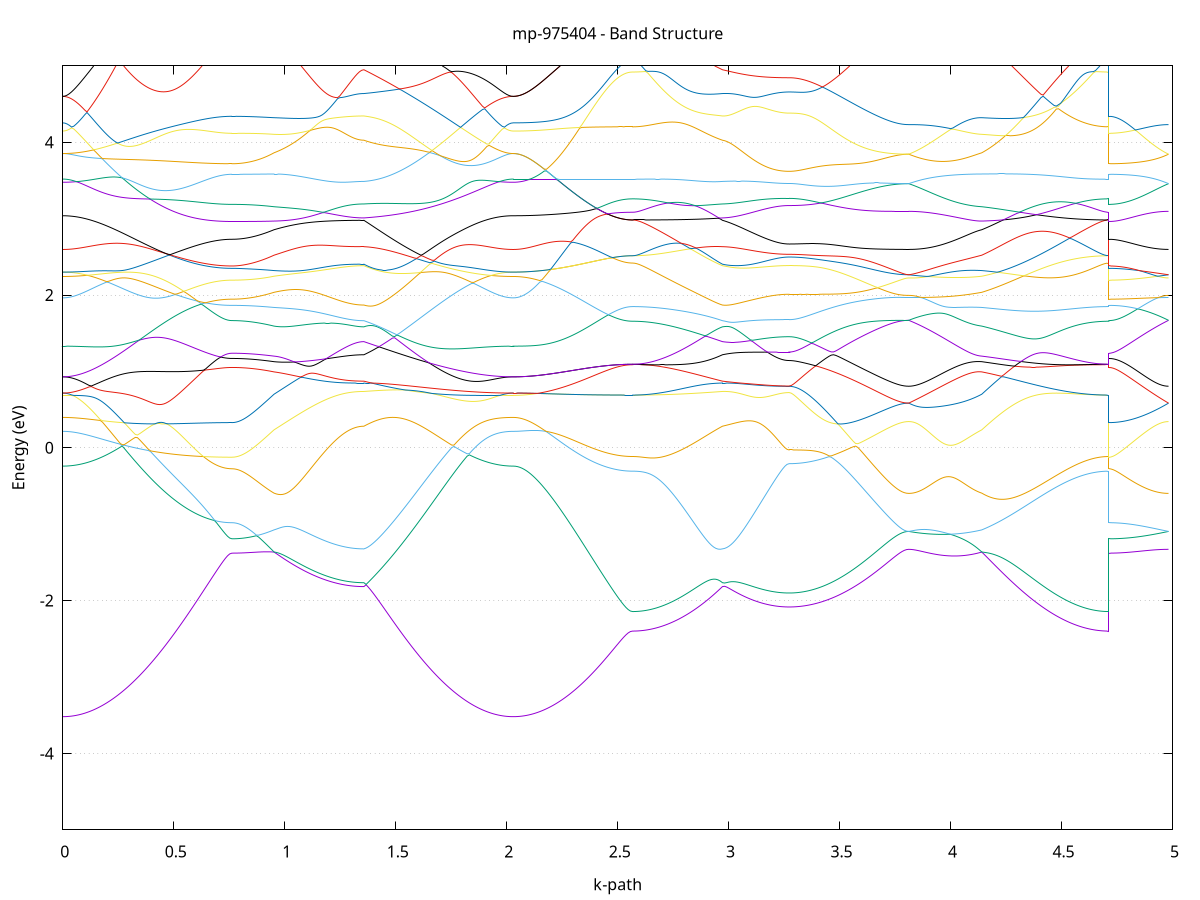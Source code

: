 set title 'mp-975404 - Band Structure'
set xlabel 'k-path'
set ylabel 'Energy (eV)'
set grid y
set yrange [-5:5]
set terminal png size 800,600
set output 'mp-975404_bands_gnuplot.png'
plot '-' using 1:2 with lines notitle, '-' using 1:2 with lines notitle, '-' using 1:2 with lines notitle, '-' using 1:2 with lines notitle, '-' using 1:2 with lines notitle, '-' using 1:2 with lines notitle, '-' using 1:2 with lines notitle, '-' using 1:2 with lines notitle, '-' using 1:2 with lines notitle, '-' using 1:2 with lines notitle, '-' using 1:2 with lines notitle, '-' using 1:2 with lines notitle, '-' using 1:2 with lines notitle, '-' using 1:2 with lines notitle, '-' using 1:2 with lines notitle, '-' using 1:2 with lines notitle, '-' using 1:2 with lines notitle, '-' using 1:2 with lines notitle, '-' using 1:2 with lines notitle, '-' using 1:2 with lines notitle, '-' using 1:2 with lines notitle, '-' using 1:2 with lines notitle, '-' using 1:2 with lines notitle, '-' using 1:2 with lines notitle, '-' using 1:2 with lines notitle, '-' using 1:2 with lines notitle, '-' using 1:2 with lines notitle, '-' using 1:2 with lines notitle, '-' using 1:2 with lines notitle, '-' using 1:2 with lines notitle, '-' using 1:2 with lines notitle, '-' using 1:2 with lines notitle, '-' using 1:2 with lines notitle, '-' using 1:2 with lines notitle, '-' using 1:2 with lines notitle, '-' using 1:2 with lines notitle, '-' using 1:2 with lines notitle, '-' using 1:2 with lines notitle, '-' using 1:2 with lines notitle, '-' using 1:2 with lines notitle, '-' using 1:2 with lines notitle, '-' using 1:2 with lines notitle, '-' using 1:2 with lines notitle, '-' using 1:2 with lines notitle, '-' using 1:2 with lines notitle, '-' using 1:2 with lines notitle, '-' using 1:2 with lines notitle, '-' using 1:2 with lines notitle
0.000000 -42.509426
0.009899 -42.509426
0.019797 -42.509426
0.029696 -42.509426
0.039595 -42.509426
0.049494 -42.509426
0.059392 -42.509326
0.069291 -42.509326
0.079190 -42.509326
0.089088 -42.509326
0.098987 -42.509326
0.108886 -42.509326
0.118784 -42.509226
0.128683 -42.509226
0.138582 -42.509226
0.148481 -42.509226
0.158379 -42.509126
0.168278 -42.509126
0.178177 -42.509126
0.188075 -42.509026
0.197974 -42.509026
0.207873 -42.509026
0.217772 -42.508926
0.227670 -42.508926
0.237569 -42.508826
0.247468 -42.508826
0.257366 -42.508726
0.267265 -42.508726
0.277164 -42.508726
0.287062 -42.508626
0.296961 -42.508626
0.306860 -42.508526
0.316759 -42.508526
0.326657 -42.508426
0.336556 -42.508426
0.346455 -42.508326
0.356353 -42.508326
0.366252 -42.508226
0.376151 -42.508226
0.386050 -42.508126
0.395948 -42.508126
0.405847 -42.508026
0.415746 -42.508026
0.425644 -42.507926
0.435543 -42.507926
0.445442 -42.507826
0.455341 -42.507826
0.465239 -42.507726
0.475138 -42.507726
0.485037 -42.507626
0.494935 -42.507626
0.504834 -42.507526
0.514733 -42.507526
0.524631 -42.507426
0.534530 -42.507426
0.544429 -42.507326
0.554328 -42.507326
0.564226 -42.507326
0.574125 -42.507226
0.584024 -42.507226
0.593922 -42.507226
0.603821 -42.507126
0.613720 -42.507126
0.623619 -42.507126
0.633517 -42.507026
0.643416 -42.507026
0.653315 -42.507026
0.663213 -42.507026
0.673112 -42.507026
0.683011 -42.506926
0.692909 -42.506926
0.702808 -42.506926
0.712707 -42.506926
0.722606 -42.506926
0.732504 -42.506926
0.742403 -42.506926
0.752302 -42.506926
0.762200 -42.506926
0.762200 -42.506926
0.772182 -42.506926
0.782163 -42.506926
0.792144 -42.506926
0.802126 -42.506926
0.812107 -42.506926
0.822088 -42.506926
0.832070 -42.506926
0.842051 -42.506926
0.852033 -42.506926
0.862014 -42.506926
0.871995 -42.507026
0.881977 -42.507026
0.891958 -42.507026
0.901939 -42.507026
0.911921 -42.507126
0.921902 -42.507126
0.931883 -42.507126
0.941865 -42.507126
0.951846 -42.507226
0.951846 -42.507226
0.961721 -42.507226
0.971595 -42.507226
0.981470 -42.507226
0.991344 -42.507226
1.001219 -42.507326
1.011093 -42.507326
1.020968 -42.507326
1.030843 -42.507326
1.040717 -42.507326
1.050592 -42.507426
1.060466 -42.507426
1.070341 -42.507426
1.080215 -42.507426
1.090090 -42.507426
1.099965 -42.507426
1.109839 -42.507526
1.119714 -42.507526
1.129588 -42.507526
1.139463 -42.507526
1.149337 -42.507526
1.159212 -42.507526
1.169087 -42.507526
1.178961 -42.507626
1.188836 -42.507626
1.198710 -42.507626
1.208585 -42.507626
1.218459 -42.507626
1.228334 -42.507626
1.238209 -42.507626
1.248083 -42.507626
1.257958 -42.507626
1.267832 -42.507626
1.277707 -42.507626
1.287581 -42.507626
1.297456 -42.507626
1.307331 -42.507726
1.317205 -42.507726
1.327080 -42.507726
1.336954 -42.507726
1.346829 -42.507726
1.356703 -42.507726
1.356703 -42.507726
1.366601 -42.507626
1.376499 -42.507526
1.386397 -42.507526
1.396295 -42.507426
1.406193 -42.507426
1.416091 -42.507326
1.425989 -42.507326
1.435887 -42.507226
1.445784 -42.507126
1.455682 -42.507126
1.465580 -42.507026
1.475478 -42.506926
1.485376 -42.507026
1.495274 -42.507026
1.505172 -42.507126
1.515070 -42.507226
1.524968 -42.507226
1.534865 -42.507326
1.544763 -42.507426
1.554661 -42.507426
1.564559 -42.507526
1.574457 -42.507626
1.584355 -42.507626
1.594253 -42.507726
1.604151 -42.507826
1.614049 -42.507826
1.623947 -42.507926
1.633844 -42.507926
1.643742 -42.508026
1.653640 -42.508126
1.663538 -42.508126
1.673436 -42.508226
1.683334 -42.508226
1.693232 -42.508326
1.703130 -42.508426
1.713028 -42.508426
1.722925 -42.508526
1.732823 -42.508526
1.742721 -42.508626
1.752619 -42.508626
1.762517 -42.508726
1.772415 -42.508726
1.782313 -42.508826
1.792211 -42.508826
1.802109 -42.508926
1.812007 -42.508926
1.821904 -42.508926
1.831802 -42.508926
1.841700 -42.509026
1.851598 -42.509126
1.861496 -42.509126
1.871394 -42.509126
1.881292 -42.509226
1.891190 -42.509226
1.901088 -42.509226
1.910985 -42.509226
1.920883 -42.509326
1.930781 -42.509326
1.940679 -42.509326
1.950577 -42.509326
1.960475 -42.509326
1.970373 -42.509326
1.980271 -42.509426
1.990169 -42.509426
2.000066 -42.509426
2.009964 -42.509426
2.019862 -42.509426
2.029760 -42.509426
2.029760 -42.509426
2.039717 -42.509426
2.049674 -42.509426
2.059631 -42.509426
2.069588 -42.509426
2.079545 -42.509426
2.089502 -42.509426
2.099459 -42.509426
2.109416 -42.509426
2.119373 -42.509426
2.129330 -42.509326
2.139287 -42.509326
2.149244 -42.509326
2.159201 -42.509326
2.169158 -42.509326
2.179115 -42.509326
2.189072 -42.509326
2.199029 -42.509326
2.208986 -42.509326
2.218943 -42.509326
2.228900 -42.509326
2.238857 -42.509226
2.248814 -42.509226
2.258770 -42.509226
2.268727 -42.509226
2.278684 -42.509226
2.288641 -42.509226
2.298598 -42.509226
2.308555 -42.509226
2.318512 -42.509126
2.328469 -42.509126
2.338426 -42.509126
2.348383 -42.509126
2.358340 -42.509126
2.368297 -42.509126
2.378254 -42.509126
2.388211 -42.509126
2.398168 -42.509026
2.408125 -42.509026
2.418082 -42.509026
2.428039 -42.509026
2.437996 -42.509026
2.447953 -42.509026
2.457910 -42.509026
2.467867 -42.509026
2.477824 -42.509026
2.487781 -42.509026
2.497738 -42.509026
2.507695 -42.509026
2.517652 -42.509026
2.527609 -42.509026
2.537566 -42.509026
2.547523 -42.509026
2.557480 -42.509026
2.567437 -42.509026
2.567437 -42.509026
2.577311 -42.508926
2.587186 -42.508926
2.597060 -42.508926
2.606935 -42.508926
2.616809 -42.508926
2.626684 -42.508926
2.636559 -42.508926
2.646433 -42.508926
2.656308 -42.508926
2.666182 -42.508926
2.676057 -42.508826
2.685931 -42.508826
2.695806 -42.508826
2.705681 -42.508826
2.715555 -42.508726
2.725430 -42.508726
2.735304 -42.508726
2.745179 -42.508726
2.755053 -42.508626
2.764928 -42.508626
2.774803 -42.508626
2.784677 -42.508526
2.794552 -42.508526
2.804426 -42.508526
2.814301 -42.508426
2.824175 -42.508426
2.834050 -42.508426
2.843925 -42.508326
2.853799 -42.508326
2.863674 -42.508226
2.873548 -42.508226
2.883423 -42.508126
2.893297 -42.508126
2.903172 -42.508026
2.913047 -42.508026
2.922921 -42.507926
2.932796 -42.507926
2.942670 -42.507826
2.952545 -42.507826
2.962419 -42.507726
2.972294 -42.507726
2.972294 -42.507726
2.981985 -42.507626
2.991676 -42.507626
3.001368 -42.507626
3.011059 -42.507626
3.020750 -42.507526
3.030441 -42.507526
3.040132 -42.507526
3.049824 -42.507526
3.059515 -42.507426
3.069206 -42.507426
3.078897 -42.507426
3.088588 -42.507426
3.098280 -42.507426
3.107971 -42.507326
3.117662 -42.507326
3.127353 -42.507326
3.137045 -42.507326
3.146736 -42.507226
3.156427 -42.507226
3.166118 -42.507226
3.175809 -42.507226
3.185501 -42.507226
3.195192 -42.507126
3.204883 -42.507126
3.214574 -42.507126
3.224265 -42.507126
3.233957 -42.507026
3.243648 -42.507026
3.253339 -42.507026
3.263030 -42.507026
3.272721 -42.507026
3.272721 -42.507026
3.282702 -42.507026
3.292683 -42.507026
3.302664 -42.507026
3.312644 -42.507026
3.322625 -42.507026
3.332606 -42.507026
3.342586 -42.507026
3.352567 -42.507026
3.362548 -42.507026
3.372528 -42.507026
3.382509 -42.507026
3.392490 -42.507026
3.402470 -42.507026
3.412451 -42.507026
3.422432 -42.507026
3.432412 -42.507026
3.442393 -42.507026
3.452374 -42.507026
3.462355 -42.507026
3.472335 -42.507026
3.482316 -42.506926
3.492297 -42.506926
3.502277 -42.506926
3.512258 -42.506926
3.522239 -42.506926
3.532219 -42.506926
3.542200 -42.506926
3.552181 -42.506926
3.562161 -42.506926
3.572142 -42.506926
3.582123 -42.506926
3.592103 -42.506926
3.602084 -42.506926
3.612065 -42.506926
3.622046 -42.506926
3.632026 -42.506926
3.642007 -42.506926
3.651988 -42.506926
3.661968 -42.506926
3.671949 -42.506926
3.681930 -42.506926
3.691910 -42.506926
3.701891 -42.506926
3.711872 -42.506926
3.721852 -42.506926
3.731833 -42.506926
3.741814 -42.506926
3.751794 -42.506926
3.761775 -42.506926
3.771756 -42.506926
3.781736 -42.506926
3.791717 -42.506926
3.801698 -42.506926
3.811679 -42.506926
3.811679 -42.506926
3.821648 -42.506926
3.831618 -42.506926
3.841587 -42.506926
3.851557 -42.506926
3.861527 -42.506926
3.871496 -42.506926
3.881466 -42.506926
3.891436 -42.506926
3.901405 -42.506926
3.911375 -42.506926
3.921344 -42.506926
3.931314 -42.506926
3.941284 -42.506926
3.951253 -42.506926
3.961223 -42.506926
3.971193 -42.506926
3.981162 -42.506926
3.991132 -42.507026
4.001101 -42.507026
4.011071 -42.507026
4.021041 -42.507026
4.031010 -42.507026
4.040980 -42.507026
4.050950 -42.507026
4.060919 -42.507026
4.070889 -42.507126
4.080858 -42.507126
4.090828 -42.507126
4.100798 -42.507126
4.110767 -42.507126
4.120737 -42.507126
4.130707 -42.507126
4.140676 -42.507226
4.140676 -42.507226
4.150548 -42.507226
4.160419 -42.507226
4.170291 -42.507326
4.180163 -42.507326
4.190034 -42.507326
4.199906 -42.507426
4.209778 -42.507426
4.219649 -42.507426
4.229521 -42.507526
4.239393 -42.507526
4.249264 -42.507626
4.259136 -42.507626
4.269007 -42.507626
4.278879 -42.507726
4.288751 -42.507726
4.298622 -42.507826
4.308494 -42.507826
4.318366 -42.507826
4.328237 -42.507926
4.338109 -42.507926
4.347981 -42.508026
4.357852 -42.508026
4.367724 -42.508126
4.377595 -42.508126
4.387467 -42.508126
4.397339 -42.508226
4.407210 -42.508226
4.417082 -42.508326
4.426954 -42.508326
4.436825 -42.508326
4.446697 -42.508426
4.456568 -42.508426
4.466440 -42.508526
4.476312 -42.508526
4.486183 -42.508526
4.496055 -42.508626
4.505927 -42.508626
4.515798 -42.508626
4.525670 -42.508726
4.535542 -42.508726
4.545413 -42.508726
4.555285 -42.508726
4.565156 -42.508826
4.575028 -42.508826
4.584900 -42.508826
4.594771 -42.508826
4.604643 -42.508826
4.614515 -42.508926
4.624386 -42.508826
4.634258 -42.508926
4.644130 -42.508926
4.654001 -42.508926
4.663873 -42.508926
4.673744 -42.508926
4.683616 -42.508926
4.693488 -42.508926
4.703359 -42.508926
4.713231 -42.509026
4.713231 -42.506926
4.723188 -42.506926
4.733145 -42.506926
4.743102 -42.506926
4.753059 -42.506926
4.763016 -42.506926
4.772973 -42.506926
4.782930 -42.506926
4.792887 -42.506926
4.802844 -42.506926
4.812801 -42.506926
4.822758 -42.506926
4.832715 -42.506926
4.842672 -42.506926
4.852629 -42.506926
4.862586 -42.506926
4.872543 -42.506926
4.882499 -42.506926
4.892456 -42.506926
4.902413 -42.506926
4.912370 -42.506926
4.922327 -42.506926
4.932284 -42.506926
4.942241 -42.506926
4.952198 -42.506926
4.962155 -42.506926
4.972112 -42.506926
4.982069 -42.506926
e
0.000000 -42.504826
0.009899 -42.504826
0.019797 -42.504826
0.029696 -42.504826
0.039595 -42.504826
0.049494 -42.504826
0.059392 -42.504826
0.069291 -42.504826
0.079190 -42.504826
0.089088 -42.504926
0.098987 -42.504926
0.108886 -42.504926
0.118784 -42.504926
0.128683 -42.504926
0.138582 -42.505026
0.148481 -42.505026
0.158379 -42.505026
0.168278 -42.505026
0.178177 -42.505126
0.188075 -42.505126
0.197974 -42.505126
0.207873 -42.505226
0.217772 -42.505226
0.227670 -42.505226
0.237569 -42.505326
0.247468 -42.505326
0.257366 -42.505326
0.267265 -42.505426
0.277164 -42.505426
0.287062 -42.505426
0.296961 -42.505526
0.306860 -42.505526
0.316759 -42.505626
0.326657 -42.505626
0.336556 -42.505626
0.346455 -42.505726
0.356353 -42.505726
0.366252 -42.505826
0.376151 -42.505826
0.386050 -42.505826
0.395948 -42.505926
0.405847 -42.505926
0.415746 -42.506026
0.425644 -42.506026
0.435543 -42.506126
0.445442 -42.506126
0.455341 -42.506126
0.465239 -42.506226
0.475138 -42.506226
0.485037 -42.506326
0.494935 -42.506326
0.504834 -42.506326
0.514733 -42.506426
0.524631 -42.506426
0.534530 -42.506426
0.544429 -42.506526
0.554328 -42.506526
0.564226 -42.506526
0.574125 -42.506626
0.584024 -42.506626
0.593922 -42.506626
0.603821 -42.506626
0.613720 -42.506726
0.623619 -42.506726
0.633517 -42.506726
0.643416 -42.506726
0.653315 -42.506826
0.663213 -42.506826
0.673112 -42.506826
0.683011 -42.506826
0.692909 -42.506826
0.702808 -42.506826
0.712707 -42.506826
0.722606 -42.506826
0.732504 -42.506926
0.742403 -42.506926
0.752302 -42.506926
0.762200 -42.506926
0.762200 -42.506926
0.772182 -42.506926
0.782163 -42.506926
0.792144 -42.506926
0.802126 -42.506926
0.812107 -42.506826
0.822088 -42.506826
0.832070 -42.506826
0.842051 -42.506826
0.852033 -42.506826
0.862014 -42.506826
0.871995 -42.506826
0.881977 -42.506726
0.891958 -42.506726
0.901939 -42.506726
0.911921 -42.506726
0.921902 -42.506726
0.931883 -42.506626
0.941865 -42.506626
0.951846 -42.506626
0.951846 -42.506626
0.961721 -42.506526
0.971595 -42.506526
0.981470 -42.506526
0.991344 -42.506526
1.001219 -42.506526
1.011093 -42.506426
1.020968 -42.506426
1.030843 -42.506426
1.040717 -42.506426
1.050592 -42.506426
1.060466 -42.506426
1.070341 -42.506326
1.080215 -42.506326
1.090090 -42.506326
1.099965 -42.506326
1.109839 -42.506326
1.119714 -42.506326
1.129588 -42.506326
1.139463 -42.506326
1.149337 -42.506226
1.159212 -42.506226
1.169087 -42.506226
1.178961 -42.506226
1.188836 -42.506226
1.198710 -42.506226
1.208585 -42.506226
1.218459 -42.506226
1.228334 -42.506226
1.238209 -42.506226
1.248083 -42.506226
1.257958 -42.506226
1.267832 -42.506226
1.277707 -42.506126
1.287581 -42.506126
1.297456 -42.506126
1.307331 -42.506126
1.317205 -42.506126
1.327080 -42.506126
1.336954 -42.506126
1.346829 -42.506126
1.356703 -42.506126
1.356703 -42.506126
1.366601 -42.506226
1.376499 -42.506326
1.386397 -42.506326
1.396295 -42.506426
1.406193 -42.506426
1.416091 -42.506526
1.425989 -42.506626
1.435887 -42.506626
1.445784 -42.506726
1.455682 -42.506826
1.465580 -42.506826
1.475478 -42.506826
1.485376 -42.506926
1.495274 -42.506826
1.505172 -42.506826
1.515070 -42.506726
1.524968 -42.506726
1.534865 -42.506626
1.544763 -42.506526
1.554661 -42.506526
1.564559 -42.506426
1.574457 -42.506426
1.584355 -42.506326
1.594253 -42.506326
1.604151 -42.506226
1.614049 -42.506126
1.623947 -42.506126
1.633844 -42.506026
1.643742 -42.506026
1.653640 -42.505926
1.663538 -42.505926
1.673436 -42.505826
1.683334 -42.505826
1.693232 -42.505726
1.703130 -42.505726
1.713028 -42.505626
1.722925 -42.505626
1.732823 -42.505526
1.742721 -42.505526
1.752619 -42.505426
1.762517 -42.505426
1.772415 -42.505326
1.782313 -42.505326
1.792211 -42.505326
1.802109 -42.505226
1.812007 -42.505226
1.821904 -42.505226
1.831802 -42.505126
1.841700 -42.505126
1.851598 -42.505126
1.861496 -42.505026
1.871394 -42.505026
1.881292 -42.505026
1.891190 -42.505026
1.901088 -42.504926
1.910985 -42.504926
1.920883 -42.504926
1.930781 -42.504926
1.940679 -42.504926
1.950577 -42.504826
1.960475 -42.504826
1.970373 -42.504826
1.980271 -42.504826
1.990169 -42.504826
2.000066 -42.504826
2.009964 -42.504826
2.019862 -42.504826
2.029760 -42.504826
2.029760 -42.504826
2.039717 -42.504826
2.049674 -42.504826
2.059631 -42.504826
2.069588 -42.504826
2.079545 -42.504826
2.089502 -42.504826
2.099459 -42.504826
2.109416 -42.504826
2.119373 -42.504826
2.129330 -42.504826
2.139287 -42.504826
2.149244 -42.504826
2.159201 -42.504826
2.169158 -42.504826
2.179115 -42.504826
2.189072 -42.504826
2.199029 -42.504826
2.208986 -42.504826
2.218943 -42.504826
2.228900 -42.504826
2.238857 -42.504826
2.248814 -42.504826
2.258770 -42.504826
2.268727 -42.504826
2.278684 -42.504826
2.288641 -42.504826
2.298598 -42.504826
2.308555 -42.504826
2.318512 -42.504826
2.328469 -42.504826
2.338426 -42.504826
2.348383 -42.504826
2.358340 -42.504826
2.368297 -42.504826
2.378254 -42.504826
2.388211 -42.504826
2.398168 -42.504826
2.408125 -42.504826
2.418082 -42.504826
2.428039 -42.504826
2.437996 -42.504826
2.447953 -42.504826
2.457910 -42.504826
2.467867 -42.504826
2.477824 -42.504826
2.487781 -42.504826
2.497738 -42.504826
2.507695 -42.504826
2.517652 -42.504826
2.527609 -42.504826
2.537566 -42.504826
2.547523 -42.504826
2.557480 -42.504826
2.567437 -42.504826
2.567437 -42.504826
2.577311 -42.504826
2.587186 -42.504826
2.597060 -42.504826
2.606935 -42.504826
2.616809 -42.504826
2.626684 -42.504826
2.636559 -42.504826
2.646433 -42.504926
2.656308 -42.504926
2.666182 -42.504926
2.676057 -42.504926
2.685931 -42.504926
2.695806 -42.504926
2.705681 -42.505026
2.715555 -42.505026
2.725430 -42.505026
2.735304 -42.505026
2.745179 -42.505126
2.755053 -42.505126
2.764928 -42.505126
2.774803 -42.505226
2.784677 -42.505226
2.794552 -42.505226
2.804426 -42.505326
2.814301 -42.505326
2.824175 -42.505426
2.834050 -42.505426
2.843925 -42.505426
2.853799 -42.505526
2.863674 -42.505526
2.873548 -42.505626
2.883423 -42.505626
2.893297 -42.505726
2.903172 -42.505726
2.913047 -42.505826
2.922921 -42.505826
2.932796 -42.505926
2.942670 -42.506026
2.952545 -42.506026
2.962419 -42.506126
2.972294 -42.506126
2.972294 -42.506126
2.981985 -42.506226
2.991676 -42.506226
3.001368 -42.506226
3.011059 -42.506226
3.020750 -42.506326
3.030441 -42.506326
3.040132 -42.506326
3.049824 -42.506326
3.059515 -42.506426
3.069206 -42.506426
3.078897 -42.506426
3.088588 -42.506426
3.098280 -42.506526
3.107971 -42.506526
3.117662 -42.506526
3.127353 -42.506526
3.137045 -42.506626
3.146736 -42.506626
3.156427 -42.506626
3.166118 -42.506626
3.175809 -42.506726
3.185501 -42.506726
3.195192 -42.506726
3.204883 -42.506726
3.214574 -42.506826
3.224265 -42.506826
3.233957 -42.506826
3.243648 -42.506826
3.253339 -42.506926
3.263030 -42.506926
3.272721 -42.506926
3.272721 -42.506926
3.282702 -42.506926
3.292683 -42.506926
3.302664 -42.506926
3.312644 -42.506926
3.322625 -42.506926
3.332606 -42.506926
3.342586 -42.506926
3.352567 -42.506926
3.362548 -42.506926
3.372528 -42.506926
3.382509 -42.506926
3.392490 -42.506926
3.402470 -42.506926
3.412451 -42.506926
3.422432 -42.506926
3.432412 -42.506926
3.442393 -42.506926
3.452374 -42.506926
3.462355 -42.506926
3.472335 -42.506926
3.482316 -42.506926
3.492297 -42.506926
3.502277 -42.506926
3.512258 -42.506926
3.522239 -42.506926
3.532219 -42.506926
3.542200 -42.506926
3.552181 -42.506926
3.562161 -42.506926
3.572142 -42.506926
3.582123 -42.506926
3.592103 -42.506926
3.602084 -42.506926
3.612065 -42.506926
3.622046 -42.506926
3.632026 -42.506926
3.642007 -42.506926
3.651988 -42.506926
3.661968 -42.506926
3.671949 -42.506926
3.681930 -42.506926
3.691910 -42.506926
3.701891 -42.506926
3.711872 -42.506926
3.721852 -42.506926
3.731833 -42.506926
3.741814 -42.506926
3.751794 -42.506926
3.761775 -42.506926
3.771756 -42.506926
3.781736 -42.506926
3.791717 -42.506926
3.801698 -42.506926
3.811679 -42.506926
3.811679 -42.506926
3.821648 -42.506926
3.831618 -42.506926
3.841587 -42.506926
3.851557 -42.506826
3.861527 -42.506926
3.871496 -42.506926
3.881466 -42.506926
3.891436 -42.506826
3.901405 -42.506826
3.911375 -42.506826
3.921344 -42.506826
3.931314 -42.506826
3.941284 -42.506826
3.951253 -42.506826
3.961223 -42.506826
3.971193 -42.506826
3.981162 -42.506826
3.991132 -42.506826
4.001101 -42.506826
4.011071 -42.506826
4.021041 -42.506726
4.031010 -42.506726
4.040980 -42.506726
4.050950 -42.506726
4.060919 -42.506726
4.070889 -42.506726
4.080858 -42.506726
4.090828 -42.506626
4.100798 -42.506626
4.110767 -42.506626
4.120737 -42.506626
4.130707 -42.506626
4.140676 -42.506626
4.140676 -42.506626
4.150548 -42.506526
4.160419 -42.506526
4.170291 -42.506526
4.180163 -42.506426
4.190034 -42.506426
4.199906 -42.506426
4.209778 -42.506326
4.219649 -42.506326
4.229521 -42.506326
4.239393 -42.506226
4.249264 -42.506226
4.259136 -42.506126
4.269007 -42.506126
4.278879 -42.506126
4.288751 -42.506026
4.298622 -42.506026
4.308494 -42.505926
4.318366 -42.505926
4.328237 -42.505926
4.338109 -42.505826
4.347981 -42.505826
4.357852 -42.505726
4.367724 -42.505726
4.377595 -42.505626
4.387467 -42.505626
4.397339 -42.505626
4.407210 -42.505526
4.417082 -42.505526
4.426954 -42.505426
4.436825 -42.505426
4.446697 -42.505426
4.456568 -42.505326
4.466440 -42.505326
4.476312 -42.505326
4.486183 -42.505226
4.496055 -42.505226
4.505927 -42.505226
4.515798 -42.505126
4.525670 -42.505126
4.535542 -42.505126
4.545413 -42.505026
4.555285 -42.505026
4.565156 -42.505026
4.575028 -42.505026
4.584900 -42.504926
4.594771 -42.504926
4.604643 -42.504926
4.614515 -42.504926
4.624386 -42.504926
4.634258 -42.504926
4.644130 -42.504826
4.654001 -42.504826
4.663873 -42.504826
4.673744 -42.504826
4.683616 -42.504826
4.693488 -42.504826
4.703359 -42.504826
4.713231 -42.504826
4.713231 -42.506926
4.723188 -42.506926
4.733145 -42.506926
4.743102 -42.506926
4.753059 -42.506926
4.763016 -42.506926
4.772973 -42.506926
4.782930 -42.506926
4.792887 -42.506926
4.802844 -42.506926
4.812801 -42.506926
4.822758 -42.506926
4.832715 -42.506926
4.842672 -42.506926
4.852629 -42.506926
4.862586 -42.506926
4.872543 -42.506926
4.882499 -42.506926
4.892456 -42.506926
4.902413 -42.506926
4.912370 -42.506926
4.922327 -42.506926
4.932284 -42.506926
4.942241 -42.506926
4.952198 -42.506926
4.962155 -42.506926
4.972112 -42.506926
4.982069 -42.506926
e
0.000000 -42.489226
0.009899 -42.489226
0.019797 -42.489226
0.029696 -42.489226
0.039595 -42.489226
0.049494 -42.489226
0.059392 -42.489226
0.069291 -42.489226
0.079190 -42.489226
0.089088 -42.489226
0.098987 -42.489226
0.108886 -42.489226
0.118784 -42.489226
0.128683 -42.489226
0.138582 -42.489226
0.148481 -42.489226
0.158379 -42.489226
0.168278 -42.489226
0.178177 -42.489226
0.188075 -42.489226
0.197974 -42.489326
0.207873 -42.489326
0.217772 -42.489326
0.227670 -42.489326
0.237569 -42.489326
0.247468 -42.489326
0.257366 -42.489326
0.267265 -42.489326
0.277164 -42.489326
0.287062 -42.489326
0.296961 -42.489326
0.306860 -42.489326
0.316759 -42.489326
0.326657 -42.489326
0.336556 -42.489326
0.346455 -42.489426
0.356353 -42.489426
0.366252 -42.489426
0.376151 -42.489426
0.386050 -42.489426
0.395948 -42.489426
0.405847 -42.489426
0.415746 -42.489426
0.425644 -42.489426
0.435543 -42.489426
0.445442 -42.489426
0.455341 -42.489426
0.465239 -42.489526
0.475138 -42.489526
0.485037 -42.489526
0.494935 -42.489526
0.504834 -42.489526
0.514733 -42.489526
0.524631 -42.489526
0.534530 -42.489526
0.544429 -42.489526
0.554328 -42.489526
0.564226 -42.489526
0.574125 -42.489526
0.584024 -42.489526
0.593922 -42.489626
0.603821 -42.489626
0.613720 -42.489626
0.623619 -42.489626
0.633517 -42.489626
0.643416 -42.489626
0.653315 -42.489626
0.663213 -42.489626
0.673112 -42.489626
0.683011 -42.489626
0.692909 -42.489626
0.702808 -42.489626
0.712707 -42.489626
0.722606 -42.489626
0.732504 -42.489626
0.742403 -42.489626
0.752302 -42.489626
0.762200 -42.489626
0.762200 -42.489626
0.772182 -42.489626
0.782163 -42.489626
0.792144 -42.489626
0.802126 -42.489626
0.812107 -42.489626
0.822088 -42.489626
0.832070 -42.489626
0.842051 -42.489626
0.852033 -42.489626
0.862014 -42.489626
0.871995 -42.489626
0.881977 -42.489626
0.891958 -42.489626
0.901939 -42.489626
0.911921 -42.489626
0.921902 -42.489626
0.931883 -42.489626
0.941865 -42.489626
0.951846 -42.489626
0.951846 -42.489626
0.961721 -42.489626
0.971595 -42.489626
0.981470 -42.489626
0.991344 -42.489626
1.001219 -42.489626
1.011093 -42.489626
1.020968 -42.489626
1.030843 -42.489626
1.040717 -42.489626
1.050592 -42.489626
1.060466 -42.489626
1.070341 -42.489626
1.080215 -42.489626
1.090090 -42.489626
1.099965 -42.489626
1.109839 -42.489626
1.119714 -42.489626
1.129588 -42.489626
1.139463 -42.489626
1.149337 -42.489626
1.159212 -42.489626
1.169087 -42.489626
1.178961 -42.489626
1.188836 -42.489626
1.198710 -42.489626
1.208585 -42.489626
1.218459 -42.489626
1.228334 -42.489626
1.238209 -42.489626
1.248083 -42.489626
1.257958 -42.489626
1.267832 -42.489626
1.277707 -42.489626
1.287581 -42.489626
1.297456 -42.489626
1.307331 -42.489626
1.317205 -42.489626
1.327080 -42.489626
1.336954 -42.489626
1.346829 -42.489626
1.356703 -42.489626
1.356703 -42.489626
1.366601 -42.489626
1.376499 -42.489626
1.386397 -42.489626
1.396295 -42.489526
1.406193 -42.489526
1.416091 -42.489526
1.425989 -42.489526
1.435887 -42.489526
1.445784 -42.489526
1.455682 -42.489526
1.465580 -42.489526
1.475478 -42.489526
1.485376 -42.489526
1.495274 -42.489526
1.505172 -42.489526
1.515070 -42.489526
1.524968 -42.489526
1.534865 -42.489526
1.544763 -42.489526
1.554661 -42.489426
1.564559 -42.489426
1.574457 -42.489426
1.584355 -42.489426
1.594253 -42.489426
1.604151 -42.489426
1.614049 -42.489426
1.623947 -42.489426
1.633844 -42.489426
1.643742 -42.489426
1.653640 -42.489426
1.663538 -42.489426
1.673436 -42.489426
1.683334 -42.489426
1.693232 -42.489326
1.703130 -42.489326
1.713028 -42.489326
1.722925 -42.489326
1.732823 -42.489326
1.742721 -42.489326
1.752619 -42.489326
1.762517 -42.489326
1.772415 -42.489326
1.782313 -42.489326
1.792211 -42.489326
1.802109 -42.489326
1.812007 -42.489326
1.821904 -42.489326
1.831802 -42.489226
1.841700 -42.489226
1.851598 -42.489226
1.861496 -42.489226
1.871394 -42.489226
1.881292 -42.489226
1.891190 -42.489226
1.901088 -42.489226
1.910985 -42.489226
1.920883 -42.489226
1.930781 -42.489226
1.940679 -42.489226
1.950577 -42.489226
1.960475 -42.489226
1.970373 -42.489226
1.980271 -42.489226
1.990169 -42.489226
2.000066 -42.489226
2.009964 -42.489226
2.019862 -42.489226
2.029760 -42.489226
2.029760 -42.489226
2.039717 -42.489226
2.049674 -42.489226
2.059631 -42.489226
2.069588 -42.489226
2.079545 -42.489226
2.089502 -42.489226
2.099459 -42.489226
2.109416 -42.489226
2.119373 -42.489226
2.129330 -42.489226
2.139287 -42.489226
2.149244 -42.489226
2.159201 -42.489326
2.169158 -42.489326
2.179115 -42.489326
2.189072 -42.489326
2.199029 -42.489326
2.208986 -42.489326
2.218943 -42.489326
2.228900 -42.489326
2.238857 -42.489326
2.248814 -42.489326
2.258770 -42.489426
2.268727 -42.489426
2.278684 -42.489426
2.288641 -42.489426
2.298598 -42.489426
2.308555 -42.489426
2.318512 -42.489426
2.328469 -42.489426
2.338426 -42.489526
2.348383 -42.489526
2.358340 -42.489526
2.368297 -42.489526
2.378254 -42.489526
2.388211 -42.489526
2.398168 -42.489526
2.408125 -42.489526
2.418082 -42.489526
2.428039 -42.489626
2.437996 -42.489626
2.447953 -42.489626
2.457910 -42.489626
2.467867 -42.489626
2.477824 -42.489626
2.487781 -42.489626
2.497738 -42.489626
2.507695 -42.489626
2.517652 -42.489626
2.527609 -42.489626
2.537566 -42.489626
2.547523 -42.489626
2.557480 -42.489626
2.567437 -42.489626
2.567437 -42.489626
2.577311 -42.489626
2.587186 -42.489626
2.597060 -42.489626
2.606935 -42.489626
2.616809 -42.489626
2.626684 -42.489626
2.636559 -42.489626
2.646433 -42.489626
2.656308 -42.489626
2.666182 -42.489626
2.676057 -42.489626
2.685931 -42.489626
2.695806 -42.489626
2.705681 -42.489626
2.715555 -42.489626
2.725430 -42.489626
2.735304 -42.489626
2.745179 -42.489626
2.755053 -42.489626
2.764928 -42.489626
2.774803 -42.489626
2.784677 -42.489626
2.794552 -42.489626
2.804426 -42.489626
2.814301 -42.489626
2.824175 -42.489626
2.834050 -42.489626
2.843925 -42.489626
2.853799 -42.489626
2.863674 -42.489626
2.873548 -42.489626
2.883423 -42.489626
2.893297 -42.489626
2.903172 -42.489626
2.913047 -42.489626
2.922921 -42.489626
2.932796 -42.489626
2.942670 -42.489626
2.952545 -42.489626
2.962419 -42.489626
2.972294 -42.489626
2.972294 -42.489626
2.981985 -42.489626
2.991676 -42.489626
3.001368 -42.489626
3.011059 -42.489626
3.020750 -42.489626
3.030441 -42.489626
3.040132 -42.489526
3.049824 -42.489526
3.059515 -42.489526
3.069206 -42.489526
3.078897 -42.489526
3.088588 -42.489526
3.098280 -42.489526
3.107971 -42.489526
3.117662 -42.489526
3.127353 -42.489526
3.137045 -42.489526
3.146736 -42.489526
3.156427 -42.489526
3.166118 -42.489526
3.175809 -42.489526
3.185501 -42.489526
3.195192 -42.489526
3.204883 -42.489526
3.214574 -42.489526
3.224265 -42.489526
3.233957 -42.489526
3.243648 -42.489526
3.253339 -42.489526
3.263030 -42.489526
3.272721 -42.489526
3.272721 -42.489526
3.282702 -42.489526
3.292683 -42.489526
3.302664 -42.489526
3.312644 -42.489526
3.322625 -42.489526
3.332606 -42.489526
3.342586 -42.489526
3.352567 -42.489526
3.362548 -42.489526
3.372528 -42.489526
3.382509 -42.489526
3.392490 -42.489526
3.402470 -42.489526
3.412451 -42.489526
3.422432 -42.489526
3.432412 -42.489526
3.442393 -42.489526
3.452374 -42.489526
3.462355 -42.489526
3.472335 -42.489526
3.482316 -42.489526
3.492297 -42.489526
3.502277 -42.489526
3.512258 -42.489526
3.522239 -42.489526
3.532219 -42.489526
3.542200 -42.489526
3.552181 -42.489626
3.562161 -42.489626
3.572142 -42.489626
3.582123 -42.489626
3.592103 -42.489626
3.602084 -42.489626
3.612065 -42.489626
3.622046 -42.489626
3.632026 -42.489626
3.642007 -42.489626
3.651988 -42.489626
3.661968 -42.489626
3.671949 -42.489626
3.681930 -42.489626
3.691910 -42.489626
3.701891 -42.489626
3.711872 -42.489626
3.721852 -42.489626
3.731833 -42.489626
3.741814 -42.489626
3.751794 -42.489626
3.761775 -42.489626
3.771756 -42.489626
3.781736 -42.489626
3.791717 -42.489626
3.801698 -42.489626
3.811679 -42.489626
3.811679 -42.489626
3.821648 -42.489626
3.831618 -42.489626
3.841587 -42.489626
3.851557 -42.489626
3.861527 -42.489626
3.871496 -42.489626
3.881466 -42.489626
3.891436 -42.489626
3.901405 -42.489626
3.911375 -42.489626
3.921344 -42.489626
3.931314 -42.489626
3.941284 -42.489626
3.951253 -42.489626
3.961223 -42.489626
3.971193 -42.489626
3.981162 -42.489626
3.991132 -42.489626
4.001101 -42.489626
4.011071 -42.489626
4.021041 -42.489626
4.031010 -42.489626
4.040980 -42.489626
4.050950 -42.489626
4.060919 -42.489626
4.070889 -42.489626
4.080858 -42.489626
4.090828 -42.489626
4.100798 -42.489626
4.110767 -42.489626
4.120737 -42.489626
4.130707 -42.489626
4.140676 -42.489626
4.140676 -42.489626
4.150548 -42.489626
4.160419 -42.489626
4.170291 -42.489626
4.180163 -42.489626
4.190034 -42.489626
4.199906 -42.489626
4.209778 -42.489626
4.219649 -42.489626
4.229521 -42.489626
4.239393 -42.489626
4.249264 -42.489626
4.259136 -42.489626
4.269007 -42.489626
4.278879 -42.489626
4.288751 -42.489626
4.298622 -42.489626
4.308494 -42.489626
4.318366 -42.489626
4.328237 -42.489626
4.338109 -42.489626
4.347981 -42.489626
4.357852 -42.489626
4.367724 -42.489626
4.377595 -42.489626
4.387467 -42.489626
4.397339 -42.489626
4.407210 -42.489626
4.417082 -42.489626
4.426954 -42.489626
4.436825 -42.489626
4.446697 -42.489626
4.456568 -42.489626
4.466440 -42.489626
4.476312 -42.489626
4.486183 -42.489626
4.496055 -42.489626
4.505927 -42.489626
4.515798 -42.489626
4.525670 -42.489626
4.535542 -42.489626
4.545413 -42.489626
4.555285 -42.489626
4.565156 -42.489626
4.575028 -42.489626
4.584900 -42.489626
4.594771 -42.489626
4.604643 -42.489626
4.614515 -42.489626
4.624386 -42.489526
4.634258 -42.489626
4.644130 -42.489626
4.654001 -42.489626
4.663873 -42.489626
4.673744 -42.489626
4.683616 -42.489626
4.693488 -42.489626
4.703359 -42.489626
4.713231 -42.489626
4.713231 -42.489626
4.723188 -42.489626
4.733145 -42.489626
4.743102 -42.489626
4.753059 -42.489626
4.763016 -42.489626
4.772973 -42.489626
4.782930 -42.489626
4.792887 -42.489626
4.802844 -42.489626
4.812801 -42.489626
4.822758 -42.489626
4.832715 -42.489626
4.842672 -42.489626
4.852629 -42.489626
4.862586 -42.489626
4.872543 -42.489626
4.882499 -42.489626
4.892456 -42.489626
4.902413 -42.489626
4.912370 -42.489626
4.922327 -42.489626
4.932284 -42.489626
4.942241 -42.489626
4.952198 -42.489626
4.962155 -42.489626
4.972112 -42.489626
4.982069 -42.489626
e
0.000000 -27.757226
0.009899 -27.757226
0.019797 -27.757226
0.029696 -27.757226
0.039595 -27.757226
0.049494 -27.757226
0.059392 -27.757226
0.069291 -27.757226
0.079190 -27.757226
0.089088 -27.757226
0.098987 -27.757226
0.108886 -27.757226
0.118784 -27.757226
0.128683 -27.757226
0.138582 -27.757226
0.148481 -27.757226
0.158379 -27.757226
0.168278 -27.757226
0.178177 -27.757226
0.188075 -27.757226
0.197974 -27.757226
0.207873 -27.757226
0.217772 -27.757226
0.227670 -27.757226
0.237569 -27.757226
0.247468 -27.757226
0.257366 -27.757226
0.267265 -27.757226
0.277164 -27.757226
0.287062 -27.757226
0.296961 -27.757226
0.306860 -27.757226
0.316759 -27.757226
0.326657 -27.757226
0.336556 -27.757126
0.346455 -27.757126
0.356353 -27.757126
0.366252 -27.757126
0.376151 -27.757126
0.386050 -27.757126
0.395948 -27.757126
0.405847 -27.757126
0.415746 -27.757126
0.425644 -27.757126
0.435543 -27.757126
0.445442 -27.757126
0.455341 -27.757126
0.465239 -27.757126
0.475138 -27.757126
0.485037 -27.757126
0.494935 -27.757026
0.504834 -27.757026
0.514733 -27.757026
0.524631 -27.757026
0.534530 -27.757026
0.544429 -27.757026
0.554328 -27.757026
0.564226 -27.757026
0.574125 -27.757026
0.584024 -27.757026
0.593922 -27.757026
0.603821 -27.757026
0.613720 -27.757026
0.623619 -27.757026
0.633517 -27.757026
0.643416 -27.757026
0.653315 -27.757026
0.663213 -27.757026
0.673112 -27.757026
0.683011 -27.757026
0.692909 -27.756926
0.702808 -27.756926
0.712707 -27.756926
0.722606 -27.756926
0.732504 -27.756926
0.742403 -27.756926
0.752302 -27.756926
0.762200 -27.756926
0.762200 -27.756926
0.772182 -27.756926
0.782163 -27.756926
0.792144 -27.756926
0.802126 -27.756926
0.812107 -27.756926
0.822088 -27.756926
0.832070 -27.757026
0.842051 -27.757026
0.852033 -27.757026
0.862014 -27.757026
0.871995 -27.757026
0.881977 -27.757026
0.891958 -27.757026
0.901939 -27.757026
0.911921 -27.757026
0.921902 -27.757026
0.931883 -27.757026
0.941865 -27.757026
0.951846 -27.757026
0.951846 -27.757026
0.961721 -27.757026
0.971595 -27.757026
0.981470 -27.757026
0.991344 -27.757026
1.001219 -27.757026
1.011093 -27.757026
1.020968 -27.757126
1.030843 -27.757126
1.040717 -27.757126
1.050592 -27.757126
1.060466 -27.757126
1.070341 -27.757126
1.080215 -27.757126
1.090090 -27.757126
1.099965 -27.757126
1.109839 -27.757126
1.119714 -27.757126
1.129588 -27.757126
1.139463 -27.757126
1.149337 -27.757126
1.159212 -27.757126
1.169087 -27.757226
1.178961 -27.757226
1.188836 -27.757226
1.198710 -27.757226
1.208585 -27.757226
1.218459 -27.757226
1.228334 -27.757226
1.238209 -27.757226
1.248083 -27.757226
1.257958 -27.757226
1.267832 -27.757226
1.277707 -27.757226
1.287581 -27.757226
1.297456 -27.757226
1.307331 -27.757226
1.317205 -27.757226
1.327080 -27.757226
1.336954 -27.757226
1.346829 -27.757226
1.356703 -27.757226
1.356703 -27.757226
1.366601 -27.757226
1.376499 -27.757226
1.386397 -27.757226
1.396295 -27.757226
1.406193 -27.757226
1.416091 -27.757226
1.425989 -27.757226
1.435887 -27.757226
1.445784 -27.757226
1.455682 -27.757226
1.465580 -27.757226
1.475478 -27.757226
1.485376 -27.757226
1.495274 -27.757226
1.505172 -27.757226
1.515070 -27.757226
1.524968 -27.757226
1.534865 -27.757226
1.544763 -27.757226
1.554661 -27.757226
1.564559 -27.757226
1.574457 -27.757226
1.584355 -27.757226
1.594253 -27.757226
1.604151 -27.757226
1.614049 -27.757226
1.623947 -27.757226
1.633844 -27.757226
1.643742 -27.757226
1.653640 -27.757226
1.663538 -27.757226
1.673436 -27.757226
1.683334 -27.757226
1.693232 -27.757226
1.703130 -27.757226
1.713028 -27.757226
1.722925 -27.757226
1.732823 -27.757226
1.742721 -27.757226
1.752619 -27.757226
1.762517 -27.757226
1.772415 -27.757226
1.782313 -27.757226
1.792211 -27.757226
1.802109 -27.757226
1.812007 -27.757226
1.821904 -27.757226
1.831802 -27.757226
1.841700 -27.757226
1.851598 -27.757226
1.861496 -27.757226
1.871394 -27.757226
1.881292 -27.757226
1.891190 -27.757226
1.901088 -27.757226
1.910985 -27.757226
1.920883 -27.757226
1.930781 -27.757226
1.940679 -27.757226
1.950577 -27.757226
1.960475 -27.757226
1.970373 -27.757226
1.980271 -27.757226
1.990169 -27.757226
2.000066 -27.757226
2.009964 -27.757226
2.019862 -27.757226
2.029760 -27.757226
2.029760 -27.757226
2.039717 -27.757226
2.049674 -27.757226
2.059631 -27.757226
2.069588 -27.757226
2.079545 -27.757226
2.089502 -27.757226
2.099459 -27.757226
2.109416 -27.757326
2.119373 -27.757326
2.129330 -27.757326
2.139287 -27.757326
2.149244 -27.757326
2.159201 -27.757326
2.169158 -27.757326
2.179115 -27.757326
2.189072 -27.757326
2.199029 -27.757326
2.208986 -27.757326
2.218943 -27.757326
2.228900 -27.757326
2.238857 -27.757326
2.248814 -27.757326
2.258770 -27.757326
2.268727 -27.757326
2.278684 -27.757326
2.288641 -27.757326
2.298598 -27.757326
2.308555 -27.757326
2.318512 -27.757326
2.328469 -27.757326
2.338426 -27.757326
2.348383 -27.757326
2.358340 -27.757326
2.368297 -27.757326
2.378254 -27.757326
2.388211 -27.757326
2.398168 -27.757326
2.408125 -27.757326
2.418082 -27.757326
2.428039 -27.757326
2.437996 -27.757326
2.447953 -27.757326
2.457910 -27.757326
2.467867 -27.757326
2.477824 -27.757326
2.487781 -27.757326
2.497738 -27.757326
2.507695 -27.757326
2.517652 -27.757326
2.527609 -27.757326
2.537566 -27.757426
2.547523 -27.757426
2.557480 -27.757426
2.567437 -27.757426
2.567437 -27.757426
2.577311 -27.757426
2.587186 -27.757426
2.597060 -27.757326
2.606935 -27.757326
2.616809 -27.757326
2.626684 -27.757326
2.636559 -27.757326
2.646433 -27.757326
2.656308 -27.757326
2.666182 -27.757326
2.676057 -27.757326
2.685931 -27.757326
2.695806 -27.757326
2.705681 -27.757326
2.715555 -27.757326
2.725430 -27.757326
2.735304 -27.757326
2.745179 -27.757326
2.755053 -27.757326
2.764928 -27.757326
2.774803 -27.757326
2.784677 -27.757326
2.794552 -27.757326
2.804426 -27.757326
2.814301 -27.757326
2.824175 -27.757326
2.834050 -27.757326
2.843925 -27.757326
2.853799 -27.757326
2.863674 -27.757326
2.873548 -27.757326
2.883423 -27.757326
2.893297 -27.757226
2.903172 -27.757226
2.913047 -27.757226
2.922921 -27.757226
2.932796 -27.757226
2.942670 -27.757226
2.952545 -27.757226
2.962419 -27.757226
2.972294 -27.757226
2.972294 -27.757226
2.981985 -27.757226
2.991676 -27.757226
3.001368 -27.757226
3.011059 -27.757226
3.020750 -27.757226
3.030441 -27.757226
3.040132 -27.757226
3.049824 -27.757226
3.059515 -27.757226
3.069206 -27.757226
3.078897 -27.757226
3.088588 -27.757226
3.098280 -27.757226
3.107971 -27.757226
3.117662 -27.757226
3.127353 -27.757226
3.137045 -27.757226
3.146736 -27.757226
3.156427 -27.757226
3.166118 -27.757226
3.175809 -27.757226
3.185501 -27.757226
3.195192 -27.757226
3.204883 -27.757226
3.214574 -27.757226
3.224265 -27.757226
3.233957 -27.757226
3.243648 -27.757226
3.253339 -27.757226
3.263030 -27.757226
3.272721 -27.757226
3.272721 -27.757226
3.282702 -27.757226
3.292683 -27.757226
3.302664 -27.757226
3.312644 -27.757226
3.322625 -27.757226
3.332606 -27.757226
3.342586 -27.757226
3.352567 -27.757226
3.362548 -27.757226
3.372528 -27.757226
3.382509 -27.757226
3.392490 -27.757126
3.402470 -27.757126
3.412451 -27.757126
3.422432 -27.757126
3.432412 -27.757126
3.442393 -27.757126
3.452374 -27.757126
3.462355 -27.757126
3.472335 -27.757126
3.482316 -27.757126
3.492297 -27.757126
3.502277 -27.757126
3.512258 -27.757126
3.522239 -27.757126
3.532219 -27.757126
3.542200 -27.757126
3.552181 -27.757126
3.562161 -27.757026
3.572142 -27.757026
3.582123 -27.757026
3.592103 -27.757026
3.602084 -27.757026
3.612065 -27.757026
3.622046 -27.757026
3.632026 -27.757026
3.642007 -27.757026
3.651988 -27.757026
3.661968 -27.757026
3.671949 -27.757026
3.681930 -27.757026
3.691910 -27.757026
3.701891 -27.757026
3.711872 -27.757026
3.721852 -27.757026
3.731833 -27.757026
3.741814 -27.756926
3.751794 -27.756926
3.761775 -27.756926
3.771756 -27.756926
3.781736 -27.756926
3.791717 -27.756926
3.801698 -27.756926
3.811679 -27.756926
3.811679 -27.756926
3.821648 -27.756926
3.831618 -27.756926
3.841587 -27.756926
3.851557 -27.756926
3.861527 -27.756926
3.871496 -27.756926
3.881466 -27.756926
3.891436 -27.756926
3.901405 -27.756926
3.911375 -27.756926
3.921344 -27.756926
3.931314 -27.757026
3.941284 -27.757026
3.951253 -27.757026
3.961223 -27.757026
3.971193 -27.757026
3.981162 -27.757026
3.991132 -27.757026
4.001101 -27.757026
4.011071 -27.757026
4.021041 -27.757026
4.031010 -27.757026
4.040980 -27.757026
4.050950 -27.757026
4.060919 -27.757026
4.070889 -27.757026
4.080858 -27.757026
4.090828 -27.757026
4.100798 -27.757026
4.110767 -27.757026
4.120737 -27.757026
4.130707 -27.757026
4.140676 -27.757026
4.140676 -27.757026
4.150548 -27.757026
4.160419 -27.757026
4.170291 -27.757026
4.180163 -27.757026
4.190034 -27.757126
4.199906 -27.757126
4.209778 -27.757126
4.219649 -27.757126
4.229521 -27.757126
4.239393 -27.757126
4.249264 -27.757126
4.259136 -27.757126
4.269007 -27.757126
4.278879 -27.757126
4.288751 -27.757126
4.298622 -27.757126
4.308494 -27.757226
4.318366 -27.757226
4.328237 -27.757226
4.338109 -27.757226
4.347981 -27.757226
4.357852 -27.757226
4.367724 -27.757226
4.377595 -27.757226
4.387467 -27.757226
4.397339 -27.757226
4.407210 -27.757226
4.417082 -27.757226
4.426954 -27.757226
4.436825 -27.757326
4.446697 -27.757326
4.456568 -27.757326
4.466440 -27.757326
4.476312 -27.757326
4.486183 -27.757326
4.496055 -27.757326
4.505927 -27.757326
4.515798 -27.757326
4.525670 -27.757326
4.535542 -27.757326
4.545413 -27.757326
4.555285 -27.757326
4.565156 -27.757326
4.575028 -27.757326
4.584900 -27.757326
4.594771 -27.757326
4.604643 -27.757326
4.614515 -27.757326
4.624386 -27.757326
4.634258 -27.757326
4.644130 -27.757326
4.654001 -27.757326
4.663873 -27.757326
4.673744 -27.757326
4.683616 -27.757426
4.693488 -27.757426
4.703359 -27.757426
4.713231 -27.757426
4.713231 -27.756926
4.723188 -27.756926
4.733145 -27.756926
4.743102 -27.756926
4.753059 -27.756926
4.763016 -27.756926
4.772973 -27.756926
4.782930 -27.756926
4.792887 -27.756926
4.802844 -27.756926
4.812801 -27.756926
4.822758 -27.756926
4.832715 -27.756926
4.842672 -27.756926
4.852629 -27.756926
4.862586 -27.756926
4.872543 -27.756926
4.882499 -27.756926
4.892456 -27.756926
4.902413 -27.756926
4.912370 -27.756926
4.922327 -27.756926
4.932284 -27.756926
4.942241 -27.756926
4.952198 -27.756926
4.962155 -27.756926
4.972112 -27.756926
4.982069 -27.756926
e
0.000000 -23.550126
0.009899 -23.550126
0.019797 -23.550126
0.029696 -23.550126
0.039595 -23.550126
0.049494 -23.550026
0.059392 -23.550026
0.069291 -23.550026
0.079190 -23.549926
0.089088 -23.549826
0.098987 -23.549826
0.108886 -23.549726
0.118784 -23.549726
0.128683 -23.549626
0.138582 -23.549526
0.148481 -23.549426
0.158379 -23.549326
0.168278 -23.549226
0.178177 -23.549126
0.188075 -23.549026
0.197974 -23.548926
0.207873 -23.548826
0.217772 -23.548726
0.227670 -23.548626
0.237569 -23.548526
0.247468 -23.548426
0.257366 -23.548226
0.267265 -23.548126
0.277164 -23.548026
0.287062 -23.547926
0.296961 -23.547826
0.306860 -23.547626
0.316759 -23.547526
0.326657 -23.547926
0.336556 -23.548226
0.346455 -23.548626
0.356353 -23.548926
0.366252 -23.549326
0.376151 -23.549626
0.386050 -23.550026
0.395948 -23.550326
0.405847 -23.550626
0.415746 -23.550926
0.425644 -23.551226
0.435543 -23.551526
0.445442 -23.551826
0.455341 -23.552126
0.465239 -23.552426
0.475138 -23.552726
0.485037 -23.552926
0.494935 -23.553226
0.504834 -23.553426
0.514733 -23.553726
0.524631 -23.553926
0.534530 -23.554126
0.544429 -23.554426
0.554328 -23.554626
0.564226 -23.554826
0.574125 -23.554926
0.584024 -23.555126
0.593922 -23.555326
0.603821 -23.555526
0.613720 -23.555626
0.623619 -23.555826
0.633517 -23.555926
0.643416 -23.556026
0.653315 -23.556126
0.663213 -23.556226
0.673112 -23.556326
0.683011 -23.556426
0.692909 -23.556526
0.702808 -23.556626
0.712707 -23.556626
0.722606 -23.556726
0.732504 -23.556726
0.742403 -23.556726
0.752302 -23.556726
0.762200 -23.556826
0.762200 -23.556826
0.772182 -23.556726
0.782163 -23.556726
0.792144 -23.556726
0.802126 -23.556726
0.812107 -23.556726
0.822088 -23.556726
0.832070 -23.556726
0.842051 -23.556626
0.852033 -23.556626
0.862014 -23.556626
0.871995 -23.556626
0.881977 -23.556526
0.891958 -23.556526
0.901939 -23.556426
0.911921 -23.556426
0.921902 -23.556326
0.931883 -23.556326
0.941865 -23.556226
0.951846 -23.556226
0.951846 -23.556226
0.961721 -23.556126
0.971595 -23.556126
0.981470 -23.556026
0.991344 -23.555926
1.001219 -23.555926
1.011093 -23.555826
1.020968 -23.555726
1.030843 -23.555626
1.040717 -23.555526
1.050592 -23.555426
1.060466 -23.555326
1.070341 -23.555126
1.080215 -23.555026
1.090090 -23.554926
1.099965 -23.554726
1.109839 -23.554626
1.119714 -23.554426
1.129588 -23.554226
1.139463 -23.554126
1.149337 -23.553926
1.159212 -23.553726
1.169087 -23.553526
1.178961 -23.553326
1.188836 -23.553226
1.198710 -23.553026
1.208585 -23.552826
1.218459 -23.552626
1.228334 -23.552426
1.238209 -23.552226
1.248083 -23.552126
1.257958 -23.551926
1.267832 -23.551726
1.277707 -23.551626
1.287581 -23.551426
1.297456 -23.551326
1.307331 -23.551226
1.317205 -23.551126
1.327080 -23.551026
1.336954 -23.551026
1.346829 -23.550926
1.356703 -23.550926
1.356703 -23.550926
1.366601 -23.550926
1.376499 -23.551026
1.386397 -23.551026
1.396295 -23.551026
1.406193 -23.550926
1.416091 -23.550926
1.425989 -23.550926
1.435887 -23.550926
1.445784 -23.550826
1.455682 -23.550826
1.465580 -23.550726
1.475478 -23.550626
1.485376 -23.550626
1.495274 -23.550526
1.505172 -23.550426
1.515070 -23.550326
1.524968 -23.550226
1.534865 -23.550126
1.544763 -23.549926
1.554661 -23.549826
1.564559 -23.549626
1.574457 -23.549526
1.584355 -23.549326
1.594253 -23.549226
1.604151 -23.549026
1.614049 -23.548826
1.623947 -23.548626
1.633844 -23.548426
1.643742 -23.548226
1.653640 -23.547926
1.663538 -23.547726
1.673436 -23.547526
1.683334 -23.547226
1.693232 -23.546926
1.703130 -23.546726
1.713028 -23.546726
1.722925 -23.546926
1.732823 -23.547126
1.742721 -23.547326
1.752619 -23.547526
1.762517 -23.547726
1.772415 -23.547926
1.782313 -23.548026
1.792211 -23.548226
1.802109 -23.548426
1.812007 -23.548526
1.821904 -23.548726
1.831802 -23.548826
1.841700 -23.548926
1.851598 -23.549026
1.861496 -23.549226
1.871394 -23.549326
1.881292 -23.549426
1.891190 -23.549526
1.901088 -23.549626
1.910985 -23.549626
1.920883 -23.549726
1.930781 -23.549826
1.940679 -23.549826
1.950577 -23.549926
1.960475 -23.550026
1.970373 -23.550026
1.980271 -23.550026
1.990169 -23.550126
2.000066 -23.550126
2.009964 -23.550126
2.019862 -23.550126
2.029760 -23.550126
2.029760 -23.550126
2.039717 -23.550126
2.049674 -23.550126
2.059631 -23.550126
2.069588 -23.550026
2.079545 -23.550026
2.089502 -23.549926
2.099459 -23.549826
2.109416 -23.549726
2.119373 -23.549726
2.129330 -23.549526
2.139287 -23.549426
2.149244 -23.549326
2.159201 -23.549226
2.169158 -23.549026
2.179115 -23.548926
2.189072 -23.548726
2.199029 -23.548626
2.208986 -23.548426
2.218943 -23.548226
2.228900 -23.548026
2.238857 -23.547826
2.248814 -23.547726
2.258770 -23.547526
2.268727 -23.547326
2.278684 -23.547026
2.288641 -23.546826
2.298598 -23.546626
2.308555 -23.546426
2.318512 -23.546226
2.328469 -23.546226
2.338426 -23.546526
2.348383 -23.546726
2.358340 -23.546926
2.368297 -23.547126
2.378254 -23.547426
2.388211 -23.547526
2.398168 -23.547726
2.408125 -23.547926
2.418082 -23.548126
2.428039 -23.548226
2.437996 -23.548426
2.447953 -23.548526
2.457910 -23.548626
2.467867 -23.548826
2.477824 -23.548926
2.487781 -23.549026
2.497738 -23.549026
2.507695 -23.549126
2.517652 -23.549226
2.527609 -23.549226
2.537566 -23.549326
2.547523 -23.549326
2.557480 -23.549326
2.567437 -23.549326
2.567437 -23.549326
2.577311 -23.549326
2.587186 -23.549326
2.597060 -23.549326
2.606935 -23.549326
2.616809 -23.549326
2.626684 -23.549426
2.636559 -23.549426
2.646433 -23.549426
2.656308 -23.549426
2.666182 -23.549426
2.676057 -23.549526
2.685931 -23.549526
2.695806 -23.549526
2.705681 -23.549626
2.715555 -23.549626
2.725430 -23.549726
2.735304 -23.549726
2.745179 -23.549826
2.755053 -23.549826
2.764928 -23.549926
2.774803 -23.549926
2.784677 -23.550026
2.794552 -23.550126
2.804426 -23.550126
2.814301 -23.550226
2.824175 -23.550226
2.834050 -23.550326
2.843925 -23.550426
2.853799 -23.550426
2.863674 -23.550526
2.873548 -23.550526
2.883423 -23.550626
2.893297 -23.550626
2.903172 -23.550726
2.913047 -23.550726
2.922921 -23.550826
2.932796 -23.550826
2.942670 -23.550926
2.952545 -23.550926
2.962419 -23.550926
2.972294 -23.550926
2.972294 -23.550926
2.981985 -23.550926
2.991676 -23.551026
3.001368 -23.551026
3.011059 -23.551026
3.020750 -23.551026
3.030441 -23.551026
3.040132 -23.551026
3.049824 -23.551026
3.059515 -23.551026
3.069206 -23.551126
3.078897 -23.551126
3.088588 -23.551126
3.098280 -23.551126
3.107971 -23.551126
3.117662 -23.551226
3.127353 -23.551226
3.137045 -23.551226
3.146736 -23.551226
3.156427 -23.551326
3.166118 -23.551326
3.175809 -23.551326
3.185501 -23.551326
3.195192 -23.551426
3.204883 -23.551426
3.214574 -23.551426
3.224265 -23.551426
3.233957 -23.551426
3.243648 -23.551426
3.253339 -23.551526
3.263030 -23.551526
3.272721 -23.551526
3.272721 -23.551526
3.282702 -23.551526
3.292683 -23.551526
3.302664 -23.551526
3.312644 -23.551426
3.322625 -23.551426
3.332606 -23.551426
3.342586 -23.551426
3.352567 -23.551426
3.362548 -23.551426
3.372528 -23.551426
3.382509 -23.551426
3.392490 -23.551426
3.402470 -23.551326
3.412451 -23.551326
3.422432 -23.551326
3.432412 -23.551326
3.442393 -23.551326
3.452374 -23.551326
3.462355 -23.551226
3.472335 -23.551226
3.482316 -23.551226
3.492297 -23.551226
3.502277 -23.551126
3.512258 -23.551126
3.522239 -23.551126
3.532219 -23.551126
3.542200 -23.551026
3.552181 -23.551026
3.562161 -23.551026
3.572142 -23.551026
3.582123 -23.550926
3.592103 -23.550926
3.602084 -23.550926
3.612065 -23.550926
3.622046 -23.550826
3.632026 -23.550826
3.642007 -23.550826
3.651988 -23.550826
3.661968 -23.550726
3.671949 -23.550726
3.681930 -23.550726
3.691910 -23.550726
3.701891 -23.550726
3.711872 -23.550626
3.721852 -23.550626
3.731833 -23.550626
3.741814 -23.550626
3.751794 -23.550626
3.761775 -23.550626
3.771756 -23.550526
3.781736 -23.550526
3.791717 -23.550526
3.801698 -23.550526
3.811679 -23.550526
3.811679 -23.550526
3.821648 -23.550926
3.831618 -23.551226
3.841587 -23.551526
3.851557 -23.551926
3.861527 -23.552226
3.871496 -23.552526
3.881466 -23.552826
3.891436 -23.553126
3.901405 -23.553426
3.911375 -23.553626
3.921344 -23.553926
3.931314 -23.554126
3.941284 -23.554326
3.951253 -23.554626
3.961223 -23.554826
3.971193 -23.554926
3.981162 -23.555126
3.991132 -23.555326
4.001101 -23.555426
4.011071 -23.555626
4.021041 -23.555726
4.031010 -23.555826
4.040980 -23.555926
4.050950 -23.556026
4.060919 -23.556126
4.070889 -23.556126
4.080858 -23.556226
4.090828 -23.556226
4.100798 -23.556226
4.110767 -23.556226
4.120737 -23.556226
4.130707 -23.556226
4.140676 -23.556226
4.140676 -23.556226
4.150548 -23.556126
4.160419 -23.556026
4.170291 -23.556026
4.180163 -23.555926
4.190034 -23.555826
4.199906 -23.555726
4.209778 -23.555726
4.219649 -23.555626
4.229521 -23.555526
4.239393 -23.555426
4.249264 -23.555326
4.259136 -23.555226
4.269007 -23.555126
4.278879 -23.555026
4.288751 -23.554926
4.298622 -23.554726
4.308494 -23.554626
4.318366 -23.554526
4.328237 -23.554426
4.338109 -23.554326
4.347981 -23.554126
4.357852 -23.554026
4.367724 -23.553926
4.377595 -23.553726
4.387467 -23.553626
4.397339 -23.553426
4.407210 -23.553326
4.417082 -23.553126
4.426954 -23.553026
4.436825 -23.552826
4.446697 -23.552726
4.456568 -23.552526
4.466440 -23.552426
4.476312 -23.552226
4.486183 -23.552026
4.496055 -23.551926
4.505927 -23.551726
4.515798 -23.551626
4.525670 -23.551426
4.535542 -23.551226
4.545413 -23.551126
4.555285 -23.550926
4.565156 -23.550826
4.575028 -23.550626
4.584900 -23.550526
4.594771 -23.550326
4.604643 -23.550226
4.614515 -23.550026
4.624386 -23.549926
4.634258 -23.549826
4.644130 -23.549726
4.654001 -23.549626
4.663873 -23.549526
4.673744 -23.549426
4.683616 -23.549426
4.693488 -23.549326
4.703359 -23.549326
4.713231 -23.549326
4.713231 -23.556826
4.723188 -23.556726
4.733145 -23.556726
4.743102 -23.556726
4.753059 -23.556626
4.763016 -23.556526
4.772973 -23.556426
4.782930 -23.556326
4.792887 -23.556226
4.802844 -23.556026
4.812801 -23.555826
4.822758 -23.555726
4.832715 -23.555526
4.842672 -23.555226
4.852629 -23.555026
4.862586 -23.554726
4.872543 -23.554526
4.882499 -23.554226
4.892456 -23.553926
4.902413 -23.553626
4.912370 -23.553226
4.922327 -23.552926
4.932284 -23.552526
4.942241 -23.552126
4.952198 -23.551826
4.962155 -23.551426
4.972112 -23.550926
4.982069 -23.550526
e
0.000000 -23.537426
0.009899 -23.537426
0.019797 -23.537426
0.029696 -23.537426
0.039595 -23.537526
0.049494 -23.537526
0.059392 -23.537526
0.069291 -23.537626
0.079190 -23.538026
0.089088 -23.538426
0.098987 -23.538826
0.108886 -23.539226
0.118784 -23.539626
0.128683 -23.540026
0.138582 -23.540426
0.148481 -23.540826
0.158379 -23.541326
0.168278 -23.541726
0.178177 -23.542126
0.188075 -23.542526
0.197974 -23.542926
0.207873 -23.543326
0.217772 -23.543726
0.227670 -23.544126
0.237569 -23.544526
0.247468 -23.544926
0.257366 -23.545326
0.267265 -23.545626
0.277164 -23.546026
0.287062 -23.546426
0.296961 -23.546826
0.306860 -23.547226
0.316759 -23.547526
0.326657 -23.547426
0.336556 -23.547326
0.346455 -23.547226
0.356353 -23.547126
0.366252 -23.547026
0.376151 -23.546926
0.386050 -23.546826
0.395948 -23.546726
0.405847 -23.546726
0.415746 -23.546626
0.425644 -23.546526
0.435543 -23.546526
0.445442 -23.546526
0.455341 -23.546426
0.465239 -23.546426
0.475138 -23.546426
0.485037 -23.546426
0.494935 -23.546426
0.504834 -23.546426
0.514733 -23.546426
0.524631 -23.546426
0.534530 -23.546426
0.544429 -23.546526
0.554328 -23.546526
0.564226 -23.546526
0.574125 -23.546626
0.584024 -23.546626
0.593922 -23.546726
0.603821 -23.546726
0.613720 -23.546726
0.623619 -23.546826
0.633517 -23.546826
0.643416 -23.546826
0.653315 -23.546926
0.663213 -23.546926
0.673112 -23.546926
0.683011 -23.547026
0.692909 -23.547026
0.702808 -23.547026
0.712707 -23.547026
0.722606 -23.547126
0.732504 -23.547126
0.742403 -23.547126
0.752302 -23.547126
0.762200 -23.547126
0.762200 -23.547126
0.772182 -23.547126
0.782163 -23.547026
0.792144 -23.546926
0.802126 -23.546826
0.812107 -23.546626
0.822088 -23.546426
0.832070 -23.546226
0.842051 -23.546026
0.852033 -23.545726
0.862014 -23.545326
0.871995 -23.545026
0.881977 -23.544626
0.891958 -23.544126
0.901939 -23.543726
0.911921 -23.543226
0.921902 -23.542726
0.931883 -23.542126
0.941865 -23.541526
0.951846 -23.540926
0.951846 -23.540926
0.961721 -23.540826
0.971595 -23.540726
0.981470 -23.540626
0.991344 -23.540626
1.001219 -23.540526
1.011093 -23.540426
1.020968 -23.540426
1.030843 -23.540326
1.040717 -23.540226
1.050592 -23.540126
1.060466 -23.540026
1.070341 -23.540026
1.080215 -23.539926
1.090090 -23.539926
1.099965 -23.539826
1.109839 -23.539826
1.119714 -23.539826
1.129588 -23.539826
1.139463 -23.539826
1.149337 -23.539826
1.159212 -23.539926
1.169087 -23.540026
1.178961 -23.540026
1.188836 -23.540126
1.198710 -23.540226
1.208585 -23.540426
1.218459 -23.540526
1.228334 -23.540626
1.238209 -23.540726
1.248083 -23.540926
1.257958 -23.541026
1.267832 -23.541226
1.277707 -23.541326
1.287581 -23.541426
1.297456 -23.541526
1.307331 -23.541626
1.317205 -23.541726
1.327080 -23.541826
1.336954 -23.541826
1.346829 -23.541926
1.356703 -23.541926
1.356703 -23.541926
1.366601 -23.541626
1.376499 -23.541326
1.386397 -23.541026
1.396295 -23.540826
1.406193 -23.540526
1.416091 -23.540326
1.425989 -23.540026
1.435887 -23.539926
1.445784 -23.540226
1.455682 -23.540426
1.465580 -23.540626
1.475478 -23.540926
1.485376 -23.541126
1.495274 -23.541426
1.505172 -23.541626
1.515070 -23.541926
1.524968 -23.542126
1.534865 -23.542426
1.544763 -23.542626
1.554661 -23.542926
1.564559 -23.543126
1.574457 -23.543426
1.584355 -23.543626
1.594253 -23.543926
1.604151 -23.544126
1.614049 -23.544426
1.623947 -23.544626
1.633844 -23.544926
1.643742 -23.545126
1.653640 -23.545426
1.663538 -23.545626
1.673436 -23.545826
1.683334 -23.546126
1.693232 -23.546326
1.703130 -23.546526
1.713028 -23.546426
1.722925 -23.546126
1.732823 -23.545826
1.742721 -23.545526
1.752619 -23.545226
1.762517 -23.544926
1.772415 -23.544626
1.782313 -23.544326
1.792211 -23.543926
1.802109 -23.543626
1.812007 -23.543226
1.821904 -23.542926
1.831802 -23.542526
1.841700 -23.542226
1.851598 -23.541826
1.861496 -23.541426
1.871394 -23.541126
1.881292 -23.540726
1.891190 -23.540326
1.901088 -23.539926
1.910985 -23.539526
1.920883 -23.539126
1.930781 -23.538726
1.940679 -23.538326
1.950577 -23.538026
1.960475 -23.537626
1.970373 -23.537226
1.980271 -23.537326
1.990169 -23.537326
2.000066 -23.537426
2.009964 -23.537426
2.019862 -23.537426
2.029760 -23.537426
2.029760 -23.537426
2.039717 -23.537526
2.049674 -23.537626
2.059631 -23.537826
2.069588 -23.538026
2.079545 -23.538326
2.089502 -23.538626
2.099459 -23.538926
2.109416 -23.539226
2.119373 -23.539626
2.129330 -23.539926
2.139287 -23.540326
2.149244 -23.540626
2.159201 -23.541026
2.169158 -23.541326
2.179115 -23.541726
2.189072 -23.542026
2.199029 -23.542426
2.208986 -23.542726
2.218943 -23.543026
2.228900 -23.543426
2.238857 -23.543726
2.248814 -23.544026
2.258770 -23.544326
2.268727 -23.544626
2.278684 -23.544926
2.288641 -23.545226
2.298598 -23.545426
2.308555 -23.545726
2.318512 -23.546026
2.328469 -23.546226
2.338426 -23.546526
2.348383 -23.546726
2.358340 -23.546926
2.368297 -23.547126
2.378254 -23.547426
2.388211 -23.547526
2.398168 -23.547726
2.408125 -23.547926
2.418082 -23.548126
2.428039 -23.548226
2.437996 -23.548426
2.447953 -23.548526
2.457910 -23.548626
2.467867 -23.548826
2.477824 -23.548926
2.487781 -23.549026
2.497738 -23.549026
2.507695 -23.549126
2.517652 -23.549226
2.527609 -23.549226
2.537566 -23.549326
2.547523 -23.549326
2.557480 -23.549326
2.567437 -23.549326
2.567437 -23.549326
2.577311 -23.549326
2.587186 -23.549326
2.597060 -23.549326
2.606935 -23.549226
2.616809 -23.549226
2.626684 -23.549126
2.636559 -23.549026
2.646433 -23.549026
2.656308 -23.548926
2.666182 -23.548826
2.676057 -23.548626
2.685931 -23.548526
2.695806 -23.548426
2.705681 -23.548226
2.715555 -23.548126
2.725430 -23.547926
2.735304 -23.547826
2.745179 -23.547626
2.755053 -23.547426
2.764928 -23.547226
2.774803 -23.547026
2.784677 -23.546826
2.794552 -23.546526
2.804426 -23.546326
2.814301 -23.546126
2.824175 -23.545826
2.834050 -23.545626
2.843925 -23.545426
2.853799 -23.545126
2.863674 -23.544826
2.873548 -23.544626
2.883423 -23.544326
2.893297 -23.544126
2.903172 -23.543826
2.913047 -23.543526
2.922921 -23.543226
2.932796 -23.543026
2.942670 -23.542726
2.952545 -23.542426
2.962419 -23.542126
2.972294 -23.541926
2.972294 -23.541926
2.981985 -23.541726
2.991676 -23.541626
3.001368 -23.541526
3.011059 -23.541326
3.020750 -23.541226
3.030441 -23.541126
3.040132 -23.540926
3.049824 -23.540826
3.059515 -23.540626
3.069206 -23.540526
3.078897 -23.540326
3.088588 -23.540226
3.098280 -23.540026
3.107971 -23.539926
3.117662 -23.539726
3.127353 -23.539626
3.137045 -23.539526
3.146736 -23.539326
3.156427 -23.539226
3.166118 -23.539126
3.175809 -23.539126
3.185501 -23.539126
3.195192 -23.539126
3.204883 -23.539126
3.214574 -23.539126
3.224265 -23.539126
3.233957 -23.539126
3.243648 -23.539126
3.253339 -23.539126
3.263030 -23.539126
3.272721 -23.539126
3.272721 -23.539126
3.282702 -23.539326
3.292683 -23.539626
3.302664 -23.539926
3.312644 -23.540326
3.322625 -23.540626
3.332606 -23.541026
3.342586 -23.541426
3.352567 -23.541726
3.362548 -23.542126
3.372528 -23.542526
3.382509 -23.542826
3.392490 -23.543226
3.402470 -23.543526
3.412451 -23.543926
3.422432 -23.544226
3.432412 -23.544526
3.442393 -23.544926
3.452374 -23.545226
3.462355 -23.545526
3.472335 -23.545826
3.482316 -23.546126
3.492297 -23.546426
3.502277 -23.546626
3.512258 -23.546926
3.522239 -23.547226
3.532219 -23.547426
3.542200 -23.547726
3.552181 -23.547926
3.562161 -23.548126
3.572142 -23.548326
3.582123 -23.548526
3.592103 -23.548726
3.602084 -23.548926
3.612065 -23.549026
3.622046 -23.549226
3.632026 -23.549426
3.642007 -23.549526
3.651988 -23.549626
3.661968 -23.549726
3.671949 -23.549826
3.681930 -23.549926
3.691910 -23.550026
3.701891 -23.550126
3.711872 -23.550226
3.721852 -23.550326
3.731833 -23.550326
3.741814 -23.550426
3.751794 -23.550426
3.761775 -23.550426
3.771756 -23.550526
3.781736 -23.550526
3.791717 -23.550526
3.801698 -23.550526
3.811679 -23.550526
3.811679 -23.550526
3.821648 -23.550226
3.831618 -23.549826
3.841587 -23.549426
3.851557 -23.549026
3.861527 -23.548626
3.871496 -23.548226
3.881466 -23.547826
3.891436 -23.547426
3.901405 -23.547026
3.911375 -23.546626
3.921344 -23.546426
3.931314 -23.546326
3.941284 -23.546226
3.951253 -23.546026
3.961223 -23.545926
3.971193 -23.545726
3.981162 -23.545626
3.991132 -23.545426
4.001101 -23.545226
4.011071 -23.545026
4.021041 -23.544726
4.031010 -23.544526
4.040980 -23.544226
4.050950 -23.544026
4.060919 -23.543726
4.070889 -23.543426
4.080858 -23.543126
4.090828 -23.542726
4.100798 -23.542426
4.110767 -23.542126
4.120737 -23.541726
4.130707 -23.541326
4.140676 -23.540926
4.140676 -23.540926
4.150548 -23.540726
4.160419 -23.540726
4.170291 -23.540626
4.180163 -23.540626
4.190034 -23.540526
4.199906 -23.540526
4.209778 -23.540426
4.219649 -23.540426
4.229521 -23.540326
4.239393 -23.540326
4.249264 -23.540326
4.259136 -23.540226
4.269007 -23.540226
4.278879 -23.540226
4.288751 -23.540126
4.298622 -23.540126
4.308494 -23.540126
4.318366 -23.540126
4.328237 -23.540126
4.338109 -23.540126
4.347981 -23.540126
4.357852 -23.540126
4.367724 -23.540126
4.377595 -23.540126
4.387467 -23.540226
4.397339 -23.540226
4.407210 -23.540226
4.417082 -23.540326
4.426954 -23.540726
4.436825 -23.541226
4.446697 -23.541626
4.456568 -23.542126
4.466440 -23.542526
4.476312 -23.543026
4.486183 -23.543426
4.496055 -23.543926
4.505927 -23.544326
4.515798 -23.544726
4.525670 -23.545126
4.535542 -23.545526
4.545413 -23.545926
4.555285 -23.546226
4.565156 -23.546626
4.575028 -23.546926
4.584900 -23.547226
4.594771 -23.547526
4.604643 -23.547826
4.614515 -23.548126
4.624386 -23.548326
4.634258 -23.548526
4.644130 -23.548726
4.654001 -23.548926
4.663873 -23.549026
4.673744 -23.549126
4.683616 -23.549226
4.693488 -23.549326
4.703359 -23.549326
4.713231 -23.549326
4.713231 -23.547126
4.723188 -23.547126
4.733145 -23.547126
4.743102 -23.547126
4.753059 -23.547126
4.763016 -23.547126
4.772973 -23.547126
4.782930 -23.547126
4.792887 -23.547126
4.802844 -23.547026
4.812801 -23.547026
4.822758 -23.547026
4.832715 -23.547026
4.842672 -23.547026
4.852629 -23.547026
4.862586 -23.547026
4.872543 -23.547026
4.882499 -23.547026
4.892456 -23.546926
4.902413 -23.546926
4.912370 -23.547326
4.922327 -23.547826
4.932284 -23.548226
4.942241 -23.548726
4.952198 -23.549226
4.962155 -23.549626
4.972112 -23.550126
4.982069 -23.550526
e
0.000000 -23.537426
0.009899 -23.537426
0.019797 -23.537326
0.029696 -23.537326
0.039595 -23.537126
0.049494 -23.537026
0.059392 -23.537226
0.069291 -23.537526
0.079190 -23.537626
0.089088 -23.537626
0.098987 -23.537726
0.108886 -23.537726
0.118784 -23.537826
0.128683 -23.537826
0.138582 -23.537926
0.148481 -23.538026
0.158379 -23.538126
0.168278 -23.538126
0.178177 -23.538226
0.188075 -23.538326
0.197974 -23.538426
0.207873 -23.538526
0.217772 -23.538626
0.227670 -23.538726
0.237569 -23.538826
0.247468 -23.538926
0.257366 -23.538926
0.267265 -23.539026
0.277164 -23.539126
0.287062 -23.539226
0.296961 -23.539326
0.306860 -23.539426
0.316759 -23.539526
0.326657 -23.539626
0.336556 -23.539726
0.346455 -23.539826
0.356353 -23.539826
0.366252 -23.539926
0.376151 -23.539926
0.386050 -23.540026
0.395948 -23.540026
0.405847 -23.540126
0.415746 -23.540126
0.425644 -23.540126
0.435543 -23.540226
0.445442 -23.540226
0.455341 -23.540226
0.465239 -23.540126
0.475138 -23.540126
0.485037 -23.540126
0.494935 -23.540126
0.504834 -23.540026
0.514733 -23.540026
0.524631 -23.539926
0.534530 -23.539926
0.544429 -23.539826
0.554328 -23.539726
0.564226 -23.539726
0.574125 -23.539626
0.584024 -23.539526
0.593922 -23.539526
0.603821 -23.539426
0.613720 -23.539326
0.623619 -23.539326
0.633517 -23.539526
0.643416 -23.539726
0.653315 -23.540026
0.663213 -23.540226
0.673112 -23.540426
0.683011 -23.540626
0.692909 -23.540826
0.702808 -23.541026
0.712707 -23.541126
0.722606 -23.541226
0.732504 -23.541326
0.742403 -23.541326
0.752302 -23.541426
0.762200 -23.541426
0.762200 -23.541426
0.772182 -23.541426
0.782163 -23.541426
0.792144 -23.541426
0.802126 -23.541426
0.812107 -23.541326
0.822088 -23.541326
0.832070 -23.541326
0.842051 -23.541326
0.852033 -23.541226
0.862014 -23.541226
0.871995 -23.541226
0.881977 -23.541126
0.891958 -23.541126
0.901939 -23.541026
0.911921 -23.541026
0.921902 -23.540926
0.931883 -23.540926
0.941865 -23.540826
0.951846 -23.540826
0.951846 -23.540826
0.961721 -23.540526
0.971595 -23.540126
0.981470 -23.539626
0.991344 -23.539226
1.001219 -23.538826
1.011093 -23.538526
1.020968 -23.538426
1.030843 -23.538326
1.040717 -23.538326
1.050592 -23.538326
1.060466 -23.538226
1.070341 -23.538226
1.080215 -23.538226
1.090090 -23.538226
1.099965 -23.538226
1.109839 -23.538226
1.119714 -23.538226
1.129588 -23.538226
1.139463 -23.538226
1.149337 -23.538226
1.159212 -23.538226
1.169087 -23.538226
1.178961 -23.538226
1.188836 -23.538226
1.198710 -23.538326
1.208585 -23.538326
1.218459 -23.538326
1.228334 -23.538326
1.238209 -23.538326
1.248083 -23.538326
1.257958 -23.538326
1.267832 -23.538326
1.277707 -23.538326
1.287581 -23.538326
1.297456 -23.538326
1.307331 -23.538326
1.317205 -23.538326
1.327080 -23.538326
1.336954 -23.538326
1.346829 -23.538326
1.356703 -23.538326
1.356703 -23.538326
1.366601 -23.538526
1.376499 -23.538726
1.386397 -23.538926
1.396295 -23.539126
1.406193 -23.539326
1.416091 -23.539526
1.425989 -23.539726
1.435887 -23.539726
1.445784 -23.539526
1.455682 -23.539226
1.465580 -23.539026
1.475478 -23.538826
1.485376 -23.538526
1.495274 -23.538326
1.505172 -23.538126
1.515070 -23.537926
1.524968 -23.537726
1.534865 -23.537526
1.544763 -23.537326
1.554661 -23.537126
1.564559 -23.536926
1.574457 -23.536726
1.584355 -23.536526
1.594253 -23.536426
1.604151 -23.536226
1.614049 -23.536026
1.623947 -23.535926
1.633844 -23.535726
1.643742 -23.535626
1.653640 -23.535526
1.663538 -23.535326
1.673436 -23.535226
1.683334 -23.535126
1.693232 -23.535026
1.703130 -23.534926
1.713028 -23.534826
1.722925 -23.534726
1.732823 -23.534626
1.742721 -23.534526
1.752619 -23.534426
1.762517 -23.534326
1.772415 -23.534226
1.782313 -23.534226
1.792211 -23.534226
1.802109 -23.534526
1.812007 -23.534726
1.821904 -23.534926
1.831802 -23.535126
1.841700 -23.535426
1.851598 -23.535626
1.861496 -23.535826
1.871394 -23.535926
1.881292 -23.536126
1.891190 -23.536326
1.901088 -23.536426
1.910985 -23.536626
1.920883 -23.536726
1.930781 -23.536826
1.940679 -23.536926
1.950577 -23.537026
1.960475 -23.537126
1.970373 -23.537226
1.980271 -23.537226
1.990169 -23.537326
2.000066 -23.537326
2.009964 -23.537426
2.019862 -23.537426
2.029760 -23.537426
2.029760 -23.537426
2.039717 -23.537526
2.049674 -23.537626
2.059631 -23.537826
2.069588 -23.538026
2.079545 -23.538326
2.089502 -23.538626
2.099459 -23.538926
2.109416 -23.539226
2.119373 -23.539626
2.129330 -23.539926
2.139287 -23.540326
2.149244 -23.540626
2.159201 -23.541026
2.169158 -23.541326
2.179115 -23.541726
2.189072 -23.542026
2.199029 -23.542426
2.208986 -23.542726
2.218943 -23.543026
2.228900 -23.543426
2.238857 -23.543726
2.248814 -23.544026
2.258770 -23.544326
2.268727 -23.544626
2.278684 -23.544926
2.288641 -23.545226
2.298598 -23.545426
2.308555 -23.545726
2.318512 -23.546026
2.328469 -23.546026
2.338426 -23.545826
2.348383 -23.545626
2.358340 -23.545426
2.368297 -23.545226
2.378254 -23.545026
2.388211 -23.544826
2.398168 -23.544626
2.408125 -23.544426
2.418082 -23.544226
2.428039 -23.544126
2.437996 -23.543926
2.447953 -23.543726
2.457910 -23.543626
2.467867 -23.543526
2.477824 -23.543426
2.487781 -23.543226
2.497738 -23.543126
2.507695 -23.543126
2.517652 -23.543026
2.527609 -23.542926
2.537566 -23.542926
2.547523 -23.542826
2.557480 -23.542826
2.567437 -23.542826
2.567437 -23.542826
2.577311 -23.542826
2.587186 -23.542826
2.597060 -23.542826
2.606935 -23.542726
2.616809 -23.542626
2.626684 -23.542626
2.636559 -23.542526
2.646433 -23.542426
2.656308 -23.542226
2.666182 -23.542126
2.676057 -23.541926
2.685931 -23.541726
2.695806 -23.541626
2.705681 -23.541326
2.715555 -23.541126
2.725430 -23.540926
2.735304 -23.540626
2.745179 -23.540326
2.755053 -23.540126
2.764928 -23.539726
2.774803 -23.539426
2.784677 -23.539126
2.794552 -23.538726
2.804426 -23.538326
2.814301 -23.538026
2.824175 -23.537626
2.834050 -23.537126
2.843925 -23.536726
2.853799 -23.536626
2.863674 -23.536726
2.873548 -23.536826
2.883423 -23.536926
2.893297 -23.537126
2.903172 -23.537226
2.913047 -23.537326
2.922921 -23.537526
2.932796 -23.537626
2.942670 -23.537826
2.952545 -23.538026
2.962419 -23.538126
2.972294 -23.538326
2.972294 -23.538326
2.981985 -23.538426
2.991676 -23.538526
3.001368 -23.538526
3.011059 -23.538626
3.020750 -23.538726
3.030441 -23.538726
3.040132 -23.538826
3.049824 -23.538926
3.059515 -23.538926
3.069206 -23.539026
3.078897 -23.539026
3.088588 -23.539026
3.098280 -23.539126
3.107971 -23.539126
3.117662 -23.539126
3.127353 -23.539126
3.137045 -23.539126
3.146736 -23.539126
3.156427 -23.539126
3.166118 -23.539126
3.175809 -23.539026
3.185501 -23.538926
3.195192 -23.538826
3.204883 -23.538726
3.214574 -23.538626
3.224265 -23.538626
3.233957 -23.538526
3.243648 -23.538526
3.253339 -23.538426
3.263030 -23.538426
3.272721 -23.538426
3.272721 -23.538426
3.282702 -23.538226
3.292683 -23.538026
3.302664 -23.537626
3.312644 -23.537326
3.322625 -23.537026
3.332606 -23.536626
3.342586 -23.536326
3.352567 -23.536126
3.362548 -23.535826
3.372528 -23.535526
3.382509 -23.535326
3.392490 -23.535126
3.402470 -23.534926
3.412451 -23.534826
3.422432 -23.534726
3.432412 -23.534626
3.442393 -23.534626
3.452374 -23.534826
3.462355 -23.535426
3.472335 -23.535926
3.482316 -23.536526
3.492297 -23.537126
3.502277 -23.537626
3.512258 -23.538126
3.522239 -23.538726
3.532219 -23.539226
3.542200 -23.539726
3.552181 -23.540226
3.562161 -23.540626
3.572142 -23.541126
3.582123 -23.541526
3.592103 -23.542026
3.602084 -23.542426
3.612065 -23.542826
3.622046 -23.543226
3.632026 -23.543526
3.642007 -23.543926
3.651988 -23.544226
3.661968 -23.544526
3.671949 -23.544826
3.681930 -23.545126
3.691910 -23.545426
3.701891 -23.545626
3.711872 -23.545826
3.721852 -23.546026
3.731833 -23.546226
3.741814 -23.546426
3.751794 -23.546526
3.761775 -23.546626
3.771756 -23.546726
3.781736 -23.546826
3.791717 -23.546926
3.801698 -23.546926
3.811679 -23.546926
3.811679 -23.546926
3.821648 -23.546926
3.831618 -23.546926
3.841587 -23.546926
3.851557 -23.546826
3.861527 -23.546826
3.871496 -23.546826
3.881466 -23.546726
3.891436 -23.546626
3.901405 -23.546626
3.911375 -23.546526
3.921344 -23.546126
3.931314 -23.545726
3.941284 -23.545326
3.951253 -23.544826
3.961223 -23.544426
3.971193 -23.543926
3.981162 -23.543526
3.991132 -23.543126
4.001101 -23.542626
4.011071 -23.542226
4.021041 -23.541826
4.031010 -23.541326
4.040980 -23.540926
4.050950 -23.540826
4.060919 -23.540826
4.070889 -23.540826
4.080858 -23.540826
4.090828 -23.540826
4.100798 -23.540826
4.110767 -23.540826
4.120737 -23.540826
4.130707 -23.540826
4.140676 -23.540826
4.140676 -23.540826
4.150548 -23.540326
4.160419 -23.539726
4.170291 -23.539026
4.180163 -23.538326
4.190034 -23.538026
4.199906 -23.537926
4.209778 -23.537826
4.219649 -23.537826
4.229521 -23.537726
4.239393 -23.537626
4.249264 -23.537626
4.259136 -23.537526
4.269007 -23.537426
4.278879 -23.537326
4.288751 -23.537326
4.298622 -23.537226
4.308494 -23.537126
4.318366 -23.537026
4.328237 -23.537026
4.338109 -23.536926
4.347981 -23.537326
4.357852 -23.537726
4.367724 -23.538126
4.377595 -23.538526
4.387467 -23.538926
4.397339 -23.539426
4.407210 -23.539826
4.417082 -23.540326
4.426954 -23.540326
4.436825 -23.540426
4.446697 -23.540526
4.456568 -23.540526
4.466440 -23.540626
4.476312 -23.540726
4.486183 -23.540826
4.496055 -23.540926
4.505927 -23.541026
4.515798 -23.541126
4.525670 -23.541226
4.535542 -23.541326
4.545413 -23.541426
4.555285 -23.541526
4.565156 -23.541626
4.575028 -23.541826
4.584900 -23.541926
4.594771 -23.542026
4.604643 -23.542126
4.614515 -23.542226
4.624386 -23.542326
4.634258 -23.542426
4.644130 -23.542526
4.654001 -23.542626
4.663873 -23.542626
4.673744 -23.542726
4.683616 -23.542826
4.693488 -23.542826
4.703359 -23.542826
4.713231 -23.542826
4.713231 -23.541426
4.723188 -23.541426
4.733145 -23.541426
4.743102 -23.541426
4.753059 -23.541426
4.763016 -23.541426
4.772973 -23.541426
4.782930 -23.541426
4.792887 -23.541426
4.802844 -23.541626
4.812801 -23.542126
4.822758 -23.542626
4.832715 -23.543126
4.842672 -23.543726
4.852629 -23.544226
4.862586 -23.544726
4.872543 -23.545226
4.882499 -23.545726
4.892456 -23.546326
4.902413 -23.546826
4.912370 -23.546926
4.922327 -23.546926
4.932284 -23.546926
4.942241 -23.546926
4.952198 -23.546926
4.962155 -23.546926
4.972112 -23.546926
4.982069 -23.546926
e
0.000000 -23.535626
0.009899 -23.535626
0.019797 -23.535826
0.029696 -23.536126
0.039595 -23.536526
0.049494 -23.536826
0.059392 -23.536826
0.069291 -23.536626
0.079190 -23.536426
0.089088 -23.536126
0.098987 -23.535826
0.108886 -23.535526
0.118784 -23.535126
0.128683 -23.534826
0.138582 -23.534326
0.148481 -23.533926
0.158379 -23.533426
0.168278 -23.533426
0.178177 -23.533426
0.188075 -23.533526
0.197974 -23.533526
0.207873 -23.533526
0.217772 -23.533526
0.227670 -23.533526
0.237569 -23.533626
0.247468 -23.533626
0.257366 -23.533626
0.267265 -23.533726
0.277164 -23.533726
0.287062 -23.533726
0.296961 -23.533826
0.306860 -23.533826
0.316759 -23.533926
0.326657 -23.533926
0.336556 -23.534026
0.346455 -23.534026
0.356353 -23.534126
0.366252 -23.534226
0.376151 -23.534226
0.386050 -23.534326
0.395948 -23.534426
0.405847 -23.534526
0.415746 -23.534626
0.425644 -23.534726
0.435543 -23.534826
0.445442 -23.534926
0.455341 -23.535126
0.465239 -23.535226
0.475138 -23.535426
0.485037 -23.535626
0.494935 -23.535726
0.504834 -23.536026
0.514733 -23.536226
0.524631 -23.536426
0.534530 -23.536626
0.544429 -23.536926
0.554328 -23.537226
0.564226 -23.537526
0.574125 -23.537826
0.584024 -23.538026
0.593922 -23.538326
0.603821 -23.538626
0.613720 -23.538926
0.623619 -23.539226
0.633517 -23.539226
0.643416 -23.539126
0.653315 -23.539126
0.663213 -23.539026
0.673112 -23.539026
0.683011 -23.538926
0.692909 -23.538926
0.702808 -23.538926
0.712707 -23.538826
0.722606 -23.538826
0.732504 -23.538826
0.742403 -23.538826
0.752302 -23.538826
0.762200 -23.538826
0.762200 -23.538826
0.772182 -23.538826
0.782163 -23.538826
0.792144 -23.538826
0.802126 -23.538726
0.812107 -23.538726
0.822088 -23.538726
0.832070 -23.538726
0.842051 -23.538726
0.852033 -23.538726
0.862014 -23.538626
0.871995 -23.538626
0.881977 -23.538626
0.891958 -23.538526
0.901939 -23.538526
0.911921 -23.538426
0.921902 -23.538426
0.931883 -23.538326
0.941865 -23.538326
0.951846 -23.538226
0.951846 -23.538226
0.961721 -23.538226
0.971595 -23.538226
0.981470 -23.538126
0.991344 -23.538026
1.001219 -23.537926
1.011093 -23.537626
1.020968 -23.537226
1.030843 -23.536726
1.040717 -23.536226
1.050592 -23.535626
1.060466 -23.535126
1.070341 -23.534526
1.080215 -23.533926
1.090090 -23.533326
1.099965 -23.532826
1.109839 -23.532826
1.119714 -23.532726
1.129588 -23.532726
1.139463 -23.532626
1.149337 -23.532526
1.159212 -23.532426
1.169087 -23.532326
1.178961 -23.532226
1.188836 -23.532026
1.198710 -23.531926
1.208585 -23.531726
1.218459 -23.531626
1.228334 -23.531426
1.238209 -23.531226
1.248083 -23.531126
1.257958 -23.530926
1.267832 -23.530826
1.277707 -23.530626
1.287581 -23.530526
1.297456 -23.530426
1.307331 -23.530326
1.317205 -23.530226
1.327080 -23.530126
1.336954 -23.530026
1.346829 -23.530026
1.356703 -23.530026
1.356703 -23.530026
1.366601 -23.529426
1.376499 -23.528826
1.386397 -23.528226
1.396295 -23.527626
1.406193 -23.527026
1.416091 -23.526426
1.425989 -23.525826
1.435887 -23.525226
1.445784 -23.524626
1.455682 -23.524026
1.465580 -23.523326
1.475478 -23.522826
1.485376 -23.523326
1.495274 -23.523726
1.505172 -23.524226
1.515070 -23.524626
1.524968 -23.525026
1.534865 -23.525526
1.544763 -23.525926
1.554661 -23.526326
1.564559 -23.526726
1.574457 -23.527126
1.584355 -23.527526
1.594253 -23.527926
1.604151 -23.528226
1.614049 -23.528626
1.623947 -23.529026
1.633844 -23.529426
1.643742 -23.529726
1.653640 -23.530126
1.663538 -23.530426
1.673436 -23.530726
1.683334 -23.531126
1.693232 -23.531426
1.703130 -23.531726
1.713028 -23.532026
1.722925 -23.532326
1.732823 -23.532626
1.742721 -23.532926
1.752619 -23.533226
1.762517 -23.533526
1.772415 -23.533726
1.782313 -23.534026
1.792211 -23.534126
1.802109 -23.534026
1.812007 -23.534026
1.821904 -23.534226
1.831802 -23.534526
1.841700 -23.534826
1.851598 -23.535126
1.861496 -23.535326
1.871394 -23.535526
1.881292 -23.535826
1.891190 -23.536026
1.901088 -23.536226
1.910985 -23.536326
1.920883 -23.536526
1.930781 -23.536726
1.940679 -23.536826
1.950577 -23.536926
1.960475 -23.537026
1.970373 -23.537126
1.980271 -23.536826
1.990169 -23.536526
2.000066 -23.536126
2.009964 -23.535826
2.019862 -23.535626
2.029760 -23.535626
2.029760 -23.535626
2.039717 -23.535626
2.049674 -23.535626
2.059631 -23.535626
2.069588 -23.535526
2.079545 -23.535526
2.089502 -23.535526
2.099459 -23.535526
2.109416 -23.535526
2.119373 -23.535526
2.129330 -23.535526
2.139287 -23.535526
2.149244 -23.535526
2.159201 -23.535526
2.169158 -23.535526
2.179115 -23.535526
2.189072 -23.535426
2.199029 -23.535426
2.208986 -23.535426
2.218943 -23.535426
2.228900 -23.535426
2.238857 -23.535426
2.248814 -23.535426
2.258770 -23.535426
2.268727 -23.535326
2.278684 -23.535326
2.288641 -23.535326
2.298598 -23.535326
2.308555 -23.535326
2.318512 -23.535326
2.328469 -23.535326
2.338426 -23.535326
2.348383 -23.535226
2.358340 -23.535226
2.368297 -23.535226
2.378254 -23.535226
2.388211 -23.535226
2.398168 -23.535226
2.408125 -23.535226
2.418082 -23.535226
2.428039 -23.535126
2.437996 -23.535126
2.447953 -23.535126
2.457910 -23.535126
2.467867 -23.535126
2.477824 -23.535126
2.487781 -23.535126
2.497738 -23.535126
2.507695 -23.535126
2.517652 -23.535126
2.527609 -23.535126
2.537566 -23.535126
2.547523 -23.535126
2.557480 -23.535126
2.567437 -23.535126
2.567437 -23.535126
2.577311 -23.535126
2.587186 -23.535126
2.597060 -23.535126
2.606935 -23.535126
2.616809 -23.535126
2.626684 -23.535126
2.636559 -23.535226
2.646433 -23.535226
2.656308 -23.535226
2.666182 -23.535226
2.676057 -23.535326
2.685931 -23.535326
2.695806 -23.535326
2.705681 -23.535426
2.715555 -23.535426
2.725430 -23.535526
2.735304 -23.535526
2.745179 -23.535626
2.755053 -23.535726
2.764928 -23.535726
2.774803 -23.535826
2.784677 -23.535926
2.794552 -23.536026
2.804426 -23.536126
2.814301 -23.536126
2.824175 -23.536226
2.834050 -23.536326
2.843925 -23.536426
2.853799 -23.536326
2.863674 -23.535826
2.873548 -23.535326
2.883423 -23.534826
2.893297 -23.534326
2.903172 -23.533826
2.913047 -23.533326
2.922921 -23.532826
2.932796 -23.532326
2.942670 -23.531726
2.952545 -23.531226
2.962419 -23.530626
2.972294 -23.530026
2.972294 -23.530026
2.981985 -23.529826
2.991676 -23.529526
3.001368 -23.529326
3.011059 -23.529026
3.020750 -23.528826
3.030441 -23.528626
3.040132 -23.528426
3.049824 -23.528226
3.059515 -23.528026
3.069206 -23.527926
3.078897 -23.527726
3.088588 -23.527526
3.098280 -23.527426
3.107971 -23.527326
3.117662 -23.527126
3.127353 -23.527026
3.137045 -23.526926
3.146736 -23.526826
3.156427 -23.526726
3.166118 -23.526726
3.175809 -23.526626
3.185501 -23.526526
3.195192 -23.526526
3.204883 -23.526426
3.214574 -23.526426
3.224265 -23.526426
3.233957 -23.526326
3.243648 -23.526326
3.253339 -23.526326
3.263030 -23.526326
3.272721 -23.526326
3.272721 -23.526326
3.282702 -23.526326
3.292683 -23.526526
3.302664 -23.526826
3.312644 -23.527126
3.322625 -23.527526
3.332606 -23.528026
3.342586 -23.528526
3.352567 -23.529026
3.362548 -23.529526
3.372528 -23.530126
3.382509 -23.530726
3.392490 -23.531326
3.402470 -23.531826
3.412451 -23.532426
3.422432 -23.533026
3.432412 -23.533626
3.442393 -23.534226
3.452374 -23.534626
3.462355 -23.534626
3.472335 -23.534726
3.482316 -23.534826
3.492297 -23.535026
3.502277 -23.535126
3.512258 -23.535326
3.522239 -23.535626
3.532219 -23.535826
3.542200 -23.536126
3.552181 -23.536326
3.562161 -23.536626
3.572142 -23.536926
3.582123 -23.537226
3.592103 -23.537526
3.602084 -23.537826
3.612065 -23.538126
3.622046 -23.538426
3.632026 -23.538726
3.642007 -23.539026
3.651988 -23.539226
3.661968 -23.539526
3.671949 -23.539726
3.681930 -23.540026
3.691910 -23.540226
3.701891 -23.540426
3.711872 -23.540626
3.721852 -23.540826
3.731833 -23.541026
3.741814 -23.541126
3.751794 -23.541226
3.761775 -23.541326
3.771756 -23.541426
3.781736 -23.541526
3.791717 -23.541526
3.801698 -23.541626
3.811679 -23.541626
3.811679 -23.541626
3.821648 -23.541626
3.831618 -23.541626
3.841587 -23.541626
3.851557 -23.541526
3.861527 -23.541526
3.871496 -23.541526
3.881466 -23.541426
3.891436 -23.541426
3.901405 -23.541426
3.911375 -23.541326
3.921344 -23.541326
3.931314 -23.541226
3.941284 -23.541226
3.951253 -23.541226
3.961223 -23.541126
3.971193 -23.541126
3.981162 -23.541026
3.991132 -23.541026
4.001101 -23.541026
4.011071 -23.540926
4.021041 -23.540926
4.031010 -23.540926
4.040980 -23.540926
4.050950 -23.540526
4.060919 -23.540226
4.070889 -23.539826
4.080858 -23.539426
4.090828 -23.539126
4.100798 -23.538926
4.110767 -23.538626
4.120737 -23.538426
4.130707 -23.538326
4.140676 -23.538226
4.140676 -23.538226
4.150548 -23.538226
4.160419 -23.538126
4.170291 -23.538126
4.180163 -23.538026
4.190034 -23.537626
4.199906 -23.536826
4.209778 -23.536126
4.219649 -23.535326
4.229521 -23.534526
4.239393 -23.533826
4.249264 -23.534026
4.259136 -23.534326
4.269007 -23.534526
4.278879 -23.534826
4.288751 -23.535126
4.298622 -23.535526
4.308494 -23.535826
4.318366 -23.536226
4.328237 -23.536526
4.338109 -23.536926
4.347981 -23.536826
4.357852 -23.536726
4.367724 -23.536726
4.377595 -23.536626
4.387467 -23.536526
4.397339 -23.536426
4.407210 -23.536426
4.417082 -23.536326
4.426954 -23.536226
4.436825 -23.536226
4.446697 -23.536126
4.456568 -23.536026
4.466440 -23.536026
4.476312 -23.535926
4.486183 -23.535826
4.496055 -23.535826
4.505927 -23.535726
4.515798 -23.535726
4.525670 -23.535626
4.535542 -23.535626
4.545413 -23.535526
4.555285 -23.535526
4.565156 -23.535426
4.575028 -23.535426
4.584900 -23.535326
4.594771 -23.535326
4.604643 -23.535326
4.614515 -23.535226
4.624386 -23.535226
4.634258 -23.535226
4.644130 -23.535226
4.654001 -23.535126
4.663873 -23.535126
4.673744 -23.535126
4.683616 -23.535126
4.693488 -23.535126
4.703359 -23.535126
4.713231 -23.535126
4.713231 -23.538826
4.723188 -23.538826
4.733145 -23.539026
4.743102 -23.539226
4.753059 -23.539526
4.763016 -23.539826
4.772973 -23.540226
4.782930 -23.540726
4.792887 -23.541126
4.802844 -23.541426
4.812801 -23.541426
4.822758 -23.541526
4.832715 -23.541526
4.842672 -23.541526
4.852629 -23.541526
4.862586 -23.541526
4.872543 -23.541526
4.882499 -23.541526
4.892456 -23.541526
4.902413 -23.541526
4.912370 -23.541626
4.922327 -23.541626
4.932284 -23.541626
4.942241 -23.541626
4.952198 -23.541626
4.962155 -23.541626
4.972112 -23.541626
4.982069 -23.541626
e
0.000000 -23.533326
0.009899 -23.533326
0.019797 -23.533326
0.029696 -23.533326
0.039595 -23.533326
0.049494 -23.533326
0.059392 -23.533326
0.069291 -23.533326
0.079190 -23.533326
0.089088 -23.533326
0.098987 -23.533426
0.108886 -23.533426
0.118784 -23.533426
0.128683 -23.533426
0.138582 -23.533426
0.148481 -23.533426
0.158379 -23.533426
0.168278 -23.532926
0.178177 -23.532426
0.188075 -23.531926
0.197974 -23.531326
0.207873 -23.530726
0.217772 -23.530126
0.227670 -23.529526
0.237569 -23.528826
0.247468 -23.528226
0.257366 -23.527526
0.267265 -23.526826
0.277164 -23.526126
0.287062 -23.525426
0.296961 -23.524626
0.306860 -23.523926
0.316759 -23.523126
0.326657 -23.522426
0.336556 -23.521626
0.346455 -23.521026
0.356353 -23.520726
0.366252 -23.520426
0.376151 -23.520126
0.386050 -23.519826
0.395948 -23.519526
0.405847 -23.519626
0.415746 -23.520326
0.425644 -23.521026
0.435543 -23.521726
0.445442 -23.522426
0.455341 -23.523026
0.465239 -23.523726
0.475138 -23.524326
0.485037 -23.524926
0.494935 -23.525426
0.504834 -23.525926
0.514733 -23.526426
0.524631 -23.526926
0.534530 -23.527326
0.544429 -23.527726
0.554328 -23.528126
0.564226 -23.528426
0.574125 -23.528726
0.584024 -23.529026
0.593922 -23.529226
0.603821 -23.529426
0.613720 -23.529626
0.623619 -23.529826
0.633517 -23.530026
0.643416 -23.530126
0.653315 -23.530226
0.663213 -23.530326
0.673112 -23.530426
0.683011 -23.530526
0.692909 -23.530626
0.702808 -23.530626
0.712707 -23.530726
0.722606 -23.530726
0.732504 -23.530826
0.742403 -23.530826
0.752302 -23.530826
0.762200 -23.530826
0.762200 -23.530826
0.772182 -23.530826
0.782163 -23.530826
0.792144 -23.530826
0.802126 -23.530926
0.812107 -23.530926
0.822088 -23.530926
0.832070 -23.530926
0.842051 -23.531026
0.852033 -23.531026
0.862014 -23.531126
0.871995 -23.531226
0.881977 -23.531226
0.891958 -23.531326
0.901939 -23.531426
0.911921 -23.531526
0.921902 -23.531626
0.931883 -23.531726
0.941865 -23.531826
0.951846 -23.531926
0.951846 -23.531926
0.961721 -23.532026
0.971595 -23.532126
0.981470 -23.532226
0.991344 -23.532326
1.001219 -23.532426
1.011093 -23.532426
1.020968 -23.532526
1.030843 -23.532626
1.040717 -23.532626
1.050592 -23.532726
1.060466 -23.532726
1.070341 -23.532826
1.080215 -23.532826
1.090090 -23.532826
1.099965 -23.532626
1.109839 -23.532026
1.119714 -23.531426
1.129588 -23.530726
1.139463 -23.530126
1.149337 -23.529426
1.159212 -23.528826
1.169087 -23.528126
1.178961 -23.527426
1.188836 -23.526726
1.198710 -23.526126
1.208585 -23.525426
1.218459 -23.524726
1.228334 -23.524026
1.238209 -23.523426
1.248083 -23.522726
1.257958 -23.522026
1.267832 -23.521326
1.277707 -23.520726
1.287581 -23.520026
1.297456 -23.519426
1.307331 -23.518826
1.317205 -23.518326
1.327080 -23.517726
1.336954 -23.517326
1.346829 -23.517026
1.356703 -23.517026
1.356703 -23.517026
1.366601 -23.517426
1.376499 -23.517926
1.386397 -23.518426
1.396295 -23.519026
1.406193 -23.519526
1.416091 -23.520026
1.425989 -23.520426
1.435887 -23.520926
1.445784 -23.521426
1.455682 -23.521926
1.465580 -23.522326
1.475478 -23.522726
1.485376 -23.522126
1.495274 -23.521526
1.505172 -23.521026
1.515070 -23.520926
1.524968 -23.521426
1.534865 -23.521926
1.544763 -23.522426
1.554661 -23.522926
1.564559 -23.523426
1.574457 -23.523926
1.584355 -23.524426
1.594253 -23.524926
1.604151 -23.525426
1.614049 -23.525926
1.623947 -23.526326
1.633844 -23.526826
1.643742 -23.527326
1.653640 -23.527726
1.663538 -23.528226
1.673436 -23.528626
1.683334 -23.529126
1.693232 -23.529526
1.703130 -23.529926
1.713028 -23.530326
1.722925 -23.530826
1.732823 -23.531126
1.742721 -23.531526
1.752619 -23.531926
1.762517 -23.532326
1.772415 -23.532626
1.782313 -23.533026
1.792211 -23.533326
1.802109 -23.533626
1.812007 -23.533926
1.821904 -23.533926
1.831802 -23.533826
1.841700 -23.533826
1.851598 -23.533726
1.861496 -23.533726
1.871394 -23.533626
1.881292 -23.533626
1.891190 -23.533626
1.901088 -23.533526
1.910985 -23.533526
1.920883 -23.533526
1.930781 -23.533426
1.940679 -23.533426
1.950577 -23.533426
1.960475 -23.533426
1.970373 -23.533426
1.980271 -23.533426
1.990169 -23.533326
2.000066 -23.533326
2.009964 -23.533326
2.019862 -23.533326
2.029760 -23.533326
2.029760 -23.533326
2.039717 -23.533326
2.049674 -23.533226
2.059631 -23.533026
2.069588 -23.532726
2.079545 -23.532426
2.089502 -23.532126
2.099459 -23.531726
2.109416 -23.531426
2.119373 -23.531026
2.129330 -23.530626
2.139287 -23.530226
2.149244 -23.529826
2.159201 -23.529426
2.169158 -23.529026
2.179115 -23.528626
2.189072 -23.528226
2.199029 -23.527826
2.208986 -23.527426
2.218943 -23.527026
2.228900 -23.526626
2.238857 -23.526326
2.248814 -23.525926
2.258770 -23.525526
2.268727 -23.525126
2.278684 -23.524726
2.288641 -23.524426
2.298598 -23.524026
2.308555 -23.523726
2.318512 -23.523326
2.328469 -23.523026
2.338426 -23.522626
2.348383 -23.522326
2.358340 -23.522026
2.368297 -23.521726
2.378254 -23.521426
2.388211 -23.521126
2.398168 -23.520826
2.408125 -23.520626
2.418082 -23.520326
2.428039 -23.520126
2.437996 -23.519926
2.447953 -23.519726
2.457910 -23.519526
2.467867 -23.519326
2.477824 -23.519126
2.487781 -23.519026
2.497738 -23.518826
2.507695 -23.518726
2.517652 -23.518626
2.527609 -23.518526
2.537566 -23.518526
2.547523 -23.518426
2.557480 -23.518426
2.567437 -23.518426
2.567437 -23.518426
2.577311 -23.518426
2.587186 -23.518426
2.597060 -23.518426
2.606935 -23.518426
2.616809 -23.518426
2.626684 -23.518326
2.636559 -23.518326
2.646433 -23.518326
2.656308 -23.518326
2.666182 -23.518226
2.676057 -23.518226
2.685931 -23.518126
2.695806 -23.518126
2.705681 -23.518026
2.715555 -23.518026
2.725430 -23.517926
2.735304 -23.517926
2.745179 -23.517826
2.755053 -23.517826
2.764928 -23.517726
2.774803 -23.517726
2.784677 -23.517626
2.794552 -23.517526
2.804426 -23.517526
2.814301 -23.517426
2.824175 -23.517426
2.834050 -23.517326
2.843925 -23.517326
2.853799 -23.517226
2.863674 -23.517226
2.873548 -23.517226
2.883423 -23.517126
2.893297 -23.517126
2.903172 -23.517126
2.913047 -23.517126
2.922921 -23.517026
2.932796 -23.517026
2.942670 -23.517026
2.952545 -23.517026
2.962419 -23.517026
2.972294 -23.517026
2.972294 -23.517026
2.981985 -23.517126
2.991676 -23.517426
3.001368 -23.517626
3.011059 -23.517826
3.020750 -23.518026
3.030441 -23.518126
3.040132 -23.518326
3.049824 -23.518526
3.059515 -23.518626
3.069206 -23.518826
3.078897 -23.518926
3.088588 -23.519126
3.098280 -23.519226
3.107971 -23.519326
3.117662 -23.519426
3.127353 -23.519526
3.137045 -23.519626
3.146736 -23.519726
3.156427 -23.519826
3.166118 -23.519826
3.175809 -23.519926
3.185501 -23.520026
3.195192 -23.520026
3.204883 -23.520126
3.214574 -23.520126
3.224265 -23.520126
3.233957 -23.520126
3.243648 -23.520226
3.253339 -23.520226
3.263030 -23.520226
3.272721 -23.520226
3.272721 -23.520226
3.282702 -23.520226
3.292683 -23.520326
3.302664 -23.520426
3.312644 -23.520626
3.322625 -23.520726
3.332606 -23.521026
3.342586 -23.521226
3.352567 -23.521426
3.362548 -23.521726
3.372528 -23.521926
3.382509 -23.522226
3.392490 -23.522426
3.402470 -23.522626
3.412451 -23.522826
3.422432 -23.523026
3.432412 -23.523126
3.442393 -23.523226
3.452374 -23.523326
3.462355 -23.523426
3.472335 -23.523426
3.482316 -23.523326
3.492297 -23.523326
3.502277 -23.523226
3.512258 -23.523126
3.522239 -23.523026
3.532219 -23.522926
3.542200 -23.522726
3.552181 -23.522526
3.562161 -23.522426
3.572142 -23.522226
3.582123 -23.522026
3.592103 -23.521826
3.602084 -23.521626
3.612065 -23.521426
3.622046 -23.521226
3.632026 -23.521126
3.642007 -23.520926
3.651988 -23.520726
3.661968 -23.520626
3.671949 -23.520426
3.681930 -23.520326
3.691910 -23.520126
3.701891 -23.520026
3.711872 -23.519926
3.721852 -23.519826
3.731833 -23.519726
3.741814 -23.519626
3.751794 -23.519526
3.761775 -23.519426
3.771756 -23.519426
3.781736 -23.519326
3.791717 -23.519326
3.801698 -23.519326
3.811679 -23.519326
3.811679 -23.519326
3.821648 -23.519626
3.831618 -23.520026
3.841587 -23.520326
3.851557 -23.520726
3.861527 -23.521126
3.871496 -23.521526
3.881466 -23.521926
3.891436 -23.522326
3.901405 -23.522726
3.911375 -23.523226
3.921344 -23.523626
3.931314 -23.524026
3.941284 -23.524526
3.951253 -23.524926
3.961223 -23.525426
3.971193 -23.525826
3.981162 -23.526326
3.991132 -23.526726
4.001101 -23.527226
4.011071 -23.527626
4.021041 -23.528026
4.031010 -23.528526
4.040980 -23.528926
4.050950 -23.529326
4.060919 -23.529726
4.070889 -23.530126
4.080858 -23.530526
4.090828 -23.530826
4.100798 -23.531226
4.110767 -23.531426
4.120737 -23.531626
4.130707 -23.531826
4.140676 -23.531926
4.140676 -23.531926
4.150548 -23.532126
4.160419 -23.532226
4.170291 -23.532426
4.180163 -23.532526
4.190034 -23.532726
4.199906 -23.532926
4.209778 -23.533126
4.219649 -23.533326
4.229521 -23.533526
4.239393 -23.533726
4.249264 -23.532926
4.259136 -23.532026
4.269007 -23.531226
4.278879 -23.530326
4.288751 -23.529526
4.298622 -23.528626
4.308494 -23.527726
4.318366 -23.526826
4.328237 -23.525926
4.338109 -23.525026
4.347981 -23.524126
4.357852 -23.523226
4.367724 -23.522326
4.377595 -23.521426
4.387467 -23.520526
4.397339 -23.519626
4.407210 -23.518726
4.417082 -23.517826
4.426954 -23.517426
4.436825 -23.517426
4.446697 -23.517526
4.456568 -23.517626
4.466440 -23.517726
4.476312 -23.517726
4.486183 -23.517826
4.496055 -23.517926
4.505927 -23.517926
4.515798 -23.518026
4.525670 -23.518026
4.535542 -23.518126
4.545413 -23.518126
4.555285 -23.518126
4.565156 -23.518226
4.575028 -23.518226
4.584900 -23.518226
4.594771 -23.518326
4.604643 -23.518326
4.614515 -23.518326
4.624386 -23.518326
4.634258 -23.518326
4.644130 -23.518426
4.654001 -23.518426
4.663873 -23.518426
4.673744 -23.518426
4.683616 -23.518426
4.693488 -23.518426
4.703359 -23.518426
4.713231 -23.518426
4.713231 -23.530826
4.723188 -23.530826
4.733145 -23.530626
4.743102 -23.530426
4.753059 -23.530126
4.763016 -23.529826
4.772973 -23.529426
4.782930 -23.528926
4.792887 -23.528526
4.802844 -23.528026
4.812801 -23.527526
4.822758 -23.527026
4.832715 -23.526526
4.842672 -23.526026
4.852629 -23.525526
4.862586 -23.525026
4.872543 -23.524526
4.882499 -23.523926
4.892456 -23.523426
4.902413 -23.522926
4.912370 -23.522526
4.922327 -23.522026
4.932284 -23.521526
4.942241 -23.521026
4.952198 -23.520626
4.962155 -23.520126
4.972112 -23.519726
4.982069 -23.519326
e
0.000000 -23.533326
0.009899 -23.533326
0.019797 -23.533126
0.029696 -23.532826
0.039595 -23.532426
0.049494 -23.532126
0.059392 -23.531726
0.069291 -23.531326
0.079190 -23.530926
0.089088 -23.530626
0.098987 -23.530226
0.108886 -23.529826
0.118784 -23.529426
0.128683 -23.529026
0.138582 -23.528626
0.148481 -23.528226
0.158379 -23.527826
0.168278 -23.527526
0.178177 -23.527126
0.188075 -23.526726
0.197974 -23.526326
0.207873 -23.525926
0.217772 -23.525626
0.227670 -23.525226
0.237569 -23.524826
0.247468 -23.524526
0.257366 -23.524126
0.267265 -23.523826
0.277164 -23.523426
0.287062 -23.523126
0.296961 -23.522726
0.306860 -23.522426
0.316759 -23.522026
0.326657 -23.521726
0.336556 -23.521426
0.346455 -23.520826
0.356353 -23.520026
0.366252 -23.519226
0.376151 -23.518426
0.386050 -23.518226
0.395948 -23.518926
0.405847 -23.519226
0.415746 -23.518926
0.425644 -23.518626
0.435543 -23.518326
0.445442 -23.518126
0.455341 -23.517826
0.465239 -23.517526
0.475138 -23.517326
0.485037 -23.517026
0.494935 -23.516826
0.504834 -23.516526
0.514733 -23.516326
0.524631 -23.516126
0.534530 -23.515926
0.544429 -23.515726
0.554328 -23.515526
0.564226 -23.515326
0.574125 -23.515126
0.584024 -23.514926
0.593922 -23.514726
0.603821 -23.514626
0.613720 -23.514426
0.623619 -23.514326
0.633517 -23.514126
0.643416 -23.514026
0.653315 -23.513926
0.663213 -23.513826
0.673112 -23.513726
0.683011 -23.513626
0.692909 -23.513526
0.702808 -23.513526
0.712707 -23.513426
0.722606 -23.513426
0.732504 -23.513326
0.742403 -23.513326
0.752302 -23.513326
0.762200 -23.513326
0.762200 -23.513326
0.772182 -23.513326
0.782163 -23.513326
0.792144 -23.513326
0.802126 -23.513326
0.812107 -23.513326
0.822088 -23.513426
0.832070 -23.513426
0.842051 -23.513526
0.852033 -23.513526
0.862014 -23.513626
0.871995 -23.513626
0.881977 -23.513726
0.891958 -23.513826
0.901939 -23.513826
0.911921 -23.513926
0.921902 -23.514026
0.931883 -23.514126
0.941865 -23.514226
0.951846 -23.514326
0.951846 -23.514326
0.961721 -23.514326
0.971595 -23.514426
0.981470 -23.514526
0.991344 -23.514626
1.001219 -23.514726
1.011093 -23.514826
1.020968 -23.514926
1.030843 -23.514926
1.040717 -23.515126
1.050592 -23.515226
1.060466 -23.515326
1.070341 -23.515426
1.080215 -23.515526
1.090090 -23.515626
1.099965 -23.515726
1.109839 -23.515826
1.119714 -23.515926
1.129588 -23.516026
1.139463 -23.516126
1.149337 -23.516226
1.159212 -23.516326
1.169087 -23.516426
1.178961 -23.516526
1.188836 -23.516526
1.198710 -23.516626
1.208585 -23.516726
1.218459 -23.516826
1.228334 -23.516826
1.238209 -23.516926
1.248083 -23.516926
1.257958 -23.516926
1.267832 -23.517026
1.277707 -23.517026
1.287581 -23.517026
1.297456 -23.517026
1.307331 -23.517026
1.317205 -23.517026
1.327080 -23.517026
1.336954 -23.517026
1.346829 -23.517026
1.356703 -23.516926
1.356703 -23.516926
1.366601 -23.517026
1.376499 -23.517026
1.386397 -23.517126
1.396295 -23.517126
1.406193 -23.517126
1.416091 -23.517226
1.425989 -23.517226
1.435887 -23.517326
1.445784 -23.517326
1.455682 -23.517826
1.465580 -23.518326
1.475478 -23.518826
1.485376 -23.519326
1.495274 -23.519826
1.505172 -23.520326
1.515070 -23.520526
1.524968 -23.520026
1.534865 -23.519726
1.544763 -23.519426
1.554661 -23.519426
1.564559 -23.519426
1.574457 -23.519526
1.584355 -23.519626
1.594253 -23.519726
1.604151 -23.519926
1.614049 -23.520126
1.623947 -23.520326
1.633844 -23.520526
1.643742 -23.520726
1.653640 -23.520926
1.663538 -23.521126
1.673436 -23.521426
1.683334 -23.521626
1.693232 -23.521926
1.703130 -23.522226
1.713028 -23.522526
1.722925 -23.522726
1.732823 -23.523026
1.742721 -23.523326
1.752619 -23.523626
1.762517 -23.524026
1.772415 -23.524326
1.782313 -23.524626
1.792211 -23.524926
1.802109 -23.525326
1.812007 -23.525626
1.821904 -23.526026
1.831802 -23.526326
1.841700 -23.526726
1.851598 -23.527126
1.861496 -23.527426
1.871394 -23.527826
1.881292 -23.528226
1.891190 -23.528626
1.901088 -23.529026
1.910985 -23.529426
1.920883 -23.529726
1.930781 -23.530126
1.940679 -23.530526
1.950577 -23.530926
1.960475 -23.531326
1.970373 -23.531726
1.980271 -23.532126
1.990169 -23.532426
2.000066 -23.532826
2.009964 -23.533026
2.019862 -23.533326
2.029760 -23.533326
2.029760 -23.533326
2.039717 -23.533326
2.049674 -23.533226
2.059631 -23.533026
2.069588 -23.532726
2.079545 -23.532426
2.089502 -23.532126
2.099459 -23.531726
2.109416 -23.531426
2.119373 -23.531026
2.129330 -23.530626
2.139287 -23.530226
2.149244 -23.529826
2.159201 -23.529426
2.169158 -23.529026
2.179115 -23.528626
2.189072 -23.528226
2.199029 -23.527826
2.208986 -23.527426
2.218943 -23.527026
2.228900 -23.526626
2.238857 -23.526326
2.248814 -23.525926
2.258770 -23.525526
2.268727 -23.525126
2.278684 -23.524726
2.288641 -23.524426
2.298598 -23.524026
2.308555 -23.523726
2.318512 -23.523326
2.328469 -23.523026
2.338426 -23.522626
2.348383 -23.522326
2.358340 -23.522026
2.368297 -23.521726
2.378254 -23.521426
2.388211 -23.521126
2.398168 -23.520826
2.408125 -23.520626
2.418082 -23.520326
2.428039 -23.520126
2.437996 -23.519926
2.447953 -23.519726
2.457910 -23.519526
2.467867 -23.519326
2.477824 -23.519126
2.487781 -23.519026
2.497738 -23.518826
2.507695 -23.518726
2.517652 -23.518626
2.527609 -23.518526
2.537566 -23.518526
2.547523 -23.518426
2.557480 -23.518426
2.567437 -23.518426
2.567437 -23.518426
2.577311 -23.518426
2.587186 -23.518426
2.597060 -23.518426
2.606935 -23.518426
2.616809 -23.518326
2.626684 -23.518326
2.636559 -23.518326
2.646433 -23.518326
2.656308 -23.518226
2.666182 -23.518226
2.676057 -23.518226
2.685931 -23.518126
2.695806 -23.518126
2.705681 -23.518026
2.715555 -23.518026
2.725430 -23.517926
2.735304 -23.517926
2.745179 -23.517826
2.755053 -23.517726
2.764928 -23.517626
2.774803 -23.517626
2.784677 -23.517526
2.794552 -23.517426
2.804426 -23.517326
2.814301 -23.517226
2.824175 -23.517126
2.834050 -23.517026
2.843925 -23.516926
2.853799 -23.516726
2.863674 -23.516626
2.873548 -23.516526
2.883423 -23.516326
2.893297 -23.516226
2.903172 -23.516026
2.913047 -23.515926
2.922921 -23.515726
2.932796 -23.515526
2.942670 -23.515426
2.952545 -23.515926
2.962419 -23.516426
2.972294 -23.516926
2.972294 -23.516926
2.981985 -23.517026
2.991676 -23.517026
3.001368 -23.517026
3.011059 -23.517126
3.020750 -23.517126
3.030441 -23.517126
3.040132 -23.517126
3.049824 -23.517226
3.059515 -23.517226
3.069206 -23.517226
3.078897 -23.517326
3.088588 -23.517326
3.098280 -23.517326
3.107971 -23.517326
3.117662 -23.517626
3.127353 -23.517826
3.137045 -23.518026
3.146736 -23.518226
3.156427 -23.518426
3.166118 -23.518626
3.175809 -23.518826
3.185501 -23.518926
3.195192 -23.519126
3.204883 -23.519226
3.214574 -23.519326
3.224265 -23.519426
3.233957 -23.519526
3.243648 -23.519626
3.253339 -23.519626
3.263030 -23.519626
3.272721 -23.519626
3.272721 -23.519626
3.282702 -23.519626
3.292683 -23.519726
3.302664 -23.519726
3.312644 -23.519726
3.322625 -23.519726
3.332606 -23.519726
3.342586 -23.519726
3.352567 -23.519726
3.362548 -23.519726
3.372528 -23.519726
3.382509 -23.519726
3.392490 -23.519726
3.402470 -23.519726
3.412451 -23.519726
3.422432 -23.519726
3.432412 -23.519726
3.442393 -23.519726
3.452374 -23.519726
3.462355 -23.519626
3.472335 -23.519626
3.482316 -23.519626
3.492297 -23.519626
3.502277 -23.519626
3.512258 -23.519626
3.522239 -23.519626
3.532219 -23.519626
3.542200 -23.519526
3.552181 -23.519526
3.562161 -23.519526
3.572142 -23.519526
3.582123 -23.519526
3.592103 -23.519526
3.602084 -23.519526
3.612065 -23.519426
3.622046 -23.519426
3.632026 -23.519426
3.642007 -23.519426
3.651988 -23.519426
3.661968 -23.519426
3.671949 -23.519426
3.681930 -23.519326
3.691910 -23.519326
3.701891 -23.519326
3.711872 -23.519326
3.721852 -23.519326
3.731833 -23.519326
3.741814 -23.519326
3.751794 -23.519326
3.761775 -23.519326
3.771756 -23.519326
3.781736 -23.519326
3.791717 -23.519326
3.801698 -23.519326
3.811679 -23.519326
3.811679 -23.519326
3.821648 -23.518926
3.831618 -23.518626
3.841587 -23.518326
3.851557 -23.518026
3.861527 -23.517726
3.871496 -23.517426
3.881466 -23.517126
3.891436 -23.516926
3.901405 -23.516626
3.911375 -23.516426
3.921344 -23.516126
3.931314 -23.515926
3.941284 -23.515726
3.951253 -23.515526
3.961223 -23.515326
3.971193 -23.515226
3.981162 -23.515026
3.991132 -23.514926
4.001101 -23.514726
4.011071 -23.514626
4.021041 -23.514526
4.031010 -23.514426
4.040980 -23.514326
4.050950 -23.514326
4.060919 -23.514226
4.070889 -23.514226
4.080858 -23.514226
4.090828 -23.514126
4.100798 -23.514126
4.110767 -23.514126
4.120737 -23.514226
4.130707 -23.514226
4.140676 -23.514326
4.140676 -23.514326
4.150548 -23.514426
4.160419 -23.514526
4.170291 -23.514626
4.180163 -23.514726
4.190034 -23.514826
4.199906 -23.514926
4.209778 -23.515026
4.219649 -23.515126
4.229521 -23.515226
4.239393 -23.515326
4.249264 -23.515526
4.259136 -23.515626
4.269007 -23.515726
4.278879 -23.515826
4.288751 -23.515926
4.298622 -23.516026
4.308494 -23.516226
4.318366 -23.516326
4.328237 -23.516426
4.338109 -23.516526
4.347981 -23.516626
4.357852 -23.516726
4.367724 -23.516826
4.377595 -23.516926
4.387467 -23.517026
4.397339 -23.517126
4.407210 -23.517226
4.417082 -23.517326
4.426954 -23.516926
4.436825 -23.516126
4.446697 -23.515726
4.456568 -23.515926
4.466440 -23.516126
4.476312 -23.516326
4.486183 -23.516526
4.496055 -23.516726
4.505927 -23.516926
4.515798 -23.517026
4.525670 -23.517226
4.535542 -23.517326
4.545413 -23.517426
4.555285 -23.517626
4.565156 -23.517726
4.575028 -23.517826
4.584900 -23.517926
4.594771 -23.517926
4.604643 -23.518026
4.614515 -23.518126
4.624386 -23.518126
4.634258 -23.518226
4.644130 -23.518226
4.654001 -23.518326
4.663873 -23.518326
4.673744 -23.518426
4.683616 -23.518426
4.693488 -23.518426
4.703359 -23.518426
4.713231 -23.518426
4.713231 -23.513326
4.723188 -23.513326
4.733145 -23.513326
4.743102 -23.513426
4.753059 -23.513426
4.763016 -23.513526
4.772973 -23.513626
4.782930 -23.513726
4.792887 -23.513826
4.802844 -23.514026
4.812801 -23.514126
4.822758 -23.514326
4.832715 -23.514526
4.842672 -23.514726
4.852629 -23.515026
4.862586 -23.515226
4.872543 -23.515526
4.882499 -23.515726
4.892456 -23.516026
4.902413 -23.516326
4.912370 -23.516726
4.922327 -23.517026
4.932284 -23.517326
4.942241 -23.517726
4.952198 -23.518126
4.962155 -23.518526
4.972112 -23.518926
4.982069 -23.519326
e
0.000000 -23.498826
0.009899 -23.498826
0.019797 -23.498926
0.029696 -23.498926
0.039595 -23.499026
0.049494 -23.499226
0.059392 -23.499426
0.069291 -23.499626
0.079190 -23.499826
0.089088 -23.500126
0.098987 -23.500426
0.108886 -23.500726
0.118784 -23.501126
0.128683 -23.501426
0.138582 -23.501926
0.148481 -23.502326
0.158379 -23.502826
0.168278 -23.503326
0.178177 -23.503826
0.188075 -23.504326
0.197974 -23.504926
0.207873 -23.505526
0.217772 -23.506126
0.227670 -23.506726
0.237569 -23.507326
0.247468 -23.508026
0.257366 -23.508726
0.267265 -23.509326
0.277164 -23.510026
0.287062 -23.510826
0.296961 -23.511526
0.306860 -23.512226
0.316759 -23.512926
0.326657 -23.513726
0.336556 -23.514426
0.346455 -23.515226
0.356353 -23.515926
0.366252 -23.516726
0.376151 -23.517426
0.386050 -23.517626
0.395948 -23.516826
0.405847 -23.516126
0.415746 -23.515326
0.425644 -23.514526
0.435543 -23.513726
0.445442 -23.513026
0.455341 -23.512226
0.465239 -23.511426
0.475138 -23.510726
0.485037 -23.510026
0.494935 -23.509326
0.504834 -23.508526
0.514733 -23.507926
0.524631 -23.507226
0.534530 -23.506526
0.544429 -23.505926
0.554328 -23.505326
0.564226 -23.504726
0.574125 -23.504126
0.584024 -23.503626
0.593922 -23.503126
0.603821 -23.502626
0.613720 -23.502126
0.623619 -23.501726
0.633517 -23.501326
0.643416 -23.500926
0.653315 -23.500526
0.663213 -23.500226
0.673112 -23.499926
0.683011 -23.499626
0.692909 -23.499426
0.702808 -23.499226
0.712707 -23.499026
0.722606 -23.498926
0.732504 -23.498726
0.742403 -23.498726
0.752302 -23.498626
0.762200 -23.498626
0.762200 -23.498626
0.772182 -23.498626
0.782163 -23.498726
0.792144 -23.498726
0.802126 -23.498826
0.812107 -23.498926
0.822088 -23.499126
0.832070 -23.499326
0.842051 -23.499526
0.852033 -23.499726
0.862014 -23.499926
0.871995 -23.500226
0.881977 -23.500526
0.891958 -23.500826
0.901939 -23.501126
0.911921 -23.501526
0.921902 -23.501926
0.931883 -23.502226
0.941865 -23.502626
0.951846 -23.503126
0.951846 -23.503126
0.961721 -23.503426
0.971595 -23.503726
0.981470 -23.504026
0.991344 -23.504326
1.001219 -23.504626
1.011093 -23.505026
1.020968 -23.505326
1.030843 -23.505626
1.040717 -23.506026
1.050592 -23.506326
1.060466 -23.506726
1.070341 -23.507026
1.080215 -23.507426
1.090090 -23.507726
1.099965 -23.508126
1.109839 -23.508426
1.119714 -23.508826
1.129588 -23.509126
1.139463 -23.509526
1.149337 -23.509826
1.159212 -23.510226
1.169087 -23.510526
1.178961 -23.510826
1.188836 -23.511226
1.198710 -23.511526
1.208585 -23.511826
1.218459 -23.512126
1.228334 -23.512426
1.238209 -23.512726
1.248083 -23.513026
1.257958 -23.513326
1.267832 -23.513526
1.277707 -23.513826
1.287581 -23.514026
1.297456 -23.514226
1.307331 -23.514426
1.317205 -23.514526
1.327080 -23.514626
1.336954 -23.514726
1.346829 -23.514826
1.356703 -23.514826
1.356703 -23.514826
1.366601 -23.514626
1.376499 -23.514426
1.386397 -23.514326
1.396295 -23.514826
1.406193 -23.515326
1.416091 -23.515826
1.425989 -23.516326
1.435887 -23.516826
1.445784 -23.517326
1.455682 -23.517426
1.465580 -23.517426
1.475478 -23.517526
1.485376 -23.517626
1.495274 -23.517626
1.505172 -23.517726
1.515070 -23.517726
1.524968 -23.517626
1.534865 -23.517426
1.544763 -23.517226
1.554661 -23.516826
1.564559 -23.516326
1.574457 -23.515726
1.584355 -23.515226
1.594253 -23.514626
1.604151 -23.514026
1.614049 -23.513426
1.623947 -23.512826
1.633844 -23.512326
1.643742 -23.511726
1.653640 -23.511126
1.663538 -23.510526
1.673436 -23.510026
1.683334 -23.509426
1.693232 -23.508926
1.703130 -23.508326
1.713028 -23.507826
1.722925 -23.507326
1.732823 -23.506826
1.742721 -23.506326
1.752619 -23.505826
1.762517 -23.505426
1.772415 -23.504926
1.782313 -23.504526
1.792211 -23.504026
1.802109 -23.503626
1.812007 -23.503226
1.821904 -23.502826
1.831802 -23.502526
1.841700 -23.502126
1.851598 -23.501826
1.861496 -23.501526
1.871394 -23.501226
1.881292 -23.500926
1.891190 -23.500626
1.901088 -23.500426
1.910985 -23.500126
1.920883 -23.499926
1.930781 -23.499726
1.940679 -23.499526
1.950577 -23.499426
1.960475 -23.499326
1.970373 -23.499126
1.980271 -23.499026
1.990169 -23.498926
2.000066 -23.498926
2.009964 -23.498826
2.019862 -23.498826
2.029760 -23.498826
2.029760 -23.498826
2.039717 -23.498826
2.049674 -23.498826
2.059631 -23.498826
2.069588 -23.498826
2.079545 -23.498826
2.089502 -23.498926
2.099459 -23.498926
2.109416 -23.498926
2.119373 -23.498926
2.129330 -23.499026
2.139287 -23.499026
2.149244 -23.499126
2.159201 -23.499126
2.169158 -23.499126
2.179115 -23.499226
2.189072 -23.499326
2.199029 -23.499326
2.208986 -23.499426
2.218943 -23.499426
2.228900 -23.499526
2.238857 -23.499626
2.248814 -23.499626
2.258770 -23.499726
2.268727 -23.499826
2.278684 -23.499926
2.288641 -23.499926
2.298598 -23.500026
2.308555 -23.500126
2.318512 -23.500226
2.328469 -23.500326
2.338426 -23.500426
2.348383 -23.500526
2.358340 -23.500626
2.368297 -23.500626
2.378254 -23.500726
2.388211 -23.500826
2.398168 -23.500926
2.408125 -23.501026
2.418082 -23.501126
2.428039 -23.501226
2.437996 -23.501226
2.447953 -23.501326
2.457910 -23.501426
2.467867 -23.501426
2.477824 -23.501526
2.487781 -23.501626
2.497738 -23.501626
2.507695 -23.501726
2.517652 -23.501726
2.527609 -23.501726
2.537566 -23.501726
2.547523 -23.501826
2.557480 -23.501826
2.567437 -23.501826
2.567437 -23.501826
2.577311 -23.501826
2.587186 -23.501826
2.597060 -23.501926
2.606935 -23.502026
2.616809 -23.502126
2.626684 -23.502326
2.636559 -23.502426
2.646433 -23.502626
2.656308 -23.502826
2.666182 -23.503126
2.676057 -23.503326
2.685931 -23.503626
2.695806 -23.503926
2.705681 -23.504226
2.715555 -23.504626
2.725430 -23.504926
2.735304 -23.505326
2.745179 -23.505726
2.755053 -23.506126
2.764928 -23.506526
2.774803 -23.506926
2.784677 -23.507426
2.794552 -23.507826
2.804426 -23.508326
2.814301 -23.508826
2.824175 -23.509226
2.834050 -23.509726
2.843925 -23.510226
2.853799 -23.510726
2.863674 -23.511226
2.873548 -23.511726
2.883423 -23.512226
2.893297 -23.512826
2.903172 -23.513326
2.913047 -23.513826
2.922921 -23.514326
2.932796 -23.514826
2.942670 -23.515426
2.952545 -23.515226
2.962419 -23.515026
2.972294 -23.514826
2.972294 -23.514826
2.981985 -23.514726
2.991676 -23.514726
3.001368 -23.514826
3.011059 -23.514926
3.020750 -23.515126
3.030441 -23.515326
3.040132 -23.515626
3.049824 -23.515826
3.059515 -23.516126
3.069206 -23.516326
3.078897 -23.516626
3.088588 -23.516826
3.098280 -23.517126
3.107971 -23.517326
3.117662 -23.517426
3.127353 -23.517426
3.137045 -23.517426
3.146736 -23.517526
3.156427 -23.517526
3.166118 -23.517526
3.175809 -23.517626
3.185501 -23.517626
3.195192 -23.517626
3.204883 -23.517626
3.214574 -23.517626
3.224265 -23.517726
3.233957 -23.517726
3.243648 -23.517726
3.253339 -23.517726
3.263030 -23.517726
3.272721 -23.517726
3.272721 -23.517726
3.282702 -23.517626
3.292683 -23.517426
3.302664 -23.517226
3.312644 -23.516826
3.322625 -23.516426
3.332606 -23.516026
3.342586 -23.515526
3.352567 -23.514926
3.362548 -23.514426
3.372528 -23.513926
3.382509 -23.513326
3.392490 -23.512726
3.402470 -23.512226
3.412451 -23.511626
3.422432 -23.511026
3.432412 -23.510526
3.442393 -23.509926
3.452374 -23.509426
3.462355 -23.508826
3.472335 -23.508326
3.482316 -23.507826
3.492297 -23.507326
3.502277 -23.506826
3.512258 -23.506326
3.522239 -23.505826
3.532219 -23.505326
3.542200 -23.504926
3.552181 -23.504426
3.562161 -23.504026
3.572142 -23.503626
3.582123 -23.503226
3.592103 -23.502826
3.602084 -23.502426
3.612065 -23.502126
3.622046 -23.501726
3.632026 -23.501426
3.642007 -23.501126
3.651988 -23.500826
3.661968 -23.500626
3.671949 -23.500326
3.681930 -23.500126
3.691910 -23.499926
3.701891 -23.499726
3.711872 -23.499526
3.721852 -23.499326
3.731833 -23.499226
3.741814 -23.499026
3.751794 -23.498926
3.761775 -23.498826
3.771756 -23.498726
3.781736 -23.498726
3.791717 -23.498626
3.801698 -23.498626
3.811679 -23.498626
3.811679 -23.498626
3.821648 -23.498626
3.831618 -23.498626
3.841587 -23.498626
3.851557 -23.498726
3.861527 -23.498726
3.871496 -23.498826
3.881466 -23.498826
3.891436 -23.498926
3.901405 -23.499026
3.911375 -23.499126
3.921344 -23.499226
3.931314 -23.499326
3.941284 -23.499426
3.951253 -23.499526
3.961223 -23.499626
3.971193 -23.499826
3.981162 -23.499926
3.991132 -23.500126
4.001101 -23.500226
4.011071 -23.500426
4.021041 -23.500526
4.031010 -23.500726
4.040980 -23.500926
4.050950 -23.501126
4.060919 -23.501326
4.070889 -23.501526
4.080858 -23.501726
4.090828 -23.501926
4.100798 -23.502126
4.110767 -23.502426
4.120737 -23.502626
4.130707 -23.502826
4.140676 -23.503126
4.140676 -23.503126
4.150548 -23.503526
4.160419 -23.503926
4.170291 -23.504426
4.180163 -23.504826
4.190034 -23.505326
4.199906 -23.505826
4.209778 -23.506326
4.219649 -23.506726
4.229521 -23.507226
4.239393 -23.507726
4.249264 -23.508226
4.259136 -23.508726
4.269007 -23.509126
4.278879 -23.509626
4.288751 -23.510126
4.298622 -23.510526
4.308494 -23.510926
4.318366 -23.511426
4.328237 -23.511826
4.338109 -23.512226
4.347981 -23.512626
4.357852 -23.513026
4.367724 -23.513326
4.377595 -23.513726
4.387467 -23.514026
4.397339 -23.514326
4.407210 -23.514626
4.417082 -23.514926
4.426954 -23.515226
4.436825 -23.515426
4.446697 -23.515226
4.456568 -23.514426
4.466440 -23.513526
4.476312 -23.512726
4.486183 -23.511926
4.496055 -23.511226
4.505927 -23.510426
4.515798 -23.509726
4.525670 -23.509026
4.535542 -23.508326
4.545413 -23.507626
4.555285 -23.507026
4.565156 -23.506426
4.575028 -23.505926
4.584900 -23.505326
4.594771 -23.504826
4.604643 -23.504326
4.614515 -23.503926
4.624386 -23.503526
4.634258 -23.503226
4.644130 -23.502826
4.654001 -23.502626
4.663873 -23.502326
4.673744 -23.502126
4.683616 -23.502026
4.693488 -23.501926
4.703359 -23.501826
4.713231 -23.501826
4.713231 -23.498626
4.723188 -23.498626
4.733145 -23.498626
4.743102 -23.498626
4.753059 -23.498626
4.763016 -23.498626
4.772973 -23.498626
4.782930 -23.498626
4.792887 -23.498626
4.802844 -23.498626
4.812801 -23.498626
4.822758 -23.498626
4.832715 -23.498626
4.842672 -23.498626
4.852629 -23.498626
4.862586 -23.498626
4.872543 -23.498626
4.882499 -23.498626
4.892456 -23.498626
4.902413 -23.498626
4.912370 -23.498626
4.922327 -23.498626
4.932284 -23.498626
4.942241 -23.498626
4.952198 -23.498626
4.962155 -23.498626
4.972112 -23.498626
4.982069 -23.498626
e
0.000000 -23.498826
0.009899 -23.498826
0.019797 -23.498826
0.029696 -23.498826
0.039595 -23.498826
0.049494 -23.498826
0.059392 -23.498826
0.069291 -23.498826
0.079190 -23.498826
0.089088 -23.498726
0.098987 -23.498726
0.108886 -23.498726
0.118784 -23.498726
0.128683 -23.498726
0.138582 -23.498726
0.148481 -23.498726
0.158379 -23.498726
0.168278 -23.498726
0.178177 -23.498626
0.188075 -23.498626
0.197974 -23.498626
0.207873 -23.498626
0.217772 -23.498626
0.227670 -23.498626
0.237569 -23.498626
0.247468 -23.498526
0.257366 -23.498526
0.267265 -23.498526
0.277164 -23.498526
0.287062 -23.498526
0.296961 -23.498526
0.306860 -23.498526
0.316759 -23.498426
0.326657 -23.498426
0.336556 -23.498426
0.346455 -23.498426
0.356353 -23.498426
0.366252 -23.498426
0.376151 -23.498426
0.386050 -23.498426
0.395948 -23.498426
0.405847 -23.498426
0.415746 -23.498426
0.425644 -23.498426
0.435543 -23.498426
0.445442 -23.498426
0.455341 -23.498426
0.465239 -23.498426
0.475138 -23.498426
0.485037 -23.498426
0.494935 -23.498426
0.504834 -23.498426
0.514733 -23.498426
0.524631 -23.498426
0.534530 -23.498426
0.544429 -23.498426
0.554328 -23.498426
0.564226 -23.498426
0.574125 -23.498526
0.584024 -23.498526
0.593922 -23.498526
0.603821 -23.498526
0.613720 -23.498526
0.623619 -23.498526
0.633517 -23.498526
0.643416 -23.498526
0.653315 -23.498526
0.663213 -23.498626
0.673112 -23.498626
0.683011 -23.498626
0.692909 -23.498626
0.702808 -23.498626
0.712707 -23.498626
0.722606 -23.498626
0.732504 -23.498626
0.742403 -23.498626
0.752302 -23.498626
0.762200 -23.498626
0.762200 -23.498626
0.772182 -23.498626
0.782163 -23.498626
0.792144 -23.498626
0.802126 -23.498626
0.812107 -23.498626
0.822088 -23.498626
0.832070 -23.498726
0.842051 -23.498726
0.852033 -23.498726
0.862014 -23.498726
0.871995 -23.498826
0.881977 -23.498826
0.891958 -23.498826
0.901939 -23.498826
0.911921 -23.498926
0.921902 -23.498926
0.931883 -23.499026
0.941865 -23.499026
0.951846 -23.499126
0.951846 -23.499126
0.961721 -23.499126
0.971595 -23.499226
0.981470 -23.499226
0.991344 -23.499326
1.001219 -23.499426
1.011093 -23.499626
1.020968 -23.499726
1.030843 -23.499926
1.040717 -23.500126
1.050592 -23.500326
1.060466 -23.500526
1.070341 -23.500726
1.080215 -23.501026
1.090090 -23.501326
1.099965 -23.501626
1.109839 -23.501926
1.119714 -23.502226
1.129588 -23.502626
1.139463 -23.502926
1.149337 -23.503326
1.159212 -23.503726
1.169087 -23.504126
1.178961 -23.504526
1.188836 -23.505026
1.198710 -23.505426
1.208585 -23.505926
1.218459 -23.506426
1.228334 -23.506926
1.238209 -23.507426
1.248083 -23.507926
1.257958 -23.508426
1.267832 -23.509026
1.277707 -23.509526
1.287581 -23.510026
1.297456 -23.510626
1.307331 -23.511126
1.317205 -23.511626
1.327080 -23.512126
1.336954 -23.512426
1.346829 -23.512726
1.356703 -23.512826
1.356703 -23.512826
1.366601 -23.513326
1.376499 -23.513826
1.386397 -23.514126
1.396295 -23.513926
1.406193 -23.513726
1.416091 -23.513426
1.425989 -23.513226
1.435887 -23.512926
1.445784 -23.512726
1.455682 -23.512426
1.465580 -23.512226
1.475478 -23.511926
1.485376 -23.511626
1.495274 -23.511326
1.505172 -23.511026
1.515070 -23.510726
1.524968 -23.510426
1.534865 -23.510126
1.544763 -23.509826
1.554661 -23.509526
1.564559 -23.509226
1.574457 -23.508826
1.584355 -23.508526
1.594253 -23.508226
1.604151 -23.507926
1.614049 -23.507626
1.623947 -23.507226
1.633844 -23.506926
1.643742 -23.506626
1.653640 -23.506326
1.663538 -23.505926
1.673436 -23.505626
1.683334 -23.505326
1.693232 -23.505026
1.703130 -23.504726
1.713028 -23.504426
1.722925 -23.504026
1.732823 -23.503726
1.742721 -23.503526
1.752619 -23.503226
1.762517 -23.502926
1.772415 -23.502626
1.782313 -23.502326
1.792211 -23.502126
1.802109 -23.501826
1.812007 -23.501626
1.821904 -23.501426
1.831802 -23.501126
1.841700 -23.500926
1.851598 -23.500726
1.861496 -23.500526
1.871394 -23.500326
1.881292 -23.500126
1.891190 -23.500026
1.901088 -23.499826
1.910985 -23.499726
1.920883 -23.499526
1.930781 -23.499426
1.940679 -23.499326
1.950577 -23.499226
1.960475 -23.499126
1.970373 -23.499026
1.980271 -23.498926
1.990169 -23.498926
2.000066 -23.498826
2.009964 -23.498826
2.019862 -23.498826
2.029760 -23.498826
2.029760 -23.498826
2.039717 -23.498826
2.049674 -23.498826
2.059631 -23.498826
2.069588 -23.498826
2.079545 -23.498826
2.089502 -23.498926
2.099459 -23.498926
2.109416 -23.498926
2.119373 -23.498926
2.129330 -23.499026
2.139287 -23.499026
2.149244 -23.499126
2.159201 -23.499126
2.169158 -23.499126
2.179115 -23.499226
2.189072 -23.499326
2.199029 -23.499326
2.208986 -23.499426
2.218943 -23.499426
2.228900 -23.499526
2.238857 -23.499626
2.248814 -23.499626
2.258770 -23.499726
2.268727 -23.499826
2.278684 -23.499926
2.288641 -23.499926
2.298598 -23.500026
2.308555 -23.500126
2.318512 -23.500226
2.328469 -23.500326
2.338426 -23.500426
2.348383 -23.500526
2.358340 -23.500626
2.368297 -23.500626
2.378254 -23.500726
2.388211 -23.500826
2.398168 -23.500926
2.408125 -23.501026
2.418082 -23.501126
2.428039 -23.501226
2.437996 -23.501226
2.447953 -23.501326
2.457910 -23.501426
2.467867 -23.501426
2.477824 -23.501526
2.487781 -23.501626
2.497738 -23.501626
2.507695 -23.501726
2.517652 -23.501726
2.527609 -23.501726
2.537566 -23.501726
2.547523 -23.501826
2.557480 -23.501826
2.567437 -23.501826
2.567437 -23.501826
2.577311 -23.501826
2.587186 -23.501826
2.597060 -23.501826
2.606935 -23.501926
2.616809 -23.502026
2.626684 -23.502126
2.636559 -23.502126
2.646433 -23.502326
2.656308 -23.502426
2.666182 -23.502526
2.676057 -23.502726
2.685931 -23.502826
2.695806 -23.503026
2.705681 -23.503226
2.715555 -23.503426
2.725430 -23.503626
2.735304 -23.503926
2.745179 -23.504126
2.755053 -23.504426
2.764928 -23.504726
2.774803 -23.504926
2.784677 -23.505226
2.794552 -23.505626
2.804426 -23.505926
2.814301 -23.506226
2.824175 -23.506626
2.834050 -23.506926
2.843925 -23.507326
2.853799 -23.507626
2.863674 -23.508026
2.873548 -23.508426
2.883423 -23.508826
2.893297 -23.509226
2.903172 -23.509726
2.913047 -23.510126
2.922921 -23.510526
2.932796 -23.511026
2.942670 -23.511426
2.952545 -23.511926
2.962419 -23.512326
2.972294 -23.512826
2.972294 -23.512826
2.981985 -23.513026
2.991676 -23.513126
3.001368 -23.513226
3.011059 -23.513226
3.020750 -23.513126
3.030441 -23.513126
3.040132 -23.513026
3.049824 -23.512926
3.059515 -23.512826
3.069206 -23.512626
3.078897 -23.512526
3.088588 -23.512426
3.098280 -23.512326
3.107971 -23.512226
3.117662 -23.512226
3.127353 -23.512126
3.137045 -23.512026
3.146736 -23.511926
3.156427 -23.511826
3.166118 -23.511826
3.175809 -23.511726
3.185501 -23.511726
3.195192 -23.511626
3.204883 -23.511626
3.214574 -23.511526
3.224265 -23.511526
3.233957 -23.511526
3.243648 -23.511426
3.253339 -23.511426
3.263030 -23.511426
3.272721 -23.511426
3.272721 -23.511426
3.282702 -23.511426
3.292683 -23.511326
3.302664 -23.511226
3.312644 -23.511026
3.322625 -23.510826
3.332606 -23.510526
3.342586 -23.510226
3.352567 -23.509926
3.362548 -23.509626
3.372528 -23.509226
3.382509 -23.508926
3.392490 -23.508526
3.402470 -23.508126
3.412451 -23.507826
3.422432 -23.507426
3.432412 -23.507026
3.442393 -23.506626
3.452374 -23.506226
3.462355 -23.505926
3.472335 -23.505526
3.482316 -23.505126
3.492297 -23.504826
3.502277 -23.504426
3.512258 -23.504126
3.522239 -23.503726
3.532219 -23.503426
3.542200 -23.503126
3.552181 -23.502826
3.562161 -23.502526
3.572142 -23.502226
3.582123 -23.501926
3.592103 -23.501626
3.602084 -23.501426
3.612065 -23.501126
3.622046 -23.500926
3.632026 -23.500726
3.642007 -23.500426
3.651988 -23.500226
3.661968 -23.500026
3.671949 -23.499926
3.681930 -23.499726
3.691910 -23.499526
3.701891 -23.499426
3.711872 -23.499226
3.721852 -23.499126
3.731833 -23.499026
3.741814 -23.498926
3.751794 -23.498826
3.761775 -23.498826
3.771756 -23.498726
3.781736 -23.498726
3.791717 -23.498626
3.801698 -23.498626
3.811679 -23.498626
3.811679 -23.498626
3.821648 -23.498626
3.831618 -23.498626
3.841587 -23.498626
3.851557 -23.498626
3.861527 -23.498626
3.871496 -23.498626
3.881466 -23.498626
3.891436 -23.498626
3.901405 -23.498626
3.911375 -23.498626
3.921344 -23.498626
3.931314 -23.498626
3.941284 -23.498726
3.951253 -23.498726
3.961223 -23.498726
3.971193 -23.498726
3.981162 -23.498726
3.991132 -23.498726
4.001101 -23.498726
4.011071 -23.498826
4.021041 -23.498826
4.031010 -23.498826
4.040980 -23.498826
4.050950 -23.498826
4.060919 -23.498926
4.070889 -23.498926
4.080858 -23.498926
4.090828 -23.498926
4.100798 -23.498926
4.110767 -23.499026
4.120737 -23.499026
4.130707 -23.499026
4.140676 -23.499126
4.140676 -23.499126
4.150548 -23.499126
4.160419 -23.499126
4.170291 -23.499226
4.180163 -23.499226
4.190034 -23.499326
4.199906 -23.499426
4.209778 -23.499426
4.219649 -23.499526
4.229521 -23.499526
4.239393 -23.499626
4.249264 -23.499726
4.259136 -23.499726
4.269007 -23.499826
4.278879 -23.499826
4.288751 -23.499926
4.298622 -23.500026
4.308494 -23.500026
4.318366 -23.500126
4.328237 -23.500226
4.338109 -23.500226
4.347981 -23.500326
4.357852 -23.500426
4.367724 -23.500426
4.377595 -23.500526
4.387467 -23.500526
4.397339 -23.500626
4.407210 -23.500726
4.417082 -23.500726
4.426954 -23.500826
4.436825 -23.500926
4.446697 -23.500926
4.456568 -23.501026
4.466440 -23.501026
4.476312 -23.501126
4.486183 -23.501126
4.496055 -23.501226
4.505927 -23.501226
4.515798 -23.501326
4.525670 -23.501326
4.535542 -23.501426
4.545413 -23.501426
4.555285 -23.501526
4.565156 -23.501526
4.575028 -23.501526
4.584900 -23.501626
4.594771 -23.501626
4.604643 -23.501626
4.614515 -23.501626
4.624386 -23.501726
4.634258 -23.501726
4.644130 -23.501726
4.654001 -23.501726
4.663873 -23.501726
4.673744 -23.501826
4.683616 -23.501826
4.693488 -23.501826
4.703359 -23.501826
4.713231 -23.501826
4.713231 -23.498626
4.723188 -23.498626
4.733145 -23.498626
4.743102 -23.498626
4.753059 -23.498626
4.763016 -23.498626
4.772973 -23.498626
4.782930 -23.498626
4.792887 -23.498626
4.802844 -23.498626
4.812801 -23.498626
4.822758 -23.498626
4.832715 -23.498626
4.842672 -23.498626
4.852629 -23.498626
4.862586 -23.498626
4.872543 -23.498626
4.882499 -23.498626
4.892456 -23.498626
4.902413 -23.498626
4.912370 -23.498626
4.922327 -23.498626
4.932284 -23.498626
4.942241 -23.498626
4.952198 -23.498626
4.962155 -23.498626
4.972112 -23.498626
4.982069 -23.498626
e
0.000000 -23.459326
0.009899 -23.459326
0.019797 -23.459326
0.029696 -23.459326
0.039595 -23.459326
0.049494 -23.459326
0.059392 -23.459326
0.069291 -23.459326
0.079190 -23.459326
0.089088 -23.459326
0.098987 -23.459326
0.108886 -23.459326
0.118784 -23.459326
0.128683 -23.459326
0.138582 -23.459326
0.148481 -23.459426
0.158379 -23.459426
0.168278 -23.459426
0.178177 -23.459426
0.188075 -23.459426
0.197974 -23.459526
0.207873 -23.459526
0.217772 -23.459526
0.227670 -23.459526
0.237569 -23.459626
0.247468 -23.459626
0.257366 -23.459626
0.267265 -23.459626
0.277164 -23.459726
0.287062 -23.459726
0.296961 -23.459726
0.306860 -23.459826
0.316759 -23.459826
0.326657 -23.459826
0.336556 -23.459926
0.346455 -23.459926
0.356353 -23.459926
0.366252 -23.460026
0.376151 -23.460026
0.386050 -23.460126
0.395948 -23.460126
0.405847 -23.460126
0.415746 -23.460226
0.425644 -23.460226
0.435543 -23.460326
0.445442 -23.460326
0.455341 -23.460326
0.465239 -23.460426
0.475138 -23.460426
0.485037 -23.460526
0.494935 -23.460526
0.504834 -23.460526
0.514733 -23.460626
0.524631 -23.460626
0.534530 -23.460626
0.544429 -23.460726
0.554328 -23.460726
0.564226 -23.460826
0.574125 -23.460826
0.584024 -23.460826
0.593922 -23.460926
0.603821 -23.460926
0.613720 -23.460926
0.623619 -23.460926
0.633517 -23.461026
0.643416 -23.461026
0.653315 -23.461026
0.663213 -23.461026
0.673112 -23.461126
0.683011 -23.461126
0.692909 -23.461126
0.702808 -23.461126
0.712707 -23.461126
0.722606 -23.461126
0.732504 -23.461126
0.742403 -23.461126
0.752302 -23.461126
0.762200 -23.461126
0.762200 -23.461126
0.772182 -23.461126
0.782163 -23.461126
0.792144 -23.461226
0.802126 -23.461226
0.812107 -23.461226
0.822088 -23.461226
0.832070 -23.461226
0.842051 -23.461226
0.852033 -23.461226
0.862014 -23.461326
0.871995 -23.461326
0.881977 -23.461326
0.891958 -23.461326
0.901939 -23.461426
0.911921 -23.461426
0.921902 -23.461426
0.931883 -23.461526
0.941865 -23.461526
0.951846 -23.461626
0.951846 -23.461626
0.961721 -23.461626
0.971595 -23.461626
0.981470 -23.461726
0.991344 -23.461726
1.001219 -23.461726
1.011093 -23.461826
1.020968 -23.461826
1.030843 -23.461826
1.040717 -23.461826
1.050592 -23.461926
1.060466 -23.461926
1.070341 -23.461926
1.080215 -23.461926
1.090090 -23.462026
1.099965 -23.462026
1.109839 -23.462026
1.119714 -23.462026
1.129588 -23.462026
1.139463 -23.462126
1.149337 -23.462126
1.159212 -23.462126
1.169087 -23.462126
1.178961 -23.462126
1.188836 -23.462126
1.198710 -23.462126
1.208585 -23.462126
1.218459 -23.462226
1.228334 -23.462226
1.238209 -23.462226
1.248083 -23.462226
1.257958 -23.462226
1.267832 -23.462226
1.277707 -23.462226
1.287581 -23.462226
1.297456 -23.462226
1.307331 -23.462226
1.317205 -23.462226
1.327080 -23.462226
1.336954 -23.462226
1.346829 -23.462226
1.356703 -23.462226
1.356703 -23.462226
1.366601 -23.462126
1.376499 -23.462026
1.386397 -23.461926
1.396295 -23.461826
1.406193 -23.461726
1.416091 -23.461626
1.425989 -23.461526
1.435887 -23.461426
1.445784 -23.461326
1.455682 -23.461226
1.465580 -23.461126
1.475478 -23.461126
1.485376 -23.461026
1.495274 -23.460926
1.505172 -23.460826
1.515070 -23.460826
1.524968 -23.460726
1.534865 -23.460626
1.544763 -23.460626
1.554661 -23.460526
1.564559 -23.460526
1.574457 -23.460426
1.584355 -23.460326
1.594253 -23.460326
1.604151 -23.460226
1.614049 -23.460226
1.623947 -23.460126
1.633844 -23.460126
1.643742 -23.460126
1.653640 -23.460026
1.663538 -23.460026
1.673436 -23.459926
1.683334 -23.459926
1.693232 -23.459926
1.703130 -23.459826
1.713028 -23.459826
1.722925 -23.459726
1.732823 -23.459726
1.742721 -23.459726
1.752619 -23.459726
1.762517 -23.459626
1.772415 -23.459626
1.782313 -23.459626
1.792211 -23.459526
1.802109 -23.459526
1.812007 -23.459526
1.821904 -23.459526
1.831802 -23.459526
1.841700 -23.459426
1.851598 -23.459426
1.861496 -23.459426
1.871394 -23.459426
1.881292 -23.459426
1.891190 -23.459426
1.901088 -23.459326
1.910985 -23.459326
1.920883 -23.459326
1.930781 -23.459326
1.940679 -23.459326
1.950577 -23.459326
1.960475 -23.459326
1.970373 -23.459326
1.980271 -23.459326
1.990169 -23.459326
2.000066 -23.459326
2.009964 -23.459326
2.019862 -23.459326
2.029760 -23.459326
2.029760 -23.459326
2.039717 -23.459326
2.049674 -23.459326
2.059631 -23.459326
2.069588 -23.459326
2.079545 -23.459426
2.089502 -23.459526
2.099459 -23.459526
2.109416 -23.459626
2.119373 -23.459726
2.129330 -23.459826
2.139287 -23.459926
2.149244 -23.460126
2.159201 -23.460226
2.169158 -23.460426
2.179115 -23.460526
2.189072 -23.460726
2.199029 -23.460826
2.208986 -23.461026
2.218943 -23.461226
2.228900 -23.461426
2.238857 -23.461626
2.248814 -23.461826
2.258770 -23.462026
2.268727 -23.462226
2.278684 -23.462426
2.288641 -23.462726
2.298598 -23.462926
2.308555 -23.463126
2.318512 -23.463326
2.328469 -23.463526
2.338426 -23.463826
2.348383 -23.464026
2.358340 -23.464226
2.368297 -23.464426
2.378254 -23.464626
2.388211 -23.464826
2.398168 -23.465026
2.408125 -23.465226
2.418082 -23.465426
2.428039 -23.465626
2.437996 -23.465726
2.447953 -23.465926
2.457910 -23.466026
2.467867 -23.466226
2.477824 -23.466326
2.487781 -23.466426
2.497738 -23.466526
2.507695 -23.466626
2.517652 -23.466726
2.527609 -23.466726
2.537566 -23.466826
2.547523 -23.466826
2.557480 -23.466826
2.567437 -23.466826
2.567437 -23.466826
2.577311 -23.466826
2.587186 -23.466826
2.597060 -23.466826
2.606935 -23.466826
2.616809 -23.466726
2.626684 -23.466726
2.636559 -23.466626
2.646433 -23.466526
2.656308 -23.466426
2.666182 -23.466326
2.676057 -23.466226
2.685931 -23.466126
2.695806 -23.466026
2.705681 -23.465926
2.715555 -23.465826
2.725430 -23.465626
2.735304 -23.465526
2.745179 -23.465426
2.755053 -23.465226
2.764928 -23.465126
2.774803 -23.464926
2.784677 -23.464826
2.794552 -23.464626
2.804426 -23.464526
2.814301 -23.464326
2.824175 -23.464226
2.834050 -23.464126
2.843925 -23.463926
2.853799 -23.463826
2.863674 -23.463626
2.873548 -23.463526
2.883423 -23.463326
2.893297 -23.463226
2.903172 -23.463126
2.913047 -23.462926
2.922921 -23.462826
2.932796 -23.462726
2.942670 -23.462626
2.952545 -23.462426
2.962419 -23.462326
2.972294 -23.462226
2.972294 -23.462226
2.981985 -23.462226
2.991676 -23.462126
3.001368 -23.462026
3.011059 -23.462026
3.020750 -23.461926
3.030441 -23.461926
3.040132 -23.461826
3.049824 -23.461826
3.059515 -23.461726
3.069206 -23.461626
3.078897 -23.461626
3.088588 -23.461526
3.098280 -23.461526
3.107971 -23.461426
3.117662 -23.461426
3.127353 -23.461326
3.137045 -23.461326
3.146736 -23.461226
3.156427 -23.461226
3.166118 -23.461126
3.175809 -23.461126
3.185501 -23.461126
3.195192 -23.461026
3.204883 -23.461026
3.214574 -23.461026
3.224265 -23.461026
3.233957 -23.460926
3.243648 -23.460926
3.253339 -23.460926
3.263030 -23.460926
3.272721 -23.460926
3.272721 -23.460926
3.282702 -23.460926
3.292683 -23.460926
3.302664 -23.460926
3.312644 -23.460926
3.322625 -23.460926
3.332606 -23.460926
3.342586 -23.460926
3.352567 -23.460926
3.362548 -23.460926
3.372528 -23.460926
3.382509 -23.460926
3.392490 -23.461026
3.402470 -23.461026
3.412451 -23.461026
3.422432 -23.461026
3.432412 -23.461026
3.442393 -23.461026
3.452374 -23.461026
3.462355 -23.461026
3.472335 -23.461026
3.482316 -23.461026
3.492297 -23.461026
3.502277 -23.461026
3.512258 -23.461126
3.522239 -23.461126
3.532219 -23.461126
3.542200 -23.461126
3.552181 -23.461126
3.562161 -23.461126
3.572142 -23.461126
3.582123 -23.461126
3.592103 -23.461126
3.602084 -23.461126
3.612065 -23.461126
3.622046 -23.461126
3.632026 -23.461126
3.642007 -23.461126
3.651988 -23.461126
3.661968 -23.461126
3.671949 -23.461126
3.681930 -23.461126
3.691910 -23.461126
3.701891 -23.461126
3.711872 -23.461126
3.721852 -23.461126
3.731833 -23.461126
3.741814 -23.461126
3.751794 -23.461126
3.761775 -23.461126
3.771756 -23.461126
3.781736 -23.461126
3.791717 -23.461126
3.801698 -23.461126
3.811679 -23.461126
3.811679 -23.461126
3.821648 -23.461126
3.831618 -23.461126
3.841587 -23.461126
3.851557 -23.461126
3.861527 -23.461126
3.871496 -23.461126
3.881466 -23.461126
3.891436 -23.461126
3.901405 -23.461126
3.911375 -23.461226
3.921344 -23.461226
3.931314 -23.461226
3.941284 -23.461226
3.951253 -23.461226
3.961223 -23.461226
3.971193 -23.461226
3.981162 -23.461226
3.991132 -23.461226
4.001101 -23.461226
4.011071 -23.461326
4.021041 -23.461326
4.031010 -23.461326
4.040980 -23.461326
4.050950 -23.461326
4.060919 -23.461426
4.070889 -23.461426
4.080858 -23.461426
4.090828 -23.461426
4.100798 -23.461526
4.110767 -23.461526
4.120737 -23.461526
4.130707 -23.461526
4.140676 -23.461626
4.140676 -23.461626
4.150548 -23.461626
4.160419 -23.461726
4.170291 -23.461726
4.180163 -23.461826
4.190034 -23.461826
4.199906 -23.461926
4.209778 -23.461926
4.219649 -23.462026
4.229521 -23.462126
4.239393 -23.462126
4.249264 -23.462226
4.259136 -23.462326
4.269007 -23.462426
4.278879 -23.462526
4.288751 -23.462526
4.298622 -23.462626
4.308494 -23.462726
4.318366 -23.462826
4.328237 -23.462926
4.338109 -23.463026
4.347981 -23.463126
4.357852 -23.463226
4.367724 -23.463326
4.377595 -23.463426
4.387467 -23.463526
4.397339 -23.463726
4.407210 -23.463826
4.417082 -23.463926
4.426954 -23.464026
4.436825 -23.464126
4.446697 -23.464326
4.456568 -23.464426
4.466440 -23.464526
4.476312 -23.464626
4.486183 -23.464826
4.496055 -23.464926
4.505927 -23.465026
4.515798 -23.465226
4.525670 -23.465326
4.535542 -23.465426
4.545413 -23.465626
4.555285 -23.465726
4.565156 -23.465826
4.575028 -23.465926
4.584900 -23.466026
4.594771 -23.466126
4.604643 -23.466226
4.614515 -23.466326
4.624386 -23.466426
4.634258 -23.466526
4.644130 -23.466626
4.654001 -23.466726
4.663873 -23.466726
4.673744 -23.466826
4.683616 -23.466826
4.693488 -23.466826
4.703359 -23.466826
4.713231 -23.466826
4.713231 -23.461126
4.723188 -23.461126
4.733145 -23.461126
4.743102 -23.461126
4.753059 -23.461126
4.763016 -23.461126
4.772973 -23.461126
4.782930 -23.461126
4.792887 -23.461126
4.802844 -23.461126
4.812801 -23.461126
4.822758 -23.461126
4.832715 -23.461126
4.842672 -23.461126
4.852629 -23.461126
4.862586 -23.461126
4.872543 -23.461126
4.882499 -23.461126
4.892456 -23.461126
4.902413 -23.461126
4.912370 -23.461126
4.922327 -23.461126
4.932284 -23.461126
4.942241 -23.461126
4.952198 -23.461126
4.962155 -23.461126
4.972112 -23.461126
4.982069 -23.461126
e
0.000000 -11.981726
0.009899 -11.981726
0.019797 -11.981726
0.029696 -11.981726
0.039595 -11.981726
0.049494 -11.981726
0.059392 -11.981726
0.069291 -11.981726
0.079190 -11.981726
0.089088 -11.981726
0.098987 -11.981726
0.108886 -11.981726
0.118784 -11.981726
0.128683 -11.981726
0.138582 -11.981726
0.148481 -11.981726
0.158379 -11.981726
0.168278 -11.981626
0.178177 -11.981626
0.188075 -11.981626
0.197974 -11.981626
0.207873 -11.981626
0.217772 -11.981626
0.227670 -11.981626
0.237569 -11.981626
0.247468 -11.981626
0.257366 -11.981626
0.267265 -11.981626
0.277164 -11.981626
0.287062 -11.981526
0.296961 -11.981526
0.306860 -11.981526
0.316759 -11.981526
0.326657 -11.981526
0.336556 -11.981526
0.346455 -11.981526
0.356353 -11.981526
0.366252 -11.981426
0.376151 -11.981426
0.386050 -11.981426
0.395948 -11.981426
0.405847 -11.981426
0.415746 -11.981426
0.425644 -11.981426
0.435543 -11.981326
0.445442 -11.981326
0.455341 -11.981326
0.465239 -11.981326
0.475138 -11.981326
0.485037 -11.981626
0.494935 -11.981826
0.504834 -11.982026
0.514733 -11.982226
0.524631 -11.982426
0.534530 -11.982626
0.544429 -11.982826
0.554328 -11.983026
0.564226 -11.983126
0.574125 -11.983326
0.584024 -11.983426
0.593922 -11.983626
0.603821 -11.983726
0.613720 -11.983826
0.623619 -11.983926
0.633517 -11.984026
0.643416 -11.984126
0.653315 -11.984126
0.663213 -11.984226
0.673112 -11.984326
0.683011 -11.984326
0.692909 -11.984426
0.702808 -11.984426
0.712707 -11.984426
0.722606 -11.984526
0.732504 -11.984526
0.742403 -11.984526
0.752302 -11.984526
0.762200 -11.984526
0.762200 -11.984526
0.772182 -11.984526
0.782163 -11.984526
0.792144 -11.984526
0.802126 -11.984426
0.812107 -11.984326
0.822088 -11.984326
0.832070 -11.984226
0.842051 -11.984126
0.852033 -11.984026
0.862014 -11.983826
0.871995 -11.983726
0.881977 -11.983526
0.891958 -11.983326
0.901939 -11.983226
0.911921 -11.983026
0.921902 -11.982826
0.931883 -11.982526
0.941865 -11.982326
0.951846 -11.982126
0.951846 -11.982126
0.961721 -11.982226
0.971595 -11.982326
0.981470 -11.982426
0.991344 -11.982426
1.001219 -11.982526
1.011093 -11.982626
1.020968 -11.982726
1.030843 -11.982826
1.040717 -11.982926
1.050592 -11.982926
1.060466 -11.983026
1.070341 -11.983126
1.080215 -11.983226
1.090090 -11.983326
1.099965 -11.983426
1.109839 -11.983526
1.119714 -11.983526
1.129588 -11.983626
1.139463 -11.983726
1.149337 -11.983826
1.159212 -11.983826
1.169087 -11.983926
1.178961 -11.984026
1.188836 -11.984126
1.198710 -11.984126
1.208585 -11.984226
1.218459 -11.984226
1.228334 -11.984326
1.238209 -11.984326
1.248083 -11.984426
1.257958 -11.984426
1.267832 -11.984526
1.277707 -11.984526
1.287581 -11.984526
1.297456 -11.984626
1.307331 -11.984626
1.317205 -11.984626
1.327080 -11.984626
1.336954 -11.984626
1.346829 -11.984726
1.356703 -11.984726
1.356703 -11.984726
1.366601 -11.984726
1.376499 -11.985026
1.386397 -11.985426
1.396295 -11.985726
1.406193 -11.986026
1.416091 -11.986226
1.425989 -11.986526
1.435887 -11.986626
1.445784 -11.986826
1.455682 -11.987026
1.465580 -11.987126
1.475478 -11.987126
1.485376 -11.987226
1.495274 -11.987226
1.505172 -11.987226
1.515070 -11.987126
1.524968 -11.987026
1.534865 -11.986926
1.544763 -11.986726
1.554661 -11.986626
1.564559 -11.986326
1.574457 -11.986126
1.584355 -11.985826
1.594253 -11.985526
1.604151 -11.985226
1.614049 -11.984926
1.623947 -11.984526
1.633844 -11.984126
1.643742 -11.983726
1.653640 -11.983226
1.663538 -11.982826
1.673436 -11.982326
1.683334 -11.981926
1.693232 -11.981926
1.703130 -11.981826
1.713028 -11.981826
1.722925 -11.981826
1.732823 -11.981826
1.742721 -11.981726
1.752619 -11.981726
1.762517 -11.981726
1.772415 -11.981726
1.782313 -11.981726
1.792211 -11.981726
1.802109 -11.981726
1.812007 -11.981726
1.821904 -11.981726
1.831802 -11.981726
1.841700 -11.981726
1.851598 -11.981726
1.861496 -11.981726
1.871394 -11.981726
1.881292 -11.981726
1.891190 -11.981726
1.901088 -11.981726
1.910985 -11.981726
1.920883 -11.981726
1.930781 -11.981726
1.940679 -11.981726
1.950577 -11.981726
1.960475 -11.981726
1.970373 -11.981726
1.980271 -11.981726
1.990169 -11.981726
2.000066 -11.981726
2.009964 -11.981726
2.019862 -11.981726
2.029760 -11.981726
2.029760 -11.981726
2.039717 -11.981726
2.049674 -11.981726
2.059631 -11.981826
2.069588 -11.981826
2.079545 -11.981926
2.089502 -11.981926
2.099459 -11.982026
2.109416 -11.982126
2.119373 -11.982226
2.129330 -11.982326
2.139287 -11.982426
2.149244 -11.982526
2.159201 -11.982626
2.169158 -11.982826
2.179115 -11.982926
2.189072 -11.983126
2.199029 -11.983226
2.208986 -11.983426
2.218943 -11.983626
2.228900 -11.983726
2.238857 -11.983926
2.248814 -11.984126
2.258770 -11.984326
2.268727 -11.984526
2.278684 -11.984726
2.288641 -11.984926
2.298598 -11.985126
2.308555 -11.985326
2.318512 -11.985526
2.328469 -11.985726
2.338426 -11.985826
2.348383 -11.986026
2.358340 -11.986226
2.368297 -11.986426
2.378254 -11.986626
2.388211 -11.986726
2.398168 -11.986926
2.408125 -11.987126
2.418082 -11.987226
2.428039 -11.987426
2.437996 -11.987526
2.447953 -11.987626
2.457910 -11.987826
2.467867 -11.987926
2.477824 -11.988026
2.487781 -11.988126
2.497738 -11.988126
2.507695 -11.988226
2.517652 -11.988326
2.527609 -11.988326
2.537566 -11.988426
2.547523 -11.988426
2.557480 -11.988426
2.567437 -11.988426
2.567437 -11.988426
2.577311 -11.988426
2.587186 -11.988426
2.597060 -11.988426
2.606935 -11.988426
2.616809 -11.988326
2.626684 -11.988326
2.636559 -11.988326
2.646433 -11.988226
2.656308 -11.988226
2.666182 -11.988126
2.676057 -11.988126
2.685931 -11.988026
2.695806 -11.987926
2.705681 -11.987826
2.715555 -11.987826
2.725430 -11.987726
2.735304 -11.987626
2.745179 -11.987526
2.755053 -11.987426
2.764928 -11.987326
2.774803 -11.987226
2.784677 -11.987126
2.794552 -11.987026
2.804426 -11.986826
2.814301 -11.986726
2.824175 -11.986626
2.834050 -11.986526
2.843925 -11.986426
2.853799 -11.986226
2.863674 -11.986126
2.873548 -11.986026
2.883423 -11.985826
2.893297 -11.985726
2.903172 -11.985626
2.913047 -11.985426
2.922921 -11.985326
2.932796 -11.985226
2.942670 -11.985026
2.952545 -11.984926
2.962419 -11.984826
2.972294 -11.984726
2.972294 -11.984726
2.981985 -11.984626
2.991676 -11.984826
3.001368 -11.984926
3.011059 -11.985126
3.020750 -11.985326
3.030441 -11.985526
3.040132 -11.985626
3.049824 -11.985826
3.059515 -11.986026
3.069206 -11.986126
3.078897 -11.986326
3.088588 -11.986426
3.098280 -11.986626
3.107971 -11.986726
3.117662 -11.986826
3.127353 -11.986926
3.137045 -11.987026
3.146736 -11.987226
3.156427 -11.987326
3.166118 -11.987326
3.175809 -11.987426
3.185501 -11.987526
3.195192 -11.987626
3.204883 -11.987626
3.214574 -11.987726
3.224265 -11.987726
3.233957 -11.987826
3.243648 -11.987826
3.253339 -11.987826
3.263030 -11.987826
3.272721 -11.987826
3.272721 -11.987826
3.282702 -11.987826
3.292683 -11.987826
3.302664 -11.987826
3.312644 -11.987826
3.322625 -11.987726
3.332606 -11.987726
3.342586 -11.987626
3.352567 -11.987626
3.362548 -11.987526
3.372528 -11.987426
3.382509 -11.987426
3.392490 -11.987326
3.402470 -11.987226
3.412451 -11.987126
3.422432 -11.987026
3.432412 -11.986926
3.442393 -11.986826
3.452374 -11.986726
3.462355 -11.986526
3.472335 -11.986426
3.482316 -11.986326
3.492297 -11.986126
3.502277 -11.986026
3.512258 -11.985926
3.522239 -11.985726
3.532219 -11.985626
3.542200 -11.985526
3.552181 -11.985326
3.562161 -11.985226
3.572142 -11.985026
3.582123 -11.984926
3.592103 -11.984726
3.602084 -11.984626
3.612065 -11.984526
3.622046 -11.984326
3.632026 -11.984226
3.642007 -11.984126
3.651988 -11.984026
3.661968 -11.983826
3.671949 -11.983726
3.681930 -11.983626
3.691910 -11.983526
3.701891 -11.983426
3.711872 -11.983326
3.721852 -11.983226
3.731833 -11.983126
3.741814 -11.983126
3.751794 -11.983026
3.761775 -11.983026
3.771756 -11.982926
3.781736 -11.982926
3.791717 -11.982926
3.801698 -11.982826
3.811679 -11.982826
3.811679 -11.982826
3.821648 -11.982926
3.831618 -11.983026
3.841587 -11.983126
3.851557 -11.983126
3.861527 -11.983226
3.871496 -11.983226
3.881466 -11.983326
3.891436 -11.983326
3.901405 -11.983426
3.911375 -11.983426
3.921344 -11.983426
3.931314 -11.983426
3.941284 -11.983426
3.951253 -11.983426
3.961223 -11.983426
3.971193 -11.983426
3.981162 -11.983426
3.991132 -11.983426
4.001101 -11.983326
4.011071 -11.983326
4.021041 -11.983326
4.031010 -11.983226
4.040980 -11.983126
4.050950 -11.983126
4.060919 -11.983026
4.070889 -11.982926
4.080858 -11.982826
4.090828 -11.982726
4.100798 -11.982626
4.110767 -11.982526
4.120737 -11.982326
4.130707 -11.982226
4.140676 -11.982126
4.140676 -11.982126
4.150548 -11.982226
4.160419 -11.982326
4.170291 -11.982526
4.180163 -11.982626
4.190034 -11.982726
4.199906 -11.982826
4.209778 -11.983026
4.219649 -11.983126
4.229521 -11.983226
4.239393 -11.983426
4.249264 -11.983526
4.259136 -11.983726
4.269007 -11.983826
4.278879 -11.983926
4.288751 -11.984126
4.298622 -11.984226
4.308494 -11.984426
4.318366 -11.984526
4.328237 -11.984726
4.338109 -11.984826
4.347981 -11.985026
4.357852 -11.985126
4.367724 -11.985326
4.377595 -11.985426
4.387467 -11.985626
4.397339 -11.985726
4.407210 -11.985926
4.417082 -11.986026
4.426954 -11.986126
4.436825 -11.986326
4.446697 -11.986426
4.456568 -11.986526
4.466440 -11.986726
4.476312 -11.986826
4.486183 -11.986926
4.496055 -11.987026
4.505927 -11.987226
4.515798 -11.987326
4.525670 -11.987426
4.535542 -11.987526
4.545413 -11.987626
4.555285 -11.987726
4.565156 -11.987826
4.575028 -11.987826
4.584900 -11.987926
4.594771 -11.988026
4.604643 -11.988126
4.614515 -11.988126
4.624386 -11.988226
4.634258 -11.988226
4.644130 -11.988326
4.654001 -11.988326
4.663873 -11.988326
4.673744 -11.988426
4.683616 -11.988426
4.693488 -11.988426
4.703359 -11.988426
4.713231 -11.988426
4.713231 -11.984526
4.723188 -11.984526
4.733145 -11.984526
4.743102 -11.984526
4.753059 -11.984526
4.763016 -11.984526
4.772973 -11.984426
4.782930 -11.984426
4.792887 -11.984326
4.802844 -11.984326
4.812801 -11.984226
4.822758 -11.984226
4.832715 -11.984126
4.842672 -11.984126
4.852629 -11.984026
4.862586 -11.983926
4.872543 -11.983826
4.882499 -11.983826
4.892456 -11.983726
4.902413 -11.983626
4.912370 -11.983526
4.922327 -11.983426
4.932284 -11.983326
4.942241 -11.983226
4.952198 -11.983126
4.962155 -11.983026
4.972112 -11.982926
4.982069 -11.982826
e
0.000000 -11.967826
0.009899 -11.967826
0.019797 -11.967826
0.029696 -11.967926
0.039595 -11.967926
0.049494 -11.968026
0.059392 -11.968226
0.069291 -11.968326
0.079190 -11.968526
0.089088 -11.968626
0.098987 -11.968826
0.108886 -11.969126
0.118784 -11.969326
0.128683 -11.969526
0.138582 -11.969826
0.148481 -11.970126
0.158379 -11.970426
0.168278 -11.970726
0.178177 -11.971026
0.188075 -11.971326
0.197974 -11.971726
0.207873 -11.972026
0.217772 -11.972426
0.227670 -11.972726
0.237569 -11.973126
0.247468 -11.973526
0.257366 -11.973926
0.267265 -11.974326
0.277164 -11.974626
0.287062 -11.975026
0.296961 -11.975426
0.306860 -11.975826
0.316759 -11.976226
0.326657 -11.976526
0.336556 -11.976926
0.346455 -11.977326
0.356353 -11.977626
0.366252 -11.978026
0.376151 -11.978426
0.386050 -11.978726
0.395948 -11.979026
0.405847 -11.979326
0.415746 -11.979726
0.425644 -11.980026
0.435543 -11.980326
0.445442 -11.980626
0.455341 -11.980826
0.465239 -11.981126
0.475138 -11.981326
0.485037 -11.981326
0.494935 -11.981326
0.504834 -11.981326
0.514733 -11.981226
0.524631 -11.981226
0.534530 -11.981226
0.544429 -11.981226
0.554328 -11.981226
0.564226 -11.981226
0.574125 -11.981226
0.584024 -11.981226
0.593922 -11.981126
0.603821 -11.981126
0.613720 -11.981126
0.623619 -11.981126
0.633517 -11.981126
0.643416 -11.981126
0.653315 -11.981126
0.663213 -11.981126
0.673112 -11.981126
0.683011 -11.981126
0.692909 -11.981126
0.702808 -11.981126
0.712707 -11.981126
0.722606 -11.981126
0.732504 -11.981126
0.742403 -11.981126
0.752302 -11.981126
0.762200 -11.981126
0.762200 -11.981126
0.772182 -11.981126
0.782163 -11.981126
0.792144 -11.981126
0.802126 -11.981126
0.812107 -11.981126
0.822088 -11.981226
0.832070 -11.981226
0.842051 -11.981326
0.852033 -11.981326
0.862014 -11.981426
0.871995 -11.981426
0.881977 -11.981526
0.891958 -11.981626
0.901939 -11.981626
0.911921 -11.981726
0.921902 -11.981826
0.931883 -11.981926
0.941865 -11.982026
0.951846 -11.982126
0.951846 -11.982126
0.961721 -11.981926
0.971595 -11.981826
0.981470 -11.981826
0.991344 -11.981826
1.001219 -11.981826
1.011093 -11.981826
1.020968 -11.981926
1.030843 -11.982026
1.040717 -11.982026
1.050592 -11.982126
1.060466 -11.982226
1.070341 -11.982326
1.080215 -11.982426
1.090090 -11.982526
1.099965 -11.982626
1.109839 -11.982726
1.119714 -11.982826
1.129588 -11.982926
1.139463 -11.983026
1.149337 -11.983126
1.159212 -11.983226
1.169087 -11.983326
1.178961 -11.983426
1.188836 -11.983526
1.198710 -11.983626
1.208585 -11.983626
1.218459 -11.983726
1.228334 -11.983826
1.238209 -11.983926
1.248083 -11.983926
1.257958 -11.984026
1.267832 -11.984026
1.277707 -11.984126
1.287581 -11.984126
1.297456 -11.984226
1.307331 -11.984226
1.317205 -11.984226
1.327080 -11.984326
1.336954 -11.984326
1.346829 -11.984326
1.356703 -11.984326
1.356703 -11.984326
1.366601 -11.984526
1.376499 -11.984426
1.386397 -11.984326
1.396295 -11.984226
1.406193 -11.984026
1.416091 -11.983926
1.425989 -11.983826
1.435887 -11.983726
1.445784 -11.983626
1.455682 -11.983526
1.465580 -11.983426
1.475478 -11.983326
1.485376 -11.983226
1.495274 -11.983126
1.505172 -11.983026
1.515070 -11.982926
1.524968 -11.982826
1.534865 -11.982726
1.544763 -11.982626
1.554661 -11.982626
1.564559 -11.982526
1.574457 -11.982426
1.584355 -11.982426
1.594253 -11.982326
1.604151 -11.982226
1.614049 -11.982226
1.623947 -11.982126
1.633844 -11.982126
1.643742 -11.982026
1.653640 -11.982026
1.663538 -11.982026
1.673436 -11.981926
1.683334 -11.981826
1.693232 -11.981326
1.703130 -11.980726
1.713028 -11.980226
1.722925 -11.979726
1.732823 -11.979126
1.742721 -11.978626
1.752619 -11.978026
1.762517 -11.977426
1.772415 -11.976926
1.782313 -11.976326
1.792211 -11.975826
1.802109 -11.975226
1.812007 -11.974726
1.821904 -11.974126
1.831802 -11.973626
1.841700 -11.973126
1.851598 -11.972626
1.861496 -11.972126
1.871394 -11.971726
1.881292 -11.971226
1.891190 -11.970826
1.901088 -11.970426
1.910985 -11.970026
1.920883 -11.969726
1.930781 -11.969426
1.940679 -11.969126
1.950577 -11.968826
1.960475 -11.968626
1.970373 -11.968426
1.980271 -11.968226
1.990169 -11.968026
2.000066 -11.967926
2.009964 -11.967826
2.019862 -11.967826
2.029760 -11.967826
2.029760 -11.967826
2.039717 -11.967826
2.049674 -11.967826
2.059631 -11.967826
2.069588 -11.967826
2.079545 -11.967826
2.089502 -11.967826
2.099459 -11.967826
2.109416 -11.967826
2.119373 -11.967826
2.129330 -11.967826
2.139287 -11.967826
2.149244 -11.967726
2.159201 -11.967726
2.169158 -11.967726
2.179115 -11.967726
2.189072 -11.967726
2.199029 -11.967726
2.208986 -11.967726
2.218943 -11.967726
2.228900 -11.967726
2.238857 -11.967726
2.248814 -11.967726
2.258770 -11.967726
2.268727 -11.967726
2.278684 -11.967726
2.288641 -11.967726
2.298598 -11.967726
2.308555 -11.967626
2.318512 -11.967626
2.328469 -11.967626
2.338426 -11.967626
2.348383 -11.967626
2.358340 -11.967626
2.368297 -11.967626
2.378254 -11.967626
2.388211 -11.967626
2.398168 -11.967626
2.408125 -11.967626
2.418082 -11.967626
2.428039 -11.967626
2.437996 -11.967626
2.447953 -11.967626
2.457910 -11.967626
2.467867 -11.967626
2.477824 -11.967626
2.487781 -11.967626
2.497738 -11.967626
2.507695 -11.967626
2.517652 -11.967526
2.527609 -11.967526
2.537566 -11.967526
2.547523 -11.967526
2.557480 -11.967526
2.567437 -11.967526
2.567437 -11.967526
2.577311 -11.967626
2.587186 -11.967626
2.597060 -11.967726
2.606935 -11.967826
2.616809 -11.967926
2.626684 -11.968126
2.636559 -11.968326
2.646433 -11.968626
2.656308 -11.968826
2.666182 -11.969126
2.676057 -11.969426
2.685931 -11.969826
2.695806 -11.970226
2.705681 -11.970626
2.715555 -11.971026
2.725430 -11.971426
2.735304 -11.971926
2.745179 -11.972326
2.755053 -11.972826
2.764928 -11.973326
2.774803 -11.973926
2.784677 -11.974426
2.794552 -11.974926
2.804426 -11.975526
2.814301 -11.976026
2.824175 -11.976626
2.834050 -11.977226
2.843925 -11.977726
2.853799 -11.978326
2.863674 -11.978826
2.873548 -11.979426
2.883423 -11.979926
2.893297 -11.980526
2.903172 -11.981026
2.913047 -11.981526
2.922921 -11.982026
2.932796 -11.982526
2.942670 -11.983026
2.952545 -11.983426
2.962419 -11.983926
2.972294 -11.984326
2.972294 -11.984326
2.981985 -11.984426
2.991676 -11.984426
3.001368 -11.984326
3.011059 -11.984226
3.020750 -11.984226
3.030441 -11.984126
3.040132 -11.984026
3.049824 -11.983926
3.059515 -11.983826
3.069206 -11.983726
3.078897 -11.983626
3.088588 -11.983526
3.098280 -11.983426
3.107971 -11.983326
3.117662 -11.983226
3.127353 -11.983126
3.137045 -11.983126
3.146736 -11.983026
3.156427 -11.982926
3.166118 -11.982826
3.175809 -11.982826
3.185501 -11.982726
3.195192 -11.982726
3.204883 -11.982626
3.214574 -11.982626
3.224265 -11.982526
3.233957 -11.982526
3.243648 -11.982526
3.253339 -11.982526
3.263030 -11.982526
3.272721 -11.982526
3.272721 -11.982526
3.282702 -11.982526
3.292683 -11.982426
3.302664 -11.982426
3.312644 -11.982426
3.322625 -11.982426
3.332606 -11.982426
3.342586 -11.982426
3.352567 -11.982426
3.362548 -11.982326
3.372528 -11.982326
3.382509 -11.982326
3.392490 -11.982326
3.402470 -11.982226
3.412451 -11.982226
3.422432 -11.982126
3.432412 -11.982126
3.442393 -11.982126
3.452374 -11.982026
3.462355 -11.982026
3.472335 -11.981926
3.482316 -11.981926
3.492297 -11.981926
3.502277 -11.981826
3.512258 -11.981826
3.522239 -11.981726
3.532219 -11.981726
3.542200 -11.981626
3.552181 -11.981626
3.562161 -11.981526
3.572142 -11.981526
3.582123 -11.981526
3.592103 -11.981426
3.602084 -11.981426
3.612065 -11.981426
3.622046 -11.981326
3.632026 -11.981326
3.642007 -11.981326
3.651988 -11.981226
3.661968 -11.981226
3.671949 -11.981226
3.681930 -11.981226
3.691910 -11.981126
3.701891 -11.981426
3.711872 -11.981626
3.721852 -11.981826
3.731833 -11.982026
3.741814 -11.982226
3.751794 -11.982426
3.761775 -11.982526
3.771756 -11.982626
3.781736 -11.982726
3.791717 -11.982826
3.801698 -11.982826
3.811679 -11.982826
3.811679 -11.982826
3.821648 -11.982826
3.831618 -11.982726
3.841587 -11.982626
3.851557 -11.982526
3.861527 -11.982426
3.871496 -11.982426
3.881466 -11.982326
3.891436 -11.982226
3.901405 -11.982126
3.911375 -11.982126
3.921344 -11.982026
3.931314 -11.981926
3.941284 -11.981926
3.951253 -11.981826
3.961223 -11.981826
3.971193 -11.981726
3.981162 -11.981726
3.991132 -11.981726
4.001101 -11.981726
4.011071 -11.981626
4.021041 -11.981626
4.031010 -11.981726
4.040980 -11.981726
4.050950 -11.981726
4.060919 -11.981726
4.070889 -11.981826
4.080858 -11.981826
4.090828 -11.981926
4.100798 -11.981926
4.110767 -11.982026
4.120737 -11.982026
4.130707 -11.982126
4.140676 -11.982126
4.140676 -11.982126
4.150548 -11.981826
4.160419 -11.981626
4.170291 -11.981326
4.180163 -11.981026
4.190034 -11.980826
4.199906 -11.980526
4.209778 -11.980226
4.219649 -11.979926
4.229521 -11.979626
4.239393 -11.979226
4.249264 -11.978926
4.259136 -11.978626
4.269007 -11.978326
4.278879 -11.978026
4.288751 -11.977726
4.298622 -11.977526
4.308494 -11.977326
4.318366 -11.977026
4.328237 -11.976726
4.338109 -11.976426
4.347981 -11.976226
4.357852 -11.975926
4.367724 -11.975626
4.377595 -11.975326
4.387467 -11.975026
4.397339 -11.974626
4.407210 -11.974326
4.417082 -11.974026
4.426954 -11.973726
4.436825 -11.973426
4.446697 -11.973126
4.456568 -11.972726
4.466440 -11.972426
4.476312 -11.972126
4.486183 -11.971826
4.496055 -11.971526
4.505927 -11.971226
4.515798 -11.970926
4.525670 -11.970626
4.535542 -11.970326
4.545413 -11.970026
4.555285 -11.969826
4.565156 -11.969526
4.575028 -11.969326
4.584900 -11.969126
4.594771 -11.968826
4.604643 -11.968626
4.614515 -11.968526
4.624386 -11.968326
4.634258 -11.968126
4.644130 -11.968026
4.654001 -11.967926
4.663873 -11.967826
4.673744 -11.967726
4.683616 -11.967626
4.693488 -11.967626
4.703359 -11.967626
4.713231 -11.967526
4.713231 -11.981126
4.723188 -11.981226
4.733145 -11.981226
4.743102 -11.981226
4.753059 -11.981226
4.763016 -11.981226
4.772973 -11.981326
4.782930 -11.981326
4.792887 -11.981326
4.802844 -11.981426
4.812801 -11.981426
4.822758 -11.981526
4.832715 -11.981526
4.842672 -11.981626
4.852629 -11.981726
4.862586 -11.981826
4.872543 -11.981826
4.882499 -11.981926
4.892456 -11.982026
4.902413 -11.982126
4.912370 -11.982226
4.922327 -11.982326
4.932284 -11.982426
4.942241 -11.982426
4.952198 -11.982526
4.962155 -11.982626
4.972112 -11.982726
4.982069 -11.982826
e
0.000000 -11.967826
0.009899 -11.967826
0.019797 -11.967826
0.029696 -11.967826
0.039595 -11.967926
0.049494 -11.967926
0.059392 -11.968026
0.069291 -11.968026
0.079190 -11.968126
0.089088 -11.968226
0.098987 -11.968326
0.108886 -11.968426
0.118784 -11.968626
0.128683 -11.968726
0.138582 -11.968826
0.148481 -11.969026
0.158379 -11.969226
0.168278 -11.969326
0.178177 -11.969526
0.188075 -11.969726
0.197974 -11.969926
0.207873 -11.970126
0.217772 -11.970326
0.227670 -11.970526
0.237569 -11.970826
0.247468 -11.971026
0.257366 -11.971226
0.267265 -11.971526
0.277164 -11.971726
0.287062 -11.972026
0.296961 -11.972226
0.306860 -11.972526
0.316759 -11.972826
0.326657 -11.973026
0.336556 -11.973326
0.346455 -11.973626
0.356353 -11.973826
0.366252 -11.974126
0.376151 -11.974426
0.386050 -11.974626
0.395948 -11.974926
0.405847 -11.975226
0.415746 -11.975526
0.425644 -11.975726
0.435543 -11.976026
0.445442 -11.976326
0.455341 -11.976526
0.465239 -11.976826
0.475138 -11.977026
0.485037 -11.977326
0.494935 -11.977526
0.504834 -11.977826
0.514733 -11.978026
0.524631 -11.978226
0.534530 -11.978426
0.544429 -11.978726
0.554328 -11.978926
0.564226 -11.979126
0.574125 -11.979326
0.584024 -11.979426
0.593922 -11.979626
0.603821 -11.979826
0.613720 -11.980026
0.623619 -11.980126
0.633517 -11.980226
0.643416 -11.980426
0.653315 -11.980526
0.663213 -11.980626
0.673112 -11.980726
0.683011 -11.980826
0.692909 -11.980926
0.702808 -11.981026
0.712707 -11.981026
0.722606 -11.981126
0.732504 -11.981126
0.742403 -11.981126
0.752302 -11.981126
0.762200 -11.981126
0.762200 -11.981126
0.772182 -11.981126
0.782163 -11.981126
0.792144 -11.981126
0.802126 -11.981126
0.812107 -11.981126
0.822088 -11.981126
0.832070 -11.981026
0.842051 -11.981026
0.852033 -11.981026
0.862014 -11.980926
0.871995 -11.980926
0.881977 -11.980826
0.891958 -11.980826
0.901939 -11.980726
0.911921 -11.980626
0.921902 -11.980626
0.931883 -11.980526
0.941865 -11.980426
0.951846 -11.980326
0.951846 -11.980326
0.961721 -11.980226
0.971595 -11.980026
0.981470 -11.979826
0.991344 -11.979526
1.001219 -11.979226
1.011093 -11.978926
1.020968 -11.978526
1.030843 -11.978126
1.040717 -11.977726
1.050592 -11.977326
1.060466 -11.976826
1.070341 -11.976426
1.080215 -11.976026
1.090090 -11.975526
1.099965 -11.975126
1.109839 -11.974626
1.119714 -11.974226
1.129588 -11.973826
1.139463 -11.973326
1.149337 -11.972926
1.159212 -11.972526
1.169087 -11.972126
1.178961 -11.971726
1.188836 -11.971326
1.198710 -11.970926
1.208585 -11.970626
1.218459 -11.970326
1.228334 -11.970026
1.238209 -11.969726
1.248083 -11.969426
1.257958 -11.969126
1.267832 -11.968926
1.277707 -11.968726
1.287581 -11.968526
1.297456 -11.968326
1.307331 -11.968226
1.317205 -11.968126
1.327080 -11.968026
1.336954 -11.967926
1.346829 -11.967926
1.356703 -11.967926
1.356703 -11.967926
1.366601 -11.967926
1.376499 -11.967926
1.386397 -11.967926
1.396295 -11.967926
1.406193 -11.967926
1.416091 -11.967926
1.425989 -11.967926
1.435887 -11.967926
1.445784 -11.967926
1.455682 -11.967926
1.465580 -11.967926
1.475478 -11.968026
1.485376 -11.968026
1.495274 -11.968026
1.505172 -11.968026
1.515070 -11.968026
1.524968 -11.968026
1.534865 -11.968026
1.544763 -11.968026
1.554661 -11.968026
1.564559 -11.968026
1.574457 -11.968026
1.584355 -11.968026
1.594253 -11.968026
1.604151 -11.968026
1.614049 -11.968026
1.623947 -11.968026
1.633844 -11.968026
1.643742 -11.967926
1.653640 -11.967926
1.663538 -11.967926
1.673436 -11.967926
1.683334 -11.967926
1.693232 -11.967926
1.703130 -11.967926
1.713028 -11.967926
1.722925 -11.967926
1.732823 -11.967926
1.742721 -11.967926
1.752619 -11.967926
1.762517 -11.967926
1.772415 -11.967926
1.782313 -11.967926
1.792211 -11.967926
1.802109 -11.967926
1.812007 -11.967926
1.821904 -11.967826
1.831802 -11.967826
1.841700 -11.967826
1.851598 -11.967826
1.861496 -11.967826
1.871394 -11.967826
1.881292 -11.967826
1.891190 -11.967826
1.901088 -11.967826
1.910985 -11.967826
1.920883 -11.967826
1.930781 -11.967826
1.940679 -11.967826
1.950577 -11.967826
1.960475 -11.967826
1.970373 -11.967826
1.980271 -11.967826
1.990169 -11.967826
2.000066 -11.967826
2.009964 -11.967826
2.019862 -11.967826
2.029760 -11.967826
2.029760 -11.967826
2.039717 -11.967826
2.049674 -11.967826
2.059631 -11.967826
2.069588 -11.967826
2.079545 -11.967826
2.089502 -11.967826
2.099459 -11.967826
2.109416 -11.967826
2.119373 -11.967826
2.129330 -11.967826
2.139287 -11.967826
2.149244 -11.967726
2.159201 -11.967726
2.169158 -11.967726
2.179115 -11.967726
2.189072 -11.967726
2.199029 -11.967726
2.208986 -11.967726
2.218943 -11.967726
2.228900 -11.967726
2.238857 -11.967726
2.248814 -11.967726
2.258770 -11.967726
2.268727 -11.967726
2.278684 -11.967726
2.288641 -11.967726
2.298598 -11.967726
2.308555 -11.967626
2.318512 -11.967626
2.328469 -11.967626
2.338426 -11.967626
2.348383 -11.967626
2.358340 -11.967626
2.368297 -11.967626
2.378254 -11.967626
2.388211 -11.967626
2.398168 -11.967626
2.408125 -11.967626
2.418082 -11.967626
2.428039 -11.967626
2.437996 -11.967626
2.447953 -11.967626
2.457910 -11.967626
2.467867 -11.967626
2.477824 -11.967626
2.487781 -11.967626
2.497738 -11.967626
2.507695 -11.967626
2.517652 -11.967526
2.527609 -11.967526
2.537566 -11.967526
2.547523 -11.967526
2.557480 -11.967526
2.567437 -11.967526
2.567437 -11.967526
2.577311 -11.967526
2.587186 -11.967526
2.597060 -11.967526
2.606935 -11.967526
2.616809 -11.967626
2.626684 -11.967626
2.636559 -11.967626
2.646433 -11.967626
2.656308 -11.967626
2.666182 -11.967626
2.676057 -11.967626
2.685931 -11.967626
2.695806 -11.967626
2.705681 -11.967626
2.715555 -11.967626
2.725430 -11.967626
2.735304 -11.967626
2.745179 -11.967626
2.755053 -11.967626
2.764928 -11.967726
2.774803 -11.967726
2.784677 -11.967726
2.794552 -11.967726
2.804426 -11.967726
2.814301 -11.967726
2.824175 -11.967726
2.834050 -11.967726
2.843925 -11.967726
2.853799 -11.967726
2.863674 -11.967826
2.873548 -11.967826
2.883423 -11.967826
2.893297 -11.967826
2.903172 -11.967826
2.913047 -11.967826
2.922921 -11.967826
2.932796 -11.967826
2.942670 -11.967826
2.952545 -11.967926
2.962419 -11.967926
2.972294 -11.967926
2.972294 -11.967926
2.981985 -11.967926
2.991676 -11.967926
3.001368 -11.967926
3.011059 -11.967926
3.020750 -11.967926
3.030441 -11.967926
3.040132 -11.967926
3.049824 -11.967926
3.059515 -11.967926
3.069206 -11.967926
3.078897 -11.967926
3.088588 -11.967926
3.098280 -11.967926
3.107971 -11.967926
3.117662 -11.967926
3.127353 -11.967926
3.137045 -11.967926
3.146736 -11.967926
3.156427 -11.967926
3.166118 -11.967926
3.175809 -11.967926
3.185501 -11.967926
3.195192 -11.967926
3.204883 -11.968026
3.214574 -11.968026
3.224265 -11.968026
3.233957 -11.968026
3.243648 -11.968026
3.253339 -11.968026
3.263030 -11.968026
3.272721 -11.968026
3.272721 -11.968026
3.282702 -11.968026
3.292683 -11.968026
3.302664 -11.968126
3.312644 -11.968226
3.322625 -11.968326
3.332606 -11.968426
3.342586 -11.968626
3.352567 -11.968826
3.362548 -11.969026
3.372528 -11.969226
3.382509 -11.969426
3.392490 -11.969726
3.402470 -11.970026
3.412451 -11.970326
3.422432 -11.970626
3.432412 -11.971026
3.442393 -11.971326
3.452374 -11.971726
3.462355 -11.972126
3.472335 -11.972526
3.482316 -11.972926
3.492297 -11.973326
3.502277 -11.973726
3.512258 -11.974126
3.522239 -11.974526
3.532219 -11.975026
3.542200 -11.975426
3.552181 -11.975826
3.562161 -11.976326
3.572142 -11.976726
3.582123 -11.977126
3.592103 -11.977526
3.602084 -11.978026
3.612065 -11.978426
3.622046 -11.978726
3.632026 -11.979126
3.642007 -11.979526
3.651988 -11.979826
3.661968 -11.980226
3.671949 -11.980526
3.681930 -11.980826
3.691910 -11.981126
3.701891 -11.981126
3.711872 -11.981126
3.721852 -11.981126
3.731833 -11.981126
3.741814 -11.981126
3.751794 -11.981126
3.761775 -11.981126
3.771756 -11.981126
3.781736 -11.981126
3.791717 -11.981126
3.801698 -11.981126
3.811679 -11.981126
3.811679 -11.981126
3.821648 -11.981126
3.831618 -11.981126
3.841587 -11.981126
3.851557 -11.981126
3.861527 -11.981126
3.871496 -11.981126
3.881466 -11.981126
3.891436 -11.981126
3.901405 -11.981126
3.911375 -11.981126
3.921344 -11.981126
3.931314 -11.981126
3.941284 -11.981126
3.951253 -11.981126
3.961223 -11.981026
3.971193 -11.981026
3.981162 -11.981026
3.991132 -11.981026
4.001101 -11.981026
4.011071 -11.980926
4.021041 -11.980926
4.031010 -11.980926
4.040980 -11.980826
4.050950 -11.980826
4.060919 -11.980726
4.070889 -11.980726
4.080858 -11.980626
4.090828 -11.980626
4.100798 -11.980526
4.110767 -11.980526
4.120737 -11.980426
4.130707 -11.980426
4.140676 -11.980326
4.140676 -11.980326
4.150548 -11.980226
4.160419 -11.980126
4.170291 -11.979926
4.180163 -11.979826
4.190034 -11.979726
4.199906 -11.979526
4.209778 -11.979426
4.219649 -11.979226
4.229521 -11.979026
4.239393 -11.978826
4.249264 -11.978626
4.259136 -11.978426
4.269007 -11.978226
4.278879 -11.977926
4.288751 -11.977626
4.298622 -11.977226
4.308494 -11.976926
4.318366 -11.976626
4.328237 -11.976226
4.338109 -11.975926
4.347981 -11.975526
4.357852 -11.975226
4.367724 -11.974826
4.377595 -11.974526
4.387467 -11.974226
4.397339 -11.973826
4.407210 -11.973526
4.417082 -11.973226
4.426954 -11.972826
4.436825 -11.972526
4.446697 -11.972226
4.456568 -11.971926
4.466440 -11.971626
4.476312 -11.971326
4.486183 -11.971026
4.496055 -11.970826
4.505927 -11.970526
4.515798 -11.970226
4.525670 -11.970026
4.535542 -11.969726
4.545413 -11.969526
4.555285 -11.969326
4.565156 -11.969126
4.575028 -11.968926
4.584900 -11.968726
4.594771 -11.968526
4.604643 -11.968426
4.614515 -11.968226
4.624386 -11.968126
4.634258 -11.968026
4.644130 -11.967926
4.654001 -11.967826
4.663873 -11.967726
4.673744 -11.967726
4.683616 -11.967626
4.693488 -11.967626
4.703359 -11.967626
4.713231 -11.967526
4.713231 -11.981126
4.723188 -11.981126
4.733145 -11.981126
4.743102 -11.981126
4.753059 -11.981126
4.763016 -11.981126
4.772973 -11.981126
4.782930 -11.981126
4.792887 -11.981126
4.802844 -11.981126
4.812801 -11.981126
4.822758 -11.981126
4.832715 -11.981126
4.842672 -11.981126
4.852629 -11.981126
4.862586 -11.981126
4.872543 -11.981126
4.882499 -11.981126
4.892456 -11.981126
4.902413 -11.981126
4.912370 -11.981126
4.922327 -11.981126
4.932284 -11.981126
4.942241 -11.981126
4.952198 -11.981126
4.962155 -11.981126
4.972112 -11.981126
4.982069 -11.981126
e
0.000000 -3.519326
0.009899 -3.518826
0.019797 -3.517426
0.029696 -3.515226
0.039595 -3.512026
0.049494 -3.507926
0.059392 -3.502826
0.069291 -3.496926
0.079190 -3.490126
0.089088 -3.482426
0.098987 -3.473726
0.108886 -3.464226
0.118784 -3.453826
0.128683 -3.442526
0.138582 -3.430326
0.148481 -3.417226
0.158379 -3.403226
0.168278 -3.388426
0.178177 -3.372726
0.188075 -3.356226
0.197974 -3.338826
0.207873 -3.320526
0.217772 -3.301426
0.227670 -3.281526
0.237569 -3.260726
0.247468 -3.239126
0.257366 -3.216726
0.267265 -3.193526
0.277164 -3.169526
0.287062 -3.144826
0.296961 -3.119226
0.306860 -3.092926
0.316759 -3.065826
0.326657 -3.037926
0.336556 -3.009326
0.346455 -2.980026
0.356353 -2.950026
0.366252 -2.919226
0.376151 -2.887726
0.386050 -2.855626
0.395948 -2.822826
0.405847 -2.789326
0.415746 -2.755226
0.425644 -2.720426
0.435543 -2.685026
0.445442 -2.649026
0.455341 -2.612426
0.465239 -2.575326
0.475138 -2.537526
0.485037 -2.499226
0.494935 -2.460426
0.504834 -2.421126
0.514733 -2.381226
0.524631 -2.340926
0.534530 -2.300226
0.544429 -2.259026
0.554328 -2.217426
0.564226 -2.175426
0.574125 -2.133026
0.584024 -2.090326
0.593922 -2.047326
0.603821 -2.004026
0.613720 -1.960526
0.623619 -1.916826
0.633517 -1.872926
0.643416 -1.828926
0.653315 -1.784926
0.663213 -1.740926
0.673112 -1.697026
0.683011 -1.653326
0.692909 -1.610026
0.702808 -1.567226
0.712707 -1.525426
0.722606 -1.484926
0.732504 -1.446926
0.742403 -1.413426
0.752302 -1.388426
0.762200 -1.378626
0.762200 -1.378626
0.772182 -1.378526
0.782163 -1.378126
0.792144 -1.377426
0.802126 -1.376526
0.812107 -1.375426
0.822088 -1.374126
0.832070 -1.372626
0.842051 -1.371026
0.852033 -1.369326
0.862014 -1.367626
0.871995 -1.365926
0.881977 -1.364326
0.891958 -1.363026
0.901939 -1.361926
0.911921 -1.361226
0.921902 -1.361126
0.931883 -1.361526
0.941865 -1.362726
0.951846 -1.364726
0.951846 -1.364726
0.961721 -1.383526
0.971595 -1.403426
0.981470 -1.423026
0.991344 -1.442226
1.001219 -1.461126
1.011093 -1.479526
1.020968 -1.497626
1.030843 -1.515326
1.040717 -1.532526
1.050592 -1.549326
1.060466 -1.565626
1.070341 -1.581526
1.080215 -1.597026
1.090090 -1.612026
1.099965 -1.626426
1.109839 -1.640426
1.119714 -1.653926
1.129588 -1.666926
1.139463 -1.679426
1.149337 -1.691426
1.159212 -1.702926
1.169087 -1.713826
1.178961 -1.724226
1.188836 -1.734126
1.198710 -1.743426
1.208585 -1.752226
1.218459 -1.760426
1.228334 -1.768126
1.238209 -1.775226
1.248083 -1.781826
1.257958 -1.787826
1.267832 -1.793226
1.277707 -1.798126
1.287581 -1.802426
1.297456 -1.806126
1.307331 -1.809326
1.317205 -1.811926
1.327080 -1.813926
1.336954 -1.815326
1.346829 -1.816226
1.356703 -1.816526
1.356703 -1.816526
1.366601 -1.792426
1.376499 -1.823526
1.386397 -1.857726
1.396295 -1.894226
1.406193 -1.932426
1.416091 -1.971726
1.425989 -2.011826
1.435887 -2.052426
1.445784 -2.093326
1.455682 -2.134426
1.465580 -2.175526
1.475478 -2.216526
1.485376 -2.257326
1.495274 -2.298026
1.505172 -2.338326
1.515070 -2.378326
1.524968 -2.418026
1.534865 -2.457226
1.544763 -2.496026
1.554661 -2.534226
1.564559 -2.572026
1.574457 -2.609326
1.584355 -2.646026
1.594253 -2.682126
1.604151 -2.717626
1.614049 -2.752526
1.623947 -2.786826
1.633844 -2.820426
1.643742 -2.853426
1.653640 -2.885726
1.663538 -2.917326
1.673436 -2.948226
1.683334 -2.978426
1.693232 -3.007926
1.703130 -3.036626
1.713028 -3.064626
1.722925 -3.091826
1.732823 -3.118326
1.742721 -3.143926
1.752619 -3.168826
1.762517 -3.192926
1.772415 -3.216226
1.782313 -3.238726
1.792211 -3.260326
1.802109 -3.281126
1.812007 -3.301126
1.821904 -3.320326
1.831802 -3.338626
1.841700 -3.356026
1.851598 -3.372626
1.861496 -3.388326
1.871394 -3.403226
1.881292 -3.417126
1.891190 -3.430226
1.901088 -3.442426
1.910985 -3.453826
1.920883 -3.464226
1.930781 -3.473726
1.940679 -3.482426
1.950577 -3.490126
1.960475 -3.496926
1.970373 -3.502826
1.980271 -3.507926
1.990169 -3.512026
2.000066 -3.515226
2.009964 -3.517426
2.019862 -3.518826
2.029760 -3.519326
2.029760 -3.519326
2.039717 -3.518826
2.049674 -3.517426
2.059631 -3.515126
2.069588 -3.511926
2.079545 -3.507726
2.089502 -3.502726
2.099459 -3.496726
2.109416 -3.489826
2.119373 -3.482026
2.129330 -3.473226
2.139287 -3.463626
2.149244 -3.453126
2.159201 -3.441626
2.169158 -3.429326
2.179115 -3.416126
2.189072 -3.402026
2.199029 -3.387026
2.208986 -3.371226
2.218943 -3.354426
2.228900 -3.336826
2.238857 -3.318426
2.248814 -3.299126
2.258770 -3.279026
2.268727 -3.258026
2.278684 -3.236226
2.288641 -3.213626
2.298598 -3.190226
2.308555 -3.166026
2.318512 -3.141026
2.328469 -3.115226
2.338426 -3.088726
2.348383 -3.061426
2.358340 -3.033426
2.368297 -3.004726
2.378254 -2.975326
2.388211 -2.945226
2.398168 -2.914426
2.408125 -2.883026
2.418082 -2.851026
2.428039 -2.818426
2.437996 -2.785226
2.447953 -2.751626
2.457910 -2.717526
2.467867 -2.683126
2.477824 -2.648326
2.487781 -2.613526
2.497738 -2.578626
2.507695 -2.544126
2.517652 -2.510326
2.527609 -2.477926
2.537566 -2.448226
2.547523 -2.423026
2.557480 -2.405426
2.567437 -2.399026
2.567437 -2.399026
2.577311 -2.398626
2.587186 -2.397626
2.597060 -2.395826
2.606935 -2.393326
2.616809 -2.390126
2.626684 -2.386226
2.636559 -2.381626
2.646433 -2.376226
2.656308 -2.370226
2.666182 -2.363426
2.676057 -2.356026
2.685931 -2.347826
2.695806 -2.338926
2.705681 -2.329426
2.715555 -2.319126
2.725430 -2.308226
2.735304 -2.296526
2.745179 -2.284126
2.755053 -2.271126
2.764928 -2.257426
2.774803 -2.243026
2.784677 -2.227926
2.794552 -2.212126
2.804426 -2.195626
2.814301 -2.178526
2.824175 -2.160726
2.834050 -2.142326
2.843925 -2.123126
2.853799 -2.103426
2.863674 -2.082926
2.873548 -2.061826
2.883423 -2.040126
2.893297 -2.017826
2.903172 -1.994826
2.913047 -1.971126
2.922921 -1.946926
2.932796 -1.922026
2.942670 -1.896526
2.952545 -1.870426
2.962419 -1.843826
2.972294 -1.816526
2.972294 -1.816526
2.981985 -1.812726
2.991676 -1.822926
3.001368 -1.837926
3.011059 -1.853826
3.020750 -1.869826
3.030441 -1.885426
3.040132 -1.900626
3.049824 -1.915326
3.059515 -1.929426
3.069206 -1.942926
3.078897 -1.955826
3.088588 -1.968226
3.098280 -1.979926
3.107971 -1.991026
3.117662 -2.001526
3.127353 -2.011326
3.137045 -2.020626
3.146736 -2.029226
3.156427 -2.037226
3.166118 -2.044526
3.175809 -2.051226
3.185501 -2.057326
3.195192 -2.062726
3.204883 -2.067526
3.214574 -2.071726
3.224265 -2.075226
3.233957 -2.078126
3.243648 -2.080326
3.253339 -2.081926
3.263030 -2.082926
3.272721 -2.083226
3.272721 -2.083226
3.282702 -2.082926
3.292683 -2.082026
3.302664 -2.080426
3.312644 -2.078226
3.322625 -2.075426
3.332606 -2.071926
3.342586 -2.067926
3.352567 -2.063226
3.362548 -2.057926
3.372528 -2.052026
3.382509 -2.045426
3.392490 -2.038326
3.402470 -2.030526
3.412451 -2.022126
3.422432 -2.013126
3.432412 -2.003526
3.442393 -1.993326
3.452374 -1.982526
3.462355 -1.971126
3.472335 -1.959126
3.482316 -1.946626
3.492297 -1.933426
3.502277 -1.919726
3.512258 -1.905326
3.522239 -1.890426
3.532219 -1.875026
3.542200 -1.859026
3.552181 -1.842426
3.562161 -1.825326
3.572142 -1.807626
3.582123 -1.789526
3.592103 -1.770826
3.602084 -1.751626
3.612065 -1.731926
3.622046 -1.711726
3.632026 -1.691026
3.642007 -1.669926
3.651988 -1.648326
3.661968 -1.626426
3.671949 -1.604026
3.681930 -1.581326
3.691910 -1.558326
3.701891 -1.535126
3.711872 -1.511626
3.721852 -1.488026
3.731833 -1.464526
3.741814 -1.441226
3.751794 -1.418326
3.761775 -1.396326
3.771756 -1.375626
3.781736 -1.357226
3.791717 -1.342226
3.801698 -1.332226
3.811679 -1.328726
3.811679 -1.328726
3.821648 -1.329926
3.831618 -1.333126
3.841587 -1.337826
3.851557 -1.343526
3.861527 -1.349726
3.871496 -1.356326
3.881466 -1.362926
3.891436 -1.369526
3.901405 -1.375926
3.911375 -1.382026
3.921344 -1.387726
3.931314 -1.393026
3.941284 -1.397826
3.951253 -1.402226
3.961223 -1.405926
3.971193 -1.409126
3.981162 -1.411726
3.991132 -1.413726
4.001101 -1.415126
4.011071 -1.415826
4.021041 -1.415926
4.031010 -1.415326
4.040980 -1.414126
4.050950 -1.412126
4.060919 -1.409626
4.070889 -1.406326
4.080858 -1.402326
4.090828 -1.397726
4.100798 -1.392426
4.110767 -1.386426
4.120737 -1.379726
4.130707 -1.372326
4.140676 -1.364726
4.140676 -1.364726
4.150548 -1.392126
4.160419 -1.421126
4.170291 -1.450226
4.180163 -1.479226
4.190034 -1.508126
4.199906 -1.537026
4.209778 -1.565626
4.219649 -1.594126
4.229521 -1.622426
4.239393 -1.650526
4.249264 -1.678226
4.259136 -1.705726
4.269007 -1.732926
4.278879 -1.759726
4.288751 -1.786126
4.298622 -1.812226
4.308494 -1.837926
4.318366 -1.863126
4.328237 -1.887926
4.338109 -1.912226
4.347981 -1.936126
4.357852 -1.959526
4.367724 -1.982426
4.377595 -2.004826
4.387467 -2.026726
4.397339 -2.048026
4.407210 -2.068826
4.417082 -2.089026
4.426954 -2.108726
4.436825 -2.127826
4.446697 -2.146326
4.456568 -2.164226
4.466440 -2.181526
4.476312 -2.198226
4.486183 -2.214226
4.496055 -2.229726
4.505927 -2.244526
4.515798 -2.258626
4.525670 -2.272126
4.535542 -2.285026
4.545413 -2.297226
4.555285 -2.308726
4.565156 -2.319526
4.575028 -2.329726
4.584900 -2.339226
4.594771 -2.348026
4.604643 -2.356126
4.614515 -2.363526
4.624386 -2.370226
4.634258 -2.376326
4.644130 -2.381626
4.654001 -2.386226
4.663873 -2.390126
4.673744 -2.393326
4.683616 -2.395826
4.693488 -2.397626
4.703359 -2.398726
4.713231 -2.399026
4.713231 -1.378626
4.723188 -1.378526
4.733145 -1.378026
4.743102 -1.377326
4.753059 -1.376326
4.763016 -1.375026
4.772973 -1.373426
4.782930 -1.371626
4.792887 -1.369526
4.802844 -1.367326
4.812801 -1.364826
4.822758 -1.362226
4.832715 -1.359526
4.842672 -1.356726
4.852629 -1.353826
4.862586 -1.350926
4.872543 -1.348026
4.882499 -1.345226
4.892456 -1.342426
4.902413 -1.339826
4.912370 -1.337426
4.922327 -1.335226
4.932284 -1.333326
4.942241 -1.331726
4.952198 -1.330426
4.962155 -1.329426
4.972112 -1.328926
4.982069 -1.328726
e
0.000000 -0.239326
0.009899 -0.238926
0.019797 -0.237826
0.029696 -0.235826
0.039595 -0.233226
0.049494 -0.229726
0.059392 -0.225526
0.069291 -0.220626
0.079190 -0.214926
0.089088 -0.208526
0.098987 -0.201326
0.108886 -0.193426
0.118784 -0.184726
0.128683 -0.175426
0.138582 -0.165326
0.148481 -0.154626
0.158379 -0.143226
0.168278 -0.131026
0.178177 -0.118326
0.188075 -0.104926
0.197974 -0.090826
0.207873 -0.076126
0.217772 -0.060826
0.227670 -0.045026
0.237569 -0.028526
0.247468 -0.011626
0.257366 0.005874
0.267265 0.023874
0.277164 -0.007426
0.287062 -0.041826
0.296961 -0.076026
0.306860 -0.109926
0.316759 -0.143526
0.326657 -0.176826
0.336556 -0.209626
0.346455 -0.242026
0.356353 -0.274026
0.366252 -0.305526
0.376151 -0.336526
0.386050 -0.367026
0.395948 -0.396926
0.405847 -0.426226
0.415746 -0.455026
0.425644 -0.483126
0.435543 -0.510626
0.445442 -0.537426
0.455341 -0.563526
0.465239 -0.589026
0.475138 -0.613826
0.485037 -0.637826
0.494935 -0.661126
0.504834 -0.683726
0.514733 -0.705526
0.524631 -0.726626
0.534530 -0.746826
0.544429 -0.766326
0.554328 -0.785026
0.564226 -0.802926
0.574125 -0.819926
0.584024 -0.836126
0.593922 -0.851526
0.603821 -0.866126
0.613720 -0.879826
0.623619 -0.892626
0.633517 -0.904626
0.643416 -0.915726
0.653315 -0.926026
0.663213 -0.935326
0.673112 -0.943826
0.683011 -0.951426
0.692909 -0.981426
0.702808 -1.018326
0.712707 -1.055226
0.722606 -1.091726
0.732504 -1.126526
0.742403 -1.157926
0.752302 -1.181526
0.762200 -1.190826
0.762200 -1.190826
0.772182 -1.190526
0.782163 -1.189526
0.792144 -1.187826
0.802126 -1.185526
0.812107 -1.182526
0.822088 -1.178826
0.832070 -1.174526
0.842051 -1.169626
0.852033 -1.164026
0.862014 -1.157726
0.871995 -1.150826
0.881977 -1.167326
0.891958 -1.193726
0.901939 -1.220826
0.911921 -1.248526
0.921902 -1.276626
0.931883 -1.305226
0.941865 -1.334126
0.951846 -1.363226
0.951846 -1.363226
0.961721 -1.368726
0.971595 -1.376526
0.981470 -1.387126
0.991344 -1.399626
1.001219 -1.413626
1.011093 -1.428426
1.020968 -1.443826
1.030843 -1.459526
1.040717 -1.475326
1.050592 -1.491126
1.060466 -1.506726
1.070341 -1.522226
1.080215 -1.537526
1.090090 -1.552426
1.099965 -1.567026
1.109839 -1.581226
1.119714 -1.595026
1.129588 -1.608326
1.139463 -1.621226
1.149337 -1.633626
1.159212 -1.645526
1.169087 -1.656926
1.178961 -1.667826
1.188836 -1.678126
1.198710 -1.687926
1.208585 -1.697226
1.218459 -1.705926
1.228334 -1.714026
1.238209 -1.721526
1.248083 -1.728526
1.257958 -1.734926
1.267832 -1.740726
1.277707 -1.745926
1.287581 -1.750426
1.297456 -1.754426
1.307331 -1.757826
1.317205 -1.760626
1.327080 -1.762726
1.336954 -1.764226
1.346829 -1.765226
1.356703 -1.765526
1.356703 -1.765526
1.366601 -1.788526
1.376499 -1.760026
1.386397 -1.730926
1.396295 -1.701326
1.406193 -1.671126
1.416091 -1.640326
1.425989 -1.609026
1.435887 -1.577226
1.445784 -1.544826
1.455682 -1.511926
1.465580 -1.478626
1.475478 -1.444726
1.485376 -1.410426
1.495274 -1.375626
1.505172 -1.340326
1.515070 -1.304626
1.524968 -1.268526
1.534865 -1.231926
1.544763 -1.195026
1.554661 -1.157626
1.564559 -1.119926
1.574457 -1.081926
1.584355 -1.043526
1.594253 -1.004826
1.604151 -0.965926
1.614049 -0.926626
1.623947 -0.887226
1.633844 -0.847526
1.643742 -0.807626
1.653640 -0.767626
1.663538 -0.727426
1.673436 -0.687226
1.683334 -0.646926
1.693232 -0.606626
1.703130 -0.566326
1.713028 -0.526126
1.722925 -0.486026
1.732823 -0.446126
1.742721 -0.406526
1.752619 -0.367226
1.762517 -0.328326
1.772415 -0.289926
1.782313 -0.252126
1.792211 -0.215026
1.802109 -0.178626
1.812007 -0.143226
1.821904 -0.108826
1.831802 -0.092226
1.841700 -0.106026
1.851598 -0.119226
1.861496 -0.131826
1.871394 -0.143726
1.881292 -0.155026
1.891190 -0.165726
1.901088 -0.175626
1.910985 -0.184926
1.920883 -0.193526
1.930781 -0.201426
1.940679 -0.208526
1.950577 -0.214926
1.960475 -0.220626
1.970373 -0.225526
1.980271 -0.229726
1.990169 -0.233226
2.000066 -0.235826
2.009964 -0.237826
2.019862 -0.238926
2.029760 -0.239326
2.029760 -0.239326
2.039717 -0.241126
2.049674 -0.246526
2.059631 -0.255426
2.069588 -0.267626
2.079545 -0.282926
2.089502 -0.301126
2.099459 -0.321926
2.109416 -0.345226
2.119373 -0.370726
2.129330 -0.398226
2.139287 -0.427526
2.149244 -0.458526
2.159201 -0.491026
2.169158 -0.524926
2.179115 -0.560026
2.189072 -0.596426
2.199029 -0.633826
2.208986 -0.672126
2.218943 -0.711426
2.228900 -0.751526
2.238857 -0.792326
2.248814 -0.833826
2.258770 -0.876026
2.268727 -0.918726
2.278684 -0.961826
2.288641 -1.005526
2.298598 -1.049526
2.308555 -1.093926
2.318512 -1.138626
2.328469 -1.183526
2.338426 -1.228726
2.348383 -1.274026
2.358340 -1.319526
2.368297 -1.365026
2.378254 -1.410526
2.388211 -1.456126
2.398168 -1.501626
2.408125 -1.547026
2.418082 -1.592326
2.428039 -1.637426
2.437996 -1.682226
2.447953 -1.726726
2.457910 -1.770926
2.467867 -1.814626
2.477824 -1.857726
2.487781 -1.900226
2.497738 -1.941726
2.507695 -1.982026
2.517652 -2.020726
2.527609 -2.057126
2.537566 -2.090026
2.547523 -2.117426
2.557480 -2.136426
2.567437 -2.143326
2.567437 -2.143326
2.577311 -2.142926
2.587186 -2.141626
2.597060 -2.139626
2.606935 -2.136826
2.616809 -2.133126
2.626684 -2.128726
2.636559 -2.123426
2.646433 -2.117426
2.656308 -2.110626
2.666182 -2.103026
2.676057 -2.094626
2.685931 -2.085426
2.695806 -2.075526
2.705681 -2.064826
2.715555 -2.053426
2.725430 -2.041326
2.735304 -2.028426
2.745179 -2.014926
2.755053 -2.000726
2.764928 -1.985826
2.774803 -1.970326
2.784677 -1.954226
2.794552 -1.937626
2.804426 -1.920426
2.814301 -1.902826
2.824175 -1.884826
2.834050 -1.866526
2.843925 -1.848026
2.853799 -1.829426
2.863674 -1.810926
2.873548 -1.792826
2.883423 -1.775326
2.893297 -1.758926
2.903172 -1.744226
2.913047 -1.731926
2.922921 -1.723126
2.932796 -1.718926
2.942670 -1.720526
2.952545 -1.728826
2.962419 -1.744026
2.972294 -1.765526
2.972294 -1.765526
2.981985 -1.769726
2.991676 -1.763926
3.001368 -1.757126
3.011059 -1.753026
3.020750 -1.752026
3.030441 -1.753726
3.040132 -1.757826
3.049824 -1.763526
3.059515 -1.770626
3.069206 -1.778526
3.078897 -1.787026
3.088588 -1.795926
3.098280 -1.804926
3.107971 -1.813826
3.117662 -1.822726
3.127353 -1.831326
3.137045 -1.839626
3.146736 -1.847526
3.156427 -1.855026
3.166118 -1.862026
3.175809 -1.868526
3.185501 -1.874426
3.195192 -1.879826
3.204883 -1.884626
3.214574 -1.888726
3.224265 -1.892326
3.233957 -1.895226
3.243648 -1.897526
3.253339 -1.899126
3.263030 -1.900126
3.272721 -1.900426
3.272721 -1.900426
3.282702 -1.900126
3.292683 -1.898926
3.302664 -1.897026
3.312644 -1.894326
3.322625 -1.890826
3.332606 -1.886626
3.342586 -1.881626
3.352567 -1.875926
3.362548 -1.869426
3.372528 -1.862126
3.382509 -1.854126
3.392490 -1.845426
3.402470 -1.835926
3.412451 -1.825726
3.422432 -1.814826
3.432412 -1.803126
3.442393 -1.790826
3.452374 -1.777726
3.462355 -1.764026
3.472335 -1.749626
3.482316 -1.734526
3.492297 -1.718726
3.502277 -1.702326
3.512258 -1.685226
3.522239 -1.667626
3.532219 -1.649326
3.542200 -1.630526
3.552181 -1.611026
3.562161 -1.591026
3.572142 -1.570526
3.582123 -1.549526
3.592103 -1.527926
3.602084 -1.506026
3.612065 -1.483526
3.622046 -1.460726
3.632026 -1.437626
3.642007 -1.414126
3.651988 -1.390426
3.661968 -1.366426
3.671949 -1.342426
3.681930 -1.318326
3.691910 -1.294226
3.701891 -1.270326
3.711872 -1.246826
3.721852 -1.223726
3.731833 -1.201426
3.741814 -1.180126
3.751794 -1.160226
3.761775 -1.141926
3.771756 -1.125926
3.781736 -1.112726
3.791717 -1.102726
3.801698 -1.096526
3.811679 -1.094426
3.811679 -1.094426
3.821648 -1.099226
3.831618 -1.103726
3.841587 -1.107926
3.851557 -1.111826
3.861527 -1.115326
3.871496 -1.118626
3.881466 -1.121526
3.891436 -1.124226
3.901405 -1.126426
3.911375 -1.128426
3.921344 -1.130026
3.931314 -1.131326
3.941284 -1.132326
3.951253 -1.132926
3.961223 -1.133126
3.971193 -1.133026
3.981162 -1.132626
3.991132 -1.131826
4.001101 -1.133626
4.011071 -1.143026
4.021041 -1.153126
4.031010 -1.164026
4.040980 -1.175726
4.050950 -1.188426
4.060919 -1.202126
4.070889 -1.217126
4.080858 -1.233426
4.090828 -1.251126
4.100798 -1.270326
4.110767 -1.291226
4.120737 -1.313626
4.130707 -1.337826
4.140676 -1.363226
4.140676 -1.363226
4.150548 -1.367626
4.160419 -1.371626
4.170291 -1.376826
4.180163 -1.383326
4.190034 -1.391026
4.199906 -1.400126
4.209778 -1.410626
4.219649 -1.422426
4.229521 -1.435526
4.239393 -1.449926
4.249264 -1.465526
4.259136 -1.482126
4.269007 -1.499626
4.278879 -1.518026
4.288751 -1.537226
4.298622 -1.556926
4.308494 -1.577226
4.318366 -1.597826
4.328237 -1.618826
4.338109 -1.640026
4.347981 -1.661326
4.357852 -1.682626
4.367724 -1.703926
4.377595 -1.725226
4.387467 -1.746226
4.397339 -1.767126
4.407210 -1.787826
4.417082 -1.808126
4.426954 -1.828126
4.436825 -1.847626
4.446697 -1.866826
4.456568 -1.885526
4.466440 -1.903826
4.476312 -1.921526
4.486183 -1.938626
4.496055 -1.955226
4.505927 -1.971226
4.515798 -1.986626
4.525670 -2.001426
4.535542 -2.015526
4.545413 -2.029026
4.555285 -2.041726
4.565156 -2.053826
4.575028 -2.065126
4.584900 -2.075726
4.594771 -2.085626
4.604643 -2.094726
4.614515 -2.103126
4.624386 -2.110626
4.634258 -2.117526
4.644130 -2.123526
4.654001 -2.128726
4.663873 -2.133226
4.673744 -2.136826
4.683616 -2.139626
4.693488 -2.141626
4.703359 -2.142926
4.713231 -2.143326
4.713231 -1.190826
4.723188 -1.190726
4.733145 -1.190226
4.743102 -1.189526
4.753059 -1.188426
4.763016 -1.187026
4.772973 -1.185426
4.782930 -1.183426
4.792887 -1.181226
4.802844 -1.178726
4.812801 -1.175926
4.822758 -1.172826
4.832715 -1.169526
4.842672 -1.165926
4.852629 -1.162026
4.862586 -1.157926
4.872543 -1.153626
4.882499 -1.149126
4.892456 -1.144326
4.902413 -1.139426
4.912370 -1.134326
4.922327 -1.129026
4.932284 -1.123526
4.942241 -1.117926
4.952198 -1.112226
4.962155 -1.106326
4.972112 -1.100426
4.982069 -1.094426
e
0.000000 0.215674
0.009899 0.215274
0.019797 0.213874
0.029696 0.211674
0.039595 0.208574
0.049494 0.204774
0.059392 0.200174
0.069291 0.194974
0.079190 0.189074
0.089088 0.182774
0.098987 0.175974
0.108886 0.168874
0.118784 0.161374
0.128683 0.153674
0.138582 0.145774
0.148481 0.137674
0.158379 0.129574
0.168278 0.121274
0.178177 0.113074
0.188075 0.104774
0.197974 0.096574
0.207873 0.088374
0.217772 0.080274
0.227670 0.072274
0.237569 0.064274
0.247468 0.056474
0.257366 0.048874
0.267265 0.027174
0.277164 0.033974
0.287062 0.026774
0.296961 0.019774
0.306860 0.012974
0.316759 0.006274
0.326657 -0.000226
0.336556 -0.006526
0.346455 -0.012626
0.356353 -0.018626
0.366252 -0.024326
0.376151 -0.029926
0.386050 -0.035326
0.395948 -0.050726
0.405847 -0.081626
0.415746 -0.112426
0.425644 -0.142926
0.435543 -0.173326
0.445442 -0.203526
0.455341 -0.233426
0.465239 -0.263226
0.475138 -0.292726
0.485037 -0.322126
0.494935 -0.351426
0.504834 -0.380526
0.514733 -0.409526
0.524631 -0.438426
0.534530 -0.467426
0.544429 -0.496426
0.554328 -0.525526
0.564226 -0.554826
0.574125 -0.584326
0.584024 -0.614226
0.593922 -0.644526
0.603821 -0.675226
0.613720 -0.706526
0.623619 -0.738426
0.633517 -0.771026
0.643416 -0.804326
0.653315 -0.838426
0.663213 -0.873126
0.673112 -0.908626
0.683011 -0.944726
0.692909 -0.958226
0.702808 -0.964026
0.712707 -0.968926
0.722606 -0.973026
0.732504 -0.976126
0.742403 -0.978426
0.752302 -0.979726
0.762200 -0.980226
0.762200 -0.980226
0.772182 -0.981826
0.782163 -0.986626
0.792144 -0.994426
0.802126 -1.005226
0.812107 -1.018726
0.822088 -1.034626
0.832070 -1.052626
0.842051 -1.072726
0.852033 -1.094326
0.862014 -1.117526
0.871995 -1.141926
0.881977 -1.143326
0.891958 -1.135226
0.901939 -1.126526
0.911921 -1.117226
0.921902 -1.107326
0.931883 -1.096826
0.941865 -1.085826
0.951846 -1.074226
0.951846 -1.074226
0.961721 -1.064826
0.971595 -1.054426
0.981470 -1.044526
0.991344 -1.036426
1.001219 -1.031026
1.011093 -1.028926
1.020968 -1.030126
1.030843 -1.034326
1.040717 -1.041126
1.050592 -1.049926
1.060466 -1.060426
1.070341 -1.072026
1.080215 -1.084526
1.090090 -1.097526
1.099965 -1.110826
1.109839 -1.124426
1.119714 -1.137926
1.129588 -1.151326
1.139463 -1.164526
1.149337 -1.177426
1.159212 -1.190026
1.169087 -1.202226
1.178961 -1.213926
1.188836 -1.225226
1.198710 -1.235926
1.208585 -1.246126
1.218459 -1.255726
1.228334 -1.264826
1.238209 -1.273226
1.248083 -1.281026
1.257958 -1.288226
1.267832 -1.294726
1.277707 -1.300626
1.287581 -1.305826
1.297456 -1.310326
1.307331 -1.314126
1.317205 -1.317226
1.327080 -1.319726
1.336954 -1.321426
1.346829 -1.322526
1.356703 -1.322826
1.356703 -1.322826
1.366601 -1.311926
1.376499 -1.296026
1.386397 -1.276326
1.396295 -1.253526
1.406193 -1.228326
1.416091 -1.201326
1.425989 -1.172626
1.435887 -1.142726
1.445784 -1.111726
1.455682 -1.079726
1.465580 -1.046926
1.475478 -1.013426
1.485376 -0.979326
1.495274 -0.944626
1.505172 -0.909426
1.515070 -0.873726
1.524968 -0.837726
1.534865 -0.801326
1.544763 -0.764626
1.554661 -0.727626
1.564559 -0.690426
1.574457 -0.653026
1.584355 -0.615426
1.594253 -0.577826
1.604151 -0.540026
1.614049 -0.502326
1.623947 -0.464526
1.633844 -0.426826
1.643742 -0.389226
1.653640 -0.351726
1.663538 -0.314426
1.673436 -0.277426
1.683334 -0.240626
1.693232 -0.204226
1.703130 -0.168226
1.713028 -0.132726
1.722925 -0.097726
1.732823 -0.063326
1.742721 -0.029526
1.752619 0.003374
1.762517 0.018274
1.772415 0.001174
1.782313 -0.015526
1.792211 -0.031826
1.802109 -0.047726
1.812007 -0.063126
1.821904 -0.077926
1.831802 -0.075726
1.841700 -0.043926
1.851598 -0.013626
1.861496 0.014974
1.871394 0.041774
1.881292 0.066674
1.891190 0.089474
1.901088 0.110074
1.910985 0.128574
1.920883 0.144974
1.930781 0.159174
1.940679 0.171474
1.950577 0.181874
1.960475 0.190674
1.970373 0.197774
1.980271 0.203574
1.990169 0.208074
2.000066 0.211474
2.009964 0.213874
2.019862 0.215274
2.029760 0.215674
2.029760 0.215674
2.039717 0.216074
2.049674 0.216874
2.059631 0.218274
2.069588 0.220074
2.079545 0.221874
2.089502 0.223774
2.099459 0.225374
2.109416 0.226674
2.119373 0.227374
2.129330 0.227374
2.139287 0.226574
2.149244 0.224974
2.159201 0.222374
2.169158 0.218974
2.179115 0.211174
2.189072 0.190874
2.199029 0.170274
2.208986 0.149574
2.218943 0.128674
2.228900 0.107874
2.238857 0.087174
2.248814 0.066574
2.258770 0.046174
2.268727 0.026074
2.278684 0.006274
2.288641 -0.013126
2.298598 -0.032126
2.308555 -0.050726
2.318512 -0.068826
2.328469 -0.086426
2.338426 -0.103426
2.348383 -0.119926
2.358340 -0.135826
2.368297 -0.151026
2.378254 -0.165626
2.388211 -0.179626
2.398168 -0.192926
2.408125 -0.205526
2.418082 -0.217426
2.428039 -0.228626
2.437996 -0.239126
2.447953 -0.248826
2.457910 -0.257826
2.467867 -0.266026
2.477824 -0.273526
2.487781 -0.280226
2.497738 -0.286126
2.507695 -0.291226
2.517652 -0.295626
2.527609 -0.299226
2.537566 -0.301926
2.547523 -0.303926
2.557480 -0.305126
2.567437 -0.305526
2.567437 -0.305526
2.577311 -0.305926
2.587186 -0.307126
2.597060 -0.309326
2.606935 -0.312726
2.616809 -0.317526
2.626684 -0.324026
2.636559 -0.332626
2.646433 -0.343626
2.656308 -0.357326
2.666182 -0.373626
2.676057 -0.392726
2.685931 -0.414526
2.695806 -0.438726
2.705681 -0.465226
2.715555 -0.493926
2.725430 -0.524426
2.735304 -0.556726
2.745179 -0.590526
2.755053 -0.625726
2.764928 -0.662126
2.774803 -0.699726
2.784677 -0.738226
2.794552 -0.777526
2.804426 -0.817426
2.814301 -0.858026
2.824175 -0.898926
2.834050 -0.940026
2.843925 -0.981226
2.853799 -1.022326
2.863674 -1.063026
2.873548 -1.103026
2.883423 -1.142026
2.893297 -1.179626
2.903172 -1.215026
2.913047 -1.247426
2.922921 -1.275926
2.932796 -1.299226
2.942670 -1.316126
2.952545 -1.325726
2.962419 -1.327826
2.972294 -1.322826
2.972294 -1.322826
2.981985 -1.316726
2.991676 -1.305226
3.001368 -1.288326
3.011059 -1.266326
3.020750 -1.239826
3.030441 -1.209526
3.040132 -1.175826
3.049824 -1.139526
3.059515 -1.101126
3.069206 -1.061026
3.078897 -1.019526
3.088588 -0.976926
3.098280 -0.933526
3.107971 -0.889426
3.117662 -0.844726
3.127353 -0.799726
3.137045 -0.754426
3.146736 -0.708926
3.156427 -0.663426
3.166118 -0.617926
3.175809 -0.572626
3.185501 -0.527626
3.195192 -0.482926
3.204883 -0.438926
3.214574 -0.395626
3.224265 -0.353426
3.233957 -0.312926
3.243648 -0.275126
3.253339 -0.241826
3.263030 -0.217026
3.272721 -0.207426
3.272721 -0.207426
3.282702 -0.207126
3.292683 -0.206326
3.302664 -0.204826
3.312644 -0.202726
3.322625 -0.200126
3.332606 -0.196926
3.342586 -0.193126
3.352567 -0.188826
3.362548 -0.183826
3.372528 -0.178426
3.382509 -0.172326
3.392490 -0.165826
3.402470 -0.158726
3.412451 -0.151026
3.422432 -0.142926
3.432412 -0.134326
3.442393 -0.125126
3.452374 -0.115526
3.462355 -0.123026
3.472335 -0.142726
3.482316 -0.164526
3.492297 -0.188126
3.502277 -0.213426
3.512258 -0.240226
3.522239 -0.268226
3.532219 -0.297326
3.542200 -0.327326
3.552181 -0.358026
3.562161 -0.389426
3.572142 -0.421226
3.582123 -0.453426
3.592103 -0.485926
3.602084 -0.518626
3.612065 -0.551526
3.622046 -0.584426
3.632026 -0.617426
3.642007 -0.650326
3.651988 -0.683126
3.661968 -0.715826
3.671949 -0.748326
3.681930 -0.780526
3.691910 -0.812426
3.701891 -0.843826
3.711872 -0.874926
3.721852 -0.905326
3.731833 -0.935026
3.741814 -0.963826
3.751794 -0.991426
3.761775 -1.017526
3.771756 -1.041526
3.781736 -1.062526
3.791717 -1.079326
3.801698 -1.090526
3.811679 -1.094426
3.811679 -1.094426
3.821648 -1.089026
3.831618 -1.083526
3.841587 -1.078326
3.851557 -1.074026
3.861527 -1.070926
3.871496 -1.069126
3.881466 -1.068626
3.891436 -1.069426
3.901405 -1.071526
3.911375 -1.074526
3.921344 -1.078526
3.931314 -1.083326
3.941284 -1.088826
3.951253 -1.094926
3.961223 -1.101626
3.971193 -1.108826
3.981162 -1.116526
3.991132 -1.124826
4.001101 -1.130626
4.011071 -1.129026
4.021041 -1.127126
4.031010 -1.124926
4.040980 -1.122226
4.050950 -1.119226
4.060919 -1.115826
4.070889 -1.112026
4.080858 -1.107826
4.090828 -1.103226
4.100798 -1.098226
4.110767 -1.092826
4.120737 -1.087026
4.130707 -1.080826
4.140676 -1.074226
4.140676 -1.074226
4.150548 -1.062226
4.160419 -1.049726
4.170291 -1.036826
4.180163 -1.023326
4.190034 -1.009426
4.199906 -0.995126
4.209778 -0.980326
4.219649 -0.965126
4.229521 -0.949626
4.239393 -0.933726
4.249264 -0.917526
4.259136 -0.900926
4.269007 -0.884126
4.278879 -0.867026
4.288751 -0.849626
4.298622 -0.832126
4.308494 -0.814326
4.318366 -0.796426
4.328237 -0.778426
4.338109 -0.760326
4.347981 -0.742126
4.357852 -0.723926
4.367724 -0.705726
4.377595 -0.687526
4.387467 -0.669426
4.397339 -0.651326
4.407210 -0.633426
4.417082 -0.615726
4.426954 -0.598226
4.436825 -0.580826
4.446697 -0.563826
4.456568 -0.547026
4.466440 -0.530626
4.476312 -0.514626
4.486183 -0.498926
4.496055 -0.483726
4.505927 -0.468926
4.515798 -0.454626
4.525670 -0.440926
4.535542 -0.427726
4.545413 -0.415026
4.555285 -0.403026
4.565156 -0.391626
4.575028 -0.380826
4.584900 -0.370626
4.594771 -0.361226
4.604643 -0.352426
4.614515 -0.344426
4.624386 -0.337126
4.634258 -0.330526
4.644130 -0.324726
4.654001 -0.319626
4.663873 -0.315326
4.673744 -0.311826
4.683616 -0.309126
4.693488 -0.307126
4.703359 -0.305926
4.713231 -0.305526
4.713231 -0.980226
4.723188 -0.980426
4.733145 -0.981026
4.743102 -0.982126
4.753059 -0.983626
4.763016 -0.985526
4.772973 -0.987726
4.782930 -0.990426
4.792887 -0.993526
4.802844 -0.996926
4.812801 -1.000626
4.822758 -1.004626
4.832715 -1.009026
4.842672 -1.013626
4.852629 -1.018526
4.862586 -1.023626
4.872543 -1.028926
4.882499 -1.034426
4.892456 -1.040126
4.902413 -1.045926
4.912370 -1.051826
4.922327 -1.057826
4.932284 -1.063826
4.942241 -1.069926
4.952198 -1.076126
4.962155 -1.082226
4.972112 -1.088326
4.982069 -1.094426
e
0.000000 0.397974
0.009899 0.397774
0.019797 0.397274
0.029696 0.396274
0.039595 0.394974
0.049494 0.393374
0.059392 0.391374
0.069291 0.389174
0.079190 0.386774
0.089088 0.384074
0.098987 0.381174
0.108886 0.378174
0.118784 0.374974
0.128683 0.371774
0.138582 0.368474
0.148481 0.365174
0.158379 0.361774
0.168278 0.358474
0.178177 0.338074
0.188075 0.304474
0.197974 0.270374
0.207873 0.235974
0.217772 0.201374
0.227670 0.166574
0.237569 0.131674
0.247468 0.096774
0.257366 0.061974
0.267265 0.041374
0.277164 0.042374
0.287062 0.061174
0.296961 0.080374
0.306860 0.099874
0.316759 0.119074
0.326657 0.136374
0.336556 0.132674
0.346455 0.104674
0.356353 0.073974
0.366252 0.042774
0.376151 0.011574
0.386050 -0.019626
0.395948 -0.040426
0.405847 -0.045426
0.415746 -0.050226
0.425644 -0.054926
0.435543 -0.059326
0.445442 -0.063626
0.455341 -0.067726
0.465239 -0.071626
0.475138 -0.075326
0.485037 -0.078926
0.494935 -0.082326
0.504834 -0.085526
0.514733 -0.088626
0.524631 -0.091526
0.534530 -0.094326
0.544429 -0.096926
0.554328 -0.099426
0.564226 -0.101726
0.574125 -0.103926
0.584024 -0.105926
0.593922 -0.107926
0.603821 -0.109726
0.613720 -0.111326
0.623619 -0.112926
0.633517 -0.114326
0.643416 -0.136426
0.653315 -0.157726
0.663213 -0.177526
0.673112 -0.195526
0.683011 -0.211826
0.692909 -0.226226
0.702808 -0.238826
0.712707 -0.249526
0.722606 -0.258326
0.732504 -0.265226
0.742403 -0.270026
0.752302 -0.273026
0.762200 -0.274026
0.762200 -0.274026
0.772182 -0.275726
0.782163 -0.280926
0.792144 -0.289226
0.802126 -0.300526
0.812107 -0.314426
0.822088 -0.330426
0.832070 -0.348226
0.842051 -0.367426
0.852033 -0.387826
0.862014 -0.408926
0.871995 -0.430426
0.881977 -0.452326
0.891958 -0.474126
0.901939 -0.495726
0.911921 -0.516826
0.921902 -0.537326
0.931883 -0.557026
0.941865 -0.575726
0.951846 -0.593126
0.951846 -0.593126
0.961721 -0.603226
0.971595 -0.609726
0.981470 -0.612026
0.991344 -0.609526
1.001219 -0.602026
1.011093 -0.589526
1.020968 -0.572326
1.030843 -0.550926
1.040717 -0.526026
1.050592 -0.498126
1.060466 -0.467926
1.070341 -0.435926
1.080215 -0.402626
1.090090 -0.368326
1.099965 -0.333326
1.109839 -0.297926
1.119714 -0.262426
1.129588 -0.226826
1.139463 -0.191326
1.149337 -0.156226
1.159212 -0.121626
1.169087 -0.087626
1.178961 -0.054326
1.188836 -0.021926
1.198710 0.009374
1.208585 0.039674
1.218459 0.068674
1.228334 0.096274
1.238209 0.122274
1.248083 0.146774
1.257958 0.169574
1.267832 0.190474
1.277707 0.209374
1.287581 0.226374
1.297456 0.241174
1.307331 0.253874
1.317205 0.264274
1.327080 0.272374
1.336954 0.278274
1.346829 0.281774
1.356703 0.282974
1.356703 0.282974
1.366601 0.298074
1.376499 0.312374
1.386397 0.325974
1.396295 0.338574
1.406193 0.350274
1.416091 0.360874
1.425989 0.370274
1.435887 0.378474
1.445784 0.385374
1.455682 0.390774
1.465580 0.394874
1.475478 0.397374
1.485376 0.398474
1.495274 0.397974
1.505172 0.395974
1.515070 0.392374
1.524968 0.387374
1.534865 0.380874
1.544763 0.373074
1.554661 0.363874
1.564559 0.353374
1.574457 0.341774
1.584355 0.329074
1.594253 0.315474
1.604151 0.300874
1.614049 0.285474
1.623947 0.269474
1.633844 0.252774
1.643742 0.235574
1.653640 0.217974
1.663538 0.200074
1.673436 0.181874
1.683334 0.163474
1.693232 0.145074
1.703130 0.126574
1.713028 0.108074
1.722925 0.089774
1.732823 0.071574
1.742721 0.053474
1.752619 0.035774
1.762517 0.035474
1.772415 0.066674
1.782313 0.096874
1.792211 0.125874
1.802109 0.153674
1.812007 0.180074
1.821904 0.205074
1.831802 0.228574
1.841700 0.250474
1.851598 0.270674
1.861496 0.289174
1.871394 0.305874
1.881292 0.320874
1.891190 0.334074
1.901088 0.345674
1.910985 0.355774
1.920883 0.364374
1.930781 0.371674
1.940679 0.377774
1.950577 0.382774
1.960475 0.386874
1.970373 0.390174
1.980271 0.392774
1.990169 0.394774
2.000066 0.396174
2.009964 0.397174
2.019862 0.397774
2.029760 0.397974
2.029760 0.397974
2.039717 0.396974
2.049674 0.393874
2.059631 0.388674
2.069588 0.381674
2.079545 0.372674
2.089502 0.362074
2.099459 0.349774
2.109416 0.336074
2.119373 0.320974
2.129330 0.304774
2.139287 0.287474
2.149244 0.269374
2.159201 0.250574
2.169158 0.231074
2.179115 0.214474
2.189072 0.209174
2.199029 0.202874
2.208986 0.195774
2.218943 0.187774
2.228900 0.179074
2.238857 0.169674
2.248814 0.159674
2.258770 0.149074
2.268727 0.137974
2.278684 0.126574
2.288641 0.114774
2.298598 0.102774
2.308555 0.090574
2.318512 0.078274
2.328469 0.065974
2.338426 0.053674
2.348383 0.041474
2.358340 0.029474
2.368297 0.017674
2.378254 0.006174
2.388211 -0.005026
2.398168 -0.015826
2.408125 -0.026226
2.418082 -0.036226
2.428039 -0.045726
2.437996 -0.054726
2.447953 -0.063126
2.457910 -0.070926
2.467867 -0.078126
2.477824 -0.084726
2.487781 -0.090726
2.497738 -0.096026
2.507695 -0.100626
2.517652 -0.104626
2.527609 -0.107826
2.537566 -0.110326
2.547523 -0.112126
2.557480 -0.113226
2.567437 -0.113626
2.567437 -0.113626
2.577311 -0.114126
2.587186 -0.115626
2.597060 -0.118026
2.606935 -0.121026
2.616809 -0.124326
2.626684 -0.127626
2.636559 -0.130426
2.646433 -0.132326
2.656308 -0.133126
2.666182 -0.132526
2.676057 -0.130426
2.685931 -0.126926
2.695806 -0.122026
2.705681 -0.115826
2.715555 -0.108426
2.725430 -0.099826
2.735304 -0.090326
2.745179 -0.079926
2.755053 -0.068526
2.764928 -0.056426
2.774803 -0.043626
2.784677 -0.030126
2.794552 -0.016026
2.804426 -0.001326
2.814301 0.013874
2.824175 0.029574
2.834050 0.045674
2.843925 0.062074
2.853799 0.078874
2.863674 0.095974
2.873548 0.113174
2.883423 0.130574
2.893297 0.148074
2.903172 0.165674
2.913047 0.183174
2.922921 0.200474
2.932796 0.217674
2.942670 0.234574
2.952545 0.251174
2.962419 0.267374
2.972294 0.282974
2.972294 0.282974
2.981985 0.289774
2.991676 0.296774
3.001368 0.303974
3.011059 0.311174
3.020750 0.318374
3.030441 0.325374
3.040132 0.332074
3.049824 0.338274
3.059515 0.343874
3.069206 0.348474
3.078897 0.351874
3.088588 0.353674
3.098280 0.353474
3.107971 0.350874
3.117662 0.345374
3.127353 0.336774
3.137045 0.324874
3.146736 0.309774
3.156427 0.291374
3.166118 0.269974
3.175809 0.245874
3.185501 0.219374
3.195192 0.190874
3.204883 0.160574
3.214574 0.129074
3.224265 0.096574
3.233957 0.063874
3.243648 0.031974
3.253339 0.002974
3.263030 -0.019226
3.272721 -0.028026
3.272721 -0.028026
3.282702 -0.028026
3.292683 -0.028126
3.302664 -0.028226
3.312644 -0.028526
3.322625 -0.028926
3.332606 -0.029526
3.342586 -0.030426
3.352567 -0.031726
3.362548 -0.033626
3.372528 -0.036126
3.382509 -0.039526
3.392490 -0.044026
3.402470 -0.049826
3.412451 -0.057026
3.422432 -0.066126
3.432412 -0.077126
3.442393 -0.090226
3.452374 -0.105526
3.462355 -0.105426
3.472335 -0.094926
3.482316 -0.083926
3.492297 -0.072526
3.502277 -0.060726
3.512258 -0.048626
3.522239 -0.036126
3.532219 -0.023326
3.542200 -0.010326
3.552181 0.002674
3.562161 0.014874
3.572142 0.022074
3.582123 0.005474
3.592103 -0.025326
3.602084 -0.058326
3.612065 -0.091826
3.622046 -0.125426
3.632026 -0.158926
3.642007 -0.192326
3.651988 -0.225526
3.661968 -0.258326
3.671949 -0.290826
3.681930 -0.322726
3.691910 -0.354126
3.701891 -0.384726
3.711872 -0.414426
3.721852 -0.443026
3.731833 -0.470426
3.741814 -0.496126
3.751794 -0.519926
3.761775 -0.541426
3.771756 -0.560126
3.781736 -0.575526
3.791717 -0.586926
3.801698 -0.594026
3.811679 -0.596426
3.811679 -0.596426
3.821648 -0.595226
3.831618 -0.591326
3.841587 -0.584826
3.851557 -0.575726
3.861527 -0.564226
3.871496 -0.550526
3.881466 -0.534926
3.891436 -0.517926
3.901405 -0.499726
3.911375 -0.481026
3.921344 -0.462026
3.931314 -0.443526
3.941284 -0.425926
3.951253 -0.409926
3.961223 -0.396426
3.971193 -0.386026
3.981162 -0.379426
3.991132 -0.377326
4.001101 -0.379926
4.011071 -0.387126
4.021041 -0.398226
4.031010 -0.412526
4.040980 -0.429226
4.050950 -0.447526
4.060919 -0.466626
4.070889 -0.485826
4.080858 -0.504826
4.090828 -0.523026
4.100798 -0.540226
4.110767 -0.555926
4.120737 -0.570126
4.130707 -0.582526
4.140676 -0.593126
4.140676 -0.593126
4.150548 -0.609026
4.160419 -0.623426
4.170291 -0.636226
4.180163 -0.647226
4.190034 -0.656426
4.199906 -0.663726
4.209778 -0.669126
4.219649 -0.672626
4.229521 -0.674126
4.239393 -0.673826
4.249264 -0.671726
4.259136 -0.668026
4.269007 -0.662726
4.278879 -0.655926
4.288751 -0.647726
4.298622 -0.638326
4.308494 -0.627826
4.318366 -0.616326
4.328237 -0.603826
4.338109 -0.590626
4.347981 -0.576626
4.357852 -0.562026
4.367724 -0.546826
4.377595 -0.531126
4.387467 -0.515026
4.397339 -0.498626
4.407210 -0.481926
4.417082 -0.465026
4.426954 -0.447926
4.436825 -0.430826
4.446697 -0.413626
4.456568 -0.396426
4.466440 -0.379326
4.476312 -0.362326
4.486183 -0.345426
4.496055 -0.328826
4.505927 -0.312526
4.515798 -0.296426
4.525670 -0.280826
4.535542 -0.265526
4.545413 -0.250826
4.555285 -0.236526
4.565156 -0.222826
4.575028 -0.209726
4.584900 -0.197326
4.594771 -0.185626
4.604643 -0.174626
4.614515 -0.164426
4.624386 -0.155126
4.634258 -0.146626
4.644130 -0.139026
4.654001 -0.132326
4.663873 -0.126726
4.673744 -0.122026
4.683616 -0.118326
4.693488 -0.115726
4.703359 -0.114126
4.713231 -0.113626
4.713231 -0.274026
4.723188 -0.277426
4.733145 -0.286826
4.743102 -0.300326
4.753059 -0.316426
4.763016 -0.333826
4.772973 -0.352026
4.782930 -0.370426
4.792887 -0.388926
4.802844 -0.407126
4.812801 -0.424926
4.822758 -0.442326
4.832715 -0.459126
4.842672 -0.475226
4.852629 -0.490626
4.862586 -0.505226
4.872543 -0.518926
4.882499 -0.531726
4.892456 -0.543526
4.902413 -0.554326
4.912370 -0.563926
4.922327 -0.572426
4.932284 -0.579626
4.942241 -0.585626
4.952198 -0.590326
4.962155 -0.593726
4.972112 -0.595826
4.982069 -0.596426
e
0.000000 0.686674
0.009899 0.686674
0.019797 0.686574
0.029696 0.686574
0.039595 0.686374
0.049494 0.679574
0.059392 0.663774
0.069291 0.645574
0.079190 0.625174
0.089088 0.602774
0.098987 0.578474
0.108886 0.552474
0.118784 0.525074
0.128683 0.496274
0.138582 0.466374
0.148481 0.435474
0.158379 0.403774
0.168278 0.371174
0.178177 0.355174
0.188075 0.351974
0.197974 0.348874
0.207873 0.345774
0.217772 0.342874
0.227670 0.339974
0.237569 0.337274
0.247468 0.334674
0.257366 0.332274
0.267265 0.329974
0.277164 0.327774
0.287062 0.297074
0.296961 0.265974
0.306860 0.234874
0.316759 0.204174
0.326657 0.175574
0.336556 0.168274
0.346455 0.185274
0.356353 0.205074
0.366252 0.225274
0.376151 0.245274
0.386050 0.264774
0.395948 0.283274
0.405847 0.300174
0.415746 0.313074
0.425644 0.312974
0.435543 0.312974
0.445442 0.313174
0.455341 0.313374
0.465239 0.313674
0.475138 0.303174
0.485037 0.284474
0.494935 0.262974
0.504834 0.239174
0.514733 0.213774
0.524631 0.187174
0.534530 0.159574
0.544429 0.131374
0.554328 0.102774
0.564226 0.074074
0.574125 0.045474
0.584024 0.017074
0.593922 -0.010726
0.603821 -0.037926
0.613720 -0.064326
0.623619 -0.089626
0.633517 -0.113726
0.643416 -0.115626
0.653315 -0.116826
0.663213 -0.117926
0.673112 -0.118826
0.683011 -0.119726
0.692909 -0.120426
0.702808 -0.121126
0.712707 -0.121626
0.722606 -0.122126
0.732504 -0.122426
0.742403 -0.122726
0.752302 -0.122826
0.762200 -0.122926
0.762200 -0.122926
0.772182 -0.121326
0.782163 -0.116726
0.792144 -0.109126
0.802126 -0.098726
0.812107 -0.085826
0.822088 -0.070526
0.832070 -0.053226
0.842051 -0.034126
0.852033 -0.013426
0.862014 0.008474
0.871995 0.031574
0.881977 0.055474
0.891958 0.080174
0.901939 0.105474
0.911921 0.131074
0.921902 0.156974
0.931883 0.183074
0.941865 0.209274
0.951846 0.235474
0.951846 0.235474
0.961721 0.253774
0.971595 0.272074
0.981470 0.290374
0.991344 0.308774
1.001219 0.327074
1.011093 0.345274
1.020968 0.363474
1.030843 0.381474
1.040717 0.399474
1.050592 0.417274
1.060466 0.434874
1.070341 0.452274
1.080215 0.469474
1.090090 0.486374
1.099965 0.503074
1.109839 0.519474
1.119714 0.535474
1.129588 0.551074
1.139463 0.566374
1.149337 0.581174
1.159212 0.595474
1.169087 0.609274
1.178961 0.622474
1.188836 0.635174
1.198710 0.647174
1.208585 0.658574
1.218459 0.669174
1.228334 0.679174
1.238209 0.688274
1.248083 0.696674
1.257958 0.704174
1.267832 0.710974
1.277707 0.716874
1.287581 0.721974
1.297456 0.726374
1.307331 0.729974
1.317205 0.732874
1.327080 0.735074
1.336954 0.736574
1.346829 0.737474
1.356703 0.737774
1.356703 0.737774
1.366601 0.739774
1.376499 0.741774
1.386397 0.743774
1.396295 0.745574
1.406193 0.747474
1.416091 0.749174
1.425989 0.750874
1.435887 0.752474
1.445784 0.753874
1.455682 0.755174
1.465580 0.756274
1.475478 0.757274
1.485376 0.757974
1.495274 0.758474
1.505172 0.758774
1.515070 0.758674
1.524968 0.758374
1.534865 0.757674
1.544763 0.756174
1.554661 0.751574
1.564559 0.747074
1.574457 0.742774
1.584355 0.738674
1.594253 0.734774
1.604151 0.730974
1.614049 0.727374
1.623947 0.723974
1.633844 0.720674
1.643742 0.717574
1.653640 0.714674
1.663538 0.710874
1.673436 0.704474
1.683334 0.697774
1.693232 0.690774
1.703130 0.683674
1.713028 0.676474
1.722925 0.669174
1.732823 0.661974
1.742721 0.654774
1.752619 0.647874
1.762517 0.641174
1.772415 0.634774
1.782313 0.628874
1.792211 0.623474
1.802109 0.618674
1.812007 0.614574
1.821904 0.611374
1.831802 0.608974
1.841700 0.607574
1.851598 0.607374
1.861496 0.608274
1.871394 0.610474
1.881292 0.613874
1.891190 0.618674
1.901088 0.624674
1.910985 0.631874
1.920883 0.640074
1.930781 0.649074
1.940679 0.658574
1.950577 0.668274
1.960475 0.677774
1.970373 0.686274
1.980271 0.686374
1.990169 0.686474
2.000066 0.686574
2.009964 0.686574
2.019862 0.686674
2.029760 0.686674
2.029760 0.686674
2.039717 0.686874
2.049674 0.687574
2.059631 0.688574
2.069588 0.690174
2.079545 0.692074
2.089502 0.694474
2.099459 0.697274
2.109416 0.700574
2.119373 0.704274
2.129330 0.708374
2.139287 0.711974
2.149244 0.711174
2.159201 0.710374
2.169158 0.709574
2.179115 0.708674
2.189072 0.707874
2.199029 0.706974
2.208986 0.706074
2.218943 0.705274
2.228900 0.704374
2.238857 0.703574
2.248814 0.702674
2.258770 0.701874
2.268727 0.701074
2.278684 0.700374
2.288641 0.699574
2.298598 0.698874
2.308555 0.698274
2.318512 0.697574
2.328469 0.696974
2.338426 0.696374
2.348383 0.695774
2.358340 0.695274
2.368297 0.694774
2.378254 0.694374
2.388211 0.693874
2.398168 0.693474
2.408125 0.693074
2.418082 0.692774
2.428039 0.692474
2.437996 0.692174
2.447953 0.691874
2.457910 0.691674
2.467867 0.691474
2.477824 0.691274
2.487781 0.691074
2.497738 0.690874
2.507695 0.690774
2.517652 0.690674
2.527609 0.690574
2.537566 0.690474
2.547523 0.690474
2.557480 0.690474
2.567437 0.690474
2.567437 0.690474
2.577311 0.690474
2.587186 0.690574
2.597060 0.690674
2.606935 0.690874
2.616809 0.691174
2.626684 0.691474
2.636559 0.691774
2.646433 0.692274
2.656308 0.692674
2.666182 0.693274
2.676057 0.693874
2.685931 0.694574
2.695806 0.695274
2.705681 0.696074
2.715555 0.696874
2.725430 0.697774
2.735304 0.698674
2.745179 0.699774
2.755053 0.700874
2.764928 0.701974
2.774803 0.703174
2.784677 0.704474
2.794552 0.705774
2.804426 0.707174
2.814301 0.708574
2.824175 0.710074
2.834050 0.711674
2.843925 0.713274
2.853799 0.714874
2.863674 0.716674
2.873548 0.718374
2.883423 0.720174
2.893297 0.722074
2.903172 0.723974
2.913047 0.725874
2.922921 0.727774
2.932796 0.729774
2.942670 0.731774
2.952545 0.733774
2.962419 0.735774
2.972294 0.737774
2.972294 0.737774
2.981985 0.738174
2.991676 0.737474
3.001368 0.735774
3.011059 0.732974
3.020750 0.729074
3.030441 0.724174
3.040132 0.718274
3.049824 0.711674
3.059515 0.704274
3.069206 0.696574
3.078897 0.688674
3.088588 0.680874
3.098280 0.673774
3.107971 0.667674
3.117662 0.662874
3.127353 0.659774
3.137045 0.658574
3.146736 0.659274
3.156427 0.661774
3.166118 0.665774
3.175809 0.671074
3.185501 0.677374
3.195192 0.684274
3.204883 0.691374
3.214574 0.698474
3.224265 0.705174
3.233957 0.711274
3.243648 0.716274
3.253339 0.720074
3.263030 0.722474
3.272721 0.723274
3.272721 0.723274
3.282702 0.714974
3.292683 0.695774
3.302664 0.671974
3.312644 0.646274
3.322625 0.619774
3.332606 0.592974
3.342586 0.566074
3.352567 0.539474
3.362548 0.513274
3.372528 0.487774
3.382509 0.463074
3.392490 0.439574
3.402470 0.417374
3.412451 0.396774
3.422432 0.378174
3.432412 0.361674
3.442393 0.347474
3.452374 0.335674
3.462355 0.326274
3.472335 0.319374
3.482316 0.314774
3.492297 0.312274
3.502277 0.281874
3.512258 0.248974
3.522239 0.215974
3.532219 0.182674
3.542200 0.149474
3.552181 0.116374
3.562161 0.084074
3.572142 0.057274
3.582123 0.054274
3.592103 0.065774
3.602084 0.079674
3.612065 0.094374
3.622046 0.109474
3.632026 0.124674
3.642007 0.140174
3.651988 0.155674
3.661968 0.171274
3.671949 0.186874
3.681930 0.202374
3.691910 0.217774
3.701891 0.232974
3.711872 0.247974
3.721852 0.262474
3.731833 0.276474
3.741814 0.289874
3.751794 0.302374
3.761775 0.313774
3.771756 0.323774
3.781736 0.332074
3.791717 0.338374
3.801698 0.342374
3.811679 0.343674
3.811679 0.343674
3.821648 0.342074
3.831618 0.336874
3.841587 0.327874
3.851557 0.314974
3.861527 0.298574
3.871496 0.279174
3.881466 0.257374
3.891436 0.233774
3.901405 0.209074
3.911375 0.183874
3.921344 0.158574
3.931314 0.133974
3.941284 0.110474
3.951253 0.088874
3.961223 0.069674
3.971193 0.053874
3.981162 0.042174
3.991132 0.035074
4.001101 0.032874
4.011071 0.035374
4.021041 0.042274
4.031010 0.052674
4.040980 0.065874
4.050950 0.081174
4.060919 0.097874
4.070889 0.115374
4.080858 0.133374
4.090828 0.151474
4.100798 0.169374
4.110767 0.186874
4.120737 0.203774
4.130707 0.219974
4.140676 0.235474
4.140676 0.235474
4.150548 0.261174
4.160419 0.286774
4.170291 0.312074
4.180163 0.336974
4.190034 0.361574
4.199906 0.385674
4.209778 0.409274
4.219649 0.432274
4.229521 0.454674
4.239393 0.476374
4.249264 0.497374
4.259136 0.517474
4.269007 0.536874
4.278879 0.555274
4.288751 0.572874
4.298622 0.589374
4.308494 0.604974
4.318366 0.619474
4.328237 0.632974
4.338109 0.645274
4.347981 0.656574
4.357852 0.666774
4.367724 0.675874
4.377595 0.683874
4.387467 0.690874
4.397339 0.696874
4.407210 0.701874
4.417082 0.705974
4.426954 0.709374
4.436825 0.711874
4.446697 0.713774
4.456568 0.715074
4.466440 0.715774
4.476312 0.715974
4.486183 0.715874
4.496055 0.715274
4.505927 0.714474
4.515798 0.713474
4.525670 0.712174
4.535542 0.710774
4.545413 0.709274
4.555285 0.707674
4.565156 0.705974
4.575028 0.704374
4.584900 0.702774
4.594771 0.701174
4.604643 0.699574
4.614515 0.698074
4.624386 0.696774
4.634258 0.695474
4.644130 0.694374
4.654001 0.693374
4.663873 0.692474
4.673744 0.691774
4.683616 0.691174
4.693488 0.690774
4.703359 0.690474
4.713231 0.690474
4.713231 -0.122926
4.723188 -0.119226
4.733145 -0.108926
4.743102 -0.094026
4.753059 -0.075926
4.763016 -0.055926
4.772973 -0.034626
4.782930 -0.012526
4.792887 0.010174
4.802844 0.033174
4.812801 0.056374
4.822758 0.079674
4.832715 0.102974
4.842672 0.126074
4.852629 0.148874
4.862586 0.171374
4.872543 0.193374
4.882499 0.214774
4.892456 0.235374
4.902413 0.254974
4.912370 0.273374
4.922327 0.290274
4.932284 0.305474
4.942241 0.318574
4.952198 0.329274
4.962155 0.337174
4.972112 0.341974
4.982069 0.343674
e
0.000000 0.716774
0.009899 0.715274
0.019797 0.710674
0.029696 0.703174
0.039595 0.692674
0.049494 0.686174
0.059392 0.685774
0.069291 0.685174
0.079190 0.684274
0.089088 0.682974
0.098987 0.681074
0.108886 0.678274
0.118784 0.674374
0.128683 0.668774
0.138582 0.661074
0.148481 0.650674
0.158379 0.637274
0.168278 0.620874
0.178177 0.601574
0.188075 0.579774
0.197974 0.556074
0.207873 0.530674
0.217772 0.504074
0.227670 0.476374
0.237569 0.447874
0.247468 0.418574
0.257366 0.388774
0.267265 0.358574
0.277164 0.327874
0.287062 0.325774
0.296961 0.323974
0.306860 0.322274
0.316759 0.320674
0.326657 0.319274
0.336556 0.318074
0.346455 0.316974
0.356353 0.315974
0.366252 0.315174
0.376151 0.314474
0.386050 0.313974
0.395948 0.313574
0.405847 0.313274
0.415746 0.314674
0.425644 0.325774
0.435543 0.332374
0.445442 0.333374
0.455341 0.328574
0.465239 0.318174
0.475138 0.314074
0.485037 0.314474
0.494935 0.315074
0.504834 0.315574
0.514733 0.316274
0.524631 0.316874
0.534530 0.317574
0.544429 0.318374
0.554328 0.319074
0.564226 0.319874
0.574125 0.320674
0.584024 0.321474
0.593922 0.322174
0.603821 0.322974
0.613720 0.323774
0.623619 0.324474
0.633517 0.325174
0.643416 0.325874
0.653315 0.326474
0.663213 0.327074
0.673112 0.327674
0.683011 0.328174
0.692909 0.328674
0.702808 0.329074
0.712707 0.329374
0.722606 0.329674
0.732504 0.329874
0.742403 0.330074
0.752302 0.330174
0.762200 0.330174
0.762200 0.330174
0.772182 0.331974
0.782163 0.337274
0.792144 0.345874
0.802126 0.357574
0.812107 0.371874
0.822088 0.388574
0.832070 0.407274
0.842051 0.427674
0.852033 0.449374
0.862014 0.472274
0.871995 0.495974
0.881977 0.520474
0.891958 0.545574
0.901939 0.571074
0.911921 0.596874
0.921902 0.622874
0.931883 0.649074
0.941865 0.675374
0.951846 0.701774
0.951846 0.701774
0.961721 0.720174
0.971595 0.738674
0.981470 0.757174
0.991344 0.775674
1.001219 0.794174
1.011093 0.812674
1.020968 0.831074
1.030843 0.849374
1.040717 0.867474
1.050592 0.885474
1.060466 0.903074
1.070341 0.920074
1.080215 0.922474
1.090090 0.916674
1.099965 0.911074
1.109839 0.905574
1.119714 0.900274
1.129588 0.895174
1.139463 0.890274
1.149337 0.885574
1.159212 0.881074
1.169087 0.876874
1.178961 0.872874
1.188836 0.869174
1.198710 0.865774
1.208585 0.862674
1.218459 0.859974
1.228334 0.857474
1.238209 0.855274
1.248083 0.853474
1.257958 0.851974
1.267832 0.850774
1.277707 0.849874
1.287581 0.849174
1.297456 0.848674
1.307331 0.848374
1.317205 0.848274
1.327080 0.848174
1.336954 0.848174
1.346829 0.848174
1.356703 0.848174
1.356703 0.848174
1.366601 0.848474
1.376499 0.848474
1.386397 0.848074
1.396295 0.844374
1.406193 0.837574
1.416091 0.830874
1.425989 0.824274
1.435887 0.817774
1.445784 0.811374
1.455682 0.805174
1.465580 0.799174
1.475478 0.793174
1.485376 0.787474
1.495274 0.781874
1.505172 0.776374
1.515070 0.771074
1.524968 0.765974
1.534865 0.760974
1.544763 0.756574
1.554661 0.755174
1.564559 0.753374
1.574457 0.751074
1.584355 0.748474
1.594253 0.745274
1.604151 0.741674
1.614049 0.737674
1.623947 0.733174
1.633844 0.728174
1.643742 0.722774
1.653640 0.717074
1.663538 0.711974
1.673436 0.709374
1.683334 0.706874
1.693232 0.704574
1.703130 0.702474
1.713028 0.700574
1.722925 0.698674
1.732823 0.697074
1.742721 0.695474
1.752619 0.694074
1.762517 0.692774
1.772415 0.691674
1.782313 0.690674
1.792211 0.689774
1.802109 0.688974
1.812007 0.688274
1.821904 0.687674
1.831802 0.687174
1.841700 0.686774
1.851598 0.686474
1.861496 0.686274
1.871394 0.686074
1.881292 0.685874
1.891190 0.685874
1.901088 0.685774
1.910985 0.685874
1.920883 0.685874
1.930781 0.685974
1.940679 0.686074
1.950577 0.686074
1.960475 0.686174
1.970373 0.686974
1.980271 0.695374
1.990169 0.702674
2.000066 0.708674
2.009964 0.713074
2.019862 0.715874
2.029760 0.716774
2.029760 0.716774
2.039717 0.716774
2.049674 0.716574
2.059631 0.716374
2.069588 0.716074
2.079545 0.715674
2.089502 0.715274
2.099459 0.714674
2.109416 0.714074
2.119373 0.713474
2.129330 0.712774
2.139287 0.711974
2.149244 0.711174
2.159201 0.710374
2.169158 0.709574
2.179115 0.708674
2.189072 0.707874
2.199029 0.706974
2.208986 0.706074
2.218943 0.705274
2.228900 0.704374
2.238857 0.703574
2.248814 0.702674
2.258770 0.701874
2.268727 0.701074
2.278684 0.700374
2.288641 0.699574
2.298598 0.698874
2.308555 0.698274
2.318512 0.697574
2.328469 0.696974
2.338426 0.696374
2.348383 0.695774
2.358340 0.695274
2.368297 0.694774
2.378254 0.694374
2.388211 0.693874
2.398168 0.693474
2.408125 0.693174
2.418082 0.692774
2.428039 0.692474
2.437996 0.692174
2.447953 0.691874
2.457910 0.691674
2.467867 0.691474
2.477824 0.691274
2.487781 0.691074
2.497738 0.690874
2.507695 0.690774
2.517652 0.690674
2.527609 0.690574
2.537566 0.690474
2.547523 0.690474
2.557480 0.690474
2.567437 0.690474
2.567437 0.690474
2.577311 0.690574
2.587186 0.691174
2.597060 0.692074
2.606935 0.693374
2.616809 0.695074
2.626684 0.697174
2.636559 0.699574
2.646433 0.702274
2.656308 0.705374
2.666182 0.708774
2.676057 0.712574
2.685931 0.716674
2.695806 0.720974
2.705681 0.725674
2.715555 0.730574
2.725430 0.735774
2.735304 0.741174
2.745179 0.746774
2.755053 0.752574
2.764928 0.758474
2.774803 0.764474
2.784677 0.770674
2.794552 0.776774
2.804426 0.782974
2.814301 0.789074
2.824175 0.795074
2.834050 0.800974
2.843925 0.806674
2.853799 0.812174
2.863674 0.817274
2.873548 0.822174
2.883423 0.826674
2.893297 0.830774
2.903172 0.834474
2.913047 0.837774
2.922921 0.840574
2.932796 0.842874
2.942670 0.844874
2.952545 0.846374
2.962419 0.847474
2.972294 0.848174
2.972294 0.848174
2.981985 0.848174
2.991676 0.847974
3.001368 0.847474
3.011059 0.846674
3.020750 0.845474
3.030441 0.843974
3.040132 0.842274
3.049824 0.840174
3.059515 0.837974
3.069206 0.835574
3.078897 0.833074
3.088588 0.830574
3.098280 0.828074
3.107971 0.825574
3.117662 0.823274
3.127353 0.820974
3.137045 0.818874
3.146736 0.816874
3.156427 0.815074
3.166118 0.813374
3.175809 0.811774
3.185501 0.810474
3.195192 0.809274
3.204883 0.808174
3.214574 0.807374
3.224265 0.806674
3.233957 0.806174
3.243648 0.805774
3.253339 0.805574
3.263030 0.805374
3.272721 0.805374
3.272721 0.805374
3.282702 0.803674
3.292683 0.798674
3.302664 0.790574
3.312644 0.779374
3.322625 0.765574
3.332606 0.749274
3.342586 0.730874
3.352567 0.710574
3.362548 0.688574
3.372528 0.665074
3.382509 0.640274
3.392490 0.614374
3.402470 0.587474
3.412451 0.559574
3.422432 0.530974
3.432412 0.501674
3.442393 0.471774
3.452374 0.441174
3.462355 0.410174
3.472335 0.378674
3.482316 0.346774
3.492297 0.314474
3.502277 0.311774
3.512258 0.312974
3.522239 0.315774
3.532219 0.319974
3.542200 0.325374
3.552181 0.331874
3.562161 0.339274
3.572142 0.347474
3.582123 0.356474
3.592103 0.366074
3.602084 0.376274
3.612065 0.386974
3.622046 0.397974
3.632026 0.409474
3.642007 0.421174
3.651988 0.433174
3.661968 0.445374
3.671949 0.457674
3.681930 0.470074
3.691910 0.482374
3.701891 0.494674
3.711872 0.506774
3.721852 0.518674
3.731833 0.530174
3.741814 0.541074
3.751794 0.551374
3.761775 0.560674
3.771756 0.568974
3.781736 0.575774
3.791717 0.580874
3.801698 0.584074
3.811679 0.585174
3.811679 0.585174
3.821648 0.571774
3.831618 0.559574
3.841587 0.549174
3.851557 0.541074
3.861527 0.535274
3.871496 0.531474
3.881466 0.529474
3.891436 0.528774
3.901405 0.529174
3.911375 0.530474
3.921344 0.532374
3.931314 0.534774
3.941284 0.537674
3.951253 0.540974
3.961223 0.544674
3.971193 0.548774
3.981162 0.553274
3.991132 0.558174
4.001101 0.563474
4.011071 0.569274
4.021041 0.575474
4.031010 0.582174
4.040980 0.589574
4.050950 0.597474
4.060919 0.605974
4.070889 0.615274
4.080858 0.625174
4.090828 0.635974
4.100798 0.647474
4.110767 0.659774
4.120737 0.672974
4.130707 0.686974
4.140676 0.701774
4.140676 0.701774
4.150548 0.727774
4.160419 0.753674
4.170291 0.779474
4.180163 0.805174
4.190034 0.830674
4.199906 0.855974
4.209778 0.881074
4.219649 0.905874
4.229521 0.930474
4.239393 0.929374
4.249264 0.922174
4.259136 0.914974
4.269007 0.907674
4.278879 0.900374
4.288751 0.892974
4.298622 0.885574
4.308494 0.878174
4.318366 0.870874
4.328237 0.863474
4.338109 0.856174
4.347981 0.848874
4.357852 0.841674
4.367724 0.834474
4.377595 0.827374
4.387467 0.820374
4.397339 0.813474
4.407210 0.806674
4.417082 0.800074
4.426954 0.793474
4.436825 0.787074
4.446697 0.780774
4.456568 0.774674
4.466440 0.768774
4.476312 0.762974
4.486183 0.757374
4.496055 0.751974
4.505927 0.746774
4.515798 0.741674
4.525670 0.736874
4.535542 0.732274
4.545413 0.727874
4.555285 0.723674
4.565156 0.719774
4.575028 0.716074
4.584900 0.712574
4.594771 0.709374
4.604643 0.706374
4.614515 0.703674
4.624386 0.701174
4.634258 0.698874
4.644130 0.696974
4.654001 0.695174
4.663873 0.693774
4.673744 0.692574
4.683616 0.691574
4.693488 0.690974
4.703359 0.690574
4.713231 0.690474
4.713231 0.330174
4.723188 0.330574
4.733145 0.331774
4.743102 0.333774
4.753059 0.336474
4.763016 0.340074
4.772973 0.344374
4.782930 0.349474
4.792887 0.355274
4.802844 0.361874
4.812801 0.369074
4.822758 0.377074
4.832715 0.385774
4.842672 0.395074
4.852629 0.405074
4.862586 0.415674
4.872543 0.426874
4.882499 0.438774
4.892456 0.451074
4.902413 0.464074
4.912370 0.477574
4.922327 0.491574
4.932284 0.506074
4.942241 0.520974
4.952198 0.536374
4.962155 0.552274
4.972112 0.568574
4.982069 0.585174
e
0.000000 0.716774
0.009899 0.717474
0.019797 0.719374
0.029696 0.722674
0.039595 0.727074
0.049494 0.732774
0.059392 0.739474
0.069291 0.747274
0.079190 0.755874
0.089088 0.765374
0.098987 0.775574
0.108886 0.786374
0.118784 0.797774
0.128683 0.801974
0.138582 0.787974
0.148481 0.775474
0.158379 0.764774
0.168278 0.756074
0.178177 0.749174
0.188075 0.743574
0.197974 0.738974
0.207873 0.735074
0.217772 0.731474
0.227670 0.727874
0.237569 0.724274
0.247468 0.720474
0.257366 0.716374
0.267265 0.711774
0.277164 0.706774
0.287062 0.701074
0.296961 0.694774
0.306860 0.687774
0.316759 0.680074
0.326657 0.671574
0.336556 0.662374
0.346455 0.652474
0.356353 0.641874
0.366252 0.630674
0.376151 0.619074
0.386050 0.607374
0.395948 0.595774
0.405847 0.585074
0.415746 0.575774
0.425644 0.569174
0.435543 0.566174
0.445442 0.567974
0.455341 0.574774
0.465239 0.586374
0.475138 0.601974
0.485037 0.620574
0.494935 0.641574
0.504834 0.664174
0.514733 0.688074
0.524631 0.712874
0.534530 0.738474
0.544429 0.764574
0.554328 0.791074
0.564226 0.817874
0.574125 0.844874
0.584024 0.871974
0.593922 0.899074
0.603821 0.926274
0.613720 0.953274
0.623619 0.980074
0.633517 1.006574
0.643416 1.019174
0.653315 1.022374
0.663213 1.025674
0.673112 1.029174
0.683011 1.032674
0.692909 1.036174
0.702808 1.039574
0.712707 1.042874
0.722606 1.045874
0.732504 1.048374
0.742403 1.050274
0.752302 1.051574
0.762200 1.051974
0.762200 1.051974
0.772182 1.051774
0.782163 1.051274
0.792144 1.050474
0.802126 1.049274
0.812107 1.047674
0.822088 1.045874
0.832070 1.043674
0.842051 1.041174
0.852033 1.038274
0.862014 1.035174
0.871995 1.031674
0.881977 1.027974
0.891958 1.023874
0.901939 1.019574
0.911921 1.014974
0.921902 1.010174
0.931883 1.005074
0.941865 0.999674
0.951846 0.994074
0.951846 0.994074
0.961721 0.989974
0.971595 0.985374
0.981470 0.980374
0.991344 0.975174
1.001219 0.969674
1.011093 0.964074
1.020968 0.958174
1.030843 0.952274
1.040717 0.946274
1.050592 0.940274
1.060466 0.934274
1.070341 0.928374
1.080215 0.936374
1.090090 0.951174
1.099965 0.963774
1.109839 0.972874
1.119714 0.977274
1.129588 0.976774
1.139463 0.972774
1.149337 0.966474
1.159212 0.959174
1.169087 0.951374
1.178961 0.943374
1.188836 0.935574
1.198710 0.928074
1.208585 0.920974
1.218459 0.914274
1.228334 0.907974
1.238209 0.902274
1.248083 0.897174
1.257958 0.892574
1.267832 0.888474
1.277707 0.884874
1.287581 0.881874
1.297456 0.879274
1.307331 0.877274
1.317205 0.875574
1.327080 0.874374
1.336954 0.873474
1.346829 0.872974
1.356703 0.872774
1.356703 0.872774
1.366601 0.865574
1.376499 0.858374
1.386397 0.851374
1.396295 0.847474
1.406193 0.846574
1.416091 0.845374
1.425989 0.843974
1.435887 0.842374
1.445784 0.840574
1.455682 0.838574
1.465580 0.836474
1.475478 0.834174
1.485376 0.831774
1.495274 0.829274
1.505172 0.826774
1.515070 0.824074
1.524968 0.821274
1.534865 0.818474
1.544763 0.815674
1.554661 0.812774
1.564559 0.809774
1.574457 0.806874
1.584355 0.803874
1.594253 0.800874
1.604151 0.797774
1.614049 0.794774
1.623947 0.791774
1.633844 0.788774
1.643742 0.785774
1.653640 0.782774
1.663538 0.779874
1.673436 0.776974
1.683334 0.774074
1.693232 0.771174
1.703130 0.768374
1.713028 0.765574
1.722925 0.762874
1.732823 0.760174
1.742721 0.757574
1.752619 0.755074
1.762517 0.752574
1.772415 0.750074
1.782313 0.747774
1.792211 0.745474
1.802109 0.743274
1.812007 0.741074
1.821904 0.738974
1.831802 0.737074
1.841700 0.735074
1.851598 0.733274
1.861496 0.731574
1.871394 0.729874
1.881292 0.728374
1.891190 0.726874
1.901088 0.725474
1.910985 0.724274
1.920883 0.723074
1.930781 0.721974
1.940679 0.720974
1.950577 0.720074
1.960475 0.719374
1.970373 0.718674
1.980271 0.718074
1.990169 0.717574
2.000066 0.717274
2.009964 0.716974
2.019862 0.716874
2.029760 0.716774
2.029760 0.716774
2.039717 0.716774
2.049674 0.716574
2.059631 0.716374
2.069588 0.716074
2.079545 0.715674
2.089502 0.715274
2.099459 0.714674
2.109416 0.714074
2.119373 0.713474
2.129330 0.712774
2.139287 0.712874
2.149244 0.717774
2.159201 0.723174
2.169158 0.728874
2.179115 0.735074
2.189072 0.741574
2.199029 0.748574
2.208986 0.755874
2.218943 0.763574
2.228900 0.771574
2.238857 0.780074
2.248814 0.788774
2.258770 0.797874
2.268727 0.807274
2.278684 0.817074
2.288641 0.827074
2.298598 0.837374
2.308555 0.847974
2.318512 0.858874
2.328469 0.869874
2.338426 0.881174
2.348383 0.892574
2.358340 0.904174
2.368297 0.915874
2.378254 0.927674
2.388211 0.939574
2.398168 0.951474
2.408125 0.963274
2.418082 0.975074
2.428039 0.986674
2.437996 0.998074
2.447953 1.009174
2.457910 1.019974
2.467867 1.030274
2.477824 1.040074
2.487781 1.049274
2.497738 1.057674
2.507695 1.065274
2.517652 1.071974
2.527609 1.077574
2.537566 1.082074
2.547523 1.085274
2.557480 1.087274
2.567437 1.087974
2.567437 1.087974
2.577311 1.087974
2.587186 1.087874
2.597060 1.087874
2.606935 1.087674
2.616809 1.087574
2.626684 1.087074
2.636559 1.084574
2.646433 1.081774
2.656308 1.078674
2.666182 1.075174
2.676057 1.071474
2.685931 1.067274
2.695806 1.062874
2.705681 1.058174
2.715555 1.053174
2.725430 1.047974
2.735304 1.042474
2.745179 1.036774
2.755053 1.030774
2.764928 1.024574
2.774803 1.018274
2.784677 1.011674
2.794552 1.004974
2.804426 0.998174
2.814301 0.991174
2.824175 0.984074
2.834050 0.976874
2.843925 0.969674
2.853799 0.962274
2.863674 0.954874
2.873548 0.947374
2.883423 0.939874
2.893297 0.932374
2.903172 0.924774
2.913047 0.917274
2.922921 0.909774
2.932796 0.902274
2.942670 0.894774
2.952545 0.887374
2.962419 0.880074
2.972294 0.872774
2.972294 0.872774
2.981985 0.869574
2.991676 0.866374
3.001368 0.863274
3.011059 0.860174
3.020750 0.857174
3.030441 0.854374
3.040132 0.851574
3.049824 0.848974
3.059515 0.846574
3.069206 0.844174
3.078897 0.841874
3.088588 0.839574
3.098280 0.837274
3.107971 0.834974
3.117662 0.832674
3.127353 0.830374
3.137045 0.828174
3.146736 0.825974
3.156427 0.823874
3.166118 0.821774
3.175809 0.819774
3.185501 0.817974
3.195192 0.816274
3.204883 0.814674
3.214574 0.813174
3.224265 0.811874
3.233957 0.810774
3.243648 0.809874
3.253339 0.809274
3.263030 0.808774
3.272721 0.808674
3.272721 0.808674
3.282702 0.816674
3.292683 0.835274
3.302664 0.857974
3.312644 0.882174
3.322625 0.906874
3.332606 0.931674
3.342586 0.956274
3.352567 0.980574
3.362548 1.004574
3.372528 1.028174
3.382509 1.051374
3.392490 1.073274
3.402470 1.064874
3.412451 1.056074
3.422432 1.046974
3.432412 1.037474
3.442393 1.027674
3.452374 1.017574
3.462355 1.007074
3.472335 0.996274
3.482316 0.985174
3.492297 0.973774
3.502277 0.962074
3.512258 0.950174
3.522239 0.937874
3.532219 0.925474
3.542200 0.912674
3.552181 0.899774
3.562161 0.886574
3.572142 0.873274
3.582123 0.859674
3.592103 0.845974
3.602084 0.832074
3.612065 0.818074
3.622046 0.803874
3.632026 0.789674
3.642007 0.775374
3.651988 0.760974
3.661968 0.746574
3.671949 0.732174
3.681930 0.717774
3.691910 0.703474
3.701891 0.689374
3.711872 0.675474
3.721852 0.661974
3.731833 0.648774
3.741814 0.636274
3.751794 0.624474
3.761775 0.613674
3.771756 0.604174
3.781736 0.596274
3.791717 0.590274
3.801698 0.586474
3.811679 0.585174
3.811679 0.585174
3.821648 0.599074
3.831618 0.613274
3.841587 0.627574
3.851557 0.641974
3.861527 0.656674
3.871496 0.671474
3.881466 0.686374
3.891436 0.701374
3.901405 0.716474
3.911375 0.731674
3.921344 0.746874
3.931314 0.762174
3.941284 0.777374
3.951253 0.792674
3.961223 0.807874
3.971193 0.822974
3.981162 0.837974
3.991132 0.852774
4.001101 0.867474
4.011071 0.881874
4.021041 0.896074
4.031010 0.909774
4.040980 0.923174
4.050950 0.935974
4.060919 0.948074
4.070889 0.959374
4.080858 0.969674
4.090828 0.978774
4.100798 0.986274
4.110767 0.991874
4.120737 0.995174
4.130707 0.996074
4.140676 0.994074
4.140676 0.994074
4.150548 0.988374
4.160419 0.982474
4.170291 0.976374
4.180163 0.970074
4.190034 0.963574
4.199906 0.956974
4.209778 0.950274
4.219649 0.943374
4.229521 0.936374
4.239393 0.954674
4.249264 0.978574
4.259136 1.001974
4.269007 1.025074
4.278879 1.047674
4.288751 1.068874
4.298622 1.066074
4.308494 1.063474
4.318366 1.061374
4.328237 1.059474
4.338109 1.058074
4.347981 1.056974
4.357852 1.056274
4.367724 1.055974
4.377595 1.055974
4.387467 1.056374
4.397339 1.057074
4.407210 1.058074
4.417082 1.059274
4.426954 1.060774
4.436825 1.062374
4.446697 1.064074
4.456568 1.065874
4.466440 1.067674
4.476312 1.069474
4.486183 1.071274
4.496055 1.073074
4.505927 1.074674
4.515798 1.076274
4.525670 1.077774
4.535542 1.079074
4.545413 1.080374
4.555285 1.081474
4.565156 1.082474
4.575028 1.083374
4.584900 1.084174
4.594771 1.084874
4.604643 1.085474
4.614515 1.085974
4.624386 1.086374
4.634258 1.086774
4.644130 1.087074
4.654001 1.087374
4.663873 1.087574
4.673744 1.087674
4.683616 1.087774
4.693488 1.087874
4.703359 1.087974
4.713231 1.087974
4.713231 1.051974
4.723188 1.049474
4.733145 1.042174
4.743102 1.031174
4.753059 1.017274
4.763016 1.001474
4.772973 0.984274
4.782930 0.966074
4.792887 0.947274
4.802844 0.927874
4.812801 0.908274
4.822758 0.888474
4.832715 0.868574
4.842672 0.848674
4.852629 0.828674
4.862586 0.808774
4.872543 0.788974
4.882499 0.769274
4.892456 0.749774
4.902413 0.730474
4.912370 0.711374
4.922327 0.692474
4.932284 0.673774
4.942241 0.655474
4.952198 0.637374
4.962155 0.619674
4.972112 0.602274
4.982069 0.585174
e
0.000000 0.929374
0.009899 0.928474
0.019797 0.925774
0.029696 0.921274
0.039595 0.915074
0.049494 0.907174
0.059392 0.897674
0.069291 0.886674
0.079190 0.874474
0.089088 0.861074
0.098987 0.846774
0.108886 0.831874
0.118784 0.816774
0.128683 0.809474
0.138582 0.821574
0.148481 0.833874
0.158379 0.846274
0.168278 0.858774
0.178177 0.871174
0.188075 0.883374
0.197974 0.895274
0.207873 0.906774
0.217772 0.917874
0.227670 0.928374
0.237569 0.938174
0.247468 0.947374
0.257366 0.955774
0.267265 0.963374
0.277164 0.970174
0.287062 0.976174
0.296961 0.981374
0.306860 0.985774
0.316759 0.989474
0.326657 0.992474
0.336556 0.994874
0.346455 0.996774
0.356353 0.998174
0.366252 0.999074
0.376151 0.999674
0.386050 0.999974
0.395948 1.000074
0.405847 0.999974
0.415746 0.999674
0.425644 0.999274
0.435543 0.998874
0.445442 0.998474
0.455341 0.998074
0.465239 0.997674
0.475138 0.997374
0.485037 0.997174
0.494935 0.997074
0.504834 0.997174
0.514733 0.997374
0.524631 0.997774
0.534530 0.998374
0.544429 0.999074
0.554328 1.000074
0.564226 1.001274
0.574125 1.002774
0.584024 1.004374
0.593922 1.006274
0.603821 1.008474
0.613720 1.010774
0.623619 1.013374
0.633517 1.016174
0.643416 1.032774
0.653315 1.058374
0.663213 1.083374
0.673112 1.107474
0.683011 1.130674
0.692909 1.152474
0.702808 1.172774
0.712707 1.187474
0.722606 1.181474
0.732504 1.176674
0.742403 1.172974
0.752302 1.170774
0.762200 1.169974
0.762200 1.169974
0.772182 1.169874
0.782163 1.169474
0.792144 1.168774
0.802126 1.167874
0.812107 1.166774
0.822088 1.165374
0.832070 1.163774
0.842051 1.161874
0.852033 1.159774
0.862014 1.157374
0.871995 1.154874
0.881977 1.152074
0.891958 1.149074
0.901939 1.145974
0.911921 1.142574
0.921902 1.139074
0.931883 1.135474
0.941865 1.131674
0.951846 1.127674
0.951846 1.127674
0.961721 1.125174
0.971595 1.123374
0.981470 1.121974
0.991344 1.121174
1.001219 1.120874
1.011093 1.120974
1.020968 1.121474
1.030843 1.122274
1.040717 1.123474
1.050592 1.116374
1.060466 1.105274
1.070341 1.094674
1.080215 1.084874
1.090090 1.076374
1.099965 1.070374
1.109839 1.068074
1.119714 1.070774
1.129588 1.078474
1.139463 1.090174
1.149337 1.104374
1.159212 1.120074
1.169087 1.136574
1.178961 1.153674
1.188836 1.166674
1.198710 1.170674
1.208585 1.174774
1.218459 1.178874
1.228334 1.182974
1.238209 1.187174
1.248083 1.191174
1.257958 1.195174
1.267832 1.198974
1.277707 1.202574
1.287581 1.205974
1.297456 1.208974
1.307331 1.211774
1.317205 1.214074
1.327080 1.215874
1.336954 1.217174
1.346829 1.218074
1.356703 1.218274
1.356703 1.218274
1.366601 1.231974
1.376499 1.246274
1.386397 1.261074
1.396295 1.276574
1.406193 1.292574
1.416091 1.309074
1.425989 1.321274
1.435887 1.311474
1.445784 1.301674
1.455682 1.291874
1.465580 1.282174
1.475478 1.272474
1.485376 1.262774
1.495274 1.253174
1.505172 1.243574
1.515070 1.234074
1.524968 1.224674
1.534865 1.215274
1.544763 1.205974
1.554661 1.196774
1.564559 1.187574
1.574457 1.178474
1.584355 1.169574
1.594253 1.160674
1.604151 1.151874
1.614049 1.143174
1.623947 1.134574
1.633844 1.126074
1.643742 1.117774
1.653640 1.106074
1.663538 1.087674
1.673436 1.069674
1.683334 1.052174
1.693232 1.035174
1.703130 1.018674
1.713028 1.002774
1.722925 0.987474
1.732823 0.972874
1.742721 0.958974
1.752619 0.945874
1.762517 0.933574
1.772415 0.922174
1.782313 0.911674
1.792211 0.902174
1.802109 0.893874
1.812007 0.886574
1.821904 0.880574
1.831802 0.875674
1.841700 0.872174
1.851598 0.869874
1.861496 0.868974
1.871394 0.869174
1.881292 0.870674
1.891190 0.873174
1.901088 0.876674
1.910985 0.880974
1.920883 0.885974
1.930781 0.891274
1.940679 0.896974
1.950577 0.902574
1.960475 0.908074
1.970373 0.913174
1.980271 0.917874
1.990169 0.921874
2.000066 0.925074
2.009964 0.927474
2.019862 0.928874
2.029760 0.929374
2.029760 0.929374
2.039717 0.929574
2.049674 0.929974
2.059631 0.930774
2.069588 0.931774
2.079545 0.933174
2.089502 0.934774
2.099459 0.936674
2.109416 0.938874
2.119373 0.941274
2.129330 0.943974
2.139287 0.946874
2.149244 0.949974
2.159201 0.953374
2.169158 0.956874
2.179115 0.960574
2.189072 0.964474
2.199029 0.968474
2.208986 0.972574
2.218943 0.976874
2.228900 0.981174
2.238857 0.985674
2.248814 0.990174
2.258770 0.994774
2.268727 0.999474
2.278684 1.004074
2.288641 1.008774
2.298598 1.013474
2.308555 1.018174
2.318512 1.022874
2.328469 1.027474
2.338426 1.032074
2.348383 1.036574
2.358340 1.040974
2.368297 1.045374
2.378254 1.049574
2.388211 1.053674
2.398168 1.057574
2.408125 1.061474
2.418082 1.065074
2.428039 1.068574
2.437996 1.071874
2.447953 1.074974
2.457910 1.077874
2.467867 1.080574
2.477824 1.083074
2.487781 1.085274
2.497738 1.087274
2.507695 1.088974
2.517652 1.090474
2.527609 1.091674
2.537566 1.092674
2.547523 1.093274
2.557480 1.093774
2.567437 1.093874
2.567437 1.093874
2.577311 1.093674
2.587186 1.093074
2.597060 1.092174
2.606935 1.090774
2.616809 1.089074
2.626684 1.087474
2.636559 1.087274
2.646433 1.087174
2.656308 1.086974
2.666182 1.086774
2.676057 1.086674
2.685931 1.086574
2.695806 1.086474
2.705681 1.086474
2.715555 1.086574
2.725430 1.086774
2.735304 1.087074
2.745179 1.087474
2.755053 1.088074
2.764928 1.088874
2.774803 1.089974
2.784677 1.091274
2.794552 1.092874
2.804426 1.094774
2.814301 1.097174
2.824175 1.099874
2.834050 1.103174
2.843925 1.106974
2.853799 1.111274
2.863674 1.116274
2.873548 1.121874
2.883423 1.128174
2.893297 1.135174
2.903172 1.142974
2.913047 1.151474
2.922921 1.160774
2.932796 1.170774
2.942670 1.181574
2.952545 1.193174
2.962419 1.205374
2.972294 1.218274
2.972294 1.218274
2.981985 1.223874
2.991676 1.228974
3.001368 1.233374
3.011059 1.237274
3.020750 1.240574
3.030441 1.243374
3.040132 1.245574
3.049824 1.247374
3.059515 1.248674
3.069206 1.249774
3.078897 1.250474
3.088588 1.251074
3.098280 1.251474
3.107971 1.251774
3.117662 1.252074
3.127353 1.252174
3.137045 1.252374
3.146736 1.252474
3.156427 1.252674
3.166118 1.252774
3.175809 1.250274
3.185501 1.232574
3.195192 1.215774
3.204883 1.200174
3.214574 1.186074
3.224265 1.173474
3.233957 1.162874
3.243648 1.154174
3.253339 1.147874
3.263030 1.143974
3.272721 1.142674
3.272721 1.142674
3.282702 1.141674
3.292683 1.138874
3.302664 1.134674
3.312644 1.129474
3.322625 1.123574
3.332606 1.117374
3.342586 1.110674
3.352567 1.103774
3.362548 1.096674
3.372528 1.089174
3.382509 1.081374
3.392490 1.074074
3.402470 1.096374
3.412451 1.118074
3.422432 1.139274
3.432412 1.159874
3.442393 1.179574
3.452374 1.198074
3.462355 1.213274
3.472335 1.218374
3.482316 1.210674
3.492297 1.198174
3.502277 1.184474
3.512258 1.170274
3.522239 1.155774
3.532219 1.141274
3.542200 1.126674
3.552181 1.112074
3.562161 1.097474
3.572142 1.082874
3.582123 1.068274
3.592103 1.053674
3.602084 1.039174
3.612065 1.024774
3.622046 1.010374
3.632026 0.996174
3.642007 0.981974
3.651988 0.967874
3.661968 0.953874
3.671949 0.940074
3.681930 0.926374
3.691910 0.912974
3.701891 0.899874
3.711872 0.886974
3.721852 0.874574
3.731833 0.862674
3.741814 0.851274
3.751794 0.840774
3.761775 0.831174
3.771756 0.822874
3.781736 0.815874
3.791717 0.810674
3.801698 0.807474
3.811679 0.806374
3.811679 0.806374
3.821648 0.807674
3.831618 0.811474
3.841587 0.817474
3.851557 0.825274
3.861527 0.834674
3.871496 0.845274
3.881466 0.857074
3.891436 0.869774
3.901405 0.883174
3.911375 0.897174
3.921344 0.911674
3.931314 0.926474
3.941284 0.941474
3.951253 0.956674
3.961223 0.971774
3.971193 0.986774
3.981162 1.001574
3.991132 1.016074
4.001101 1.030074
4.011071 1.043674
4.021041 1.056574
4.031010 1.068874
4.040980 1.080274
4.050950 1.090674
4.060919 1.100174
4.070889 1.108374
4.080858 1.115374
4.090828 1.121074
4.100798 1.125374
4.110767 1.128174
4.120737 1.129474
4.130707 1.129274
4.140676 1.127674
4.140676 1.127674
4.150548 1.123674
4.160419 1.119674
4.170291 1.115474
4.180163 1.111274
4.190034 1.107074
4.199906 1.102874
4.209778 1.098674
4.219649 1.094474
4.229521 1.090374
4.239393 1.086374
4.249264 1.082474
4.259136 1.078774
4.269007 1.075274
4.278879 1.071874
4.288751 1.069774
4.298622 1.091274
4.308494 1.112074
4.318366 1.129674
4.328237 1.126074
4.338109 1.122474
4.347981 1.119074
4.357852 1.115774
4.367724 1.112674
4.377595 1.109674
4.387467 1.106874
4.397339 1.104174
4.407210 1.101674
4.417082 1.099374
4.426954 1.097274
4.436825 1.095374
4.446697 1.093574
4.456568 1.092074
4.466440 1.090774
4.476312 1.089574
4.486183 1.088674
4.496055 1.087874
4.505927 1.087274
4.515798 1.086874
4.525670 1.086674
4.535542 1.086574
4.545413 1.086674
4.555285 1.086874
4.565156 1.087174
4.575028 1.087574
4.584900 1.087974
4.594771 1.088574
4.604643 1.089174
4.614515 1.089774
4.624386 1.090374
4.634258 1.091074
4.644130 1.091574
4.654001 1.092174
4.663873 1.092674
4.673744 1.093074
4.683616 1.093374
4.693488 1.093674
4.703359 1.093774
4.713231 1.093874
4.713231 1.169974
4.723188 1.168574
4.733145 1.164574
4.743102 1.157974
4.753059 1.149074
4.763016 1.137974
4.772973 1.125074
4.782930 1.110574
4.792887 1.094774
4.802844 1.077874
4.812801 1.060074
4.822758 1.041474
4.832715 1.022474
4.842672 1.003074
4.852629 0.983574
4.862586 0.963974
4.872543 0.944574
4.882499 0.925474
4.892456 0.906874
4.902413 0.888974
4.912370 0.872074
4.922327 0.856374
4.932284 0.842274
4.942241 0.829974
4.952198 0.819974
4.962155 0.812474
4.972112 0.807874
4.982069 0.806374
e
0.000000 0.929374
0.009899 0.929974
0.019797 0.931674
0.029696 0.934474
0.039595 0.938474
0.049494 0.943474
0.059392 0.949574
0.069291 0.956674
0.079190 0.964774
0.089088 0.973774
0.098987 0.983774
0.108886 0.994574
0.118784 1.006174
0.128683 1.018574
0.138582 1.031774
0.148481 1.045574
0.158379 1.060074
0.168278 1.075174
0.178177 1.090874
0.188075 1.107074
0.197974 1.123874
0.207873 1.141074
0.217772 1.158774
0.227670 1.176874
0.237569 1.195274
0.247468 1.214074
0.257366 1.233274
0.267265 1.252674
0.277164 1.272274
0.287062 1.292174
0.296961 1.312274
0.306860 1.332574
0.316759 1.352874
0.326657 1.373374
0.336556 1.393974
0.346455 1.411174
0.356353 1.418774
0.366252 1.425774
0.376151 1.432074
0.386050 1.437474
0.395948 1.441674
0.405847 1.444774
0.415746 1.446574
0.425644 1.446974
0.435543 1.445974
0.445442 1.443674
0.455341 1.439974
0.465239 1.434974
0.475138 1.428874
0.485037 1.421774
0.494935 1.413674
0.504834 1.404774
0.514733 1.395274
0.524631 1.385074
0.534530 1.374474
0.544429 1.363474
0.554328 1.352274
0.564226 1.340774
0.574125 1.329174
0.584024 1.317574
0.593922 1.305874
0.603821 1.294374
0.613720 1.282874
0.623619 1.271574
0.633517 1.260574
0.643416 1.249774
0.653315 1.239374
0.663213 1.229374
0.673112 1.219774
0.683011 1.210674
0.692909 1.202174
0.702808 1.194474
0.712707 1.191174
0.722606 1.207174
0.732504 1.220374
0.742403 1.230174
0.752302 1.236374
0.762200 1.238374
0.762200 1.238374
0.772182 1.238274
0.782163 1.237974
0.792144 1.237374
0.802126 1.236574
0.812107 1.235474
0.822088 1.234274
0.832070 1.232774
0.842051 1.231074
0.852033 1.229174
0.862014 1.227074
0.871995 1.224774
0.881977 1.222274
0.891958 1.219674
0.901939 1.216774
0.911921 1.213874
0.921902 1.210674
0.931883 1.207374
0.941865 1.203974
0.951846 1.200474
0.951846 1.200474
0.961721 1.197074
0.971595 1.192174
0.981470 1.185874
0.991344 1.178174
1.001219 1.169474
1.011093 1.159874
1.020968 1.149574
1.030843 1.138674
1.040717 1.127574
1.050592 1.124974
1.060466 1.126674
1.070341 1.128674
1.080215 1.130874
1.090090 1.133274
1.099965 1.135874
1.109839 1.138674
1.119714 1.141674
1.129588 1.144874
1.139463 1.148174
1.149337 1.151574
1.159212 1.155174
1.169087 1.158874
1.178961 1.162774
1.188836 1.170974
1.198710 1.188374
1.208585 1.205774
1.218459 1.223074
1.228334 1.240174
1.238209 1.257074
1.248083 1.273674
1.257958 1.289774
1.267832 1.305374
1.277707 1.320274
1.287581 1.334474
1.297456 1.347574
1.307331 1.359374
1.317205 1.369774
1.327080 1.378374
1.336954 1.384874
1.346829 1.388874
1.356703 1.390174
1.356703 1.390174
1.366601 1.380374
1.376499 1.370574
1.386397 1.360674
1.396295 1.350874
1.406193 1.340974
1.416091 1.331174
1.425989 1.326074
1.435887 1.343574
1.445784 1.361474
1.455682 1.379674
1.465580 1.398374
1.475478 1.417374
1.485376 1.436674
1.495274 1.440474
1.505172 1.418774
1.515070 1.396874
1.524968 1.374974
1.534865 1.353074
1.544763 1.331174
1.554661 1.309474
1.564559 1.287974
1.574457 1.266574
1.584355 1.245474
1.594253 1.224574
1.604151 1.204074
1.614049 1.183774
1.623947 1.163874
1.633844 1.144174
1.643742 1.124974
1.653640 1.109474
1.663538 1.101374
1.673436 1.093374
1.683334 1.085474
1.693232 1.077774
1.703130 1.070174
1.713028 1.062674
1.722925 1.055374
1.732823 1.048274
1.742721 1.041174
1.752619 1.034374
1.762517 1.027674
1.772415 1.021174
1.782313 1.014774
1.792211 1.008674
1.802109 1.002674
1.812007 0.996874
1.821904 0.991274
1.831802 0.985874
1.841700 0.980674
1.851598 0.975674
1.861496 0.970974
1.871394 0.966374
1.881292 0.962074
1.891190 0.958074
1.901088 0.954274
1.910985 0.950674
1.920883 0.947374
1.930781 0.944274
1.940679 0.941474
1.950577 0.938974
1.960475 0.936774
1.970373 0.934874
1.980271 0.933174
1.990169 0.931774
2.000066 0.930774
2.009964 0.929974
2.019862 0.929574
2.029760 0.929374
2.029760 0.929374
2.039717 0.929574
2.049674 0.929974
2.059631 0.930774
2.069588 0.931774
2.079545 0.933174
2.089502 0.934774
2.099459 0.936674
2.109416 0.938874
2.119373 0.941274
2.129330 0.943974
2.139287 0.946874
2.149244 0.949974
2.159201 0.953374
2.169158 0.956874
2.179115 0.960574
2.189072 0.964474
2.199029 0.968474
2.208986 0.972574
2.218943 0.976874
2.228900 0.981174
2.238857 0.985674
2.248814 0.990174
2.258770 0.994774
2.268727 0.999474
2.278684 1.004074
2.288641 1.008774
2.298598 1.013474
2.308555 1.018174
2.318512 1.022874
2.328469 1.027474
2.338426 1.032074
2.348383 1.036574
2.358340 1.040974
2.368297 1.045374
2.378254 1.049574
2.388211 1.053674
2.398168 1.057574
2.408125 1.061474
2.418082 1.065074
2.428039 1.068574
2.437996 1.071874
2.447953 1.074974
2.457910 1.077874
2.467867 1.080574
2.477824 1.083074
2.487781 1.085274
2.497738 1.087274
2.507695 1.088974
2.517652 1.090474
2.527609 1.091674
2.537566 1.092674
2.547523 1.093274
2.557480 1.093774
2.567437 1.093874
2.567437 1.093874
2.577311 1.094274
2.587186 1.095574
2.597060 1.097774
2.606935 1.100874
2.616809 1.104674
2.626684 1.109374
2.636559 1.114874
2.646433 1.121174
2.656308 1.128174
2.666182 1.135974
2.676057 1.144474
2.685931 1.153574
2.695806 1.163374
2.705681 1.173774
2.715555 1.184774
2.725430 1.196374
2.735304 1.208474
2.745179 1.221174
2.755053 1.234374
2.764928 1.248074
2.774803 1.262274
2.784677 1.276874
2.794552 1.291974
2.804426 1.307474
2.814301 1.323274
2.824175 1.339474
2.834050 1.355974
2.843925 1.372774
2.853799 1.389874
2.863674 1.407174
2.873548 1.424574
2.883423 1.442074
2.893297 1.459674
2.903172 1.457574
2.913047 1.448174
2.922921 1.438674
2.932796 1.429074
2.942670 1.419374
2.952545 1.409674
2.962419 1.399974
2.972294 1.390174
2.972294 1.390174
2.981985 1.386374
2.991676 1.383474
3.001368 1.381574
3.011059 1.380574
3.020750 1.380574
3.030441 1.381374
3.040132 1.382974
3.049824 1.385274
3.059515 1.388174
3.069206 1.391574
3.078897 1.395274
3.088588 1.399374
3.098280 1.403574
3.107971 1.391974
3.117662 1.370674
3.127353 1.349574
3.137045 1.328774
3.146736 1.308274
3.156427 1.288374
3.166118 1.268974
3.175809 1.252874
3.185501 1.252974
3.195192 1.253174
3.204883 1.253274
3.214574 1.253374
3.224265 1.253474
3.233957 1.253474
3.243648 1.253574
3.253339 1.253574
3.263030 1.253674
3.272721 1.253674
3.272721 1.253674
3.282702 1.255574
3.292683 1.260874
3.302664 1.269274
3.312644 1.279974
3.322625 1.292374
3.332606 1.306074
3.342586 1.320774
3.352567 1.336074
3.362548 1.351774
3.372528 1.367674
3.382509 1.361174
3.392490 1.347774
3.402470 1.334174
3.412451 1.320474
3.422432 1.306574
3.432412 1.292674
3.442393 1.278974
3.452374 1.266174
3.462355 1.255974
3.472335 1.255374
3.482316 1.267274
3.492297 1.283374
3.502277 1.300374
3.512258 1.317474
3.522239 1.334474
3.532219 1.351174
3.542200 1.367674
3.552181 1.383874
3.562161 1.399774
3.572142 1.415374
3.582123 1.430774
3.592103 1.445874
3.602084 1.460674
3.612065 1.475274
3.622046 1.489574
3.632026 1.503674
3.642007 1.517474
3.651988 1.530974
3.661968 1.544174
3.671949 1.557074
3.681930 1.569574
3.691910 1.581774
3.701891 1.593574
3.711872 1.604774
3.721852 1.615474
3.731833 1.625574
3.741814 1.634874
3.751794 1.643274
3.761775 1.650774
3.771756 1.657174
3.781736 1.662274
3.791717 1.666074
3.801698 1.668374
3.811679 1.669174
3.811679 1.669174
3.821648 1.657174
3.831618 1.644774
3.841587 1.631974
3.851557 1.618674
3.861527 1.604974
3.871496 1.590974
3.881466 1.576574
3.891436 1.561774
3.901405 1.546674
3.911375 1.531174
3.921344 1.515474
3.931314 1.499474
3.941284 1.483274
3.951253 1.466774
3.961223 1.450174
3.971193 1.433374
3.981162 1.416474
3.991132 1.399474
4.001101 1.382474
4.011071 1.365474
4.021041 1.348474
4.031010 1.331674
4.040980 1.315074
4.050950 1.298874
4.060919 1.283074
4.070889 1.267874
4.080858 1.253474
4.090828 1.240174
4.100798 1.228174
4.110767 1.217874
4.120737 1.209674
4.130707 1.203774
4.140676 1.200474
4.140676 1.200474
4.150548 1.196874
4.160419 1.193174
4.170291 1.189374
4.180163 1.185474
4.190034 1.181574
4.199906 1.177574
4.209778 1.173574
4.219649 1.169474
4.229521 1.165374
4.239393 1.161274
4.249264 1.157174
4.259136 1.153174
4.269007 1.149074
4.278879 1.145074
4.288751 1.141074
4.298622 1.137174
4.308494 1.133374
4.318366 1.132074
4.328237 1.151174
4.338109 1.169274
4.347981 1.185974
4.357852 1.201274
4.367724 1.214674
4.377595 1.225874
4.387467 1.234674
4.397339 1.240874
4.407210 1.244474
4.417082 1.245574
4.426954 1.244574
4.436825 1.241874
4.446697 1.237674
4.456568 1.232474
4.466440 1.226474
4.476312 1.219874
4.486183 1.212874
4.496055 1.205474
4.505927 1.197974
4.515798 1.190374
4.525670 1.182774
4.535542 1.175274
4.545413 1.167774
4.555285 1.160474
4.565156 1.153374
4.575028 1.146474
4.584900 1.139874
4.594771 1.133574
4.604643 1.127674
4.614515 1.122074
4.624386 1.116974
4.634258 1.112274
4.644130 1.108074
4.654001 1.104374
4.663873 1.101174
4.673744 1.098574
4.683616 1.096574
4.693488 1.095074
4.703359 1.094174
4.713231 1.093874
4.713231 1.238374
4.723188 1.240874
4.733145 1.247974
4.743102 1.258774
4.753059 1.272274
4.763016 1.287574
4.772973 1.304274
4.782930 1.321774
4.792887 1.339874
4.802844 1.358274
4.812801 1.376874
4.822758 1.395674
4.832715 1.414374
4.842672 1.433074
4.852629 1.451674
4.862586 1.470074
4.872543 1.488274
4.882499 1.506374
4.892456 1.524074
4.902413 1.541574
4.912370 1.558774
4.922327 1.575674
4.932284 1.592174
4.942241 1.608374
4.952198 1.624174
4.962155 1.639574
4.972112 1.654574
4.982069 1.669174
e
0.000000 1.330974
0.009899 1.330974
0.019797 1.330674
0.029696 1.330374
0.039595 1.329874
0.049494 1.329174
0.059392 1.328474
0.069291 1.327674
0.079190 1.326674
0.089088 1.325774
0.098987 1.324774
0.108886 1.323874
0.118784 1.322974
0.128683 1.322174
0.138582 1.321474
0.148481 1.321074
0.158379 1.320774
0.168278 1.320874
0.178177 1.321274
0.188075 1.322174
0.197974 1.323474
0.207873 1.325274
0.217772 1.327674
0.227670 1.330774
0.237569 1.334474
0.247468 1.338874
0.257366 1.343974
0.267265 1.349674
0.277164 1.356174
0.287062 1.363174
0.296961 1.370674
0.306860 1.378574
0.316759 1.386674
0.326657 1.394974
0.336556 1.403174
0.346455 1.414574
0.356353 1.435174
0.366252 1.455774
0.376151 1.476274
0.386050 1.496674
0.395948 1.516974
0.405847 1.537174
0.415746 1.557174
0.425644 1.576974
0.435543 1.596474
0.445442 1.615674
0.455341 1.634574
0.465239 1.653174
0.475138 1.671374
0.485037 1.689174
0.494935 1.706474
0.504834 1.723374
0.514733 1.739774
0.524631 1.755574
0.534530 1.770974
0.544429 1.785674
0.554328 1.799874
0.564226 1.813374
0.574125 1.826374
0.584024 1.838674
0.593922 1.850274
0.603821 1.861274
0.613720 1.871574
0.623619 1.881274
0.633517 1.864474
0.643416 1.843074
0.653315 1.821874
0.663213 1.800974
0.673112 1.780474
0.683011 1.760674
0.692909 1.741774
0.702808 1.724074
0.712707 1.707874
0.722606 1.693674
0.732504 1.681874
0.742403 1.672974
0.752302 1.667474
0.762200 1.665574
0.762200 1.665574
0.772182 1.665374
0.782163 1.664674
0.792144 1.663574
0.802126 1.662074
0.812107 1.660074
0.822088 1.657774
0.832070 1.654974
0.842051 1.651774
0.852033 1.648174
0.862014 1.644274
0.871995 1.639874
0.881977 1.635174
0.891958 1.630174
0.901939 1.624774
0.911921 1.619174
0.921902 1.613174
0.931883 1.606874
0.941865 1.600374
0.951846 1.593474
0.951846 1.593474
0.961721 1.589374
0.971595 1.586574
0.981470 1.584974
0.991344 1.584474
1.001219 1.584974
1.011093 1.586274
1.020968 1.588274
1.030843 1.590774
1.040717 1.593674
1.050592 1.596974
1.060466 1.600374
1.070341 1.603974
1.080215 1.607474
1.090090 1.611074
1.099965 1.614574
1.109839 1.617874
1.119714 1.620974
1.129588 1.623874
1.139463 1.626374
1.149337 1.628674
1.159212 1.630474
1.169087 1.631974
1.178961 1.632974
1.188836 1.633474
1.198710 1.633474
1.208585 1.632874
1.218459 1.631774
1.228334 1.630074
1.238209 1.627874
1.248083 1.624974
1.257958 1.621574
1.267832 1.617574
1.277707 1.613274
1.287581 1.608574
1.297456 1.603674
1.307331 1.598774
1.317205 1.594074
1.327080 1.589974
1.336954 1.586774
1.346829 1.584674
1.356703 1.583874
1.356703 1.583874
1.366601 1.593074
1.376499 1.599074
1.386397 1.601474
1.396295 1.599874
1.406193 1.594274
1.416091 1.585074
1.425989 1.572774
1.435887 1.557974
1.445784 1.541074
1.455682 1.522774
1.465580 1.503274
1.475478 1.482874
1.485376 1.461874
1.495274 1.456374
1.505172 1.476274
1.515070 1.466374
1.524968 1.453074
1.534865 1.440074
1.544763 1.427274
1.554661 1.414974
1.564559 1.402974
1.574457 1.391474
1.584355 1.380574
1.594253 1.370174
1.604151 1.360474
1.614049 1.351374
1.623947 1.342974
1.633844 1.335274
1.643742 1.328274
1.653640 1.321974
1.663538 1.316474
1.673436 1.311574
1.683334 1.307374
1.693232 1.303874
1.703130 1.301074
1.713028 1.298774
1.722925 1.297074
1.732823 1.295874
1.742721 1.295174
1.752619 1.294874
1.762517 1.295074
1.772415 1.295574
1.782313 1.296374
1.792211 1.297474
1.802109 1.298874
1.812007 1.300374
1.821904 1.302074
1.831802 1.303974
1.841700 1.305874
1.851598 1.307974
1.861496 1.309974
1.871394 1.312074
1.881292 1.314074
1.891190 1.316074
1.901088 1.318074
1.910985 1.319874
1.920883 1.321574
1.930781 1.323174
1.940679 1.324674
1.950577 1.326074
1.960475 1.327174
1.970373 1.328274
1.980271 1.329074
1.990169 1.329774
2.000066 1.330374
2.009964 1.330674
2.019862 1.330974
2.029760 1.330974
2.029760 1.330974
2.039717 1.331074
2.049674 1.331174
2.059631 1.331474
2.069588 1.331874
2.079545 1.332374
2.089502 1.333174
2.099459 1.334274
2.109416 1.335574
2.119373 1.337374
2.129330 1.339474
2.139287 1.342174
2.149244 1.345274
2.159201 1.349074
2.169158 1.353474
2.179115 1.358574
2.189072 1.364274
2.199029 1.370774
2.208986 1.378074
2.218943 1.386074
2.228900 1.394774
2.238857 1.404274
2.248814 1.414474
2.258770 1.425374
2.268727 1.437074
2.278684 1.449374
2.288641 1.462374
2.298598 1.475974
2.308555 1.490274
2.318512 1.504974
2.328469 1.520274
2.338426 1.535974
2.348383 1.552174
2.358340 1.568774
2.368297 1.585574
2.378254 1.602774
2.388211 1.620074
2.398168 1.637574
2.408125 1.655174
2.418082 1.672674
2.428039 1.690174
2.437996 1.707374
2.447953 1.724374
2.457910 1.740874
2.467867 1.729474
2.477824 1.716974
2.487781 1.705274
2.497738 1.694674
2.507695 1.685174
2.517652 1.676874
2.527609 1.669874
2.537566 1.664374
2.547523 1.660374
2.557480 1.657974
2.567437 1.657174
2.567437 1.657174
2.577311 1.656874
2.587186 1.656274
2.597060 1.655174
2.606935 1.653574
2.616809 1.651574
2.626684 1.649174
2.636559 1.646374
2.646433 1.643174
2.656308 1.639574
2.666182 1.635474
2.676057 1.631174
2.685931 1.626374
2.695806 1.621274
2.705681 1.615874
2.715555 1.610074
2.725430 1.604074
2.735304 1.597674
2.745179 1.591074
2.755053 1.584174
2.764928 1.576974
2.774803 1.569574
2.784677 1.561974
2.794552 1.554174
2.804426 1.546174
2.814301 1.537974
2.824175 1.529574
2.834050 1.520974
2.843925 1.512374
2.853799 1.503474
2.863674 1.494574
2.873548 1.485474
2.883423 1.476274
2.893297 1.466974
2.903172 1.477174
2.913047 1.494474
2.922921 1.511574
2.932796 1.528174
2.942670 1.543974
2.952545 1.558874
2.962419 1.572274
2.972294 1.583874
2.972294 1.583874
2.981985 1.587674
2.991676 1.589274
3.001368 1.587374
3.011059 1.580574
3.020750 1.569074
3.030441 1.554074
3.040132 1.536574
3.049824 1.517674
3.059515 1.497674
3.069206 1.477074
3.078897 1.456074
3.088588 1.434774
3.098280 1.413374
3.107971 1.407974
3.117662 1.412374
3.127353 1.416674
3.137045 1.420974
3.146736 1.425174
3.156427 1.429174
3.166118 1.432974
3.175809 1.436474
3.185501 1.439774
3.195192 1.442774
3.204883 1.445474
3.214574 1.447874
3.224265 1.449874
3.233957 1.451574
3.243648 1.452874
3.253339 1.453874
3.263030 1.454474
3.272721 1.454574
3.272721 1.454574
3.282702 1.453574
3.292683 1.450374
3.302664 1.445274
3.312644 1.438474
3.322625 1.430174
3.332606 1.420674
3.342586 1.410174
3.352567 1.398774
3.362548 1.386774
3.372528 1.374174
3.382509 1.383774
3.392490 1.399774
3.402470 1.415674
3.412451 1.431374
3.422432 1.446774
3.432412 1.461974
3.442393 1.476674
3.452374 1.490974
3.462355 1.504774
3.472335 1.518074
3.482316 1.530874
3.492297 1.543174
3.502277 1.554774
3.512258 1.565874
3.522239 1.576274
3.532219 1.585974
3.542200 1.595174
3.552181 1.603574
3.562161 1.611474
3.572142 1.618674
3.582123 1.625174
3.592103 1.631174
3.602084 1.636474
3.612065 1.641274
3.622046 1.645574
3.632026 1.649274
3.642007 1.652574
3.651988 1.655474
3.661968 1.657874
3.671949 1.659974
3.681930 1.661774
3.691910 1.663274
3.701891 1.664574
3.711872 1.665574
3.721852 1.666474
3.731833 1.667174
3.741814 1.667674
3.751794 1.668174
3.761775 1.668474
3.771756 1.668774
3.781736 1.668874
3.791717 1.669074
3.801698 1.669074
3.811679 1.669174
3.811679 1.669174
3.821648 1.680574
3.831618 1.691274
3.841587 1.701374
3.851557 1.710774
3.861527 1.719574
3.871496 1.727774
3.881466 1.735274
3.891436 1.742174
3.901405 1.748274
3.911375 1.753574
3.921344 1.758074
3.931314 1.761374
3.941284 1.763474
3.951253 1.763774
3.961223 1.762074
3.971193 1.757874
3.981162 1.751174
3.991132 1.742274
4.001101 1.731574
4.011071 1.719774
4.021041 1.707274
4.031010 1.694474
4.040980 1.681874
4.050950 1.669474
4.060919 1.657574
4.070889 1.646274
4.080858 1.635774
4.090828 1.626174
4.100798 1.617574
4.110767 1.609974
4.120737 1.603474
4.130707 1.597974
4.140676 1.593474
4.140676 1.593474
4.150548 1.586574
4.160419 1.579374
4.170291 1.571974
4.180163 1.564374
4.190034 1.556574
4.199906 1.548674
4.209778 1.540674
4.219649 1.532474
4.229521 1.524174
4.239393 1.515874
4.249264 1.507574
4.259136 1.499174
4.269007 1.490874
4.278879 1.482574
4.288751 1.474474
4.298622 1.466474
4.308494 1.458774
4.318366 1.451574
4.328237 1.444774
4.338109 1.438574
4.347981 1.433374
4.357852 1.429274
4.367724 1.426474
4.377595 1.425474
4.387467 1.426474
4.397339 1.429674
4.407210 1.434974
4.417082 1.442274
4.426954 1.451274
4.436825 1.461574
4.446697 1.472674
4.456568 1.484374
4.466440 1.496374
4.476312 1.508474
4.486183 1.520474
4.496055 1.532174
4.505927 1.543574
4.515798 1.554674
4.525670 1.565174
4.535542 1.575174
4.545413 1.584574
4.555285 1.593374
4.565156 1.601674
4.575028 1.609274
4.584900 1.616274
4.594771 1.622674
4.604643 1.628474
4.614515 1.633674
4.624386 1.638274
4.634258 1.642374
4.644130 1.645874
4.654001 1.648974
4.663873 1.651474
4.673744 1.653574
4.683616 1.655074
4.693488 1.656274
4.703359 1.656874
4.713231 1.657174
4.713231 1.665574
4.723188 1.666874
4.733145 1.670574
4.743102 1.676774
4.753059 1.685074
4.763016 1.695374
4.772973 1.707274
4.782930 1.720674
4.792887 1.735274
4.802844 1.750774
4.812801 1.766974
4.822758 1.783774
4.832715 1.800974
4.842672 1.818374
4.852629 1.813074
4.862586 1.805274
4.872543 1.796874
4.882499 1.787874
4.892456 1.778374
4.902413 1.768374
4.912370 1.757774
4.922327 1.746574
4.932284 1.734974
4.942241 1.722774
4.952198 1.710074
4.962155 1.696874
4.972112 1.683274
4.982069 1.669174
e
0.000000 1.963074
0.009899 1.963974
0.019797 1.966674
0.029696 1.971174
0.039595 1.977274
0.049494 1.984774
0.059392 1.993774
0.069291 2.003874
0.079190 2.014974
0.089088 2.026974
0.098987 2.039574
0.108886 2.052674
0.118784 2.066074
0.128683 2.079674
0.138582 2.093274
0.148481 2.106874
0.158379 2.120274
0.168278 2.133374
0.178177 2.146174
0.188075 2.158574
0.197974 2.170374
0.207873 2.163174
0.217772 2.151274
0.227670 2.138974
0.237569 2.126574
0.247468 2.114074
0.257366 2.101374
0.267265 2.088674
0.277164 2.076074
0.287062 2.063574
0.296961 2.051274
0.306860 2.039274
0.316759 2.027674
0.326657 2.016574
0.336556 2.006074
0.346455 1.996274
0.356353 1.987374
0.366252 1.979474
0.376151 1.972674
0.386050 1.967074
0.395948 1.962874
0.405847 1.959974
0.415746 1.958674
0.425644 1.958774
0.435543 1.960374
0.445442 1.963474
0.455341 1.967874
0.465239 1.973474
0.475138 1.980174
0.485037 1.987974
0.494935 1.996574
0.504834 2.005774
0.514733 2.000674
0.524631 1.990774
0.534530 1.981074
0.544429 1.971774
0.554328 1.962774
0.564226 1.953974
0.574125 1.945674
0.584024 1.937674
0.593922 1.930074
0.603821 1.922774
0.613720 1.907274
0.623619 1.885874
0.633517 1.890274
0.643416 1.897774
0.653315 1.892574
0.663213 1.887874
0.673112 1.883474
0.683011 1.879674
0.692909 1.876174
0.702808 1.873174
0.712707 1.870674
0.722606 1.868574
0.732504 1.866974
0.742403 1.865774
0.752302 1.865074
0.762200 1.864874
0.762200 1.864874
0.772182 1.864774
0.782163 1.864574
0.792144 1.864174
0.802126 1.863574
0.812107 1.862874
0.822088 1.861974
0.832070 1.860974
0.842051 1.859774
0.852033 1.858474
0.862014 1.856974
0.871995 1.855274
0.881977 1.853474
0.891958 1.851574
0.901939 1.849574
0.911921 1.847374
0.921902 1.845074
0.931883 1.842674
0.941865 1.840274
0.951846 1.837674
0.951846 1.837674
0.961721 1.835774
0.971595 1.833974
0.981470 1.832174
0.991344 1.830274
1.001219 1.828274
1.011093 1.826274
1.020968 1.824074
1.030843 1.821674
1.040717 1.819174
1.050592 1.816374
1.060466 1.813374
1.070341 1.810174
1.080215 1.806674
1.090090 1.802874
1.099965 1.798674
1.109839 1.794274
1.119714 1.789474
1.129588 1.784474
1.139463 1.779074
1.149337 1.773374
1.159212 1.767474
1.169087 1.761274
1.178961 1.754774
1.188836 1.748174
1.198710 1.741474
1.208585 1.734574
1.218459 1.727674
1.228334 1.720774
1.238209 1.713974
1.248083 1.707274
1.257958 1.700774
1.267832 1.694674
1.277707 1.688874
1.287581 1.683474
1.297456 1.678674
1.307331 1.674374
1.317205 1.670874
1.327080 1.667974
1.336954 1.665874
1.346829 1.664674
1.356703 1.664274
1.356703 1.664274
1.366601 1.654274
1.376499 1.643774
1.386397 1.632974
1.396295 1.621774
1.406193 1.610174
1.416091 1.598174
1.425989 1.585874
1.435887 1.573274
1.445784 1.560374
1.455682 1.547274
1.465580 1.533874
1.475478 1.520474
1.485376 1.506874
1.495274 1.493274
1.505172 1.479774
1.515070 1.496374
1.524968 1.516774
1.534865 1.537374
1.544763 1.558174
1.554661 1.579174
1.564559 1.600174
1.574457 1.621374
1.584355 1.642674
1.594253 1.664074
1.604151 1.685474
1.614049 1.706974
1.623947 1.728374
1.633844 1.749774
1.643742 1.771174
1.653640 1.792474
1.663538 1.813774
1.673436 1.834874
1.683334 1.855774
1.693232 1.876574
1.703130 1.897274
1.713028 1.917674
1.722925 1.937774
1.732823 1.957674
1.742721 1.977274
1.752619 1.996474
1.762517 2.015374
1.772415 2.033974
1.782313 2.052074
1.792211 2.069774
1.802109 2.086974
1.812007 2.103774
1.821904 2.119974
1.831802 2.135674
1.841700 2.150774
1.851598 2.152874
1.861496 2.138974
1.871394 2.124874
1.881292 2.110674
1.891190 2.096374
1.901088 2.082074
1.910985 2.067974
1.920883 2.054074
1.930781 2.040674
1.940679 2.027674
1.950577 2.015474
1.960475 2.004174
1.970373 1.993974
1.980271 1.984874
1.990169 1.977274
2.000066 1.971174
2.009964 1.966674
2.019862 1.963974
2.029760 1.963074
2.029760 1.963074
2.039717 1.964674
2.049674 1.969474
2.059631 1.977374
2.069588 1.988374
2.079545 2.002274
2.089502 2.018974
2.099459 2.038374
2.109416 2.060274
2.119373 2.084474
2.129330 2.110874
2.139287 2.139174
2.149244 2.169274
2.159201 2.180274
2.169158 2.170674
2.179115 2.160374
2.189072 2.149574
2.199029 2.138074
2.208986 2.126074
2.218943 2.113574
2.228900 2.100574
2.238857 2.087174
2.248814 2.073174
2.258770 2.058874
2.268727 2.044174
2.278684 2.029074
2.288641 2.013674
2.298598 1.997974
2.308555 1.982074
2.318512 1.965874
2.328469 1.949574
2.338426 1.933074
2.348383 1.916574
2.358340 1.899874
2.368297 1.883274
2.378254 1.866674
2.388211 1.850174
2.398168 1.833874
2.408125 1.817774
2.418082 1.801874
2.428039 1.786374
2.437996 1.771274
2.447953 1.756774
2.457910 1.742774
2.467867 1.756874
2.477824 1.772074
2.487781 1.786474
2.497738 1.799874
2.507695 1.811974
2.517652 1.822674
2.527609 1.831774
2.537566 1.839174
2.547523 1.844474
2.557480 1.847774
2.567437 1.848874
2.567437 1.848874
2.577311 1.848774
2.587186 1.848374
2.597060 1.847774
2.606935 1.846874
2.616809 1.845774
2.626684 1.844374
2.636559 1.842774
2.646433 1.840974
2.656308 1.838974
2.666182 1.836674
2.676057 1.834174
2.685931 1.831474
2.695806 1.828574
2.705681 1.825474
2.715555 1.822174
2.725430 1.818674
2.735304 1.814974
2.745179 1.811174
2.755053 1.807074
2.764928 1.802874
2.774803 1.798474
2.784677 1.793874
2.794552 1.789174
2.804426 1.784274
2.814301 1.779174
2.824175 1.773874
2.834050 1.768374
2.843925 1.762674
2.853799 1.756774
2.863674 1.750674
2.873548 1.744274
2.883423 1.737674
2.893297 1.730774
2.903172 1.723674
2.913047 1.716174
2.922921 1.708374
2.932796 1.700274
2.942670 1.691874
2.952545 1.683074
2.962419 1.673874
2.972294 1.664274
2.972294 1.664274
2.981985 1.658974
2.991676 1.652474
3.001368 1.646674
3.011059 1.643274
3.020750 1.642574
3.030441 1.643974
3.040132 1.646474
3.049824 1.649474
3.059515 1.652574
3.069206 1.655674
3.078897 1.658574
3.088588 1.661274
3.098280 1.663774
3.107971 1.665974
3.117662 1.667874
3.127353 1.669674
3.137045 1.671174
3.146736 1.672374
3.156427 1.673474
3.166118 1.674474
3.175809 1.675174
3.185501 1.675874
3.195192 1.676374
3.204883 1.676874
3.214574 1.677174
3.224265 1.677474
3.233957 1.677674
3.243648 1.677874
3.253339 1.677974
3.263030 1.677974
3.272721 1.677974
3.272721 1.677974
3.282702 1.678974
3.292683 1.681674
3.302664 1.686074
3.312644 1.691974
3.322625 1.698974
3.332606 1.706974
3.342586 1.715674
3.352567 1.724974
3.362548 1.734574
3.372528 1.744474
3.382509 1.754474
3.392490 1.764574
3.402470 1.774674
3.412451 1.784674
3.422432 1.794574
3.432412 1.804274
3.442393 1.813774
3.452374 1.823074
3.462355 1.832074
3.472335 1.840874
3.482316 1.849274
3.492297 1.857474
3.502277 1.865374
3.512258 1.872874
3.522239 1.880074
3.532219 1.886974
3.542200 1.893574
3.552181 1.899874
3.562161 1.905874
3.572142 1.911574
3.582123 1.916974
3.592103 1.922074
3.602084 1.926874
3.612065 1.931474
3.622046 1.935774
3.632026 1.939874
3.642007 1.943674
3.651988 1.947274
3.661968 1.950674
3.671949 1.953774
3.681930 1.956674
3.691910 1.959374
3.701891 1.961774
3.711872 1.963874
3.721852 1.965774
3.731833 1.967274
3.741814 1.968474
3.751794 1.969274
3.761775 1.969574
3.771756 1.969474
3.781736 1.968974
3.791717 1.968274
3.801698 1.967774
3.811679 1.967474
3.811679 1.967474
3.821648 1.967574
3.831618 1.967574
3.841587 1.967674
3.851557 1.967874
3.861527 1.968174
3.871496 1.963674
3.881466 1.952974
3.891436 1.941474
3.901405 1.929074
3.911375 1.916374
3.921344 1.903374
3.931314 1.890574
3.941284 1.878274
3.951253 1.867074
3.961223 1.857374
3.971193 1.849674
3.981162 1.844074
3.991132 1.840674
4.001101 1.838774
4.011071 1.837974
4.021041 1.837974
4.031010 1.838374
4.040980 1.838874
4.050950 1.839574
4.060919 1.840174
4.070889 1.840674
4.080858 1.840974
4.090828 1.841074
4.100798 1.840974
4.110767 1.840674
4.120737 1.839974
4.130707 1.838974
4.140676 1.837674
4.140676 1.837674
4.150548 1.834974
4.160419 1.832274
4.170291 1.829574
4.180163 1.826774
4.190034 1.823974
4.199906 1.821174
4.209778 1.818274
4.219649 1.815474
4.229521 1.812774
4.239393 1.810074
4.249264 1.807474
4.259136 1.804874
4.269007 1.802474
4.278879 1.800174
4.288751 1.797974
4.298622 1.796074
4.308494 1.794274
4.318366 1.792674
4.328237 1.791274
4.338109 1.790074
4.347981 1.789174
4.357852 1.788474
4.367724 1.788074
4.377595 1.787874
4.387467 1.787974
4.397339 1.788374
4.407210 1.788974
4.417082 1.789874
4.426954 1.791074
4.436825 1.792474
4.446697 1.794074
4.456568 1.795874
4.466440 1.797974
4.476312 1.800174
4.486183 1.802574
4.496055 1.805074
4.505927 1.807674
4.515798 1.810474
4.525670 1.813274
4.535542 1.816074
4.545413 1.818874
4.555285 1.821674
4.565156 1.824474
4.575028 1.827274
4.584900 1.829874
4.594771 1.832474
4.604643 1.834874
4.614515 1.837174
4.624386 1.839274
4.634258 1.841174
4.644130 1.842974
4.654001 1.844474
4.663873 1.845774
4.673744 1.846874
4.683616 1.847774
4.693488 1.848374
4.703359 1.848774
4.713231 1.848874
4.713231 1.864874
4.723188 1.864674
4.733145 1.863874
4.743102 1.862574
4.753059 1.860774
4.763016 1.858474
4.772973 1.855574
4.782930 1.852174
4.792887 1.848274
4.802844 1.843774
4.812801 1.838774
4.822758 1.833174
4.832715 1.827074
4.842672 1.820374
4.852629 1.835874
4.862586 1.853374
4.872543 1.870674
4.882499 1.887674
4.892456 1.904174
4.902413 1.920074
4.912370 1.935174
4.922327 1.949274
4.932284 1.962174
4.942241 1.966274
4.952198 1.966774
4.962155 1.967174
4.972112 1.967474
4.982069 1.967474
e
0.000000 2.242874
0.009899 2.242974
0.019797 2.243374
0.029696 2.244074
0.039595 2.244974
0.049494 2.246174
0.059392 2.247574
0.069291 2.249174
0.079190 2.251074
0.089088 2.253174
0.098987 2.255374
0.108886 2.257874
0.118784 2.252974
0.128683 2.244974
0.138582 2.236374
0.148481 2.227274
0.158379 2.217674
0.168278 2.207674
0.178177 2.197174
0.188075 2.186174
0.197974 2.174874
0.207873 2.181474
0.217772 2.191874
0.227670 2.201374
0.237569 2.209574
0.247468 2.216374
0.257366 2.221374
0.267265 2.224274
0.277164 2.224974
0.287062 2.223474
0.296961 2.220174
0.306860 2.215174
0.316759 2.208974
0.326657 2.201574
0.336556 2.193274
0.346455 2.184274
0.356353 2.174674
0.366252 2.164674
0.376151 2.154174
0.386050 2.143474
0.395948 2.132474
0.405847 2.121374
0.415746 2.110074
0.425644 2.098774
0.435543 2.087474
0.445442 2.076174
0.455341 2.064974
0.465239 2.053774
0.475138 2.042774
0.485037 2.031974
0.494935 2.021274
0.504834 2.010874
0.514733 2.015574
0.524631 2.025874
0.534530 2.036374
0.544429 2.047074
0.554328 2.030774
0.564226 2.011074
0.574125 1.990874
0.584024 1.970374
0.593922 1.949574
0.603821 1.928474
0.613720 1.915974
0.623619 1.909474
0.633517 1.903474
0.643416 1.898574
0.653315 1.906174
0.663213 1.913074
0.673112 1.919374
0.683011 1.924974
0.692909 1.929874
0.702808 1.934174
0.712707 1.937774
0.722606 1.940674
0.732504 1.942974
0.742403 1.944574
0.752302 1.945574
0.762200 1.945874
0.762200 1.945874
0.772182 1.946174
0.782163 1.946974
0.792144 1.948274
0.802126 1.950074
0.812107 1.952474
0.822088 1.955374
0.832070 1.958674
0.842051 1.962574
0.852033 1.966974
0.862014 1.971774
0.871995 1.977174
0.881977 1.982974
0.891958 1.989274
0.901939 1.995974
0.911921 2.003074
0.921902 2.010674
0.931883 2.018674
0.941865 2.027074
0.951846 2.035774
0.951846 2.035774
0.961721 2.041874
0.971595 2.047674
0.981470 2.052974
0.991344 2.057874
1.001219 2.062174
1.011093 2.065774
1.020968 2.068774
1.030843 2.070874
1.040717 2.072174
1.050592 2.072574
1.060466 2.071974
1.070341 2.070374
1.080215 2.067774
1.090090 2.064174
1.099965 2.059674
1.109839 2.054274
1.119714 2.047974
1.129588 2.040874
1.139463 2.033174
1.149337 2.024774
1.159212 2.015874
1.169087 2.006574
1.178961 1.996874
1.188836 1.986874
1.198710 1.976774
1.208585 1.966574
1.218459 1.956374
1.228334 1.946274
1.238209 1.936474
1.248083 1.926974
1.257958 1.917874
1.267832 1.909274
1.277707 1.901374
1.287581 1.894174
1.297456 1.887774
1.307331 1.882174
1.317205 1.877574
1.327080 1.873874
1.336954 1.871274
1.346829 1.869674
1.356703 1.869074
1.356703 1.869074
1.366601 1.861574
1.376499 1.856674
1.386397 1.854974
1.396295 1.856974
1.406193 1.862474
1.416091 1.871374
1.425989 1.883074
1.435887 1.897174
1.445784 1.913074
1.455682 1.930374
1.465580 1.948974
1.475478 1.968574
1.485376 1.988974
1.495274 2.010074
1.505172 2.031874
1.515070 2.054174
1.524968 2.077174
1.534865 2.100574
1.544763 2.124574
1.554661 2.148974
1.564559 2.173774
1.574457 2.198974
1.584355 2.224474
1.594253 2.250274
1.604151 2.276174
1.614049 2.295174
1.623947 2.297574
1.633844 2.299974
1.643742 2.302074
1.653640 2.303774
1.663538 2.305074
1.673436 2.305774
1.683334 2.305574
1.693232 2.304474
1.703130 2.302174
1.713028 2.298574
1.722925 2.293674
1.732823 2.287474
1.742721 2.280074
1.752619 2.271574
1.762517 2.262174
1.772415 2.251974
1.782313 2.241074
1.792211 2.229674
1.802109 2.217874
1.812007 2.205574
1.821904 2.192874
1.831802 2.179874
1.841700 2.166474
1.851598 2.165274
1.861496 2.179174
1.871394 2.192374
1.881292 2.204974
1.891190 2.216874
1.901088 2.228074
1.910985 2.238474
1.920883 2.248174
1.930781 2.256174
1.940679 2.253674
1.950577 2.251374
1.960475 2.249374
1.970373 2.247674
1.980271 2.246174
1.990169 2.244974
2.000066 2.244074
2.009964 2.243374
2.019862 2.242974
2.029760 2.242874
2.029760 2.242874
2.039717 2.242474
2.049674 2.241374
2.059631 2.239474
2.069588 2.236774
2.079545 2.233374
2.089502 2.229274
2.099459 2.224374
2.109416 2.218774
2.119373 2.212474
2.129330 2.205374
2.139287 2.197674
2.149244 2.189374
2.159201 2.200974
2.169158 2.234174
2.179115 2.268574
2.189072 2.304074
2.199029 2.334774
2.208986 2.338774
2.218943 2.343074
2.228900 2.347474
2.238857 2.352074
2.248814 2.356874
2.258770 2.361874
2.268727 2.367074
2.278684 2.372374
2.288641 2.377774
2.298598 2.383374
2.308555 2.389174
2.318512 2.394974
2.328469 2.400974
2.338426 2.406974
2.348383 2.413174
2.358340 2.419374
2.368297 2.425574
2.378254 2.431874
2.388211 2.438174
2.398168 2.444474
2.408125 2.450674
2.418082 2.456874
2.428039 2.462974
2.437996 2.468874
2.447953 2.474674
2.457910 2.480174
2.467867 2.485474
2.477824 2.486174
2.487781 2.473774
2.497738 2.462174
2.507695 2.451574
2.517652 2.442074
2.527609 2.433974
2.537566 2.427474
2.547523 2.422674
2.557480 2.419774
2.567437 2.418774
2.567437 2.418774
2.577311 2.416274
2.587186 2.409674
2.597060 2.399974
2.606935 2.388274
2.616809 2.375474
2.626684 2.361774
2.636559 2.347674
2.646433 2.333274
2.656308 2.318574
2.666182 2.303774
2.676057 2.288874
2.685931 2.273974
2.695806 2.259074
2.705681 2.244074
2.715555 2.229174
2.725430 2.214374
2.735304 2.199574
2.745179 2.184774
2.755053 2.170174
2.764928 2.155474
2.774803 2.140974
2.784677 2.126474
2.794552 2.112074
2.804426 2.097774
2.814301 2.083474
2.824175 2.069174
2.834050 2.054974
2.843925 2.040774
2.853799 2.026574
2.863674 2.012474
2.873548 1.998274
2.883423 1.984174
2.893297 1.970074
2.903172 1.956074
2.913047 1.942174
2.922921 1.928474
2.932796 1.915074
2.942670 1.902174
2.952545 1.889974
2.962419 1.878774
2.972294 1.869074
2.972294 1.869074
2.981985 1.866674
2.991676 1.866874
3.001368 1.869074
3.011059 1.872974
3.020750 1.877974
3.030441 1.883774
3.040132 1.890074
3.049824 1.896674
3.059515 1.903574
3.069206 1.910474
3.078897 1.917374
3.088588 1.924374
3.098280 1.931174
3.107971 1.937974
3.117662 1.944674
3.127353 1.951274
3.137045 1.957674
3.146736 1.963974
3.156427 1.969974
3.166118 1.975774
3.175809 1.981174
3.185501 1.986274
3.195192 1.991074
3.204883 1.995374
3.214574 1.999174
3.224265 2.002474
3.233957 2.005274
3.243648 2.007474
3.253339 2.008974
3.263030 2.009974
3.272721 2.010274
3.272721 2.010274
3.282702 2.010274
3.292683 2.010374
3.302664 2.010374
3.312644 2.010374
3.322625 2.010474
3.332606 2.010574
3.342586 2.010574
3.352567 2.010674
3.362548 2.010774
3.372528 2.010774
3.382509 2.010874
3.392490 2.010874
3.402470 2.010874
3.412451 2.010974
3.422432 2.011074
3.432412 2.011174
3.442393 2.011374
3.452374 2.011674
3.462355 2.012074
3.472335 2.012674
3.482316 2.013374
3.492297 2.014274
3.502277 2.015474
3.512258 2.016974
3.522239 2.018774
3.532219 2.020974
3.542200 2.023574
3.552181 2.026474
3.562161 2.029874
3.572142 2.033774
3.582123 2.038074
3.592103 2.042874
3.602084 2.048074
3.612065 2.053874
3.622046 2.060074
3.632026 2.066674
3.642007 2.073774
3.651988 2.081274
3.661968 2.089174
3.671949 2.094974
3.681930 2.083274
3.691910 2.071874
3.701891 2.060874
3.711872 2.050274
3.721852 2.040274
3.731833 2.030874
3.741814 2.022374
3.751794 2.014874
3.761775 2.008474
3.771756 2.003474
3.781736 1.999774
3.791717 1.997274
3.801698 1.995974
3.811679 1.995574
3.811679 1.995574
3.821648 1.994674
3.831618 1.991974
3.841587 1.987374
3.851557 1.981074
3.861527 1.973074
3.871496 1.968474
3.881466 1.968874
3.891436 1.969274
3.901405 1.969874
3.911375 1.970474
3.921344 1.971274
3.931314 1.972174
3.941284 1.973274
3.951253 1.974474
3.961223 1.975774
3.971193 1.977374
3.981162 1.979074
3.991132 1.980974
4.001101 1.983074
4.011071 1.985374
4.021041 1.987974
4.031010 1.990774
4.040980 1.993774
4.050950 1.996974
4.060919 2.000474
4.070889 2.004174
4.080858 2.008074
4.090828 2.012174
4.100798 2.016474
4.110767 2.021074
4.120737 2.025774
4.130707 2.030674
4.140676 2.035774
4.140676 2.035774
4.150548 2.044774
4.160419 2.054174
4.170291 2.063874
4.180163 2.073874
4.190034 2.084174
4.199906 2.094774
4.209778 2.105674
4.219649 2.116774
4.229521 2.128074
4.239393 2.139574
4.249264 2.151274
4.259136 2.163074
4.269007 2.175074
4.278879 2.187174
4.288751 2.199374
4.298622 2.211574
4.308494 2.223874
4.318366 2.236174
4.328237 2.248374
4.338109 2.248874
4.347981 2.245374
4.357852 2.241974
4.367724 2.238874
4.377595 2.235974
4.387467 2.233374
4.397339 2.230974
4.407210 2.228974
4.417082 2.227374
4.426954 2.226174
4.436825 2.225474
4.446697 2.225274
4.456568 2.225474
4.466440 2.226374
4.476312 2.227774
4.486183 2.229874
4.496055 2.232574
4.505927 2.235874
4.515798 2.239974
4.525670 2.244774
4.535542 2.250274
4.545413 2.256474
4.555285 2.263374
4.565156 2.270974
4.575028 2.279374
4.584900 2.288374
4.594771 2.297974
4.604643 2.308174
4.614515 2.318874
4.624386 2.330174
4.634258 2.341774
4.644130 2.353674
4.654001 2.365774
4.663873 2.377774
4.673744 2.389474
4.683616 2.400474
4.693488 2.409774
4.703359 2.416374
4.713231 2.418774
4.713231 1.945874
4.723188 1.945974
4.733145 1.946174
4.743102 1.946474
4.753059 1.946974
4.763016 1.947574
4.772973 1.948274
4.782930 1.949074
4.792887 1.949974
4.802844 1.950974
4.812801 1.952074
4.822758 1.953274
4.832715 1.954474
4.842672 1.955674
4.852629 1.956974
4.862586 1.958174
4.872543 1.959474
4.882499 1.960674
4.892456 1.961774
4.902413 1.962874
4.912370 1.963874
4.922327 1.964774
4.932284 1.965574
4.942241 1.973374
4.952198 1.982674
4.962155 1.989674
4.972112 1.994074
4.982069 1.995574
e
0.000000 2.300374
0.009899 2.300074
0.019797 2.299074
0.029696 2.297374
0.039595 2.294974
0.049494 2.291974
0.059392 2.288274
0.069291 2.283974
0.079190 2.278974
0.089088 2.273374
0.098987 2.267174
0.108886 2.260374
0.118784 2.260474
0.128683 2.263174
0.138582 2.265974
0.148481 2.268874
0.158379 2.271874
0.168278 2.274874
0.178177 2.277874
0.188075 2.280874
0.197974 2.283774
0.207873 2.286474
0.217772 2.289174
0.227670 2.291574
0.237569 2.293774
0.247468 2.295774
0.257366 2.297374
0.267265 2.298674
0.277164 2.299474
0.287062 2.299874
0.296961 2.299774
0.306860 2.299074
0.316759 2.297874
0.326657 2.295974
0.336556 2.293374
0.346455 2.290074
0.356353 2.285974
0.366252 2.281074
0.376151 2.275274
0.386050 2.268674
0.395948 2.261174
0.405847 2.252874
0.415746 2.243574
0.425644 2.233374
0.435543 2.222374
0.445442 2.210474
0.455341 2.197674
0.465239 2.184074
0.475138 2.169774
0.485037 2.154574
0.494935 2.138774
0.504834 2.122274
0.514733 2.105074
0.524631 2.087274
0.534530 2.068974
0.544429 2.050174
0.554328 2.057874
0.564226 2.068674
0.574125 2.079374
0.584024 2.089874
0.593922 2.100074
0.603821 2.109974
0.613720 2.119574
0.623619 2.128674
0.633517 2.137374
0.643416 2.145574
0.653315 2.153174
0.663213 2.160274
0.673112 2.166674
0.683011 2.172574
0.692909 2.177674
0.702808 2.182274
0.712707 2.186074
0.722606 2.189274
0.732504 2.191774
0.742403 2.193574
0.752302 2.194674
0.762200 2.194974
0.762200 2.194974
0.772182 2.195074
0.782163 2.195474
0.792144 2.196074
0.802126 2.196974
0.812107 2.198174
0.822088 2.199574
0.832070 2.201274
0.842051 2.203274
0.852033 2.205474
0.862014 2.208074
0.871995 2.210974
0.881977 2.214174
0.891958 2.217674
0.901939 2.221574
0.911921 2.225874
0.921902 2.230474
0.931883 2.235374
0.941865 2.240774
0.951846 2.246474
0.951846 2.246474
0.961721 2.250474
0.971595 2.254474
0.981470 2.258174
0.991344 2.261874
1.001219 2.265474
1.011093 2.268974
1.020968 2.272274
1.030843 2.275674
1.040717 2.278974
1.050592 2.282174
1.060466 2.285474
1.070341 2.288774
1.080215 2.292074
1.090090 2.295474
1.099965 2.298874
1.109839 2.302474
1.119714 2.306074
1.129588 2.309774
1.139463 2.313574
1.149337 2.317574
1.159212 2.321574
1.169087 2.325674
1.178961 2.329874
1.188836 2.334174
1.198710 2.338474
1.208585 2.342774
1.218459 2.346974
1.228334 2.351274
1.238209 2.355374
1.248083 2.359374
1.257958 2.363274
1.267832 2.366874
1.277707 2.370274
1.287581 2.373374
1.297456 2.376174
1.307331 2.378574
1.317205 2.380674
1.327080 2.382274
1.336954 2.383374
1.346829 2.384174
1.356703 2.384374
1.356703 2.384374
1.366601 2.372474
1.376499 2.361374
1.386397 2.350874
1.396295 2.341074
1.406193 2.331974
1.416091 2.323674
1.425989 2.316174
1.435887 2.309474
1.445784 2.303474
1.455682 2.298274
1.465580 2.293774
1.475478 2.290074
1.485376 2.286974
1.495274 2.284674
1.505172 2.282974
1.515070 2.281874
1.524968 2.281474
1.534865 2.281474
1.544763 2.282074
1.554661 2.283074
1.564559 2.284374
1.574457 2.286174
1.584355 2.288174
1.594253 2.290374
1.604151 2.292774
1.614049 2.302174
1.623947 2.328174
1.633844 2.354074
1.643742 2.379774
1.653640 2.405074
1.663538 2.414574
1.673436 2.406074
1.683334 2.397774
1.693232 2.389674
1.703130 2.381674
1.713028 2.373774
1.722925 2.366174
1.732823 2.358674
1.742721 2.351374
1.752619 2.344274
1.762517 2.337374
1.772415 2.330774
1.782313 2.324274
1.792211 2.318074
1.802109 2.312074
1.812007 2.306274
1.821904 2.300774
1.831802 2.295474
1.841700 2.290374
1.851598 2.285574
1.861496 2.280974
1.871394 2.276674
1.881292 2.272674
1.891190 2.268774
1.901088 2.265274
1.910985 2.261974
1.920883 2.258974
1.930781 2.257074
1.940679 2.265174
1.950577 2.272474
1.960475 2.278974
1.970373 2.284574
1.980271 2.289374
1.990169 2.293374
2.000066 2.296374
2.009964 2.298574
2.019862 2.299974
2.029760 2.300374
2.029760 2.300374
2.039717 2.300474
2.049674 2.300874
2.059631 2.301474
2.069588 2.302274
2.079545 2.303374
2.089502 2.304774
2.099459 2.306374
2.109416 2.308174
2.119373 2.310174
2.129330 2.312474
2.139287 2.314974
2.149244 2.317774
2.159201 2.320674
2.169158 2.323874
2.179115 2.327274
2.189072 2.330874
2.199029 2.334774
2.208986 2.338774
2.218943 2.343074
2.228900 2.347474
2.238857 2.352074
2.248814 2.356874
2.258770 2.361874
2.268727 2.367074
2.278684 2.372374
2.288641 2.377774
2.298598 2.383374
2.308555 2.389174
2.318512 2.394974
2.328469 2.400974
2.338426 2.406974
2.348383 2.413174
2.358340 2.419374
2.368297 2.425574
2.378254 2.431874
2.388211 2.438174
2.398168 2.444474
2.408125 2.450674
2.418082 2.456874
2.428039 2.462974
2.437996 2.468874
2.447953 2.474674
2.457910 2.480174
2.467867 2.485474
2.477824 2.490474
2.487781 2.495174
2.497738 2.499474
2.507695 2.503274
2.517652 2.506574
2.527609 2.509374
2.537566 2.511574
2.547523 2.513274
2.557480 2.514174
2.567437 2.514574
2.567437 2.514574
2.577311 2.514774
2.587186 2.515274
2.597060 2.516174
2.606935 2.517474
2.616809 2.519074
2.626684 2.521074
2.636559 2.523374
2.646433 2.525974
2.656308 2.528974
2.666182 2.532174
2.676057 2.535674
2.685931 2.539374
2.695806 2.543374
2.705681 2.547474
2.715555 2.551874
2.725430 2.556374
2.735304 2.560974
2.745179 2.565674
2.755053 2.570574
2.764928 2.575374
2.774803 2.580274
2.784677 2.585174
2.794552 2.589974
2.804426 2.594774
2.814301 2.599474
2.824175 2.603974
2.834050 2.595774
2.843925 2.579074
2.853799 2.562474
2.863674 2.545974
2.873548 2.529674
2.883423 2.513574
2.893297 2.497674
2.903172 2.482074
2.913047 2.466774
2.922921 2.451874
2.932796 2.437374
2.942670 2.423374
2.952545 2.409774
2.962419 2.396774
2.972294 2.384374
2.972294 2.384374
2.981985 2.378974
2.991676 2.373674
3.001368 2.368674
3.011059 2.364074
3.020750 2.360174
3.030441 2.357074
3.040132 2.354774
3.049824 2.353274
3.059515 2.352474
3.069206 2.352274
3.078897 2.352774
3.088588 2.353674
3.098280 2.354974
3.107971 2.356674
3.117662 2.358474
3.127353 2.360574
3.137045 2.362774
3.146736 2.365074
3.156427 2.367374
3.166118 2.369674
3.175809 2.371974
3.185501 2.374274
3.195192 2.376374
3.204883 2.378374
3.214574 2.380274
3.224265 2.381874
3.233957 2.383274
3.243648 2.384374
3.253339 2.385174
3.263030 2.385674
3.272721 2.385774
3.272721 2.385774
3.282702 2.385774
3.292683 2.385474
3.302664 2.385074
3.312644 2.384474
3.322625 2.383674
3.332606 2.382574
3.342586 2.381274
3.352567 2.379574
3.362548 2.377674
3.372528 2.375274
3.382509 2.372374
3.392490 2.369074
3.402470 2.365274
3.412451 2.360774
3.422432 2.355774
3.432412 2.350074
3.442393 2.343774
3.452374 2.336874
3.462355 2.329274
3.472335 2.321174
3.482316 2.312574
3.492297 2.303374
3.502277 2.293674
3.512258 2.283674
3.522239 2.273174
3.532219 2.262374
3.542200 2.251274
3.552181 2.239874
3.562161 2.228274
3.572142 2.216474
3.582123 2.204474
3.592103 2.192374
3.602084 2.180274
3.612065 2.167974
3.622046 2.155674
3.632026 2.143374
3.642007 2.131174
3.651988 2.118974
3.661968 2.106874
3.671949 2.097474
3.681930 2.106174
3.691910 2.115074
3.701891 2.124374
3.711872 2.133874
3.721852 2.143674
3.731833 2.153674
3.741814 2.163774
3.751794 2.174074
3.761775 2.184374
3.771756 2.194574
3.781736 2.204574
3.791717 2.213674
3.801698 2.220874
3.811679 2.223874
3.811679 2.223874
3.821648 2.223674
3.831618 2.223574
3.841587 2.224174
3.851557 2.225674
3.861527 2.228074
3.871496 2.231374
3.881466 2.235474
3.891436 2.240074
3.901405 2.241974
3.911375 2.240174
3.921344 2.238474
3.931314 2.236874
3.941284 2.235474
3.951253 2.234174
3.961223 2.233074
3.971193 2.232074
3.981162 2.231174
3.991132 2.230474
4.001101 2.229874
4.011071 2.229574
4.021041 2.229374
4.031010 2.229274
4.040980 2.229474
4.050950 2.229974
4.060919 2.230574
4.070889 2.231474
4.080858 2.232674
4.090828 2.234074
4.100798 2.235874
4.110767 2.237974
4.120737 2.240474
4.130707 2.243274
4.140676 2.246474
4.140676 2.246474
4.150548 2.252474
4.160419 2.258874
4.170291 2.265674
4.180163 2.272874
4.190034 2.280474
4.199906 2.288374
4.209778 2.296774
4.219649 2.295374
4.229521 2.291674
4.239393 2.287974
4.249264 2.284074
4.259136 2.280174
4.269007 2.276174
4.278879 2.272174
4.288751 2.268174
4.298622 2.264174
4.308494 2.260274
4.318366 2.256374
4.328237 2.252574
4.338109 2.260674
4.347981 2.272774
4.357852 2.284874
4.367724 2.296774
4.377595 2.308574
4.387467 2.320174
4.397339 2.331574
4.407210 2.342674
4.417082 2.353574
4.426954 2.364274
4.436825 2.374574
4.446697 2.384574
4.456568 2.394274
4.466440 2.403574
4.476312 2.412574
4.486183 2.421174
4.496055 2.429374
4.505927 2.437174
4.515798 2.444674
4.525670 2.451674
4.535542 2.458374
4.545413 2.464674
4.555285 2.470474
4.565156 2.475974
4.575028 2.481074
4.584900 2.485774
4.594771 2.490174
4.604643 2.494074
4.614515 2.497674
4.624386 2.500974
4.634258 2.503874
4.644130 2.506374
4.654001 2.508574
4.663873 2.510374
4.673744 2.511874
4.683616 2.513074
4.693488 2.513874
4.703359 2.514374
4.713231 2.514574
4.713231 2.194974
4.723188 2.195074
4.733145 2.195474
4.743102 2.196074
4.753059 2.196974
4.763016 2.197974
4.772973 2.199374
4.782930 2.200874
4.792887 2.202674
4.802844 2.204574
4.812801 2.206774
4.822758 2.209174
4.832715 2.211774
4.842672 2.214474
4.852629 2.217374
4.862586 2.220474
4.872543 2.223674
4.882499 2.227074
4.892456 2.230474
4.902413 2.234074
4.912370 2.237774
4.922327 2.241574
4.932284 2.245474
4.942241 2.239474
4.952198 2.233074
4.962155 2.228074
4.972112 2.224974
4.982069 2.223874
e
0.000000 2.300374
0.009899 2.300474
0.019797 2.300774
0.029696 2.301274
0.039595 2.301974
0.049494 2.302874
0.059392 2.303974
0.069291 2.305074
0.079190 2.306374
0.089088 2.307774
0.098987 2.309174
0.108886 2.310674
0.118784 2.312074
0.128683 2.313374
0.138582 2.314574
0.148481 2.315674
0.158379 2.316474
0.168278 2.317074
0.178177 2.317474
0.188075 2.317574
0.197974 2.317474
0.207873 2.317074
0.217772 2.316674
0.227670 2.316374
0.237569 2.316274
0.247468 2.316874
0.257366 2.318274
0.267265 2.320974
0.277164 2.325074
0.287062 2.330574
0.296961 2.337274
0.306860 2.344974
0.316759 2.353374
0.326657 2.362374
0.336556 2.371774
0.346455 2.381574
0.356353 2.391574
0.366252 2.401774
0.376151 2.412074
0.386050 2.422474
0.395948 2.433074
0.405847 2.443674
0.415746 2.454374
0.425644 2.465174
0.435543 2.475874
0.445442 2.486674
0.455341 2.497474
0.465239 2.508274
0.475138 2.519074
0.485037 2.518974
0.494935 2.507774
0.504834 2.496774
0.514733 2.486174
0.524631 2.475874
0.534530 2.465974
0.544429 2.456374
0.554328 2.447174
0.564226 2.438274
0.574125 2.429874
0.584024 2.421774
0.593922 2.414174
0.603821 2.406874
0.613720 2.400074
0.623619 2.393574
0.633517 2.387574
0.643416 2.381974
0.653315 2.376874
0.663213 2.372174
0.673112 2.367874
0.683011 2.364074
0.692909 2.360674
0.702808 2.357674
0.712707 2.355174
0.722606 2.353174
0.732504 2.351574
0.742403 2.350474
0.752302 2.349774
0.762200 2.349474
0.762200 2.349474
0.772182 2.349374
0.782163 2.348774
0.792144 2.347974
0.802126 2.346874
0.812107 2.345674
0.822088 2.344374
0.832070 2.343074
0.842051 2.341674
0.852033 2.340174
0.862014 2.338674
0.871995 2.337074
0.881977 2.335374
0.891958 2.333674
0.901939 2.331774
0.911921 2.329774
0.921902 2.327674
0.931883 2.325374
0.941865 2.322974
0.951846 2.320474
0.951846 2.320474
0.961721 2.318674
0.971595 2.317174
0.981470 2.315774
0.991344 2.314574
1.001219 2.313674
1.011093 2.313074
1.020968 2.312874
1.030843 2.312974
1.040717 2.313574
1.050592 2.314674
1.060466 2.316274
1.070341 2.318374
1.080215 2.320974
1.090090 2.324174
1.099965 2.327674
1.109839 2.331674
1.119714 2.336074
1.129588 2.340674
1.139463 2.345474
1.149337 2.350474
1.159212 2.355474
1.169087 2.360474
1.178961 2.365474
1.188836 2.370274
1.198710 2.374874
1.208585 2.379274
1.218459 2.383274
1.228334 2.386974
1.238209 2.390274
1.248083 2.393174
1.257958 2.395674
1.267832 2.397774
1.277707 2.399474
1.287581 2.400874
1.297456 2.401974
1.307331 2.402774
1.317205 2.403374
1.327080 2.403774
1.336954 2.403974
1.346829 2.404174
1.356703 2.404174
1.356703 2.404174
1.366601 2.389474
1.376499 2.375974
1.386397 2.363974
1.396295 2.353474
1.406193 2.344574
1.416091 2.337374
1.425989 2.331974
1.435887 2.328374
1.445784 2.326474
1.455682 2.326474
1.465580 2.328174
1.475478 2.331674
1.485376 2.336774
1.495274 2.343574
1.505172 2.351774
1.515070 2.361574
1.524968 2.372674
1.534865 2.384974
1.544763 2.398474
1.554661 2.412974
1.564559 2.428474
1.574457 2.444774
1.584355 2.461774
1.594253 2.476274
1.604151 2.467274
1.614049 2.458274
1.623947 2.449374
1.633844 2.440574
1.643742 2.431774
1.653640 2.423074
1.663538 2.429974
1.673436 2.444674
1.683334 2.434274
1.693232 2.424874
1.703130 2.416474
1.713028 2.409074
1.722925 2.402874
1.732823 2.397574
1.742721 2.393074
1.752619 2.389274
1.762517 2.385974
1.772415 2.382774
1.782313 2.379674
1.792211 2.376574
1.802109 2.373374
1.812007 2.369874
1.821904 2.366274
1.831802 2.362374
1.841700 2.358374
1.851598 2.354074
1.861496 2.349774
1.871394 2.345374
1.881292 2.340874
1.891190 2.336474
1.901088 2.332074
1.910985 2.327874
1.920883 2.323874
1.930781 2.320074
1.940679 2.316474
1.950577 2.313274
1.960475 2.310274
1.970373 2.307774
1.980271 2.305474
1.990169 2.303674
2.000066 2.302274
2.009964 2.301174
2.019862 2.300574
2.029760 2.300374
2.029760 2.300374
2.039717 2.300474
2.049674 2.300874
2.059631 2.301474
2.069588 2.302274
2.079545 2.303374
2.089502 2.304774
2.099459 2.306374
2.109416 2.308174
2.119373 2.310174
2.129330 2.312474
2.139287 2.314974
2.149244 2.317774
2.159201 2.320674
2.169158 2.323874
2.179115 2.327274
2.189072 2.330874
2.199029 2.340474
2.208986 2.377674
2.218943 2.415474
2.228900 2.453574
2.238857 2.492074
2.248814 2.530574
2.258770 2.569074
2.268727 2.607374
2.278684 2.645274
2.288641 2.682574
2.298598 2.691274
2.308555 2.685474
2.318512 2.678574
2.328469 2.670774
2.338426 2.662074
2.348383 2.652574
2.358340 2.642174
2.368297 2.631174
2.378254 2.619474
2.388211 2.607174
2.398168 2.594474
2.408125 2.581274
2.418082 2.567774
2.428039 2.553974
2.437996 2.540174
2.447953 2.526274
2.457910 2.512574
2.467867 2.499174
2.477824 2.490474
2.487781 2.495174
2.497738 2.499474
2.507695 2.503274
2.517652 2.506574
2.527609 2.509374
2.537566 2.511574
2.547523 2.513274
2.557480 2.514174
2.567437 2.514574
2.567437 2.514574
2.577311 2.516874
2.587186 2.523074
2.597060 2.532074
2.606935 2.542674
2.616809 2.554074
2.626684 2.565974
2.636559 2.577974
2.646433 2.589974
2.656308 2.601574
2.666182 2.612874
2.676057 2.623674
2.685931 2.633774
2.695806 2.643274
2.705681 2.651874
2.715555 2.659474
2.725430 2.666074
2.735304 2.671574
2.745179 2.675674
2.755053 2.678374
2.764928 2.679574
2.774803 2.679074
2.784677 2.676974
2.794552 2.662974
2.804426 2.646174
2.814301 2.629374
2.824175 2.612474
2.834050 2.608274
2.843925 2.612474
2.853799 2.613274
2.863674 2.598074
2.873548 2.581774
2.883423 2.564574
2.893297 2.546674
2.903172 2.528374
2.913047 2.509674
2.922921 2.490974
2.932796 2.472474
2.942670 2.454374
2.952545 2.436774
2.962419 2.419974
2.972294 2.404174
2.972294 2.404174
2.981985 2.398174
2.991676 2.393574
3.001368 2.390074
3.011059 2.387574
3.020750 2.385974
3.030441 2.385174
3.040132 2.385074
3.049824 2.385674
3.059515 2.387074
3.069206 2.389174
3.078897 2.391974
3.088588 2.395574
3.098280 2.399874
3.107971 2.404774
3.117662 2.410374
3.127353 2.416474
3.137045 2.422974
3.146736 2.429774
3.156427 2.436874
3.166118 2.444074
3.175809 2.451274
3.185501 2.458374
3.195192 2.465274
3.204883 2.471774
3.214574 2.477974
3.224265 2.483474
3.233957 2.488274
3.243648 2.492274
3.253339 2.495174
3.263030 2.496974
3.272721 2.497574
3.272721 2.497574
3.282702 2.497374
3.292683 2.496774
3.302664 2.495674
3.312644 2.494174
3.322625 2.492274
3.332606 2.490074
3.342586 2.487474
3.352567 2.484574
3.362548 2.481374
3.372528 2.477874
3.382509 2.474274
3.392490 2.470474
3.402470 2.466574
3.412451 2.462574
3.422432 2.458474
3.432412 2.454374
3.442393 2.450274
3.452374 2.446074
3.462355 2.441874
3.472335 2.437574
3.482316 2.433274
3.492297 2.428774
3.502277 2.424174
3.512258 2.419374
3.522239 2.414374
3.532219 2.409274
3.542200 2.403874
3.552181 2.398274
3.562161 2.392574
3.572142 2.386574
3.582123 2.380374
3.592103 2.373974
3.602084 2.367474
3.612065 2.360774
3.622046 2.353974
3.632026 2.347174
3.642007 2.340374
3.651988 2.333574
3.661968 2.326774
3.671949 2.320174
3.681930 2.313674
3.691910 2.307374
3.701891 2.301374
3.711872 2.295774
3.721852 2.290374
3.731833 2.285474
3.741814 2.281074
3.751794 2.277074
3.761775 2.273674
3.771756 2.270874
3.781736 2.268574
3.791717 2.266974
3.801698 2.265974
3.811679 2.265674
3.811679 2.265674
3.821648 2.262374
3.831618 2.259274
3.841587 2.256274
3.851557 2.253474
3.861527 2.250874
3.871496 2.248374
3.881466 2.246074
3.891436 2.243974
3.901405 2.245174
3.911375 2.250674
3.921344 2.256374
3.931314 2.262174
3.941284 2.268074
3.951253 2.273874
3.961223 2.279674
3.971193 2.285274
3.981162 2.290574
3.991132 2.295774
4.001101 2.300574
4.011071 2.304974
4.021041 2.309074
4.031010 2.312674
4.040980 2.315774
4.050950 2.318374
4.060919 2.320474
4.070889 2.322174
4.080858 2.323174
4.090828 2.323774
4.100798 2.323974
4.110767 2.323574
4.120737 2.322874
4.130707 2.321874
4.140676 2.320474
4.140676 2.320474
4.150548 2.317774
4.160419 2.314974
4.170291 2.312074
4.180163 2.308974
4.190034 2.305774
4.199906 2.302474
4.209778 2.298974
4.219649 2.305474
4.229521 2.314574
4.239393 2.324074
4.249264 2.333974
4.259136 2.344174
4.269007 2.354774
4.278879 2.365774
4.288751 2.377074
4.298622 2.388674
4.308494 2.400674
4.318366 2.412974
4.328237 2.425574
4.338109 2.438474
4.347981 2.451774
4.357852 2.465274
4.367724 2.478974
4.377595 2.493074
4.387467 2.507374
4.397339 2.521874
4.407210 2.536674
4.417082 2.551574
4.426954 2.566774
4.436825 2.582174
4.446697 2.597674
4.456568 2.613374
4.466440 2.629174
4.476312 2.645074
4.486183 2.661174
4.496055 2.677274
4.505927 2.693474
4.515798 2.709774
4.525670 2.726074
4.535542 2.742474
4.545413 2.735674
4.555285 2.722374
4.565156 2.708674
4.575028 2.694574
4.584900 2.680074
4.594771 2.665374
4.604643 2.650374
4.614515 2.635274
4.624386 2.620074
4.634258 2.604874
4.644130 2.589774
4.654001 2.574974
4.663873 2.560674
4.673744 2.547074
4.683616 2.534674
4.693488 2.524374
4.703359 2.517174
4.713231 2.514574
4.713231 2.349474
4.723188 2.349374
4.733145 2.348774
4.743102 2.347874
4.753059 2.346574
4.763016 2.344974
4.772973 2.343074
4.782930 2.340874
4.792887 2.338374
4.802844 2.335674
4.812801 2.332674
4.822758 2.329474
4.832715 2.326074
4.842672 2.322574
4.852629 2.318674
4.862586 2.310174
4.872543 2.301374
4.882499 2.292274
4.892456 2.282974
4.902413 2.273674
4.912370 2.264474
4.922327 2.255474
4.932284 2.247074
4.942241 2.249374
4.952198 2.253374
4.962155 2.257474
4.972112 2.261574
4.982069 2.265674
e
0.000000 2.596474
0.009899 2.596874
0.019797 2.597874
0.029696 2.599574
0.039595 2.601874
0.049494 2.604874
0.059392 2.608274
0.069291 2.612274
0.079190 2.616574
0.089088 2.621274
0.098987 2.626174
0.108886 2.631274
0.118784 2.636474
0.128683 2.641674
0.138582 2.646774
0.148481 2.651674
0.158379 2.656374
0.168278 2.660774
0.178177 2.664774
0.188075 2.668274
0.197974 2.671374
0.207873 2.673974
0.217772 2.675874
0.227670 2.677174
0.237569 2.677874
0.247468 2.677974
0.257366 2.677274
0.267265 2.675874
0.277164 2.673874
0.287062 2.671074
0.296961 2.667674
0.306860 2.663574
0.316759 2.658874
0.326657 2.653574
0.336556 2.647674
0.346455 2.641274
0.356353 2.634374
0.366252 2.627074
0.376151 2.619374
0.386050 2.611374
0.395948 2.603174
0.405847 2.594674
0.415746 2.586074
0.425644 2.577374
0.435543 2.568674
0.445442 2.559874
0.455341 2.551074
0.465239 2.542374
0.475138 2.530574
0.485037 2.525074
0.494935 2.516574
0.504834 2.508174
0.514733 2.499974
0.524631 2.491874
0.534530 2.483874
0.544429 2.476174
0.554328 2.468574
0.564226 2.461174
0.574125 2.454074
0.584024 2.447074
0.593922 2.440474
0.603821 2.434074
0.613720 2.427974
0.623619 2.422074
0.633517 2.416674
0.643416 2.411474
0.653315 2.406674
0.663213 2.402274
0.673112 2.398174
0.683011 2.394574
0.692909 2.391274
0.702808 2.388474
0.712707 2.385974
0.722606 2.384074
0.732504 2.382474
0.742403 2.381374
0.752302 2.380674
0.762200 2.380474
0.762200 2.380474
0.772182 2.380974
0.782163 2.382574
0.792144 2.385174
0.802126 2.388574
0.812107 2.392874
0.822088 2.397874
0.832070 2.403574
0.842051 2.409974
0.852033 2.417074
0.862014 2.424774
0.871995 2.433174
0.881977 2.442174
0.891958 2.451874
0.901939 2.462074
0.911921 2.472974
0.921902 2.484374
0.931883 2.496274
0.941865 2.508774
0.951846 2.521674
0.951846 2.521674
0.961721 2.531074
0.971595 2.540474
0.981470 2.549974
0.991344 2.559474
1.001219 2.568874
1.011093 2.578074
1.020968 2.587074
1.030843 2.595774
1.040717 2.603974
1.050592 2.611774
1.060466 2.619074
1.070341 2.625674
1.080215 2.631674
1.090090 2.636874
1.099965 2.641374
1.109839 2.645174
1.119714 2.648174
1.129588 2.650374
1.139463 2.651974
1.149337 2.652774
1.159212 2.653074
1.169087 2.652774
1.178961 2.652074
1.188836 2.650874
1.198710 2.649474
1.208585 2.647774
1.218459 2.646074
1.228334 2.644274
1.238209 2.642474
1.248083 2.640774
1.257958 2.639274
1.267832 2.637874
1.277707 2.636774
1.287581 2.635774
1.297456 2.634974
1.307331 2.634374
1.317205 2.633974
1.327080 2.633574
1.336954 2.633374
1.346829 2.633274
1.356703 2.633274
1.356703 2.633274
1.366601 2.631374
1.376499 2.629074
1.386397 2.626074
1.396295 2.622674
1.406193 2.618674
1.416091 2.614174
1.425989 2.609174
1.435887 2.603674
1.445784 2.597774
1.455682 2.591374
1.465580 2.584674
1.475478 2.577674
1.485376 2.570274
1.495274 2.562574
1.505172 2.554574
1.515070 2.546374
1.524968 2.538074
1.534865 2.529474
1.544763 2.520774
1.554661 2.511974
1.564559 2.503174
1.574457 2.494174
1.584355 2.485174
1.594253 2.479474
1.604151 2.497774
1.614049 2.516374
1.623947 2.507074
1.633844 2.493474
1.643742 2.480374
1.653640 2.467874
1.663538 2.455874
1.673436 2.454174
1.683334 2.477674
1.693232 2.500374
1.703130 2.521874
1.713028 2.542274
1.722925 2.561374
1.732823 2.578974
1.742721 2.594874
1.752619 2.609174
1.762517 2.621574
1.772415 2.632274
1.782313 2.640974
1.792211 2.647974
1.802109 2.653274
1.812007 2.656974
1.821904 2.659174
1.831802 2.659974
1.841700 2.659574
1.851598 2.658174
1.861496 2.655874
1.871394 2.652874
1.881292 2.649174
1.891190 2.644974
1.901088 2.640374
1.910985 2.635674
1.920883 2.630774
1.930781 2.625874
1.940679 2.621074
1.950577 2.616474
1.960475 2.612174
1.970373 2.608274
1.980271 2.604774
1.990169 2.601874
2.000066 2.599574
2.009964 2.597874
2.019862 2.596874
2.029760 2.596474
2.029760 2.596474
2.039717 2.597074
2.049674 2.598674
2.059631 2.601374
2.069588 2.605074
2.079545 2.609774
2.089502 2.615174
2.099459 2.621374
2.109416 2.628174
2.119373 2.635474
2.129330 2.642974
2.139287 2.650674
2.149244 2.658374
2.159201 2.665874
2.169158 2.673074
2.179115 2.679874
2.189072 2.685974
2.199029 2.691374
2.208986 2.695974
2.218943 2.699674
2.228900 2.702374
2.238857 2.704074
2.248814 2.704674
2.258770 2.704174
2.268727 2.702574
2.278684 2.699874
2.288641 2.696174
2.298598 2.719174
2.308555 2.754974
2.318512 2.789574
2.328469 2.822974
2.338426 2.854974
2.348383 2.885274
2.358340 2.913674
2.368297 2.940074
2.378254 2.964074
2.388211 2.985474
2.398168 3.004074
2.408125 3.019674
2.418082 3.032574
2.428039 3.042974
2.437996 3.051374
2.447953 3.057974
2.457910 3.057074
2.467867 3.044874
2.477824 3.033574
2.487781 3.023374
2.497738 3.014174
2.507695 3.005974
2.517652 2.999074
2.527609 2.993274
2.537566 2.988774
2.547523 2.985474
2.557480 2.983474
2.567437 2.982774
2.567437 2.982774
2.577311 2.980774
2.587186 2.975074
2.597060 2.966474
2.606935 2.955974
2.616809 2.943974
2.626684 2.931074
2.636559 2.917474
2.646433 2.903274
2.656308 2.888674
2.666182 2.873774
2.676057 2.858474
2.685931 2.843074
2.695806 2.827374
2.705681 2.811474
2.715555 2.795474
2.725430 2.779274
2.735304 2.762974
2.745179 2.746474
2.755053 2.729974
2.764928 2.713274
2.774803 2.696574
2.784677 2.679774
2.794552 2.672974
2.804426 2.667274
2.814301 2.659774
2.824175 2.650574
2.834050 2.639674
2.843925 2.627174
2.853799 2.616374
2.863674 2.619974
2.873548 2.623274
2.883423 2.626274
2.893297 2.628974
2.903172 2.631174
2.913047 2.632874
2.922921 2.634274
2.932796 2.635074
2.942670 2.635374
2.952545 2.635274
2.962419 2.634474
2.972294 2.633274
2.972294 2.633274
2.981985 2.632274
2.991676 2.630674
3.001368 2.628474
3.011059 2.625774
3.020750 2.622574
3.030441 2.618974
3.040132 2.615074
3.049824 2.610774
3.059515 2.606274
3.069206 2.601674
3.078897 2.596874
3.088588 2.591974
3.098280 2.587074
3.107971 2.582174
3.117662 2.577374
3.127353 2.572674
3.137045 2.568174
3.146736 2.563774
3.156427 2.559574
3.166118 2.555674
3.175809 2.551974
3.185501 2.548574
3.195192 2.545474
3.204883 2.542674
3.214574 2.540174
3.224265 2.538074
3.233957 2.536374
3.243648 2.534974
3.253339 2.534074
3.263030 2.533474
3.272721 2.533274
3.272721 2.533274
3.282702 2.533074
3.292683 2.532574
3.302664 2.531874
3.312644 2.530874
3.322625 2.529674
3.332606 2.528274
3.342586 2.526774
3.352567 2.525174
3.362548 2.523674
3.372528 2.522074
3.382509 2.520674
3.392490 2.519274
3.402470 2.517974
3.412451 2.516774
3.422432 2.515674
3.432412 2.514674
3.442393 2.513674
3.452374 2.512774
3.462355 2.511874
3.472335 2.510874
3.482316 2.509874
3.492297 2.508574
3.502277 2.507174
3.512258 2.505474
3.522239 2.503374
3.532219 2.500974
3.542200 2.497974
3.552181 2.494474
3.562161 2.490374
3.572142 2.485674
3.582123 2.480274
3.592103 2.474274
3.602084 2.467574
3.612065 2.460374
3.622046 2.452474
3.632026 2.444174
3.642007 2.435274
3.651988 2.425974
3.661968 2.416274
3.671949 2.406174
3.681930 2.395874
3.691910 2.385174
3.701891 2.374374
3.711872 2.363274
3.721852 2.352174
3.731833 2.340874
3.741814 2.329574
3.751794 2.318274
3.761775 2.307174
3.771756 2.296174
3.781736 2.285674
3.791717 2.276174
3.801698 2.268774
3.811679 2.265674
3.811679 2.265674
3.821648 2.270074
3.831618 2.275974
3.841587 2.282874
3.851557 2.290474
3.861527 2.298574
3.871496 2.306974
3.881466 2.315574
3.891436 2.324274
3.901405 2.333174
3.911375 2.341974
3.921344 2.350874
3.931314 2.359574
3.941284 2.368274
3.951253 2.376774
3.961223 2.385174
3.971193 2.393474
3.981162 2.401574
3.991132 2.409474
4.001101 2.417274
4.011071 2.424974
4.021041 2.432474
4.031010 2.439974
4.040980 2.447374
4.050950 2.454774
4.060919 2.462074
4.070889 2.469474
4.080858 2.476774
4.090828 2.484174
4.100798 2.491674
4.110767 2.499074
4.120737 2.506574
4.130707 2.514174
4.140676 2.521674
4.140676 2.521674
4.150548 2.534974
4.160419 2.548674
4.170291 2.562774
4.180163 2.577074
4.190034 2.591774
4.199906 2.606674
4.209778 2.621774
4.219649 2.636974
4.229521 2.652174
4.239393 2.667374
4.249264 2.682474
4.259136 2.697374
4.269007 2.711974
4.278879 2.726274
4.288751 2.740074
4.298622 2.753274
4.308494 2.765774
4.318366 2.777574
4.328237 2.788474
4.338109 2.798374
4.347981 2.807274
4.357852 2.815074
4.367724 2.821674
4.377595 2.826974
4.387467 2.830974
4.397339 2.833774
4.407210 2.835174
4.417082 2.835274
4.426954 2.834074
4.436825 2.831574
4.446697 2.827874
4.456568 2.822974
4.466440 2.816974
4.476312 2.809874
4.486183 2.801674
4.496055 2.792674
4.505927 2.782774
4.515798 2.771974
4.525670 2.760574
4.535542 2.748374
4.545413 2.758774
4.555285 2.775074
4.565156 2.791274
4.575028 2.807474
4.584900 2.823574
4.594771 2.839574
4.604643 2.855274
4.614515 2.870874
4.624386 2.886174
4.634258 2.901174
4.644130 2.915674
4.654001 2.929674
4.663873 2.942974
4.673744 2.955274
4.683616 2.966074
4.693488 2.974874
4.703359 2.980774
4.713231 2.982774
4.713231 2.380474
4.723188 2.380174
4.733145 2.379174
4.743102 2.377474
4.753059 2.375174
4.763016 2.372174
4.772973 2.368574
4.782930 2.364374
4.792887 2.359574
4.802844 2.354074
4.812801 2.348074
4.822758 2.341474
4.832715 2.334374
4.842672 2.326674
4.852629 2.318874
4.862586 2.315074
4.872543 2.311174
4.882499 2.307274
4.892456 2.303174
4.902413 2.299074
4.912370 2.294974
4.922327 2.290774
4.932284 2.286674
4.942241 2.282474
4.952198 2.278274
4.962155 2.274074
4.972112 2.269874
4.982069 2.265674
e
0.000000 3.038074
0.009899 3.037774
0.019797 3.036674
0.029696 3.034774
0.039595 3.032274
0.049494 3.028974
0.059392 3.025074
0.069291 3.020374
0.079190 3.015074
0.089088 3.009074
0.098987 3.002374
0.108886 2.995074
0.118784 2.987274
0.128683 2.978774
0.138582 2.969774
0.148481 2.960274
0.158379 2.950274
0.168278 2.939674
0.178177 2.928774
0.188075 2.917374
0.197974 2.905574
0.207873 2.893474
0.217772 2.880974
0.227670 2.868274
0.237569 2.855174
0.247468 2.841874
0.257366 2.828474
0.267265 2.814774
0.277164 2.800874
0.287062 2.786974
0.296961 2.772874
0.306860 2.758774
0.316759 2.744574
0.326657 2.730374
0.336556 2.716174
0.346455 2.702074
0.356353 2.687974
0.366252 2.673874
0.376151 2.659974
0.386050 2.646174
0.395948 2.632574
0.405847 2.619074
0.415746 2.605674
0.425644 2.592574
0.435543 2.579674
0.445442 2.567074
0.455341 2.554674
0.465239 2.542474
0.475138 2.533674
0.485037 2.529874
0.494935 2.540574
0.504834 2.551174
0.514733 2.561774
0.524631 2.572174
0.534530 2.582574
0.544429 2.592774
0.554328 2.602874
0.564226 2.612774
0.574125 2.622474
0.584024 2.631874
0.593922 2.641174
0.603821 2.650074
0.613720 2.658674
0.623619 2.666974
0.633517 2.674974
0.643416 2.682474
0.653315 2.689574
0.663213 2.696174
0.673112 2.702374
0.683011 2.707974
0.692909 2.712974
0.702808 2.717374
0.712707 2.721274
0.722606 2.724374
0.732504 2.726874
0.742403 2.728674
0.752302 2.729774
0.762200 2.730074
0.762200 2.730074
0.772182 2.730474
0.782163 2.731574
0.792144 2.733574
0.802126 2.736174
0.812107 2.739574
0.822088 2.743774
0.832070 2.748574
0.842051 2.754174
0.852033 2.760374
0.862014 2.767274
0.871995 2.774774
0.881977 2.782974
0.891958 2.791674
0.901939 2.801074
0.911921 2.810874
0.921902 2.821274
0.931883 2.832074
0.941865 2.843374
0.951846 2.855074
0.951846 2.855074
0.961721 2.863274
0.971595 2.871274
0.981470 2.878974
0.991344 2.886374
1.001219 2.893474
1.011093 2.900174
1.020968 2.906674
1.030843 2.912774
1.040717 2.918474
1.050592 2.923874
1.060466 2.928974
1.070341 2.933674
1.080215 2.938074
1.090090 2.942174
1.099965 2.945874
1.109839 2.949274
1.119714 2.952474
1.129588 2.955374
1.139463 2.957974
1.149337 2.960274
1.159212 2.962474
1.169087 2.964374
1.178961 2.966174
1.188836 2.967674
1.198710 2.969074
1.208585 2.970374
1.218459 2.971474
1.228334 2.972474
1.238209 2.973374
1.248083 2.974174
1.257958 2.974874
1.267832 2.975574
1.277707 2.976074
1.287581 2.976574
1.297456 2.977074
1.307331 2.977374
1.317205 2.977774
1.327080 2.977974
1.336954 2.978174
1.346829 2.978374
1.356703 2.978374
1.356703 2.978374
1.366601 2.959674
1.376499 2.940874
1.386397 2.921874
1.396295 2.902874
1.406193 2.883774
1.416091 2.864674
1.425989 2.845674
1.435887 2.826674
1.445784 2.807874
1.455682 2.789074
1.465580 2.770574
1.475478 2.752174
1.485376 2.733974
1.495274 2.715974
1.505172 2.698174
1.515070 2.680574
1.524968 2.663374
1.534865 2.646274
1.544763 2.629574
1.554661 2.613074
1.564559 2.596974
1.574457 2.581074
1.584355 2.565574
1.594253 2.550374
1.604151 2.535574
1.614049 2.521074
1.623947 2.535474
1.633844 2.554774
1.643742 2.574174
1.653640 2.593674
1.663538 2.613274
1.673436 2.632674
1.683334 2.651774
1.693232 2.670774
1.703130 2.689274
1.713028 2.707474
1.722925 2.725174
1.732823 2.742474
1.742721 2.759374
1.752619 2.775874
1.762517 2.791874
1.772415 2.807674
1.782313 2.823174
1.792211 2.838274
1.802109 2.853074
1.812007 2.867574
1.821904 2.881674
1.831802 2.895374
1.841700 2.908574
1.851598 2.921374
1.861496 2.933574
1.871394 2.945174
1.881292 2.956274
1.891190 2.966674
1.901088 2.976374
1.910985 2.985474
1.920883 2.993774
1.930781 3.001474
1.940679 3.008374
1.950577 3.014674
1.960475 3.020174
1.970373 3.024874
1.980271 3.028974
1.990169 3.032274
2.000066 3.034774
2.009964 3.036674
2.019862 3.037774
2.029760 3.038074
2.029760 3.038074
2.039717 3.038174
2.049674 3.038374
2.059631 3.038574
2.069588 3.038974
2.079545 3.039574
2.089502 3.040174
2.099459 3.040874
2.109416 3.041774
2.119373 3.042674
2.129330 3.043774
2.139287 3.044874
2.149244 3.046174
2.159201 3.047574
2.169158 3.049074
2.179115 3.050574
2.189072 3.052274
2.199029 3.054074
2.208986 3.055974
2.218943 3.057874
2.228900 3.059974
2.238857 3.062174
2.248814 3.064374
2.258770 3.066774
2.268727 3.069274
2.278684 3.071874
2.288641 3.074574
2.298598 3.077474
2.308555 3.080574
2.318512 3.083774
2.328469 3.087274
2.338426 3.091174
2.348383 3.095374
2.358340 3.100074
2.368297 3.105474
2.378254 3.111674
2.388211 3.118974
2.398168 3.127374
2.408125 3.130474
2.418082 3.114274
2.428039 3.098774
2.437996 3.084074
2.447953 3.070174
2.457910 3.057074
2.467867 3.044874
2.477824 3.033574
2.487781 3.023374
2.497738 3.014174
2.507695 3.005974
2.517652 2.999074
2.527609 2.993274
2.537566 2.988774
2.547523 2.985474
2.557480 2.983474
2.567437 2.982774
2.567437 2.982774
2.577311 2.982874
2.587186 2.982874
2.597060 2.982874
2.606935 2.982974
2.616809 2.982974
2.626684 2.983074
2.636559 2.983174
2.646433 2.983274
2.656308 2.983374
2.666182 2.983574
2.676057 2.983774
2.685931 2.983874
2.695806 2.984174
2.705681 2.984374
2.715555 2.984674
2.725430 2.984974
2.735304 2.985274
2.745179 2.985574
2.755053 2.985974
2.764928 2.986374
2.774803 2.986874
2.784677 2.987374
2.794552 2.987974
2.804426 2.988574
2.814301 2.989174
2.824175 2.989874
2.834050 2.990674
2.843925 2.991474
2.853799 2.992374
2.863674 2.993274
2.873548 2.994374
2.883423 2.995474
2.893297 2.996674
2.903172 2.997874
2.913047 2.999274
2.922921 3.000774
2.932796 3.002274
2.942670 3.003974
2.952545 3.005674
2.962419 2.996774
2.972294 2.978374
2.972294 2.978374
2.981985 2.969874
2.991676 2.960474
3.001368 2.950474
3.011059 2.939774
3.020750 2.928474
3.030441 2.916874
3.040132 2.904774
3.049824 2.892474
3.059515 2.879874
3.069206 2.867074
3.078897 2.854174
3.088588 2.841274
3.098280 2.828374
3.107971 2.815574
3.117662 2.802774
3.127353 2.790174
3.137045 2.777874
3.146736 2.765774
3.156427 2.753974
3.166118 2.742574
3.175809 2.731674
3.185501 2.721274
3.195192 2.711474
3.204883 2.702274
3.214574 2.693974
3.224265 2.686574
3.233957 2.680274
3.243648 2.675074
3.253339 2.671274
3.263030 2.668974
3.272721 2.668174
3.272721 2.668174
3.282702 2.668274
3.292683 2.668674
3.302664 2.669174
3.312644 2.669874
3.322625 2.670674
3.332606 2.671474
3.342586 2.672274
3.352567 2.672974
3.362548 2.673474
3.372528 2.673774
3.382509 2.673774
3.392490 2.673374
3.402470 2.672674
3.412451 2.671674
3.422432 2.670174
3.432412 2.668374
3.442393 2.666174
3.452374 2.663574
3.462355 2.660574
3.472335 2.657374
3.482316 2.653874
3.492297 2.650274
3.502277 2.646374
3.512258 2.642474
3.522239 2.638574
3.532219 2.634674
3.542200 2.630874
3.552181 2.627174
3.562161 2.623774
3.572142 2.620574
3.582123 2.617674
3.592103 2.615074
3.602084 2.612674
3.612065 2.610674
3.622046 2.608774
3.632026 2.607174
3.642007 2.605774
3.651988 2.604574
3.661968 2.603474
3.671949 2.602574
3.681930 2.601774
3.691910 2.601074
3.701891 2.600374
3.711872 2.599874
3.721852 2.599374
3.731833 2.598874
3.741814 2.598574
3.751794 2.598274
3.761775 2.597974
3.771756 2.597774
3.781736 2.597574
3.791717 2.597474
3.801698 2.597374
3.811679 2.597374
3.811679 2.597374
3.821648 2.597574
3.831618 2.598374
3.841587 2.599574
3.851557 2.601374
3.861527 2.603774
3.871496 2.606674
3.881466 2.610174
3.891436 2.614274
3.901405 2.618974
3.911375 2.624274
3.921344 2.630174
3.931314 2.636674
3.941284 2.643774
3.951253 2.651474
3.961223 2.659774
3.971193 2.668574
3.981162 2.677974
3.991132 2.687774
4.001101 2.698174
4.011071 2.708874
4.021041 2.720074
4.031010 2.731574
4.040980 2.743374
4.050950 2.755374
4.060919 2.767574
4.070889 2.779874
4.080858 2.792174
4.090828 2.804374
4.100798 2.816174
4.110767 2.827474
4.120737 2.837974
4.130707 2.847274
4.140676 2.855074
4.140676 2.855074
4.150548 2.867074
4.160419 2.879374
4.170291 2.891974
4.180163 2.904874
4.190034 2.917974
4.199906 2.931374
4.209778 2.944974
4.219649 2.958674
4.229521 2.972474
4.239393 2.984574
4.249264 2.987174
4.259136 2.989974
4.269007 2.993074
4.278879 2.996374
4.288751 2.999974
4.298622 3.003774
4.308494 3.007874
4.318366 3.012374
4.328237 3.017074
4.338109 3.022074
4.347981 3.027374
4.357852 3.033074
4.367724 3.039074
4.377595 3.045374
4.387467 3.051574
4.397339 3.047574
4.407210 3.043674
4.417082 3.039874
4.426954 3.036174
4.436825 3.032574
4.446697 3.029074
4.456568 3.025674
4.466440 3.022474
4.476312 3.019374
4.486183 3.016374
4.496055 3.013474
4.505927 3.010674
4.515798 3.008074
4.525670 3.005574
4.535542 3.003174
4.545413 3.000974
4.555285 2.998874
4.565156 2.996874
4.575028 2.995074
4.584900 2.993374
4.594771 2.991774
4.604643 2.990374
4.614515 2.988974
4.624386 2.987874
4.634258 2.986774
4.644130 2.985874
4.654001 2.985074
4.663873 2.984374
4.673744 2.983774
4.683616 2.983374
4.693488 2.983074
4.703359 2.982874
4.713231 2.982774
4.713231 2.730074
4.723188 2.729374
4.733145 2.727374
4.743102 2.724174
4.753059 2.719874
4.763016 2.714574
4.772973 2.708574
4.782930 2.701874
4.792887 2.694774
4.802844 2.687374
4.812801 2.679774
4.822758 2.672174
4.832715 2.664474
4.842672 2.656974
4.852629 2.649774
4.862586 2.642674
4.872543 2.636074
4.882499 2.629774
4.892456 2.623874
4.902413 2.618574
4.912370 2.613774
4.922327 2.609474
4.932284 2.605874
4.942241 2.602774
4.952198 2.600474
4.962155 2.598774
4.972112 2.597674
4.982069 2.597374
e
0.000000 3.476374
0.009899 3.476574
0.019797 3.477174
0.029696 3.478174
0.039595 3.479674
0.049494 3.481474
0.059392 3.483674
0.069291 3.476274
0.079190 3.465074
0.089088 3.453074
0.098987 3.440574
0.108886 3.427874
0.118784 3.414874
0.128683 3.402074
0.138582 3.389474
0.148481 3.377074
0.158379 3.365274
0.168278 3.353874
0.178177 3.343174
0.188075 3.333074
0.197974 3.323774
0.207873 3.315174
0.217772 3.307274
0.227670 3.300174
0.237569 3.293774
0.247468 3.288074
0.257366 3.283074
0.267265 3.278674
0.277164 3.274874
0.287062 3.271674
0.296961 3.268974
0.306860 3.266574
0.316759 3.264674
0.326657 3.263074
0.336556 3.261674
0.346455 3.260574
0.356353 3.259674
0.366252 3.258774
0.376151 3.258074
0.386050 3.257374
0.395948 3.251574
0.405847 3.233774
0.415746 3.216474
0.425644 3.199774
0.435543 3.183674
0.445442 3.168274
0.455341 3.153474
0.465239 3.139174
0.475138 3.125574
0.485037 3.112574
0.494935 3.100274
0.504834 3.088474
0.514733 3.077374
0.524631 3.066774
0.534530 3.056874
0.544429 3.047474
0.554328 3.038774
0.564226 3.030574
0.574125 3.022974
0.584024 3.015874
0.593922 3.009374
0.603821 3.003374
0.613720 2.997874
0.623619 2.992874
0.633517 2.988274
0.643416 2.984174
0.653315 2.980474
0.663213 2.977174
0.673112 2.974274
0.683011 2.971774
0.692909 2.969574
0.702808 2.967774
0.712707 2.966174
0.722606 2.964974
0.732504 2.963974
0.742403 2.963274
0.752302 2.962874
0.762200 2.962774
0.762200 2.962774
0.772182 2.962774
0.782163 2.962774
0.792144 2.962874
0.802126 2.962874
0.812107 2.962974
0.822088 2.963074
0.832070 2.963174
0.842051 2.963374
0.852033 2.963474
0.862014 2.963774
0.871995 2.963974
0.881977 2.964274
0.891958 2.964674
0.901939 2.965074
0.911921 2.965574
0.921902 2.966174
0.931883 2.966774
0.941865 2.967574
0.951846 2.968474
0.951846 2.968474
0.961721 2.969174
0.971595 2.970274
0.981470 2.971674
0.991344 2.973374
1.001219 2.975374
1.011093 2.977774
1.020968 2.980674
1.030843 2.983874
1.040717 2.987574
1.050592 2.991674
1.060466 2.996274
1.070341 3.001274
1.080215 3.006874
1.090090 3.012874
1.099965 3.019474
1.109839 3.026474
1.119714 3.033874
1.129588 3.041874
1.139463 3.050174
1.149337 3.058774
1.159212 3.067774
1.169087 3.076874
1.178961 3.078874
1.188836 3.073574
1.198710 3.068174
1.208585 3.062774
1.218459 3.057374
1.228334 3.051974
1.238209 3.046774
1.248083 3.041674
1.257958 3.036774
1.267832 3.032074
1.277707 3.027774
1.287581 3.023774
1.297456 3.020274
1.307331 3.017074
1.317205 3.014474
1.327080 3.012374
1.336954 3.010874
1.346829 3.009874
1.356703 3.009574
1.356703 3.009574
1.366601 3.011674
1.376499 3.013974
1.386397 3.016374
1.396295 3.018874
1.406193 3.021574
1.416091 3.024374
1.425989 3.027374
1.435887 3.030474
1.445784 3.033774
1.455682 3.037274
1.465580 3.040874
1.475478 3.044674
1.485376 3.048674
1.495274 3.052874
1.505172 3.057274
1.515070 3.061874
1.524968 3.066574
1.534865 3.071574
1.544763 3.076774
1.554661 3.082174
1.564559 3.087774
1.574457 3.093574
1.584355 3.099574
1.594253 3.105874
1.604151 3.112374
1.614049 3.119074
1.623947 3.126074
1.633844 3.133174
1.643742 3.140674
1.653640 3.148274
1.663538 3.156174
1.673436 3.164274
1.683334 3.172674
1.693232 3.181274
1.703130 3.190074
1.713028 3.199174
1.722925 3.208474
1.732823 3.218074
1.742721 3.227774
1.752619 3.237774
1.762517 3.248074
1.772415 3.258574
1.782313 3.269174
1.792211 3.280074
1.802109 3.291174
1.812007 3.302474
1.821904 3.313974
1.831802 3.325674
1.841700 3.337474
1.851598 3.349374
1.861496 3.361474
1.871394 3.373574
1.881292 3.385774
1.891190 3.398074
1.901088 3.410174
1.910985 3.422274
1.920883 3.434274
1.930781 3.445874
1.940679 3.457274
1.950577 3.468174
1.960475 3.478474
1.970373 3.483474
1.980271 3.481374
1.990169 3.479674
2.000066 3.478174
2.009964 3.477174
2.019862 3.476574
2.029760 3.476374
2.029760 3.476374
2.039717 3.477074
2.049674 3.479174
2.059631 3.482674
2.069588 3.487574
2.079545 3.493974
2.089502 3.501874
2.099459 3.511274
2.109416 3.518074
2.119373 3.518074
2.129330 3.518074
2.139287 3.518074
2.149244 3.517974
2.159201 3.517974
2.169158 3.517974
2.179115 3.517874
2.189072 3.517874
2.199029 3.517874
2.208986 3.517774
2.218943 3.517774
2.228900 3.508074
2.238857 3.484474
2.248814 3.460974
2.258770 3.437674
2.268727 3.414574
2.278684 3.391674
2.288641 3.369074
2.298598 3.346774
2.308555 3.324774
2.318512 3.303174
2.328469 3.281974
2.338426 3.261274
2.348383 3.240974
2.358340 3.221174
2.368297 3.201874
2.378254 3.183074
2.388211 3.164974
2.398168 3.147374
2.408125 3.130474
2.418082 3.114274
2.428039 3.098774
2.437996 3.084074
2.447953 3.070174
2.457910 3.063374
2.467867 3.067774
2.477824 3.071374
2.487781 3.074274
2.497738 3.076774
2.507695 3.078774
2.517652 3.080374
2.527609 3.081674
2.537566 3.082574
2.547523 3.083274
2.557480 3.083674
2.567437 3.083874
2.567437 3.083874
2.577311 3.085574
2.587186 3.090474
2.597060 3.097674
2.606935 3.106274
2.616809 3.115774
2.626684 3.125474
2.636559 3.135374
2.646433 3.145074
2.656308 3.154574
2.666182 3.163574
2.676057 3.172074
2.685931 3.180074
2.695806 3.187274
2.705681 3.193774
2.715555 3.199474
2.725430 3.204274
2.735304 3.202174
2.745179 3.197074
2.755053 3.192174
2.764928 3.187574
2.774803 3.183374
2.784677 3.179674
2.794552 3.176474
2.804426 3.173874
2.814301 3.171974
2.824175 3.170674
2.834050 3.169974
2.843925 3.169874
2.853799 3.164474
2.863674 3.153174
2.873548 3.140874
2.883423 3.127674
2.893297 3.113574
2.903172 3.098674
2.913047 3.083074
2.922921 3.066774
2.932796 3.049974
2.942670 3.032574
2.952545 3.014874
2.962419 3.007574
2.972294 3.009574
2.972294 3.009574
2.981985 3.010874
2.991676 3.013074
3.001368 3.015874
3.011059 3.019574
3.020750 3.023874
3.030441 3.028774
3.040132 3.034174
3.049824 3.040174
3.059515 3.046574
3.069206 3.053374
3.078897 3.060374
3.088588 3.067674
3.098280 3.075174
3.107971 3.082774
3.117662 3.090474
3.127353 3.098174
3.137045 3.105774
3.146736 3.113274
3.156427 3.120574
3.166118 3.127674
3.175809 3.134374
3.185501 3.140774
3.195192 3.146774
3.204883 3.152174
3.214574 3.157074
3.224265 3.161374
3.233957 3.164974
3.243648 3.167774
3.253339 3.169874
3.263030 3.171074
3.272721 3.171474
3.272721 3.171474
3.282702 3.171674
3.292683 3.171974
3.302664 3.172674
3.312644 3.173574
3.322625 3.174874
3.332606 3.176474
3.342586 3.178374
3.352567 3.180674
3.362548 3.183274
3.372528 3.186374
3.382509 3.189974
3.392490 3.193974
3.402470 3.198374
3.412451 3.203274
3.422432 3.201174
3.432412 3.194674
3.442393 3.188274
3.452374 3.181874
3.462355 3.175574
3.472335 3.169474
3.482316 3.163574
3.492297 3.157774
3.502277 3.152174
3.512258 3.146874
3.522239 3.141774
3.532219 3.136974
3.542200 3.132374
3.552181 3.128074
3.562161 3.124074
3.572142 3.120374
3.582123 3.116874
3.592103 3.113774
3.602084 3.110974
3.612065 3.108474
3.622046 3.106174
3.632026 3.104174
3.642007 3.102474
3.651988 3.100974
3.661968 3.099774
3.671949 3.098774
3.681930 3.097874
3.691910 3.097274
3.701891 3.096674
3.711872 3.096374
3.721852 3.096074
3.731833 3.095874
3.741814 3.095774
3.751794 3.095674
3.761775 3.095674
3.771756 3.095674
3.781736 3.095674
3.791717 3.095674
3.801698 3.095674
3.811679 3.095674
3.811679 3.095674
3.821648 3.095474
3.831618 3.094774
3.841587 3.093674
3.851557 3.092174
3.861527 3.090274
3.871496 3.087974
3.881466 3.085274
3.891436 3.082274
3.901405 3.078974
3.911375 3.075374
3.921344 3.071374
3.931314 3.067274
3.941284 3.062774
3.951253 3.058174
3.961223 3.053274
3.971193 3.048174
3.981162 3.042974
3.991132 3.037574
4.001101 3.032074
4.011071 3.026474
4.021041 3.020874
4.031010 3.015174
4.040980 3.009374
4.050950 3.003674
4.060919 2.998074
4.070889 2.992574
4.080858 2.987274
4.090828 2.982274
4.100798 2.977774
4.110767 2.973774
4.120737 2.970674
4.130707 2.968774
4.140676 2.968474
4.140676 2.968474
4.150548 2.969374
4.160419 2.970474
4.170291 2.971674
4.180163 2.972974
4.190034 2.974474
4.199906 2.976174
4.209778 2.977974
4.219649 2.979974
4.229521 2.982174
4.239393 2.986274
4.249264 3.000174
4.259136 3.014074
4.269007 3.027874
4.278879 3.041574
4.288751 3.055074
4.298622 3.068374
4.308494 3.081474
4.318366 3.081474
4.328237 3.077074
4.338109 3.072674
4.347981 3.068274
4.357852 3.063974
4.367724 3.059774
4.377595 3.055674
4.387467 3.051974
4.397339 3.058874
4.407210 3.066074
4.417082 3.073574
4.426954 3.081474
4.436825 3.089474
4.446697 3.097774
4.456568 3.106274
4.466440 3.114974
4.476312 3.123874
4.486183 3.132774
4.496055 3.141774
4.505927 3.150774
4.515798 3.159774
4.525670 3.168574
4.535542 3.177274
4.545413 3.185774
4.555285 3.193974
4.565156 3.199374
4.575028 3.193274
4.584900 3.186474
4.594771 3.179074
4.604643 3.171074
4.614515 3.162574
4.624386 3.153674
4.634258 3.144374
4.644130 3.134774
4.654001 3.125074
4.663873 3.115474
4.673744 3.106174
4.683616 3.097674
4.693488 3.090474
4.703359 3.085574
4.713231 3.083874
4.713231 2.962774
4.723188 2.963474
4.733145 2.965474
4.743102 2.968674
4.753059 2.973074
4.763016 2.978374
4.772973 2.984474
4.782930 2.991174
4.792887 2.998274
4.802844 3.005774
4.812801 3.013374
4.822758 3.021074
4.832715 3.028674
4.842672 3.036174
4.852629 3.043574
4.862586 3.050574
4.872543 3.057274
4.882499 3.063474
4.892456 3.069374
4.902413 3.074674
4.912370 3.079474
4.922327 3.083674
4.932284 3.087274
4.942241 3.090274
4.952198 3.092674
4.962155 3.094374
4.972112 3.095374
4.982069 3.095674
e
0.000000 3.518174
0.009899 3.517274
0.019797 3.514474
0.029696 3.509874
0.039595 3.503574
0.049494 3.495774
0.059392 3.486674
0.069291 3.486374
0.079190 3.489274
0.089088 3.492674
0.098987 3.496274
0.108886 3.500274
0.118784 3.504574
0.128683 3.508974
0.138582 3.513574
0.148481 3.518374
0.158379 3.523074
0.168278 3.527774
0.178177 3.532274
0.188075 3.536374
0.197974 3.539974
0.207873 3.542874
0.217772 3.544874
0.227670 3.545674
0.237569 3.545174
0.247468 3.543074
0.257366 3.539274
0.267265 3.533774
0.277164 3.510674
0.287062 3.486074
0.296961 3.461974
0.306860 3.438474
0.316759 3.415474
0.326657 3.392974
0.336556 3.371074
0.346455 3.349774
0.356353 3.328974
0.366252 3.308774
0.376151 3.289174
0.386050 3.270074
0.395948 3.256674
0.405847 3.255974
0.415746 3.255274
0.425644 3.254474
0.435543 3.253574
0.445442 3.252574
0.455341 3.251474
0.465239 3.250274
0.475138 3.248874
0.485037 3.247374
0.494935 3.245674
0.504834 3.243874
0.514733 3.241874
0.524631 3.239774
0.534530 3.237474
0.544429 3.235174
0.554328 3.232674
0.564226 3.230074
0.574125 3.227274
0.584024 3.224574
0.593922 3.221674
0.603821 3.218774
0.613720 3.215874
0.623619 3.212874
0.633517 3.209974
0.643416 3.207174
0.653315 3.204374
0.663213 3.201674
0.673112 3.199174
0.683011 3.196774
0.692909 3.194674
0.702808 3.192674
0.712707 3.190974
0.722606 3.189574
0.732504 3.188474
0.742403 3.187574
0.752302 3.187074
0.762200 3.186974
0.762200 3.186974
0.772182 3.186874
0.782163 3.186674
0.792144 3.186274
0.802126 3.185674
0.812107 3.184974
0.822088 3.184074
0.832070 3.182974
0.842051 3.181774
0.852033 3.180374
0.862014 3.178774
0.871995 3.176974
0.881977 3.175074
0.891958 3.172874
0.901939 3.170574
0.911921 3.168074
0.921902 3.165374
0.931883 3.162474
0.941865 3.159374
0.951846 3.156174
0.951846 3.156174
0.961721 3.153874
0.971595 3.151674
0.981470 3.149374
0.991344 3.147074
1.001219 3.144774
1.011093 3.142374
1.020968 3.139974
1.030843 3.137474
1.040717 3.134774
1.050592 3.132074
1.060466 3.129174
1.070341 3.126074
1.080215 3.122774
1.090090 3.119374
1.099965 3.115674
1.109839 3.111774
1.119714 3.107674
1.129588 3.103374
1.139463 3.098774
1.149337 3.094074
1.159212 3.089174
1.169087 3.084074
1.178961 3.086274
1.188836 3.095674
1.198710 3.105174
1.208585 3.114474
1.218459 3.123674
1.228334 3.132574
1.238209 3.141074
1.248083 3.149074
1.257958 3.156574
1.267832 3.163474
1.277707 3.169574
1.287581 3.175074
1.297456 3.179674
1.307331 3.183674
1.317205 3.186774
1.327080 3.189274
1.336954 3.190974
1.346829 3.191974
1.356703 3.192274
1.356703 3.192274
1.366601 3.193974
1.376499 3.195374
1.386397 3.196574
1.396295 3.197674
1.406193 3.198474
1.416091 3.199174
1.425989 3.199574
1.435887 3.199874
1.445784 3.199974
1.455682 3.199874
1.465580 3.199774
1.475478 3.199474
1.485376 3.199074
1.495274 3.198574
1.505172 3.198074
1.515070 3.197574
1.524968 3.197074
1.534865 3.196574
1.544763 3.196274
1.554661 3.195974
1.564559 3.195874
1.574457 3.195974
1.584355 3.196374
1.594253 3.197074
1.604151 3.198174
1.614049 3.199774
1.623947 3.201874
1.633844 3.204574
1.643742 3.207974
1.653640 3.212274
1.663538 3.217474
1.673436 3.223674
1.683334 3.231174
1.693232 3.239774
1.703130 3.249874
1.713028 3.261374
1.722925 3.274374
1.732823 3.288874
1.742721 3.304774
1.752619 3.322074
1.762517 3.340574
1.772415 3.360074
1.782313 3.380074
1.792211 3.400274
1.802109 3.420174
1.812007 3.439074
1.821904 3.456274
1.831802 3.471174
1.841700 3.483274
1.851598 3.492274
1.861496 3.498374
1.871394 3.501774
1.881292 3.503174
1.891190 3.502974
1.901088 3.501674
1.910985 3.499574
1.920883 3.496974
1.930781 3.494174
1.940679 3.491374
1.950577 3.488574
1.960475 3.485874
1.970373 3.487974
1.980271 3.496474
1.990169 3.503874
2.000066 3.509974
2.009964 3.514474
2.019862 3.517274
2.029760 3.518174
2.029760 3.518174
2.039717 3.518174
2.049674 3.518174
2.059631 3.518174
2.069588 3.518174
2.079545 3.518174
2.089502 3.518174
2.099459 3.518174
2.109416 3.522174
2.119373 3.534774
2.129330 3.548874
2.139287 3.564774
2.149244 3.582374
2.159201 3.601774
2.169158 3.622974
2.179115 3.625674
2.189072 3.602474
2.199029 3.578974
2.208986 3.555374
2.218943 3.531774
2.228900 3.508074
2.238857 3.484474
2.248814 3.460974
2.258770 3.437674
2.268727 3.414574
2.278684 3.391674
2.288641 3.369074
2.298598 3.346774
2.308555 3.324774
2.318512 3.303174
2.328469 3.281974
2.338426 3.261274
2.348383 3.240974
2.358340 3.221174
2.368297 3.201874
2.378254 3.183074
2.388211 3.164974
2.398168 3.147374
2.408125 3.136974
2.418082 3.147674
2.428039 3.159174
2.437996 3.171074
2.447953 3.182974
2.457910 3.194474
2.467867 3.205374
2.477824 3.215374
2.487781 3.224474
2.497738 3.232674
2.507695 3.239674
2.517652 3.245674
2.527609 3.250574
2.537566 3.254374
2.547523 3.257074
2.557480 3.258774
2.567437 3.259274
2.567437 3.259274
2.577311 3.259074
2.587186 3.258374
2.597060 3.257174
2.606935 3.255574
2.616809 3.253574
2.626684 3.251074
2.636559 3.248174
2.646433 3.244874
2.656308 3.241174
2.666182 3.237074
2.676057 3.232674
2.685931 3.227974
2.695806 3.223074
2.705681 3.217974
2.715555 3.212674
2.725430 3.207374
2.735304 3.208174
2.745179 3.210974
2.755053 3.212674
2.764928 3.213274
2.774803 3.212774
2.784677 3.210974
2.794552 3.207974
2.804426 3.203774
2.814301 3.198274
2.824175 3.191574
2.834050 3.183674
2.843925 3.174674
2.853799 3.170274
2.863674 3.171074
2.873548 3.172374
2.883423 3.173974
2.893297 3.175874
2.903172 3.177874
2.913047 3.180074
2.922921 3.182174
2.932796 3.184374
2.942670 3.186574
2.952545 3.188574
2.962419 3.190574
2.972294 3.192274
2.972294 3.192274
2.981985 3.193374
2.991676 3.194874
3.001368 3.196874
3.011059 3.199274
3.020750 3.202074
3.030441 3.205174
3.040132 3.208574
3.049824 3.212174
3.059515 3.215874
3.069206 3.219774
3.078897 3.223674
3.088588 3.227674
3.098280 3.231574
3.107971 3.235374
3.117662 3.239174
3.127353 3.242674
3.137045 3.246074
3.146736 3.249174
3.156427 3.251974
3.166118 3.254574
3.175809 3.256874
3.185501 3.258774
3.195192 3.260374
3.204883 3.261774
3.214574 3.262874
3.224265 3.263674
3.233957 3.264374
3.243648 3.264774
3.253339 3.265074
3.263030 3.265274
3.272721 3.265274
3.272721 3.265274
3.282702 3.264974
3.292683 3.263874
3.302664 3.261974
3.312644 3.259474
3.322625 3.256274
3.332606 3.252474
3.342586 3.248174
3.352567 3.243274
3.362548 3.238074
3.372528 3.232374
3.382509 3.226474
3.392490 3.220374
3.402470 3.213974
3.412451 3.207574
3.422432 3.208674
3.432412 3.214474
3.442393 3.220774
3.452374 3.227474
3.462355 3.234574
3.472335 3.241974
3.482316 3.249774
3.492297 3.257874
3.502277 3.266174
3.512258 3.274674
3.522239 3.283474
3.532219 3.292274
3.542200 3.301274
3.552181 3.310274
3.562161 3.319274
3.572142 3.328274
3.582123 3.337174
3.592103 3.345974
3.602084 3.354674
3.612065 3.363174
3.622046 3.371474
3.632026 3.379574
3.642007 3.387374
3.651988 3.394874
3.661968 3.402074
3.671949 3.408974
3.681930 3.415374
3.691910 3.421474
3.701891 3.427174
3.711872 3.432374
3.721852 3.437174
3.731833 3.441574
3.741814 3.445374
3.751794 3.448774
3.761775 3.451674
3.771756 3.453974
3.781736 3.455874
3.791717 3.457174
3.801698 3.457974
3.811679 3.458174
3.811679 3.458174
3.821648 3.447974
3.831618 3.437174
3.841587 3.425874
3.851557 3.414274
3.861527 3.402274
3.871496 3.390074
3.881466 3.377674
3.891436 3.365274
3.901405 3.352774
3.911375 3.340274
3.921344 3.327874
3.931314 3.315674
3.941284 3.303574
3.951253 3.291774
3.961223 3.280374
3.971193 3.269174
3.981162 3.258474
3.991132 3.248074
4.001101 3.238174
4.011071 3.228774
4.021041 3.219874
4.031010 3.211474
4.040980 3.203574
4.050950 3.196274
4.060919 3.189574
4.070889 3.183374
4.080858 3.177774
4.090828 3.172674
4.100798 3.168274
4.110767 3.164374
4.120737 3.161074
4.130707 3.158374
4.140676 3.156174
4.140676 3.156174
4.150548 3.152874
4.160419 3.149374
4.170291 3.145774
4.180163 3.141974
4.190034 3.138074
4.199906 3.134074
4.209778 3.129974
4.219649 3.125774
4.229521 3.121474
4.239393 3.117174
4.249264 3.112774
4.259136 3.108374
4.269007 3.103874
4.278879 3.099374
4.288751 3.094874
4.298622 3.090374
4.308494 3.085874
4.318366 3.094274
4.328237 3.106774
4.338109 3.118774
4.347981 3.130374
4.357852 3.141474
4.367724 3.151974
4.377595 3.161874
4.387467 3.171174
4.397339 3.179774
4.407210 3.187674
4.417082 3.194774
4.426954 3.201074
4.436825 3.206574
4.446697 3.211174
4.456568 3.214974
4.466440 3.217774
4.476312 3.219774
4.486183 3.220874
4.496055 3.221174
4.505927 3.220474
4.515798 3.218974
4.525670 3.216674
4.535542 3.213474
4.545413 3.209574
4.555285 3.204774
4.565156 3.201774
4.575028 3.209274
4.584900 3.216274
4.594771 3.222874
4.604643 3.228874
4.614515 3.234374
4.624386 3.239274
4.634258 3.243674
4.644130 3.247474
4.654001 3.250674
4.663873 3.253374
4.673744 3.255574
4.683616 3.257174
4.693488 3.258374
4.703359 3.259074
4.713231 3.259274
4.713231 3.186974
4.723188 3.187474
4.733145 3.189074
4.743102 3.191574
4.753059 3.195174
4.763016 3.199774
4.772973 3.205374
4.782930 3.211874
4.792887 3.219374
4.802844 3.227674
4.812801 3.236774
4.822758 3.246774
4.832715 3.257474
4.842672 3.268774
4.852629 3.280874
4.862586 3.293474
4.872543 3.306474
4.882499 3.320074
4.892456 3.333874
4.902413 3.347974
4.912370 3.362274
4.922327 3.376674
4.932284 3.390974
4.942241 3.405174
4.952198 3.419074
4.962155 3.432574
4.972112 3.445674
4.982069 3.458174
e
0.000000 3.852374
0.009899 3.851474
0.019797 3.848774
0.029696 3.844574
0.039595 3.839574
0.049494 3.833974
0.059392 3.828274
0.069291 3.822674
0.079190 3.817474
0.089088 3.812674
0.098987 3.808274
0.108886 3.804374
0.118784 3.800974
0.128683 3.797874
0.138582 3.795174
0.148481 3.792774
0.158379 3.790574
0.168278 3.788774
0.178177 3.783174
0.188075 3.753974
0.197974 3.725174
0.207873 3.696674
0.217772 3.668774
0.227670 3.641174
0.237569 3.614074
0.247468 3.587474
0.257366 3.561374
0.267265 3.535774
0.277164 3.526474
0.287062 3.517574
0.296961 3.507374
0.306860 3.495974
0.316759 3.483874
0.326657 3.471474
0.336556 3.458874
0.346455 3.446374
0.356353 3.434374
0.366252 3.423074
0.376151 3.412474
0.386050 3.402774
0.395948 3.394174
0.405847 3.386674
0.415746 3.380374
0.425644 3.375174
0.435543 3.371274
0.445442 3.368574
0.455341 3.367174
0.465239 3.366874
0.475138 3.367774
0.485037 3.369874
0.494935 3.372974
0.504834 3.377174
0.514733 3.382374
0.524631 3.388474
0.534530 3.395474
0.544429 3.403174
0.554328 3.411574
0.564226 3.420674
0.574125 3.430274
0.584024 3.440274
0.593922 3.450674
0.603821 3.461374
0.613720 3.472174
0.623619 3.483074
0.633517 3.493874
0.643416 3.504474
0.653315 3.514874
0.663213 3.524874
0.673112 3.534474
0.683011 3.543374
0.692909 3.551574
0.702808 3.558974
0.712707 3.565374
0.722606 3.570774
0.732504 3.575074
0.742403 3.578274
0.752302 3.580174
0.762200 3.580774
0.762200 3.580774
0.772182 3.580774
0.782163 3.580874
0.792144 3.580874
0.802126 3.580974
0.812107 3.581074
0.822088 3.581274
0.832070 3.581474
0.842051 3.581574
0.852033 3.581874
0.862014 3.582074
0.871995 3.582274
0.881977 3.582574
0.891958 3.582874
0.901939 3.583174
0.911921 3.583474
0.921902 3.583774
0.931883 3.584074
0.941865 3.584374
0.951846 3.584574
0.951846 3.584574
0.961721 3.584574
0.971595 3.583874
0.981470 3.582774
0.991344 3.581074
1.001219 3.578874
1.011093 3.576274
1.020968 3.573174
1.030843 3.569774
1.040717 3.565874
1.050592 3.561774
1.060466 3.557274
1.070341 3.552574
1.080215 3.547674
1.090090 3.542674
1.099965 3.537474
1.109839 3.532174
1.119714 3.526874
1.129588 3.521574
1.139463 3.516274
1.149337 3.511174
1.159212 3.506174
1.169087 3.501374
1.178961 3.496874
1.188836 3.492574
1.198710 3.488774
1.208585 3.485374
1.218459 3.482474
1.228334 3.480074
1.238209 3.478274
1.248083 3.477174
1.257958 3.476674
1.267832 3.476774
1.277707 3.477374
1.287581 3.478474
1.297456 3.479974
1.307331 3.481674
1.317205 3.483374
1.327080 3.484974
1.336954 3.486274
1.346829 3.487074
1.356703 3.487374
1.356703 3.487374
1.366601 3.489974
1.376499 3.493274
1.386397 3.497374
1.396295 3.502174
1.406193 3.507674
1.416091 3.514074
1.425989 3.521074
1.435887 3.528974
1.445784 3.537574
1.455682 3.546974
1.465580 3.557074
1.475478 3.567974
1.485376 3.579574
1.495274 3.591874
1.505172 3.604874
1.515070 3.618474
1.524968 3.632774
1.534865 3.647774
1.544763 3.663274
1.554661 3.679474
1.564559 3.696174
1.574457 3.713474
1.584355 3.731274
1.594253 3.749574
1.604151 3.768474
1.614049 3.787774
1.623947 3.807574
1.633844 3.827774
1.643742 3.848474
1.653640 3.865674
1.663538 3.857774
1.673436 3.849374
1.683334 3.840574
1.693232 3.831474
1.703130 3.819874
1.713028 3.803674
1.722925 3.788274
1.732823 3.773774
1.742721 3.760274
1.752619 3.747874
1.762517 3.736674
1.772415 3.726574
1.782313 3.717874
1.792211 3.710474
1.802109 3.704374
1.812007 3.699774
1.821904 3.696574
1.831802 3.694774
1.841700 3.694474
1.851598 3.695674
1.861496 3.698174
1.871394 3.702174
1.881292 3.707574
1.891190 3.714174
1.901088 3.722074
1.910985 3.731174
1.920883 3.741274
1.930781 3.752374
1.940679 3.764174
1.950577 3.776674
1.960475 3.789474
1.970373 3.802474
1.980271 3.814974
1.990169 3.826774
2.000066 3.837074
2.009964 3.845274
2.019862 3.850574
2.029760 3.852374
2.029760 3.852374
2.039717 3.850974
2.049674 3.846874
2.059631 3.840074
2.069588 3.830774
2.079545 3.819174
2.089502 3.805574
2.099459 3.790074
2.109416 3.773074
2.119373 3.754674
2.129330 3.735074
2.139287 3.714474
2.149244 3.693174
2.159201 3.671174
2.169158 3.648574
2.179115 3.625674
2.189072 3.602474
2.199029 3.578974
2.208986 3.555374
2.218943 3.531774
2.228900 3.517774
2.238857 3.517674
2.248814 3.517674
2.258770 3.517574
2.268727 3.517574
2.278684 3.517474
2.288641 3.517474
2.298598 3.517474
2.308555 3.517374
2.318512 3.517374
2.328469 3.517274
2.338426 3.517274
2.348383 3.517174
2.358340 3.517174
2.368297 3.517174
2.378254 3.517074
2.388211 3.517074
2.398168 3.516974
2.408125 3.516974
2.418082 3.516974
2.428039 3.516874
2.437996 3.516874
2.447953 3.516874
2.457910 3.516874
2.467867 3.516774
2.477824 3.516774
2.487781 3.516774
2.497738 3.516774
2.507695 3.516774
2.517652 3.516674
2.527609 3.516674
2.537566 3.516674
2.547523 3.516674
2.557480 3.516674
2.567437 3.516674
2.567437 3.516674
2.577311 3.516674
2.587186 3.516774
2.597060 3.516874
2.606935 3.517074
2.616809 3.517274
2.626684 3.517474
2.636559 3.517674
2.646433 3.517874
2.656308 3.517974
2.666182 3.518074
2.676057 3.518174
2.685931 3.518174
2.695806 3.517974
2.705681 3.517674
2.715555 3.517274
2.725430 3.516774
2.735304 3.515974
2.745179 3.515074
2.755053 3.513974
2.764928 3.512674
2.774803 3.511174
2.784677 3.509574
2.794552 3.507774
2.804426 3.505774
2.814301 3.503674
2.824175 3.501474
2.834050 3.499174
2.843925 3.496874
2.853799 3.494574
2.863674 3.492374
2.873548 3.490274
2.883423 3.488374
2.893297 3.486574
2.903172 3.485174
2.913047 3.484074
2.922921 3.483374
2.932796 3.483074
2.942670 3.483274
2.952545 3.484074
2.962419 3.485374
2.972294 3.487374
2.972294 3.487374
2.981985 3.488274
2.991676 3.489274
3.001368 3.490074
3.011059 3.490774
3.020750 3.491274
3.030441 3.491674
3.040132 3.491874
3.049824 3.491874
3.059515 3.491774
3.069206 3.491374
3.078897 3.490774
3.088588 3.489974
3.098280 3.488874
3.107971 3.487674
3.117662 3.486274
3.127353 3.484574
3.137045 3.482774
3.146736 3.480874
3.156427 3.478874
3.166118 3.476674
3.175809 3.474574
3.185501 3.472374
3.195192 3.470274
3.204883 3.468174
3.214574 3.466274
3.224265 3.464574
3.233957 3.463074
3.243648 3.461874
3.253339 3.461074
3.263030 3.460474
3.272721 3.460274
3.272721 3.460274
3.282702 3.459874
3.292683 3.458474
3.302664 3.456274
3.312644 3.453574
3.322625 3.450374
3.332606 3.446874
3.342586 3.443274
3.352567 3.439774
3.362548 3.436474
3.372528 3.433374
3.382509 3.430574
3.392490 3.428174
3.402470 3.426174
3.412451 3.424574
3.422432 3.423474
3.432412 3.422774
3.442393 3.422574
3.452374 3.422874
3.462355 3.423574
3.472335 3.424674
3.482316 3.426274
3.492297 3.428174
3.502277 3.430474
3.512258 3.433074
3.522239 3.435974
3.532219 3.438974
3.542200 3.442174
3.552181 3.445374
3.562161 3.448574
3.572142 3.451674
3.582123 3.454574
3.592103 3.457374
3.602084 3.459774
3.612065 3.461874
3.622046 3.463574
3.632026 3.464974
3.642007 3.465974
3.651988 3.466574
3.661968 3.466874
3.671949 3.466874
3.681930 3.466574
3.691910 3.466074
3.701891 3.465374
3.711872 3.464574
3.721852 3.463674
3.731833 3.462774
3.741814 3.461874
3.751794 3.460974
3.761775 3.460174
3.771756 3.459574
3.781736 3.458974
3.791717 3.458574
3.801698 3.458274
3.811679 3.458174
3.811679 3.458174
3.821648 3.468074
3.831618 3.477374
3.841587 3.486374
3.851557 3.494774
3.861527 3.502674
3.871496 3.510174
3.881466 3.517074
3.891436 3.523474
3.901405 3.529474
3.911375 3.534974
3.921344 3.540074
3.931314 3.544774
3.941284 3.549074
3.951253 3.553074
3.961223 3.556674
3.971193 3.559974
3.981162 3.562974
3.991132 3.565774
4.001101 3.568274
4.011071 3.570574
4.021041 3.572674
4.031010 3.574574
4.040980 3.576174
4.050950 3.577774
4.060919 3.579074
4.070889 3.580274
4.080858 3.581274
4.090828 3.582174
4.100798 3.582974
4.110767 3.583574
4.120737 3.584074
4.130707 3.584374
4.140676 3.584574
4.140676 3.584574
4.150548 3.584874
4.160419 3.585174
4.170291 3.585374
4.180163 3.585674
4.190034 3.585874
4.199906 3.585974
4.209778 3.586174
4.219649 3.586274
4.229521 3.586274
4.239393 3.586274
4.249264 3.586174
4.259136 3.586074
4.269007 3.585874
4.278879 3.585574
4.288751 3.585274
4.298622 3.584774
4.308494 3.584274
4.318366 3.583674
4.328237 3.582874
4.338109 3.582074
4.347981 3.581074
4.357852 3.579974
4.367724 3.578774
4.377595 3.577374
4.387467 3.575974
4.397339 3.574274
4.407210 3.572574
4.417082 3.570574
4.426954 3.568574
4.436825 3.566374
4.446697 3.564074
4.456568 3.561574
4.466440 3.559074
4.476312 3.556374
4.486183 3.553674
4.496055 3.550874
4.505927 3.547974
4.515798 3.545074
4.525670 3.542274
4.535542 3.539374
4.545413 3.536674
4.555285 3.533974
4.565156 3.531474
4.575028 3.529074
4.584900 3.526974
4.594771 3.524974
4.604643 3.523274
4.614515 3.521774
4.624386 3.520474
4.634258 3.519474
4.644130 3.518674
4.654001 3.517974
4.663873 3.517474
4.673744 3.517174
4.683616 3.516974
4.693488 3.516774
4.703359 3.516674
4.713231 3.516674
4.713231 3.580774
4.723188 3.580674
4.733145 3.580374
4.743102 3.579874
4.753059 3.579174
4.763016 3.578274
4.772973 3.577174
4.782930 3.575774
4.792887 3.574174
4.802844 3.572374
4.812801 3.570174
4.822758 3.567774
4.832715 3.564974
4.842672 3.561774
4.852629 3.558274
4.862586 3.554274
4.872543 3.549774
4.882499 3.544774
4.892456 3.539274
4.902413 3.533074
4.912370 3.526274
4.922327 3.518774
4.932284 3.510574
4.942241 3.501574
4.952198 3.491874
4.962155 3.481374
4.972112 3.470174
4.982069 3.458174
e
0.000000 3.852374
0.009899 3.852674
0.019797 3.853374
0.029696 3.854674
0.039595 3.856374
0.049494 3.858674
0.059392 3.861374
0.069291 3.864674
0.079190 3.868374
0.089088 3.872474
0.098987 3.877074
0.108886 3.882174
0.118784 3.887674
0.128683 3.893674
0.138582 3.899974
0.148481 3.872974
0.158379 3.842774
0.168278 3.812774
0.178177 3.787074
0.188075 3.785574
0.197974 3.784174
0.207873 3.782974
0.217772 3.781774
0.227670 3.780774
0.237569 3.779774
0.247468 3.778874
0.257366 3.777974
0.267265 3.777074
0.277164 3.776274
0.287062 3.775374
0.296961 3.774574
0.306860 3.773674
0.316759 3.772874
0.326657 3.771974
0.336556 3.770974
0.346455 3.770074
0.356353 3.769074
0.366252 3.767974
0.376151 3.766874
0.386050 3.765674
0.395948 3.764474
0.405847 3.763274
0.415746 3.761974
0.425644 3.760574
0.435543 3.759174
0.445442 3.757774
0.455341 3.756274
0.465239 3.754774
0.475138 3.753174
0.485037 3.751574
0.494935 3.749974
0.504834 3.748274
0.514733 3.746674
0.524631 3.744974
0.534530 3.743274
0.544429 3.741574
0.554328 3.739974
0.564226 3.738274
0.574125 3.736674
0.584024 3.735074
0.593922 3.733574
0.603821 3.732074
0.613720 3.730574
0.623619 3.729174
0.633517 3.727874
0.643416 3.726674
0.653315 3.725474
0.663213 3.724374
0.673112 3.723374
0.683011 3.722474
0.692909 3.721674
0.702808 3.720974
0.712707 3.720374
0.722606 3.719874
0.732504 3.719474
0.742403 3.719174
0.752302 3.718974
0.762200 3.718974
0.762200 3.718974
0.772182 3.719274
0.782163 3.720374
0.792144 3.722274
0.802126 3.724874
0.812107 3.728174
0.822088 3.732274
0.832070 3.737174
0.842051 3.742774
0.852033 3.749274
0.862014 3.756574
0.871995 3.764774
0.881977 3.773774
0.891958 3.783674
0.901939 3.794374
0.911921 3.806074
0.921902 3.818674
0.931883 3.832274
0.941865 3.846774
0.951846 3.862174
0.951846 3.862174
0.961721 3.873674
0.971595 3.885874
0.981470 3.898774
0.991344 3.912474
1.001219 3.926974
1.011093 3.942374
1.020968 3.958574
1.030843 3.975774
1.040717 3.993774
1.050592 4.012674
1.060466 4.032474
1.070341 4.053274
1.080215 4.074874
1.090090 4.097374
1.099965 4.120774
1.109839 4.144774
1.119714 4.159574
1.129588 4.166974
1.139463 4.174174
1.149337 4.180974
1.159212 4.187074
1.169087 4.192074
1.178961 4.195474
1.188836 4.196974
1.198710 4.196074
1.208585 4.192474
1.218459 4.185974
1.228334 4.176674
1.238209 4.164974
1.248083 4.151174
1.257958 4.135974
1.267832 4.120074
1.277707 4.103974
1.287581 4.088274
1.297456 4.073574
1.307331 4.060174
1.317205 4.048674
1.327080 4.039374
1.336954 4.032474
1.346829 4.028274
1.356703 4.026874
1.356703 4.026874
1.366601 4.017074
1.376499 4.007974
1.386397 3.999574
1.396295 3.991674
1.406193 3.984474
1.416091 3.977774
1.425989 3.971574
1.435887 3.965974
1.445784 3.960774
1.455682 3.955974
1.465580 3.951574
1.475478 3.947574
1.485376 3.943774
1.495274 3.940274
1.505172 3.936874
1.515070 3.933674
1.524968 3.930474
1.534865 3.927174
1.544763 3.923874
1.554661 3.920374
1.564559 3.916674
1.574457 3.912674
1.584355 3.908374
1.594253 3.903674
1.604151 3.898474
1.614049 3.892874
1.623947 3.886874
1.633844 3.880274
1.643742 3.873274
1.653640 3.869574
1.663538 3.891074
1.673436 3.872974
1.683334 3.854674
1.693232 3.836974
1.703130 3.822174
1.713028 3.812674
1.722925 3.803274
1.732823 3.793874
1.742721 3.784674
1.752619 3.775874
1.762517 3.767774
1.772415 3.760474
1.782313 3.754374
1.792211 3.749774
1.802109 3.747274
1.812007 3.747374
1.821904 3.750774
1.831802 3.757774
1.841700 3.769074
1.851598 3.784674
1.861496 3.804374
1.871394 3.827674
1.881292 3.854074
1.891190 3.882974
1.901088 3.913674
1.910985 3.945674
1.920883 3.959974
1.930781 3.944274
1.940679 3.929274
1.950577 3.915074
1.960475 3.901874
1.970373 3.889774
1.980271 3.879074
1.990169 3.869874
2.000066 3.862374
2.009964 3.856874
2.019862 3.853574
2.029760 3.852374
2.029760 3.852374
2.039717 3.850974
2.049674 3.846874
2.059631 3.840074
2.069588 3.830774
2.079545 3.819174
2.089502 3.805574
2.099459 3.790074
2.109416 3.773074
2.119373 3.754674
2.129330 3.735074
2.139287 3.714474
2.149244 3.693174
2.159201 3.671174
2.169158 3.648574
2.179115 3.646074
2.189072 3.670874
2.199029 3.697574
2.208986 3.726074
2.218943 3.756374
2.228900 3.788374
2.238857 3.822074
2.248814 3.857274
2.258770 3.894074
2.268727 3.932174
2.278684 3.971574
2.288641 4.012074
2.298598 4.053674
2.308555 4.096074
2.318512 4.139274
2.328469 4.182974
2.338426 4.194374
2.348383 4.195374
2.358340 4.196274
2.368297 4.197074
2.378254 4.197774
2.388211 4.198374
2.398168 4.198974
2.408125 4.199474
2.418082 4.199874
2.428039 4.200274
2.437996 4.200574
2.447953 4.200874
2.457910 4.201074
2.467867 4.201374
2.477824 4.201574
2.487781 4.201674
2.497738 4.201774
2.507695 4.201974
2.517652 4.201974
2.527609 4.202074
2.537566 4.202174
2.547523 4.202174
2.557480 4.202174
2.567437 4.202174
2.567437 4.202174
2.577311 4.202674
2.587186 4.203874
2.597060 4.205974
2.606935 4.208774
2.616809 4.212174
2.626684 4.216274
2.636559 4.220874
2.646433 4.225774
2.656308 4.230974
2.666182 4.236274
2.676057 4.241574
2.685931 4.246674
2.695806 4.251374
2.705681 4.255674
2.715555 4.259174
2.725430 4.261974
2.735304 4.263874
2.745179 4.264574
2.755053 4.264074
2.764928 4.262174
2.774803 4.258874
2.784677 4.254074
2.794552 4.247674
2.804426 4.239774
2.814301 4.230474
2.824175 4.219774
2.834050 4.208074
2.843925 4.195374
2.853799 4.181974
2.863674 4.168074
2.873548 4.153874
2.883423 4.139674
2.893297 4.125474
2.903172 4.111474
2.913047 4.097874
2.922921 4.084574
2.932796 4.071874
2.942670 4.059774
2.952545 4.048174
2.962419 4.037174
2.972294 4.026874
2.972294 4.026874
2.981985 4.020574
2.991676 4.010674
3.001368 3.997674
3.011059 3.982074
3.020750 3.964474
3.030441 3.945274
3.040132 3.924974
3.049824 3.904074
3.059515 3.882874
3.069206 3.861574
3.078897 3.840474
3.088588 3.819674
3.098280 3.799474
3.107971 3.779974
3.117662 3.761374
3.127353 3.743674
3.137045 3.726974
3.146736 3.711474
3.156427 3.697174
3.166118 3.684074
3.175809 3.672274
3.185501 3.661674
3.195192 3.652374
3.204883 3.644374
3.214574 3.637574
3.224265 3.631974
3.233957 3.627374
3.243648 3.623974
3.253339 3.621474
3.263030 3.620074
3.272721 3.619574
3.272721 3.619574
3.282702 3.620274
3.292683 3.622274
3.302664 3.625474
3.312644 3.629674
3.322625 3.634674
3.332606 3.640174
3.342586 3.646174
3.352567 3.652274
3.362548 3.658374
3.372528 3.664374
3.382509 3.670174
3.392490 3.675674
3.402470 3.680774
3.412451 3.685574
3.422432 3.689774
3.432412 3.693574
3.442393 3.696974
3.452374 3.699874
3.462355 3.702374
3.472335 3.704574
3.482316 3.706374
3.492297 3.707874
3.502277 3.709174
3.512258 3.710374
3.522239 3.711474
3.532219 3.712574
3.542200 3.713774
3.552181 3.715174
3.562161 3.716874
3.572142 3.718874
3.582123 3.721274
3.592103 3.724174
3.602084 3.727574
3.612065 3.731474
3.622046 3.736074
3.632026 3.741174
3.642007 3.746874
3.651988 3.752974
3.661968 3.759674
3.671949 3.766674
3.681930 3.773974
3.691910 3.781474
3.701891 3.789174
3.711872 3.796774
3.721852 3.804274
3.731833 3.811474
3.741814 3.818274
3.751794 3.824474
3.761775 3.830074
3.771756 3.834874
3.781736 3.838774
3.791717 3.841674
3.801698 3.843374
3.811679 3.843974
3.811679 3.843974
3.821648 3.832774
3.831618 3.822074
3.841587 3.812074
3.851557 3.802574
3.861527 3.793774
3.871496 3.785774
3.881466 3.778474
3.891436 3.771874
3.901405 3.766174
3.911375 3.761174
3.921344 3.757074
3.931314 3.753774
3.941284 3.751374
3.951253 3.749774
3.961223 3.749074
3.971193 3.749174
3.981162 3.750174
3.991132 3.752074
4.001101 3.754774
4.011071 3.758374
4.021041 3.762774
4.031010 3.767974
4.040980 3.773974
4.050950 3.780674
4.060919 3.788074
4.070889 3.796174
4.080858 3.804774
4.090828 3.813974
4.100798 3.823474
4.110767 3.833174
4.120737 3.843074
4.130707 3.852774
4.140676 3.862174
4.140676 3.862174
4.150548 3.878374
4.160419 3.895474
4.170291 3.913574
4.180163 3.932574
4.190034 3.952574
4.199906 3.973374
4.209778 3.995174
4.219649 4.017874
4.229521 4.041474
4.239393 4.065874
4.249264 4.084374
4.259136 4.084374
4.269007 4.084974
4.278879 4.086374
4.288751 4.088674
4.298622 4.092074
4.308494 4.096574
4.318366 4.102274
4.328237 4.109474
4.338109 4.118174
4.347981 4.128574
4.357852 4.140574
4.367724 4.154474
4.377595 4.170174
4.387467 4.187874
4.397339 4.207574
4.407210 4.229174
4.417082 4.252774
4.426954 4.278374
4.436825 4.305974
4.446697 4.335374
4.456568 4.366674
4.466440 4.399674
4.476312 4.434274
4.486183 4.438974
4.496055 4.418574
4.505927 4.398974
4.515798 4.380274
4.525670 4.362574
4.535542 4.345674
4.545413 4.329774
4.555285 4.314874
4.565156 4.300874
4.575028 4.287874
4.584900 4.275774
4.594771 4.264674
4.604643 4.254474
4.614515 4.245274
4.624386 4.236974
4.634258 4.229574
4.644130 4.223074
4.654001 4.217474
4.663873 4.212774
4.673744 4.208974
4.683616 4.205974
4.693488 4.203874
4.703359 4.202674
4.713231 4.202174
4.713231 3.718974
4.723188 3.719074
4.733145 3.719374
4.743102 3.719874
4.753059 3.720574
4.763016 3.721474
4.772973 3.722574
4.782930 3.723974
4.792887 3.725574
4.802844 3.727474
4.812801 3.729574
4.822758 3.732074
4.832715 3.734774
4.842672 3.737874
4.852629 3.741274
4.862586 3.745174
4.872543 3.749474
4.882499 3.754274
4.892456 3.759674
4.902413 3.765674
4.912370 3.772274
4.922327 3.779774
4.932284 3.787974
4.942241 3.797074
4.952198 3.807174
4.962155 3.818274
4.972112 3.830574
4.982069 3.843974
e
0.000000 4.146674
0.009899 4.149474
0.019797 4.157674
0.029696 4.170974
0.039595 4.188674
0.049494 4.174374
0.059392 4.146974
0.069291 4.118174
0.079190 4.088374
0.089088 4.057874
0.098987 4.027174
0.108886 3.996174
0.118784 3.965174
0.128683 3.934274
0.138582 3.903574
0.148481 3.906674
0.158379 3.913774
0.168278 3.921274
0.178177 3.928974
0.188075 3.937074
0.197974 3.945374
0.207873 3.953974
0.217772 3.962774
0.227670 3.971774
0.237569 3.980974
0.247468 3.987474
0.257366 3.972674
0.267265 3.961174
0.277164 3.952874
0.287062 3.947674
0.296961 3.945474
0.306860 3.945974
0.316759 3.948874
0.326657 3.953974
0.336556 3.960774
0.346455 3.969174
0.356353 3.978774
0.366252 3.989474
0.376151 4.000974
0.386050 4.013174
0.395948 4.025774
0.405847 4.038674
0.415746 4.051674
0.425644 4.064674
0.435543 4.077474
0.445442 4.089874
0.455341 4.101774
0.465239 4.112974
0.475138 4.123274
0.485037 4.132674
0.494935 4.141074
0.504834 4.148274
0.514733 4.154374
0.524631 4.159274
0.534530 4.163174
0.544429 4.165874
0.554328 4.167574
0.564226 4.168274
0.574125 4.168174
0.584024 4.167274
0.593922 4.165774
0.603821 4.163574
0.613720 4.160874
0.623619 4.157774
0.633517 4.154374
0.643416 4.150674
0.653315 4.146774
0.663213 4.142874
0.673112 4.138874
0.683011 4.135074
0.692909 4.131374
0.702808 4.127974
0.712707 4.124974
0.722606 4.122374
0.732504 4.120274
0.742403 4.118774
0.752302 4.117774
0.762200 4.117474
0.762200 4.117474
0.772182 4.117474
0.782163 4.117474
0.792144 4.117374
0.802126 4.117274
0.812107 4.117074
0.822088 4.116874
0.832070 4.116574
0.842051 4.116274
0.852033 4.115874
0.862014 4.115274
0.871995 4.114574
0.881977 4.113774
0.891958 4.112874
0.901939 4.111774
0.911921 4.110474
0.921902 4.109074
0.931883 4.107474
0.941865 4.105774
0.951846 4.103874
0.951846 4.103874
0.961721 4.102774
0.971595 4.102074
0.981470 4.101874
0.991344 4.102174
1.001219 4.103074
1.011093 4.104574
1.020968 4.106574
1.030843 4.109274
1.040717 4.112574
1.050592 4.116574
1.060466 4.121174
1.070341 4.126374
1.080215 4.132174
1.090090 4.138474
1.099965 4.145174
1.109839 4.152274
1.119714 4.169374
1.129588 4.194274
1.139463 4.218974
1.149337 4.242674
1.159212 4.263874
1.169087 4.280774
1.178961 4.292874
1.188836 4.301274
1.198710 4.307474
1.208585 4.312374
1.218459 4.316574
1.228334 4.320274
1.238209 4.323674
1.248083 4.326774
1.257958 4.329574
1.267832 4.332174
1.277707 4.334574
1.287581 4.336774
1.297456 4.338674
1.307331 4.340374
1.317205 4.341674
1.327080 4.342774
1.336954 4.343574
1.346829 4.343974
1.356703 4.344174
1.356703 4.344174
1.366601 4.340274
1.376499 4.335774
1.386397 4.330774
1.396295 4.325074
1.406193 4.318574
1.416091 4.311174
1.425989 4.302874
1.435887 4.293574
1.445784 4.283274
1.455682 4.272074
1.465580 4.259774
1.475478 4.246574
1.485376 4.232374
1.495274 4.217274
1.505172 4.201374
1.515070 4.184674
1.524968 4.167274
1.534865 4.149174
1.544763 4.130574
1.554661 4.111574
1.564559 4.092074
1.574457 4.072274
1.584355 4.052174
1.594253 4.031874
1.604151 4.011574
1.614049 3.991174
1.623947 3.970874
1.633844 3.950774
1.643742 3.930774
1.653640 3.911174
1.663538 3.891874
1.673436 3.912874
1.683334 3.935074
1.693232 3.957574
1.703130 3.980374
1.713028 4.003474
1.722925 4.026874
1.732823 4.050474
1.742721 4.074274
1.752619 4.098274
1.762517 4.122374
1.772415 4.146574
1.782313 4.170874
1.792211 4.195174
1.802109 4.176274
1.812007 4.157274
1.821904 4.138474
1.831802 4.119674
1.841700 4.100974
1.851598 4.082374
1.861496 4.064074
1.871394 4.045874
1.881292 4.027974
1.891190 4.010374
1.901088 3.993174
1.910985 3.976274
1.920883 3.978674
1.930781 4.012074
1.940679 4.045574
1.950577 4.078674
1.960475 4.111174
1.970373 4.142274
1.980271 4.171574
1.990169 4.187674
2.000066 4.170574
2.009964 4.157574
2.019862 4.149474
2.029760 4.146674
2.029760 4.146674
2.039717 4.146774
2.049674 4.146974
2.059631 4.147274
2.069588 4.147874
2.079545 4.148474
2.089502 4.149274
2.099459 4.150274
2.109416 4.151374
2.119373 4.152674
2.129330 4.154074
2.139287 4.155674
2.149244 4.157374
2.159201 4.159274
2.169158 4.161274
2.179115 4.163374
2.189072 4.165574
2.199029 4.167874
2.208986 4.170274
2.218943 4.172574
2.228900 4.174974
2.238857 4.177274
2.248814 4.179574
2.258770 4.181674
2.268727 4.183774
2.278684 4.185674
2.288641 4.187474
2.298598 4.189074
2.308555 4.190674
2.318512 4.191974
2.328469 4.193274
2.338426 4.227074
2.348383 4.271374
2.358340 4.315874
2.368297 4.360074
2.378254 4.404074
2.388211 4.447674
2.398168 4.490474
2.408125 4.532374
2.418082 4.573274
2.428039 4.612774
2.437996 4.650874
2.447953 4.687174
2.457910 4.721574
2.467867 4.753874
2.477824 4.783774
2.487781 4.811074
2.497738 4.835774
2.507695 4.857474
2.517652 4.876174
2.527609 4.891574
2.537566 4.903774
2.547523 4.912574
2.557480 4.917774
2.567437 4.919574
2.567437 4.919574
2.577311 4.919774
2.587186 4.920474
2.597060 4.921574
2.606935 4.922974
2.616809 4.924674
2.626684 4.926374
2.636559 4.904174
2.646433 4.871174
2.656308 4.838274
2.666182 4.805874
2.676057 4.774074
2.685931 4.742974
2.695806 4.712674
2.705681 4.683374
2.715555 4.655174
2.725430 4.628074
2.735304 4.602174
2.745179 4.577574
2.755053 4.554374
2.764928 4.532474
2.774803 4.512074
2.784677 4.493074
2.794552 4.475574
2.804426 4.459474
2.814301 4.444874
2.824175 4.431674
2.834050 4.419874
2.843925 4.409374
2.853799 4.400074
2.863674 4.391874
2.873548 4.384774
2.883423 4.378574
2.893297 4.373274
2.903172 4.368574
2.913047 4.364474
2.922921 4.360874
2.932796 4.357474
2.942670 4.354274
2.952545 4.351074
2.962419 4.347774
2.972294 4.344174
2.972294 4.344174
2.981985 4.344274
2.991676 4.347574
3.001368 4.353674
3.011059 4.362174
3.020750 4.372374
3.030441 4.383874
3.040132 4.396074
3.049824 4.408674
3.059515 4.421274
3.069206 4.433374
3.078897 4.444574
3.088588 4.454374
3.098280 4.462174
3.107971 4.467474
3.117662 4.469674
3.127353 4.468674
3.137045 4.464974
3.146736 4.459074
3.156427 4.451674
3.166118 4.443474
3.175809 4.434874
3.185501 4.426274
3.195192 4.417974
3.204883 4.410174
3.214574 4.403074
3.224265 4.396774
3.233957 4.391474
3.243648 4.387274
3.253339 4.384174
3.263030 4.382274
3.272721 4.381674
3.272721 4.381674
3.282702 4.381474
3.292683 4.380774
3.302664 4.379474
3.312644 4.377374
3.322625 4.374274
3.332606 4.369874
3.342586 4.364074
3.352567 4.356474
3.362548 4.346974
3.372528 4.335674
3.382509 4.322374
3.392490 4.307474
3.402470 4.290974
3.412451 4.273274
3.422432 4.254474
3.432412 4.234874
3.442393 4.214874
3.452374 4.194474
3.462355 4.173974
3.472335 4.153474
3.482316 4.133174
3.492297 4.113274
3.502277 4.093774
3.512258 4.074874
3.522239 4.056574
3.532219 4.038974
3.542200 4.022074
3.552181 4.006074
3.562161 3.990874
3.572142 3.976474
3.582123 3.962974
3.592103 3.950374
3.602084 3.938674
3.612065 3.927774
3.622046 3.917674
3.632026 3.908474
3.642007 3.899974
3.651988 3.892374
3.661968 3.885374
3.671949 3.879174
3.681930 3.873574
3.691910 3.868574
3.701891 3.864174
3.711872 3.860274
3.721852 3.856874
3.731833 3.853974
3.741814 3.851474
3.751794 3.849474
3.761775 3.847674
3.771756 3.846374
3.781736 3.845274
3.791717 3.844574
3.801698 3.844174
3.811679 3.843974
3.811679 3.843974
3.821648 3.855874
3.831618 3.868574
3.841587 3.882074
3.851557 3.896474
3.861527 3.911574
3.871496 3.927374
3.881466 3.943874
3.891436 3.961074
3.901405 3.978774
3.911375 3.996974
3.921344 4.015674
3.931314 4.034674
3.941284 4.053874
3.951253 4.073274
3.961223 4.092774
3.971193 4.112274
3.981162 4.131574
3.991132 4.150674
4.001101 4.169474
4.011071 4.172374
4.021041 4.166174
4.031010 4.159874
4.040980 4.153474
4.050950 4.147074
4.060919 4.140774
4.070889 4.134474
4.080858 4.128474
4.090828 4.122674
4.100798 4.117374
4.110767 4.112674
4.120737 4.108674
4.130707 4.105674
4.140676 4.103874
4.140676 4.103874
4.150548 4.101974
4.160419 4.099874
4.170291 4.097774
4.180163 4.095574
4.190034 4.093374
4.199906 4.091274
4.209778 4.089374
4.219649 4.087574
4.229521 4.086174
4.239393 4.085074
4.249264 4.091174
4.259136 4.117274
4.269007 4.144174
4.278879 4.171774
4.288751 4.200274
4.298622 4.229374
4.308494 4.259074
4.318366 4.289574
4.328237 4.320574
4.338109 4.327674
4.347981 4.332374
4.357852 4.337674
4.367724 4.343874
4.377595 4.350774
4.387467 4.358574
4.397339 4.367374
4.407210 4.376974
4.417082 4.387674
4.426954 4.399274
4.436825 4.411974
4.446697 4.425774
4.456568 4.440574
4.466440 4.456474
4.476312 4.460174
4.486183 4.470374
4.496055 4.507874
4.505927 4.530974
4.515798 4.552274
4.525670 4.574574
4.535542 4.597974
4.545413 4.622274
4.555285 4.647574
4.565156 4.673774
4.575028 4.700874
4.584900 4.728874
4.594771 4.757574
4.604643 4.786974
4.614515 4.817074
4.624386 4.847674
4.634258 4.878674
4.644130 4.909974
4.654001 4.924774
4.663873 4.923974
4.673744 4.922774
4.683616 4.921474
4.693488 4.920474
4.703359 4.919774
4.713231 4.919574
4.713231 4.117474
4.723188 4.117874
4.733145 4.118774
4.743102 4.120474
4.753059 4.122774
4.763016 4.125674
4.772973 4.129174
4.782930 4.133174
4.792887 4.137774
4.802844 4.142874
4.812801 4.148374
4.822758 4.154174
4.832715 4.160374
4.842672 4.136774
4.852629 4.112374
4.862586 4.087974
4.872543 4.063674
4.882499 4.039674
4.892456 4.016074
4.902413 3.993074
4.912370 3.970874
4.922327 3.949474
4.932284 3.929074
4.942241 3.909674
4.952198 3.891474
4.962155 3.874474
4.972112 3.858574
4.982069 3.843974
e
0.000000 4.254174
0.009899 4.250174
0.019797 4.238874
0.029696 4.221474
0.039595 4.199574
0.049494 4.210274
0.059392 4.235274
0.069291 4.263074
0.079190 4.293474
0.089088 4.325974
0.098987 4.360574
0.108886 4.389974
0.118784 4.357974
0.128683 4.325274
0.138582 4.292174
0.148481 4.259074
0.158379 4.226174
0.168278 4.193774
0.178177 4.162174
0.188075 4.131574
0.197974 4.102374
0.207873 4.074874
0.217772 4.049274
0.227670 4.025974
0.237569 4.005274
0.247468 3.990174
0.257366 3.999574
0.267265 4.009074
0.277164 4.018574
0.287062 4.028174
0.296961 4.037674
0.306860 4.047174
0.316759 4.056574
0.326657 4.065974
0.336556 4.075274
0.346455 4.084474
0.356353 4.093574
0.366252 4.102474
0.376151 4.111274
0.386050 4.119974
0.395948 4.128474
0.405847 4.136874
0.415746 4.145174
0.425644 4.153274
0.435543 4.161274
0.445442 4.169074
0.455341 4.176874
0.465239 4.184474
0.475138 4.191974
0.485037 4.199474
0.494935 4.206774
0.504834 4.214074
0.514733 4.221274
0.524631 4.228374
0.534530 4.235374
0.544429 4.242374
0.554328 4.249274
0.564226 4.255974
0.574125 4.262674
0.584024 4.269274
0.593922 4.275674
0.603821 4.281974
0.613720 4.288074
0.623619 4.293974
0.633517 4.299574
0.643416 4.304974
0.653315 4.310174
0.663213 4.314974
0.673112 4.319374
0.683011 4.323474
0.692909 4.327174
0.702808 4.330474
0.712707 4.333274
0.722606 4.335574
0.732504 4.337374
0.742403 4.338774
0.752302 4.339574
0.762200 4.339774
0.762200 4.339774
0.772182 4.339774
0.782163 4.339574
0.792144 4.339274
0.802126 4.338874
0.812107 4.338274
0.822088 4.337674
0.832070 4.336874
0.842051 4.336074
0.852033 4.335074
0.862014 4.334074
0.871995 4.332874
0.881977 4.331674
0.891958 4.330374
0.901939 4.328974
0.911921 4.327574
0.921902 4.326174
0.931883 4.324674
0.941865 4.323174
0.951846 4.321674
0.951846 4.321674
0.961721 4.320574
0.971595 4.319474
0.981470 4.318274
0.991344 4.317074
1.001219 4.315874
1.011093 4.314774
1.020968 4.313774
1.030843 4.312874
1.040717 4.312174
1.050592 4.311674
1.060466 4.311374
1.070341 4.311474
1.080215 4.311774
1.090090 4.312474
1.099965 4.313674
1.109839 4.315374
1.119714 4.317674
1.129588 4.320974
1.139463 4.325574
1.149337 4.332474
1.159212 4.343074
1.169087 4.358874
1.178961 4.380574
1.188836 4.406974
1.198710 4.436474
1.208585 4.468174
1.218459 4.501274
1.228334 4.535674
1.238209 4.570874
1.248083 4.583974
1.257958 4.586874
1.267832 4.591874
1.277707 4.598074
1.287581 4.605074
1.297456 4.612174
1.307331 4.619174
1.317205 4.625374
1.327080 4.630574
1.336954 4.634574
1.346829 4.636974
1.356703 4.637874
1.356703 4.637874
1.366601 4.640574
1.376499 4.643474
1.386397 4.646574
1.396295 4.649774
1.406193 4.653174
1.416091 4.656674
1.425989 4.660174
1.435887 4.663774
1.445784 4.667374
1.455682 4.671174
1.465580 4.674874
1.475478 4.678774
1.485376 4.682774
1.495274 4.686874
1.505172 4.691074
1.515070 4.695574
1.524968 4.684174
1.534865 4.667374
1.544763 4.650574
1.554661 4.633574
1.564559 4.616474
1.574457 4.599274
1.584355 4.581974
1.594253 4.564574
1.604151 4.546974
1.614049 4.529274
1.623947 4.511474
1.633844 4.493574
1.643742 4.475574
1.653640 4.457474
1.663538 4.439174
1.673436 4.420874
1.683334 4.402474
1.693232 4.383874
1.703130 4.365274
1.713028 4.346574
1.722925 4.327874
1.732823 4.308974
1.742721 4.290174
1.752619 4.271174
1.762517 4.252174
1.772415 4.233174
1.782313 4.214174
1.792211 4.195274
1.802109 4.219574
1.812007 4.243874
1.821904 4.267974
1.831802 4.291974
1.841700 4.315774
1.851598 4.339274
1.861496 4.362374
1.871394 4.385074
1.881292 4.407174
1.891190 4.428674
1.901088 4.437974
1.910985 4.405374
1.920883 4.373474
1.930781 4.342374
1.940679 4.312474
1.950577 4.283774
1.960475 4.256574
1.970373 4.231174
1.980271 4.208074
1.990169 4.198174
2.000066 4.220974
2.009964 4.238774
2.019862 4.250174
2.029760 4.254174
2.029760 4.254174
2.039717 4.254274
2.049674 4.254474
2.059631 4.254774
2.069588 4.255274
2.079545 4.255874
2.089502 4.256674
2.099459 4.257574
2.109416 4.258674
2.119373 4.260074
2.129330 4.261674
2.139287 4.263474
2.149244 4.265674
2.159201 4.268074
2.169158 4.270974
2.179115 4.274274
2.189072 4.278174
2.199029 4.282574
2.208986 4.287574
2.218943 4.293474
2.228900 4.300074
2.238857 4.307674
2.248814 4.316374
2.258770 4.326074
2.268727 4.337074
2.278684 4.349374
2.288641 4.363074
2.298598 4.378274
2.308555 4.394874
2.318512 4.413174
2.328469 4.433074
2.338426 4.454674
2.348383 4.477874
2.358340 4.502874
2.368297 4.529374
2.378254 4.557574
2.388211 4.587274
2.398168 4.618374
2.408125 4.650774
2.418082 4.684174
2.428039 4.718574
2.437996 4.753674
2.447953 4.789074
2.457910 4.824474
2.467867 4.859474
2.477824 4.893774
2.487781 4.926774
2.497738 4.957874
2.507695 4.986674
2.517652 5.012374
2.527609 5.034574
2.537566 5.052474
2.547523 5.065774
2.557480 5.073874
2.567437 5.076674
2.567437 5.076674
2.577311 5.070374
2.587186 5.053374
2.597060 5.029074
2.606935 5.000374
2.616809 4.969374
2.626684 4.937074
2.636559 4.927874
2.646433 4.928874
2.656308 4.929074
2.666182 4.927874
2.676057 4.924774
2.685931 4.919074
2.695806 4.910374
2.705681 4.898274
2.715555 4.882874
2.725430 4.864574
2.735304 4.844174
2.745179 4.822274
2.755053 4.799874
2.764928 4.777674
2.774803 4.756174
2.784677 4.735974
2.794552 4.717374
2.804426 4.700574
2.814301 4.685774
2.824175 4.672874
2.834050 4.662074
2.843925 4.653074
2.853799 4.645774
2.863674 4.640074
2.873548 4.635674
2.883423 4.632574
2.893297 4.630474
2.903172 4.629274
2.913047 4.628874
2.922921 4.629174
2.932796 4.630074
2.942670 4.631474
2.952545 4.633274
2.962419 4.635374
2.972294 4.637874
2.972294 4.637874
2.981985 4.638574
2.991676 4.638674
3.001368 4.637774
3.011059 4.636074
3.020750 4.633374
3.030441 4.629674
3.040132 4.625174
3.049824 4.619974
3.059515 4.614074
3.069206 4.607874
3.078897 4.601574
3.088588 4.595874
3.098280 4.591174
3.107971 4.588274
3.117662 4.587574
3.127353 4.589274
3.137045 4.593174
3.146736 4.598574
3.156427 4.605074
3.166118 4.611874
3.175809 4.618874
3.185501 4.625674
3.195192 4.632074
3.204883 4.637974
3.214574 4.643174
3.224265 4.647674
3.233957 4.651474
3.243648 4.654474
3.253339 4.656574
3.263030 4.657874
3.272721 4.658374
3.272721 4.658374
3.282702 4.658074
3.292683 4.657374
3.302664 4.656274
3.312644 4.655174
3.322625 4.654274
3.332606 4.653974
3.342586 4.654674
3.352567 4.656774
3.362548 4.660474
3.372528 4.665974
3.382509 4.673474
3.392490 4.682974
3.402470 4.694474
3.412451 4.707674
3.422432 4.722674
3.432412 4.709574
3.442393 4.694974
3.452374 4.680074
3.462355 4.664774
3.472335 4.649374
3.482316 4.633674
3.492297 4.617874
3.502277 4.601874
3.512258 4.585874
3.522239 4.569874
3.532219 4.553774
3.542200 4.537774
3.552181 4.521774
3.562161 4.505874
3.572142 4.490074
3.582123 4.474374
3.592103 4.458774
3.602084 4.443474
3.612065 4.428274
3.622046 4.413274
3.632026 4.398574
3.642007 4.384174
3.651988 4.369974
3.661968 4.356174
3.671949 4.342774
3.681930 4.329774
3.691910 4.317274
3.701891 4.305274
3.711872 4.293874
3.721852 4.283074
3.731833 4.273074
3.741814 4.263874
3.751794 4.255674
3.761775 4.248374
3.771756 4.242374
3.781736 4.237474
3.791717 4.233974
3.801698 4.231774
3.811679 4.231074
3.811679 4.231074
3.821648 4.230974
3.831618 4.230774
3.841587 4.230374
3.851557 4.229674
3.861527 4.228674
3.871496 4.227374
3.881466 4.225774
3.891436 4.223774
3.901405 4.221474
3.911375 4.218774
3.921344 4.215674
3.931314 4.212174
3.941284 4.208374
3.951253 4.204174
3.961223 4.199574
3.971193 4.194774
3.981162 4.189574
3.991132 4.184074
4.001101 4.178274
4.011071 4.187774
4.021041 4.205474
4.031010 4.222474
4.040980 4.238574
4.050950 4.253774
4.060919 4.267674
4.070889 4.280374
4.080858 4.291574
4.090828 4.301174
4.100798 4.309074
4.110767 4.315174
4.120737 4.319374
4.130707 4.321574
4.140676 4.321674
4.140676 4.321674
4.150548 4.320274
4.160419 4.318774
4.170291 4.317374
4.180163 4.316074
4.190034 4.314874
4.199906 4.313774
4.209778 4.312774
4.219649 4.311974
4.229521 4.311374
4.239393 4.311074
4.249264 4.310874
4.259136 4.311074
4.269007 4.311574
4.278879 4.312474
4.288751 4.313674
4.298622 4.315474
4.308494 4.317674
4.318366 4.320374
4.328237 4.323774
4.338109 4.352074
4.347981 4.384174
4.357852 4.416674
4.367724 4.449574
4.377595 4.482774
4.387467 4.516374
4.397339 4.550074
4.407210 4.584074
4.417082 4.602874
4.426954 4.577474
4.436825 4.552674
4.446697 4.528474
4.456568 4.504974
4.466440 4.482174
4.476312 4.473474
4.486183 4.491574
4.496055 4.510674
4.505927 4.546474
4.515798 4.586174
4.525670 4.626474
4.535542 4.667074
4.545413 4.707574
4.555285 4.747374
4.565156 4.785474
4.575028 4.820774
4.584900 4.852074
4.594771 4.877874
4.604643 4.897374
4.614515 4.910774
4.624386 4.918874
4.634258 4.923174
4.644130 4.924774
4.654001 4.941174
4.663873 4.972074
4.673744 5.001974
4.683616 5.029674
4.693488 5.053574
4.703359 5.070374
4.713231 5.076674
4.713231 4.339774
4.723188 4.338174
4.733145 4.333574
4.743102 4.325874
4.753059 4.315374
4.763016 4.302274
4.772973 4.286874
4.782930 4.269374
4.792887 4.250074
4.802844 4.229374
4.812801 4.207374
4.822758 4.184474
4.832715 4.160874
4.842672 4.166774
4.852629 4.173274
4.862586 4.179874
4.872543 4.186474
4.882499 4.192974
4.892456 4.199274
4.902413 4.205274
4.912370 4.210774
4.922327 4.215874
4.932284 4.220274
4.942241 4.224074
4.952198 4.227074
4.962155 4.229274
4.972112 4.230674
4.982069 4.231074
e
0.000000 4.600874
0.009899 4.598774
0.019797 4.592374
0.029696 4.581974
0.039595 4.567674
0.049494 4.549974
0.059392 4.528974
0.069291 4.505274
0.079190 4.479074
0.089088 4.450974
0.098987 4.421174
0.108886 4.396874
0.118784 4.434974
0.128683 4.474474
0.138582 4.515574
0.148481 4.557974
0.158379 4.601674
0.168278 4.646574
0.178177 4.692674
0.188075 4.739974
0.197974 4.788374
0.207873 4.837774
0.217772 4.888174
0.227670 4.939574
0.237569 4.991974
0.247468 5.045174
0.257366 5.062074
0.267265 5.025274
0.277164 4.989974
0.287062 4.956074
0.296961 4.923874
0.306860 4.893274
0.316759 4.864374
0.326657 4.837174
0.336556 4.811774
0.346455 4.788174
0.356353 4.766474
0.366252 4.746674
0.376151 4.728774
0.386050 4.712774
0.395948 4.698874
0.405847 4.686974
0.415746 4.677174
0.425644 4.669574
0.435543 4.664174
0.445442 4.660974
0.455341 4.660274
0.465239 4.661874
0.475138 4.665874
0.485037 4.672374
0.494935 4.681474
0.504834 4.692874
0.514733 4.706774
0.524631 4.723074
0.534530 4.741474
0.544429 4.762074
0.554328 4.784674
0.564226 4.809174
0.574125 4.835274
0.584024 4.862874
0.593922 4.891974
0.603821 4.922274
0.613720 4.953774
0.623619 4.986174
0.633517 5.019474
0.643416 5.053574
0.653315 5.088274
0.663213 5.123574
0.673112 5.159274
0.683011 5.195274
0.692909 5.231474
0.702808 5.267874
0.712707 5.304274
0.722606 5.340674
0.732504 5.376774
0.742403 5.412674
0.752302 5.447674
0.762200 5.473674
0.762200 5.473674
0.772182 5.473974
0.782163 5.474974
0.792144 5.476674
0.802126 5.478974
0.812107 5.482074
0.822088 5.485774
0.832070 5.490174
0.842051 5.492474
0.852033 5.489274
0.862014 5.482574
0.871995 5.472574
0.881977 5.460274
0.891958 5.446574
0.901939 5.431574
0.911921 5.415474
0.921902 5.398274
0.931883 5.380174
0.941865 5.360974
0.951846 5.340874
0.951846 5.340874
0.961721 5.324874
0.971595 5.305674
0.981470 5.283674
0.991344 5.259374
1.001219 5.233074
1.011093 5.204974
1.020968 5.175274
1.030843 5.144374
1.040717 5.112374
1.050592 5.079474
1.060466 5.045774
1.070341 5.011574
1.080215 4.976974
1.090090 4.942074
1.099965 4.907274
1.109839 4.872574
1.119714 4.838274
1.129588 4.804574
1.139463 4.771974
1.149337 4.740574
1.159212 4.710774
1.169087 4.683174
1.178961 4.658174
1.188836 4.636174
1.198710 4.617774
1.208585 4.603274
1.218459 4.592774
1.228334 4.586274
1.238209 4.583574
1.248083 4.606874
1.257958 4.643574
1.267832 4.680574
1.277707 4.717974
1.287581 4.755374
1.297456 4.792474
1.307331 4.828874
1.317205 4.863774
1.327080 4.895874
1.336954 4.923174
1.346829 4.942274
1.356703 4.949274
1.356703 4.949274
1.366601 4.934774
1.376499 4.920074
1.386397 4.905274
1.396295 4.890374
1.406193 4.875274
1.416091 4.860074
1.425989 4.844674
1.435887 4.829174
1.445784 4.813574
1.455682 4.797774
1.465580 4.781974
1.475478 4.765974
1.485376 4.749874
1.495274 4.733574
1.505172 4.717174
1.515070 4.700774
1.524968 4.700274
1.534865 4.705374
1.544763 4.710774
1.554661 4.716574
1.564559 4.722974
1.574457 4.729774
1.584355 4.737374
1.594253 4.745474
1.604151 4.754374
1.614049 4.764074
1.623947 4.774474
1.633844 4.785574
1.643742 4.797474
1.653640 4.809874
1.663538 4.822974
1.673436 4.836274
1.683334 4.849874
1.693232 4.863374
1.703130 4.876374
1.713028 4.888774
1.722925 4.899874
1.732823 4.909674
1.742721 4.917574
1.752619 4.912574
1.762517 4.887474
1.772415 4.860674
1.782313 4.832474
1.792211 4.802874
1.802109 4.772074
1.812007 4.740374
1.821904 4.707774
1.831802 4.674574
1.841700 4.640874
1.851598 4.606974
1.861496 4.572874
1.871394 4.538774
1.881292 4.504874
1.891190 4.471174
1.901088 4.449474
1.910985 4.469374
1.920883 4.488374
1.930781 4.506274
1.940679 4.522974
1.950577 4.538474
1.960475 4.552474
1.970373 4.564874
1.980271 4.575574
1.990169 4.584574
2.000066 4.591674
2.009964 4.596774
2.019862 4.599874
2.029760 4.600874
2.029760 4.600874
2.039717 4.602374
2.049674 4.606774
2.059631 4.613974
2.069588 4.623774
2.079545 4.636074
2.089502 4.650574
2.099459 4.666974
2.109416 4.685174
2.119373 4.704874
2.129330 4.725774
2.139287 4.747774
2.149244 4.770674
2.159201 4.794274
2.169158 4.818474
2.179115 4.843174
2.189072 4.868074
2.199029 4.893274
2.208986 4.918574
2.218943 4.943874
2.228900 4.969074
2.238857 4.994074
2.248814 5.018874
2.258770 5.043374
2.268727 5.067474
2.278684 5.091074
2.288641 5.114174
2.298598 5.136574
2.308555 5.158274
2.318512 5.179174
2.328469 5.199174
2.338426 5.218074
2.348383 5.235874
2.358340 5.252474
2.368297 5.267474
2.378254 5.280974
2.388211 5.292774
2.398168 5.302674
2.408125 5.310574
2.418082 5.316474
2.428039 5.320374
2.437996 5.322474
2.447953 5.323074
2.457910 5.322374
2.467867 5.320774
2.477824 5.318474
2.487781 5.315774
2.497738 5.313074
2.507695 5.310274
2.517652 5.307774
2.527609 5.305574
2.537566 5.303674
2.547523 5.302374
2.557480 5.301574
2.567437 5.301274
2.567437 5.301274
2.577311 5.301074
2.587186 5.300274
2.597060 5.298974
2.606935 5.297174
2.616809 5.294874
2.626684 5.292074
2.636559 5.288774
2.646433 5.285074
2.656308 5.280774
2.666182 5.275974
2.676057 5.270774
2.685931 5.265174
2.695806 5.258974
2.705681 5.252474
2.715555 5.245474
2.725430 5.230274
2.735304 5.212574
2.745179 5.196274
2.755053 5.181374
2.764928 5.167974
2.774803 5.156074
2.784677 5.145774
2.794552 5.136874
2.804426 5.129474
2.814301 5.123674
2.824175 5.119274
2.834050 5.116374
2.843925 5.114874
2.853799 5.108574
2.863674 5.096474
2.873548 5.084174
2.883423 5.071574
2.893297 5.058774
2.903172 5.045774
2.913047 5.032574
2.922921 5.019074
2.932796 5.005474
2.942670 4.991674
2.952545 4.977674
2.962419 4.963574
2.972294 4.949274
2.972294 4.949274
2.981985 4.942874
2.991676 4.936374
3.001368 4.929774
3.011059 4.923374
3.020750 4.916974
3.030441 4.910774
3.040132 4.904874
3.049824 4.899174
3.059515 4.893674
3.069206 4.888574
3.078897 4.883774
3.088588 4.879174
3.098280 4.874974
3.107971 4.871174
3.117662 4.867574
3.127353 4.864374
3.137045 4.861374
3.146736 4.858774
3.156427 4.856374
3.166118 4.854274
3.175809 4.852474
3.185501 4.850874
3.195192 4.849474
3.204883 4.848274
3.214574 4.847274
3.224265 4.846474
3.233957 4.845774
3.243648 4.845374
3.253339 4.844974
3.263030 4.844774
3.272721 4.844674
3.272721 4.844674
3.282702 4.844074
3.292683 4.842174
3.302664 4.839074
3.312644 4.834774
3.322625 4.829274
3.332606 4.822674
3.342586 4.815074
3.352567 4.806474
3.362548 4.796874
3.372528 4.786474
3.382509 4.775174
3.392490 4.763274
3.402470 4.750674
3.412451 4.737474
3.422432 4.723774
3.432412 4.739174
3.442393 4.757174
3.452374 4.776474
3.462355 4.796974
3.472335 4.818474
3.482316 4.840874
3.492297 4.864174
3.502277 4.888274
3.512258 4.912974
3.522239 4.938274
3.532219 4.963974
3.542200 4.990074
3.552181 5.016474
3.562161 5.043074
3.572142 5.069774
3.582123 5.096374
3.592103 5.122974
3.602084 5.149274
3.612065 5.175274
3.622046 5.200774
3.632026 5.225674
3.642007 5.249874
3.651988 5.273174
3.661968 5.295374
3.671949 5.316374
3.681930 5.335974
3.691910 5.354074
3.701891 5.370374
3.711872 5.384974
3.721852 5.397474
3.731833 5.407874
3.741814 5.416074
3.751794 5.421974
3.761775 5.425974
3.771756 5.428374
3.781736 5.429674
3.791717 5.430274
3.801698 5.430474
3.811679 5.430574
3.811679 5.430574
3.821648 5.430674
3.831618 5.431074
3.841587 5.431874
3.851557 5.433074
3.861527 5.434574
3.871496 5.436474
3.881466 5.438774
3.891436 5.441374
3.901405 5.444274
3.911375 5.447574
3.921344 5.451074
3.931314 5.454974
3.941284 5.459174
3.951253 5.463774
3.961223 5.468574
3.971193 5.473774
3.981162 5.476674
3.991132 5.472774
4.001101 5.468374
4.011071 5.463474
4.021041 5.457974
4.031010 5.451974
4.040980 5.445174
4.050950 5.437774
4.060919 5.429474
4.070889 5.420374
4.080858 5.410474
4.090828 5.399774
4.100798 5.388374
4.110767 5.376674
4.120737 5.364774
4.130707 5.352774
4.140676 5.340874
4.140676 5.340874
4.150548 5.320174
4.160419 5.298574
4.170291 5.276274
4.180163 5.253174
4.190034 5.229374
4.199906 5.204874
4.209778 5.179874
4.219649 5.154174
4.229521 5.128074
4.239393 5.101374
4.249264 5.074374
4.259136 5.046974
4.269007 5.019274
4.278879 4.991274
4.288751 4.963174
4.298622 4.934774
4.308494 4.906374
4.318366 4.877974
4.328237 4.849474
4.338109 4.821074
4.347981 4.792874
4.357852 4.764774
4.367724 4.736874
4.377595 4.709274
4.387467 4.682074
4.397339 4.655174
4.407210 4.628774
4.417082 4.618074
4.426954 4.652174
4.436825 4.686174
4.446697 4.720074
4.456568 4.753874
4.466440 4.787374
4.476312 4.820474
4.486183 4.853274
4.496055 4.885474
4.505927 4.917174
4.515798 4.948174
4.525670 4.978474
4.535542 5.007874
4.545413 5.036374
4.555285 5.063874
4.565156 5.090274
4.575028 5.115574
4.584900 5.139474
4.594771 5.162074
4.604643 5.183274
4.614515 5.202974
4.624386 5.220974
4.634258 5.237374
4.644130 5.252074
4.654001 5.264874
4.663873 5.275874
4.673744 5.284974
4.683616 5.292074
4.693488 5.297174
4.703359 5.300274
4.713231 5.301274
4.713231 5.473674
4.723188 5.473574
4.733145 5.473174
4.743102 5.472574
4.753059 5.471874
4.763016 5.470774
4.772973 5.469574
4.782930 5.468174
4.792887 5.466574
4.802844 5.464874
4.812801 5.462974
4.822758 5.460874
4.832715 5.458674
4.842672 5.456374
4.852629 5.454074
4.862586 5.451574
4.872543 5.449074
4.882499 5.446674
4.892456 5.444174
4.902413 5.441774
4.912370 5.439474
4.922327 5.437374
4.932284 5.435374
4.942241 5.433774
4.952198 5.432374
4.962155 5.431374
4.972112 5.430774
4.982069 5.430574
e
0.000000 4.600874
0.009899 4.605074
0.019797 4.617274
0.029696 4.635974
0.039595 4.659774
0.049494 4.687374
0.059392 4.717574
0.069291 4.749774
0.079190 4.783274
0.089088 4.817874
0.098987 4.853174
0.108886 4.888874
0.118784 4.924974
0.128683 4.961074
0.138582 4.997174
0.148481 5.032974
0.158379 5.068574
0.168278 5.103674
0.178177 5.138074
0.188075 5.171774
0.197974 5.204574
0.207873 5.236374
0.217772 5.221974
0.227670 5.180274
0.237569 5.139674
0.247468 5.100174
0.257366 5.099274
0.267265 5.154074
0.277164 5.209674
0.287062 5.265974
0.296961 5.322874
0.306860 5.380274
0.316759 5.438274
0.326657 5.494974
0.336556 5.505174
0.346455 5.513974
0.356353 5.521274
0.366252 5.527374
0.376151 5.532374
0.386050 5.536374
0.395948 5.539374
0.405847 5.541674
0.415746 5.543274
0.425644 5.544374
0.435543 5.544874
0.445442 5.545074
0.455341 5.544974
0.465239 5.544574
0.475138 5.543974
0.485037 5.543274
0.494935 5.542474
0.504834 5.541674
0.514733 5.540974
0.524631 5.540174
0.534530 5.539574
0.544429 5.538974
0.554328 5.538574
0.564226 5.538274
0.574125 5.538074
0.584024 5.537974
0.593922 5.538074
0.603821 5.538374
0.613720 5.538674
0.623619 5.539174
0.633517 5.539674
0.643416 5.540374
0.653315 5.541074
0.663213 5.541774
0.673112 5.542574
0.683011 5.543274
0.692909 5.543974
0.702808 5.544674
0.712707 5.545274
0.722606 5.545774
0.732504 5.546274
0.742403 5.546574
0.752302 5.521874
0.762200 5.496274
0.762200 5.496274
0.772182 5.496274
0.782163 5.496174
0.792144 5.495974
0.802126 5.495774
0.812107 5.495374
0.822088 5.494874
0.832070 5.493974
0.842051 5.495374
0.852033 5.501274
0.862014 5.500774
0.871995 5.498574
0.881977 5.497374
0.891958 5.496574
0.901939 5.496074
0.911921 5.495674
0.921902 5.495274
0.931883 5.495074
0.941865 5.494874
0.951846 5.494674
0.951846 5.494674
0.961721 5.491574
0.971595 5.484274
0.981470 5.475174
0.991344 5.465474
1.001219 5.455774
1.011093 5.446074
1.020968 5.436474
1.030843 5.427074
1.040717 5.417574
1.050592 5.408174
1.060466 5.398674
1.070341 5.389174
1.080215 5.379574
1.090090 5.369974
1.099965 5.360374
1.109839 5.350774
1.119714 5.341174
1.129588 5.331674
1.139463 5.322374
1.149337 5.313074
1.159212 5.304074
1.169087 5.295274
1.178961 5.286774
1.188836 5.278574
1.198710 5.270674
1.208585 5.263274
1.218459 5.256174
1.228334 5.249574
1.238209 5.243374
1.248083 5.237674
1.257958 5.232474
1.267832 5.227774
1.277707 5.223674
1.287581 5.220074
1.297456 5.216974
1.307331 5.214374
1.317205 5.212274
1.327080 5.210774
1.336954 5.209674
1.346829 5.208974
1.356703 5.208774
1.356703 5.208774
1.366601 5.199374
1.376499 5.184174
1.386397 5.169974
1.396295 5.156674
1.406193 5.144474
1.416091 5.133374
1.425989 5.123374
1.435887 5.114574
1.445784 5.106774
1.455682 5.100074
1.465580 5.094474
1.475478 5.089774
1.485376 5.086074
1.495274 5.083274
1.505172 5.081174
1.515070 5.079674
1.524968 5.078774
1.534865 5.078274
1.544763 5.078174
1.554661 5.078274
1.564559 5.078374
1.574457 5.078474
1.584355 5.078374
1.594253 5.077974
1.604151 5.077074
1.614049 5.075574
1.623947 5.073374
1.633844 5.070174
1.643742 5.065974
1.653640 5.060574
1.663538 5.053674
1.673436 5.045374
1.683334 5.035374
1.693232 5.023574
1.703130 5.009974
1.713028 4.994374
1.722925 4.976874
1.732823 4.957274
1.742721 4.935874
1.752619 4.923674
1.762517 4.927674
1.772415 4.929674
1.782313 4.929874
1.792211 4.928274
1.802109 4.925174
1.812007 4.920474
1.821904 4.914374
1.831802 4.906974
1.841700 4.898274
1.851598 4.888374
1.861496 4.877174
1.871394 4.864774
1.881292 4.851174
1.891190 4.836374
1.901088 4.820474
1.910985 4.803374
1.920883 4.785274
1.930781 4.766174
1.940679 4.746174
1.950577 4.725574
1.960475 4.704574
1.970373 4.683574
1.980271 4.663074
1.990169 4.643774
2.000066 4.626674
2.009964 4.612974
2.019862 4.603974
2.029760 4.600874
2.029760 4.600874
2.039717 4.602374
2.049674 4.606774
2.059631 4.613974
2.069588 4.623774
2.079545 4.636074
2.089502 4.650574
2.099459 4.666974
2.109416 4.685174
2.119373 4.704874
2.129330 4.725774
2.139287 4.747774
2.149244 4.770674
2.159201 4.794274
2.169158 4.818474
2.179115 4.843174
2.189072 4.868074
2.199029 4.893274
2.208986 4.918574
2.218943 4.943874
2.228900 4.969074
2.238857 4.994074
2.248814 5.018874
2.258770 5.043374
2.268727 5.067474
2.278684 5.091074
2.288641 5.114174
2.298598 5.136574
2.308555 5.158274
2.318512 5.179174
2.328469 5.199174
2.338426 5.218074
2.348383 5.235874
2.358340 5.252474
2.368297 5.267474
2.378254 5.281074
2.388211 5.292774
2.398168 5.302674
2.408125 5.310574
2.418082 5.316474
2.428039 5.320374
2.437996 5.322474
2.447953 5.323074
2.457910 5.322374
2.467867 5.320774
2.477824 5.318474
2.487781 5.315774
2.497738 5.313074
2.507695 5.310274
2.517652 5.307774
2.527609 5.305574
2.537566 5.303674
2.547523 5.302374
2.557480 5.301574
2.567437 5.301274
2.567437 5.301274
2.577311 5.307374
2.587186 5.323874
2.597060 5.347074
2.606935 5.374074
2.616809 5.402774
2.626684 5.431774
2.636559 5.439674
2.646433 5.408374
2.656308 5.377474
2.666182 5.348074
2.676057 5.321174
2.685931 5.297774
2.695806 5.278674
2.705681 5.264474
2.715555 5.249374
2.725430 5.238074
2.735304 5.230174
2.745179 5.221974
2.755053 5.213374
2.764928 5.204374
2.774803 5.194974
2.784677 5.185274
2.794552 5.175274
2.804426 5.164874
2.814301 5.154174
2.824175 5.143274
2.834050 5.131974
2.843925 5.120374
2.853799 5.114874
2.863674 5.116174
2.873548 5.118874
2.883423 5.122774
2.893297 5.128074
2.903172 5.134474
2.913047 5.142074
2.922921 5.150674
2.932796 5.160474
2.942670 5.171174
2.952545 5.182774
2.962419 5.195374
2.972294 5.208774
2.972294 5.208774
2.981985 5.206274
2.991676 5.194174
3.001368 5.180674
3.011059 5.166874
3.020750 5.153674
3.030441 5.141474
3.040132 5.130774
3.049824 5.121574
3.059515 5.114074
3.069206 5.108174
3.078897 5.103674
3.088588 5.100774
3.098280 5.099074
3.107971 5.098474
3.117662 5.098974
3.127353 5.100274
3.137045 5.102174
3.146736 5.104674
3.156427 5.107574
3.166118 5.110674
3.175809 5.113974
3.185501 5.117274
3.195192 5.120474
3.204883 5.123474
3.214574 5.126274
3.224265 5.128674
3.233957 5.130774
3.243648 5.132474
3.253339 5.133674
3.263030 5.134374
3.272721 5.134674
3.272721 5.134674
3.282702 5.135474
3.292683 5.138074
3.302664 5.142374
3.312644 5.148374
3.322625 5.156174
3.332606 5.165574
3.342586 5.176774
3.352567 5.189674
3.362548 5.204274
3.372528 5.220574
3.382509 5.238474
3.392490 5.258174
3.402470 5.279374
3.412451 5.291474
3.422432 5.292474
3.432412 5.294374
3.442393 5.297174
3.452374 5.300874
3.462355 5.305474
3.472335 5.310674
3.482316 5.316674
3.492297 5.323274
3.502277 5.330474
3.512258 5.338274
3.522239 5.346574
3.532219 5.355374
3.542200 5.364574
3.552181 5.374074
3.562161 5.383974
3.572142 5.394074
3.582123 5.404374
3.592103 5.414774
3.602084 5.425174
3.612065 5.435574
3.622046 5.445674
3.632026 5.455474
3.642007 5.464474
3.651988 5.472674
3.661968 5.479674
3.671949 5.485174
3.681930 5.489074
3.691910 5.491374
3.701891 5.492274
3.711872 5.492174
3.721852 5.491574
3.731833 5.490874
3.741814 5.490574
3.751794 5.490974
3.761775 5.491974
3.771756 5.493474
3.781736 5.495074
3.791717 5.496474
3.801698 5.497374
3.811679 5.497774
3.811679 5.497774
3.821648 5.497774
3.831618 5.497674
3.841587 5.497674
3.851557 5.497474
3.861527 5.497274
3.871496 5.496874
3.881466 5.496374
3.891436 5.495674
3.901405 5.494674
3.911375 5.493574
3.921344 5.492074
3.931314 5.490374
3.941284 5.488374
3.951253 5.486074
3.961223 5.483274
3.971193 5.480274
3.981162 5.479274
3.991132 5.485174
4.001101 5.491374
4.011071 5.497874
4.021041 5.504674
4.031010 5.511774
4.040980 5.519174
4.050950 5.526874
4.060919 5.534674
4.070889 5.542774
4.080858 5.534674
4.090828 5.522174
4.100798 5.512174
4.110767 5.504474
4.120737 5.499074
4.130707 5.495874
4.140676 5.494674
4.140676 5.494674
4.150548 5.494674
4.160419 5.494674
4.170291 5.494774
4.180163 5.494874
4.190034 5.495174
4.199906 5.495474
4.209778 5.495974
4.219649 5.496474
4.229521 5.497074
4.239393 5.497774
4.249264 5.498674
4.259136 5.499574
4.269007 5.500574
4.278879 5.501774
4.288751 5.503074
4.298622 5.504374
4.308494 5.505874
4.318366 5.507474
4.328237 5.509174
4.338109 5.510974
4.347981 5.512874
4.357852 5.514774
4.367724 5.516874
4.377595 5.518974
4.387467 5.521274
4.397339 5.514974
4.407210 5.489474
4.417082 5.463974
4.426954 5.438474
4.436825 5.413374
4.446697 5.388574
4.456568 5.364274
4.466440 5.340574
4.476312 5.317674
4.486183 5.295674
4.496055 5.274674
4.505927 5.254774
4.515798 5.236274
4.525670 5.219374
4.535542 5.204374
4.545413 5.191674
4.555285 5.181874
4.565156 5.175674
4.575028 5.174174
4.584900 5.178674
4.594771 5.190374
4.604643 5.209874
4.614515 5.236974
4.624386 5.270574
4.634258 5.308874
4.644130 5.350474
4.654001 5.393574
4.663873 5.420574
4.673744 5.385374
4.683616 5.353474
4.693488 5.326774
4.703359 5.308074
4.713231 5.301274
4.713231 5.496274
4.723188 5.498274
4.733145 5.504174
4.743102 5.513774
4.753059 5.526974
4.763016 5.542774
4.772973 5.541074
4.782930 5.539074
4.792887 5.536874
4.802844 5.534474
4.812801 5.531974
4.822758 5.529274
4.832715 5.526474
4.842672 5.523674
4.852629 5.520874
4.862586 5.517974
4.872543 5.515174
4.882499 5.512574
4.892456 5.509974
4.902413 5.507574
4.912370 5.505474
4.922327 5.503474
4.932284 5.501774
4.942241 5.500374
4.952198 5.499274
4.962155 5.498374
4.972112 5.497874
4.982069 5.497774
e
0.000000 6.007574
0.009899 6.004674
0.019797 5.996074
0.029696 5.981374
0.039595 5.960974
0.049494 5.935374
0.059392 5.905374
0.069291 5.871774
0.079190 5.835174
0.089088 5.796074
0.098987 5.755074
0.108886 5.712474
0.118784 5.668774
0.128683 5.624174
0.138582 5.578974
0.148481 5.533474
0.158379 5.487874
0.168278 5.442374
0.178177 5.397174
0.188075 5.352374
0.197974 5.308074
0.207873 5.264574
0.217772 5.266874
0.227670 5.296174
0.237569 5.323874
0.247468 5.350074
0.257366 5.374574
0.267265 5.397174
0.277164 5.418074
0.287062 5.437074
0.296961 5.454274
0.306860 5.469574
0.316759 5.483074
0.326657 5.496674
0.336556 5.555474
0.346455 5.614574
0.356353 5.673774
0.366252 5.733174
0.376151 5.792574
0.386050 5.851974
0.395948 5.911174
0.405847 5.969974
0.415746 6.015474
0.425644 6.027274
0.435543 6.039874
0.445442 6.053374
0.455341 6.067674
0.465239 6.082574
0.475138 6.098174
0.485037 6.114174
0.494935 6.126674
0.504834 6.116874
0.514733 6.105974
0.524631 6.094074
0.534530 6.081074
0.544429 6.066974
0.554328 6.051674
0.564226 6.035174
0.574125 6.017574
0.584024 5.998774
0.593922 5.978774
0.603821 5.957574
0.613720 5.935274
0.623619 5.911874
0.633517 5.887274
0.643416 5.861674
0.653315 5.834974
0.663213 5.807274
0.673112 5.778674
0.683011 5.749174
0.692909 5.718674
0.702808 5.687474
0.712707 5.655474
0.722606 5.622774
0.732504 5.589374
0.742403 5.555674
0.752302 5.546774
0.762200 5.546774
0.762200 5.546774
0.772182 5.546274
0.782163 5.544474
0.792144 5.541674
0.802126 5.537674
0.812107 5.532674
0.822088 5.526574
0.832070 5.519674
0.842051 5.512274
0.852033 5.505374
0.862014 5.507874
0.871995 5.515174
0.881977 5.523274
0.891958 5.532174
0.901939 5.541774
0.911921 5.552074
0.921902 5.563074
0.931883 5.574774
0.941865 5.587074
0.951846 5.599974
0.951846 5.599974
0.961721 5.613174
0.971595 5.631974
0.981470 5.653274
0.991344 5.675374
1.001219 5.696874
1.011093 5.717174
1.020968 5.735374
1.030843 5.751174
1.040717 5.764074
1.050592 5.773774
1.060466 5.780074
1.070341 5.782974
1.080215 5.782674
1.090090 5.779274
1.099965 5.773074
1.109839 5.764474
1.119714 5.753674
1.129588 5.741174
1.139463 5.727074
1.149337 5.711674
1.159212 5.695374
1.169087 5.678074
1.178961 5.660174
1.188836 5.641774
1.198710 5.622974
1.208585 5.603974
1.218459 5.584874
1.228334 5.565874
1.238209 5.547074
1.248083 5.528574
1.257958 5.510674
1.267832 5.493474
1.277707 5.468874
1.287581 5.426474
1.297456 5.384874
1.307331 5.344674
1.317205 5.306674
1.327080 5.272074
1.336954 5.243074
1.346829 5.222874
1.356703 5.215474
1.356703 5.215474
1.366601 5.222974
1.376499 5.237874
1.386397 5.253574
1.396295 5.269774
1.406193 5.286574
1.416091 5.303974
1.425989 5.321874
1.435887 5.328774
1.445784 5.316574
1.455682 5.304274
1.465580 5.291974
1.475478 5.279774
1.485376 5.267674
1.495274 5.255974
1.505172 5.244574
1.515070 5.233674
1.524968 5.223174
1.534865 5.213174
1.544763 5.203774
1.554661 5.194974
1.564559 5.186674
1.574457 5.179074
1.584355 5.172074
1.594253 5.165774
1.604151 5.160074
1.614049 5.154974
1.623947 5.150574
1.633844 5.146974
1.643742 5.144074
1.653640 5.141974
1.663538 5.140874
1.673436 5.140774
1.683334 5.141874
1.693232 5.144474
1.703130 5.148674
1.713028 5.154974
1.722925 5.163474
1.732823 5.174674
1.742721 5.188574
1.752619 5.205274
1.762517 5.224874
1.772415 5.247174
1.782313 5.271974
1.792211 5.299074
1.802109 5.328074
1.812007 5.358874
1.821904 5.391174
1.831802 5.424774
1.841700 5.459574
1.851598 5.495274
1.861496 5.531674
1.871394 5.568574
1.881292 5.605974
1.891190 5.643474
1.901088 5.680874
1.910985 5.717974
1.920883 5.754574
1.930781 5.790274
1.940679 5.824774
1.950577 5.857774
1.960475 5.888774
1.970373 5.917274
1.980271 5.942874
1.990169 5.965574
2.000066 5.982974
2.009964 5.996474
2.019862 6.004774
2.029760 6.007574
2.029760 6.007574
2.039717 6.008074
2.049674 6.009874
2.059631 6.012874
2.069588 6.016774
2.079545 6.021774
2.089502 6.027674
2.099459 6.034374
2.109416 6.041674
2.119373 6.049574
2.129330 6.050974
2.139287 6.033674
2.149244 6.015374
2.159201 5.996374
2.169158 5.976674
2.179115 5.956374
2.189072 5.935674
2.199029 5.914674
2.208986 5.893474
2.218943 5.872074
2.228900 5.850674
2.238857 5.829274
2.248814 5.807974
2.258770 5.786874
2.268727 5.766074
2.278684 5.745674
2.288641 5.725674
2.298598 5.706174
2.308555 5.687274
2.318512 5.669174
2.328469 5.651774
2.338426 5.635274
2.348383 5.619874
2.358340 5.605574
2.368297 5.592674
2.378254 5.581174
2.388211 5.571374
2.398168 5.563274
2.408125 5.557074
2.418082 5.552674
2.428039 5.550274
2.437996 5.549474
2.447953 5.550074
2.457910 5.551874
2.467867 5.554574
2.477824 5.557774
2.487781 5.561174
2.497738 5.564674
2.507695 5.568074
2.517652 5.571074
2.527609 5.573674
2.537566 5.575874
2.547523 5.577374
2.557480 5.578374
2.567437 5.578674
2.567437 5.578674
2.577311 5.574274
2.587186 5.561874
2.597060 5.543374
2.606935 5.520874
2.616809 5.495874
2.626684 5.469474
2.636559 5.442674
2.646433 5.415774
2.656308 5.389274
2.666182 5.363474
2.676057 5.338474
2.685931 5.314474
2.695806 5.291574
2.705681 5.269874
2.715555 5.255274
2.725430 5.250974
2.735304 5.250874
2.745179 5.254474
2.755053 5.260874
2.764928 5.269574
2.774803 5.279874
2.784677 5.291274
2.794552 5.303474
2.804426 5.316074
2.814301 5.328774
2.824175 5.341274
2.834050 5.353374
2.843925 5.364874
2.853799 5.375674
2.863674 5.385374
2.873548 5.394074
2.883423 5.385274
2.893297 5.365274
2.903172 5.345374
2.913047 5.325574
2.922921 5.305974
2.932796 5.286874
2.942670 5.268074
2.952545 5.249874
2.962419 5.232374
2.972294 5.215474
2.972294 5.215474
2.981985 5.215074
2.991676 5.221674
3.001368 5.228674
3.011059 5.235874
3.020750 5.243074
3.030441 5.250374
3.040132 5.257574
3.049824 5.264674
3.059515 5.271574
3.069206 5.278374
3.078897 5.284874
3.088588 5.291174
3.098280 5.297174
3.107971 5.302874
3.117662 5.308174
3.127353 5.313174
3.137045 5.317874
3.146736 5.322174
3.156427 5.326074
3.166118 5.329674
3.175809 5.332874
3.185501 5.335774
3.195192 5.338374
3.204883 5.340574
3.214574 5.342474
3.224265 5.344074
3.233957 5.345374
3.243648 5.346374
3.253339 5.347074
3.263030 5.347474
3.272721 5.347574
3.272721 5.347574
3.282702 5.346574
3.292683 5.343474
3.302664 5.338674
3.312644 5.332774
3.322625 5.326274
3.332606 5.319574
3.342586 5.313074
3.352567 5.307174
3.362548 5.302074
3.372528 5.297874
3.382509 5.294674
3.392490 5.292574
3.402470 5.291474
3.412451 5.302274
3.422432 5.326674
3.432412 5.352574
3.442393 5.379974
3.452374 5.408574
3.462355 5.438574
3.472335 5.469774
3.482316 5.502074
3.492297 5.535274
3.502277 5.569474
3.512258 5.604374
3.522239 5.639874
3.532219 5.675874
3.542200 5.712274
3.552181 5.748774
3.562161 5.785374
3.572142 5.785074
3.582123 5.770474
3.592103 5.756074
3.602084 5.742174
3.612065 5.728974
3.622046 5.716674
3.632026 5.705574
3.642007 5.695974
3.651988 5.688374
3.661968 5.682974
3.671949 5.680174
3.681930 5.680274
3.691910 5.683274
3.701891 5.688974
3.711872 5.697074
3.721852 5.706874
3.731833 5.717974
3.741814 5.729674
3.751794 5.741374
3.761775 5.752674
3.771756 5.762774
3.781736 5.771374
3.791717 5.777874
3.801698 5.781974
3.811679 5.783374
3.811679 5.783374
3.821648 5.783874
3.831618 5.785374
3.841587 5.788174
3.851557 5.792174
3.861527 5.797574
3.871496 5.804374
3.881466 5.812674
3.891436 5.822474
3.901405 5.833774
3.911375 5.846574
3.921344 5.860874
3.931314 5.876674
3.941284 5.888474
3.951253 5.857074
3.961223 5.826074
3.971193 5.795574
3.981162 5.765774
3.991132 5.736774
4.001101 5.708574
4.011071 5.681374
4.021041 5.655374
4.031010 5.630674
4.040980 5.607474
4.050950 5.586174
4.060919 5.566774
4.070889 5.549574
4.080858 5.550974
4.090828 5.559274
4.100798 5.567674
4.110767 5.575974
4.120737 5.584174
4.130707 5.592174
4.140676 5.599974
4.140676 5.599974
4.150548 5.613074
4.160419 5.626574
4.170291 5.640174
4.180163 5.653874
4.190034 5.667374
4.199906 5.680374
4.209778 5.692774
4.219649 5.704074
4.229521 5.713974
4.239393 5.722174
4.249264 5.728274
4.259136 5.731874
4.269007 5.732674
4.278879 5.730574
4.288751 5.725274
4.298622 5.716874
4.308494 5.705374
4.318366 5.691174
4.328237 5.674474
4.338109 5.655674
4.347981 5.634974
4.357852 5.612774
4.367724 5.589374
4.377595 5.565174
4.387467 5.540274
4.397339 5.523474
4.407210 5.525874
4.417082 5.528274
4.426954 5.530674
4.436825 5.533174
4.446697 5.535674
4.456568 5.538174
4.466440 5.540674
4.476312 5.543174
4.486183 5.545674
4.496055 5.548074
4.505927 5.550474
4.515798 5.552874
4.525670 5.555174
4.535542 5.557474
4.545413 5.559574
4.555285 5.561674
4.565156 5.563674
4.575028 5.565574
4.584900 5.567274
4.594771 5.568974
4.604643 5.570474
4.614515 5.571874
4.624386 5.573174
4.634258 5.536974
4.644130 5.496774
4.654001 5.457874
4.663873 5.436874
4.673744 5.478774
4.683616 5.517074
4.693488 5.548974
4.703359 5.570774
4.713231 5.578674
4.713231 5.546774
4.723188 5.546674
4.733145 5.546174
4.743102 5.545274
4.753059 5.544174
4.763016 5.543674
4.772973 5.563374
4.782930 5.585974
4.792887 5.611274
4.802844 5.638774
4.812801 5.668374
4.822758 5.699774
4.832715 5.732774
4.842672 5.767074
4.852629 5.802674
4.862586 5.839174
4.872543 5.876574
4.882499 5.914774
4.892456 5.893574
4.902413 5.871074
4.912370 5.850874
4.922327 5.833274
4.932284 5.818174
4.942241 5.805674
4.952198 5.795974
4.962155 5.788974
4.972112 5.784774
4.982069 5.783374
e
0.000000 6.142274
0.009899 6.142774
0.019797 6.145174
0.029696 6.145974
0.039595 6.147174
0.049494 6.148674
0.059392 6.150574
0.069291 6.152774
0.079190 6.155474
0.089088 6.148974
0.098987 6.139074
0.108886 6.128574
0.118784 6.117674
0.128683 6.106474
0.138582 6.094974
0.148481 6.083374
0.158379 6.071674
0.168278 6.060174
0.178177 6.048874
0.188075 6.037774
0.197974 6.027174
0.207873 6.016974
0.217772 6.007374
0.227670 5.998374
0.237569 5.990174
0.247468 5.982674
0.257366 5.976074
0.267265 5.970374
0.277164 5.965674
0.287062 5.961974
0.296961 5.959274
0.306860 5.957674
0.316759 5.957274
0.326657 5.957874
0.336556 5.959774
0.346455 5.962774
0.356353 5.966874
0.366252 5.972274
0.376151 5.978674
0.386050 5.986274
0.395948 5.994974
0.405847 6.004774
0.415746 6.028474
0.425644 6.086474
0.435543 6.143674
0.445442 6.162174
0.455341 6.156774
0.465239 6.150474
0.475138 6.143474
0.485037 6.135474
0.494935 6.130674
0.504834 6.147374
0.514733 6.164274
0.524631 6.181174
0.534530 6.198074
0.544429 6.214674
0.554328 6.230974
0.564226 6.246874
0.574125 6.262174
0.584024 6.276774
0.593922 6.290574
0.603821 6.303474
0.613720 6.315474
0.623619 6.326374
0.633517 6.336374
0.643416 6.345274
0.653315 6.353074
0.663213 6.359974
0.673112 6.365874
0.683011 6.370774
0.692909 6.374974
0.702808 6.378374
0.712707 6.381174
0.722606 6.383274
0.732504 6.384874
0.742403 6.385974
0.752302 6.386574
0.762200 6.386774
0.762200 6.386774
0.772182 6.386574
0.782163 6.386174
0.792144 6.385374
0.802126 6.384374
0.812107 6.383074
0.822088 6.381474
0.832070 6.379574
0.842051 6.377474
0.852033 6.375074
0.862014 6.372474
0.871995 6.369774
0.881977 6.366774
0.891958 6.363674
0.901939 6.360374
0.911921 6.356974
0.921902 6.353474
0.931883 6.349874
0.941865 6.346074
0.951846 6.342374
0.951846 6.342374
0.961721 6.339274
0.971595 6.335474
0.981470 6.330774
0.991344 6.324974
1.001219 6.318074
1.011093 6.309974
1.020968 6.300374
1.030843 6.289274
1.040717 6.276474
1.050592 6.261874
1.060466 6.245374
1.070341 6.226874
1.080215 6.206274
1.090090 6.183574
1.099965 6.158774
1.109839 6.131874
1.119714 6.102974
1.129588 6.072074
1.139463 6.039274
1.149337 6.004874
1.159212 5.968774
1.169087 5.931274
1.178961 5.892574
1.188836 5.852774
1.198710 5.811874
1.208585 5.770274
1.218459 5.727974
1.228334 5.685174
1.238209 5.642074
1.248083 5.598674
1.257958 5.555274
1.267832 5.511874
1.277707 5.477174
1.287581 5.461974
1.297456 5.448174
1.307331 5.435974
1.317205 5.425574
1.327080 5.417174
1.336954 5.411074
1.346829 5.407374
1.356703 5.406074
1.356703 5.406074
1.366601 5.399574
1.376499 5.391974
1.386397 5.383274
1.396295 5.373674
1.406193 5.363274
1.416091 5.352274
1.425989 5.340674
1.435887 5.340074
1.445784 5.358774
1.455682 5.377774
1.465580 5.397174
1.475478 5.416774
1.485376 5.436574
1.495274 5.456574
1.505172 5.476674
1.515070 5.496974
1.524968 5.517274
1.534865 5.537674
1.544763 5.557974
1.554661 5.578374
1.564559 5.598674
1.574457 5.618874
1.584355 5.638874
1.594253 5.658874
1.604151 5.678574
1.614049 5.698174
1.623947 5.717474
1.633844 5.736574
1.643742 5.755374
1.653640 5.773874
1.663538 5.792074
1.673436 5.809974
1.683334 5.827474
1.693232 5.844674
1.703130 5.861374
1.713028 5.877774
1.722925 5.893674
1.732823 5.909174
1.742721 5.924274
1.752619 5.938874
1.762517 5.953074
1.772415 5.966674
1.782313 5.979874
1.792211 5.992574
1.802109 6.004774
1.812007 6.016474
1.821904 6.027674
1.831802 6.038374
1.841700 6.048574
1.851598 6.058174
1.861496 6.067274
1.871394 6.075874
1.881292 6.083974
1.891190 6.091574
1.901088 6.098574
1.910985 6.105074
1.920883 6.111074
1.930781 6.116574
1.940679 6.121474
1.950577 6.125874
1.960475 6.129774
1.970373 6.133174
1.980271 6.135974
1.990169 6.138274
2.000066 6.140074
2.009964 6.141374
2.019862 6.142074
2.029760 6.142274
2.029760 6.142274
2.039717 6.141974
2.049674 6.140274
2.059631 6.135174
2.069588 6.128074
2.079545 6.119174
2.089502 6.108474
2.099459 6.096174
2.109416 6.082374
2.119373 6.067274
2.129330 6.050974
2.139287 6.033674
2.149244 6.015374
2.159201 5.996374
2.169158 5.976674
2.179115 5.956374
2.189072 5.935674
2.199029 5.914674
2.208986 5.893474
2.218943 5.872074
2.228900 5.850674
2.238857 5.829274
2.248814 5.807974
2.258770 5.786874
2.268727 5.766074
2.278684 5.745674
2.288641 5.725674
2.298598 5.706174
2.308555 5.687274
2.318512 5.669174
2.328469 5.651774
2.338426 5.635274
2.348383 5.619874
2.358340 5.605574
2.368297 5.592674
2.378254 5.581174
2.388211 5.571374
2.398168 5.563274
2.408125 5.557074
2.418082 5.552674
2.428039 5.550274
2.437996 5.549474
2.447953 5.550074
2.457910 5.551874
2.467867 5.554574
2.477824 5.557774
2.487781 5.561174
2.497738 5.564674
2.507695 5.568074
2.517652 5.571074
2.527609 5.573674
2.537566 5.575874
2.547523 5.577374
2.557480 5.578374
2.567437 5.578674
2.567437 5.578674
2.577311 5.575074
2.587186 5.564474
2.597060 5.547574
2.606935 5.525574
2.616809 5.499374
2.626684 5.470374
2.636559 5.460274
2.646433 5.487374
2.656308 5.512574
2.666182 5.535274
2.676057 5.555074
2.685931 5.571574
2.695806 5.584674
2.705681 5.594274
2.715555 5.600274
2.725430 5.602874
2.735304 5.602274
2.745179 5.598874
2.755053 5.592874
2.764928 5.584574
2.774803 5.574174
2.784677 5.562074
2.794552 5.548374
2.804426 5.533374
2.814301 5.517174
2.824175 5.500074
2.834050 5.482174
2.843925 5.463574
2.853799 5.444474
2.863674 5.424974
2.873548 5.405174
2.883423 5.401674
2.893297 5.407874
2.903172 5.412774
2.913047 5.416174
2.922921 5.418174
2.932796 5.418574
2.942670 5.417574
2.952545 5.415174
2.962419 5.411274
2.972294 5.406074
2.972294 5.406074
2.981985 5.406574
2.991676 5.412074
3.001368 5.421174
3.011059 5.432674
3.020750 5.445674
3.030441 5.459674
3.040132 5.474374
3.049824 5.489274
3.059515 5.504374
3.069206 5.519474
3.078897 5.534474
3.088588 5.549274
3.098280 5.563774
3.107971 5.577974
3.117662 5.591674
3.127353 5.605074
3.137045 5.617974
3.146736 5.630274
3.156427 5.642174
3.166118 5.653374
3.175809 5.663974
3.185501 5.673974
3.195192 5.683174
3.204883 5.691574
3.214574 5.699074
3.224265 5.705574
3.233957 5.711174
3.243648 5.715474
3.253339 5.718674
3.263030 5.720674
3.272721 5.721274
3.272721 5.721274
3.282702 5.723574
3.292683 5.730074
3.302664 5.740374
3.312644 5.753774
3.322625 5.769574
3.332606 5.786874
3.342586 5.805074
3.352567 5.823274
3.362548 5.840874
3.372528 5.857374
3.382509 5.872374
3.392490 5.885374
3.402470 5.896074
3.412451 5.904474
3.422432 5.910374
3.432412 5.913774
3.442393 5.914774
3.452374 5.913474
3.462355 5.910074
3.472335 5.904774
3.482316 5.897574
3.492297 5.888874
3.502277 5.878774
3.512258 5.867574
3.522239 5.855274
3.532219 5.842174
3.542200 5.828374
3.552181 5.814174
3.562161 5.799674
3.572142 5.821874
3.582123 5.858074
3.592103 5.893774
3.602084 5.928874
3.612065 5.963074
3.622046 5.996374
3.632026 6.028574
3.642007 6.059374
3.651988 6.088774
3.661968 6.116474
3.671949 6.142574
3.681930 6.166874
3.691910 6.189374
3.701891 6.209874
3.711872 6.228474
3.721852 6.245074
3.731833 6.259874
3.741814 6.272774
3.751794 6.283774
3.761775 6.292974
3.771756 6.300474
3.781736 6.306174
3.791717 6.310274
3.801698 6.312674
3.811679 6.313474
3.811679 6.313474
3.821648 6.280674
3.831618 6.247874
3.841587 6.214874
3.851557 6.181874
3.861527 6.148874
3.871496 6.115874
3.881466 6.082974
3.891436 6.050074
3.901405 6.017374
3.911375 5.984774
3.921344 5.952374
3.931314 5.920274
3.941284 5.893874
3.951253 5.912474
3.961223 5.932374
3.971193 5.953574
3.981162 5.975974
3.991132 5.999474
4.001101 6.023974
4.011071 6.049374
4.021041 6.075574
4.031010 6.102374
4.040980 6.129774
4.050950 6.157574
4.060919 6.185374
4.070889 6.213074
4.080858 6.240174
4.090828 6.266274
4.100798 6.290474
4.110767 6.311874
4.120737 6.328974
4.130707 6.339774
4.140676 6.342374
4.140676 6.342374
4.150548 6.338574
4.160419 6.334674
4.170291 6.330874
4.180163 6.326974
4.190034 6.323074
4.199906 6.319174
4.209778 6.315274
4.219649 6.311374
4.229521 6.307474
4.239393 6.303574
4.249264 6.299674
4.259136 6.295774
4.269007 6.291974
4.278879 6.288074
4.288751 6.284174
4.298622 6.278674
4.308494 6.263374
4.318366 6.249574
4.328237 6.237174
4.338109 6.225874
4.347981 6.215574
4.357852 6.205974
4.367724 6.197074
4.377595 6.188674
4.387467 6.180774
4.397339 6.173274
4.407210 6.166074
4.417082 6.159174
4.426954 6.152574
4.436825 6.146274
4.446697 6.140074
4.456568 6.134174
4.466440 6.128574
4.476312 6.122974
4.486183 6.117674
4.496055 6.112474
4.505927 6.107374
4.515798 6.066174
4.525670 6.019874
4.535542 5.973974
4.545413 5.928274
4.555285 5.882974
4.565156 5.837974
4.575028 5.793474
4.584900 5.749274
4.594771 5.705574
4.604643 5.662474
4.614515 5.619874
4.624386 5.577974
4.634258 5.574374
4.644130 5.575374
4.654001 5.576274
4.663873 5.576974
4.673744 5.577574
4.683616 5.578074
4.693488 5.578374
4.703359 5.578574
4.713231 5.578674
4.713231 6.386774
4.723188 6.382974
4.733145 6.371974
4.743102 6.354374
4.753059 6.331474
4.763016 6.304274
4.772973 6.273874
4.782930 6.241374
4.792887 6.207374
4.802844 6.172674
4.812801 6.137774
4.822758 6.103174
4.832715 6.069174
4.842672 6.036074
4.852629 6.004174
4.862586 5.973774
4.872543 5.945074
4.882499 5.918274
4.892456 5.953474
4.902413 5.992774
4.912370 6.032374
4.922327 6.072274
4.932284 6.112374
4.942241 6.152674
4.952198 6.192874
4.962155 6.233174
4.972112 6.273374
4.982069 6.313474
e
0.000000 6.144474
0.009899 6.144674
0.019797 6.146274
0.029696 6.152674
0.039595 6.156374
0.049494 6.159374
0.059392 6.161974
0.069291 6.164174
0.079190 6.158074
0.089088 6.158474
0.098987 6.161974
0.108886 6.165974
0.118784 6.170474
0.128683 6.172874
0.138582 6.173974
0.148481 6.174974
0.158379 6.175974
0.168278 6.176974
0.178177 6.177974
0.188075 6.178974
0.197974 6.179874
0.207873 6.180774
0.217772 6.181674
0.227670 6.182574
0.237569 6.183474
0.247468 6.184274
0.257366 6.184974
0.267265 6.185674
0.277164 6.186274
0.287062 6.186774
0.296961 6.187174
0.306860 6.187474
0.316759 6.187574
0.326657 6.187574
0.336556 6.187374
0.346455 6.186874
0.356353 6.186174
0.366252 6.185174
0.376151 6.183874
0.386050 6.182274
0.395948 6.180174
0.405847 6.177674
0.415746 6.174674
0.425644 6.171074
0.435543 6.166974
0.445442 6.200174
0.455341 6.255774
0.465239 6.310274
0.475138 6.363574
0.485037 6.415474
0.494935 6.465874
0.504834 6.514674
0.514733 6.561674
0.524631 6.606874
0.534530 6.649974
0.544429 6.691074
0.554328 6.730074
0.564226 6.766874
0.574125 6.801574
0.584024 6.833974
0.593922 6.864174
0.603821 6.892274
0.613720 6.918274
0.623619 6.942074
0.633517 6.963974
0.643416 6.983874
0.653315 7.001974
0.663213 7.002774
0.673112 7.002974
0.683011 7.003274
0.692909 7.003774
0.702808 7.004274
0.712707 7.004774
0.722606 7.005374
0.732504 7.005774
0.742403 7.006074
0.752302 7.006274
0.762200 7.006374
0.762200 7.006374
0.772182 7.004974
0.782163 7.000674
0.792144 6.993774
0.802126 6.984474
0.812107 6.972874
0.822088 6.959374
0.832070 6.944174
0.842051 6.927574
0.852033 6.910074
0.862014 6.891574
0.871995 6.872574
0.881977 6.853074
0.891958 6.833474
0.901939 6.813874
0.911921 6.794274
0.921902 6.775074
0.931883 6.756174
0.941865 6.737774
0.951846 6.719674
0.951846 6.719674
0.961721 6.707274
0.971595 6.694474
0.981470 6.679074
0.991344 6.661574
1.001219 6.645374
1.011093 6.632174
1.020968 6.622674
1.030843 6.617274
1.040717 6.615974
1.050592 6.618174
1.060466 6.621674
1.070341 6.623174
1.080215 6.623174
1.090090 6.622974
1.099965 6.623174
1.109839 6.624074
1.119714 6.625474
1.129588 6.627574
1.139463 6.630374
1.149337 6.633674
1.159212 6.637474
1.169087 6.641674
1.178961 6.646374
1.188836 6.651274
1.198710 6.656474
1.208585 6.661874
1.218459 6.667274
1.228334 6.672674
1.238209 6.677974
1.248083 6.683174
1.257958 6.688174
1.267832 6.692874
1.277707 6.697274
1.287581 6.701174
1.297456 6.704774
1.307331 6.707774
1.317205 6.710374
1.327080 6.712374
1.336954 6.713874
1.346829 6.714674
1.356703 6.714974
1.356703 6.714974
1.366601 6.702974
1.376499 6.692774
1.386397 6.684274
1.396295 6.677474
1.406193 6.672374
1.416091 6.668674
1.425989 6.666474
1.435887 6.665474
1.445784 6.665774
1.455682 6.667074
1.465580 6.669374
1.475478 6.672474
1.485376 6.676274
1.495274 6.680774
1.505172 6.685674
1.515070 6.691074
1.524968 6.696674
1.534865 6.702574
1.544763 6.708474
1.554661 6.714474
1.564559 6.720274
1.574457 6.701174
1.584355 6.659074
1.594253 6.616974
1.604151 6.575074
1.614049 6.533574
1.623947 6.492774
1.633844 6.452874
1.643742 6.414074
1.653640 6.376674
1.663538 6.340774
1.673436 6.306774
1.683334 6.274674
1.693232 6.244774
1.703130 6.217174
1.713028 6.191974
1.722925 6.169274
1.732823 6.149174
1.742721 6.131674
1.752619 6.116774
1.762517 6.104374
1.772415 6.094374
1.782313 6.086574
1.792211 6.081074
1.802109 6.077574
1.812007 6.075974
1.821904 6.075974
1.831802 6.077574
1.841700 6.080574
1.851598 6.084774
1.861496 6.090074
1.871394 6.096274
1.881292 6.103274
1.891190 6.110774
1.901088 6.118774
1.910985 6.127074
1.920883 6.135574
1.930781 6.144074
1.940679 6.152374
1.950577 6.160374
1.960475 6.167874
1.970373 6.174774
1.980271 6.173874
1.990169 6.163574
2.000066 6.155374
2.009964 6.149374
2.019862 6.145674
2.029760 6.144474
2.029760 6.144474
2.039717 6.143474
2.049674 6.140274
2.059631 6.135174
2.069588 6.128074
2.079545 6.119174
2.089502 6.108474
2.099459 6.096174
2.109416 6.082374
2.119373 6.067274
2.129330 6.057574
2.139287 6.065874
2.149244 6.073874
2.159201 6.081674
2.169158 6.088974
2.179115 6.086374
2.189072 6.079874
2.199029 6.073074
2.208986 6.066174
2.218943 6.059274
2.228900 6.052174
2.238857 6.045074
2.248814 6.038074
2.258770 6.030974
2.268727 6.023874
2.278684 6.016974
2.288641 6.010074
2.298598 6.003274
2.308555 5.996574
2.318512 5.990074
2.328469 5.983774
2.338426 5.977574
2.348383 5.971574
2.358340 5.965774
2.368297 5.960274
2.378254 5.954874
2.388211 5.949774
2.398168 5.944974
2.408125 5.940274
2.418082 5.935974
2.428039 5.931774
2.437996 5.927974
2.447953 5.924374
2.457910 5.921074
2.467867 5.918074
2.477824 5.915374
2.487781 5.912874
2.497738 5.910674
2.507695 5.908774
2.517652 5.907174
2.527609 5.905874
2.537566 5.904874
2.547523 5.904174
2.557480 5.903674
2.567437 5.903574
2.567437 5.903574
2.577311 5.908974
2.587186 5.924474
2.597060 5.948074
2.606935 5.977874
2.616809 6.012174
2.626684 6.049874
2.636559 6.090174
2.646433 6.128974
2.656308 6.138374
2.666182 6.149974
2.676057 6.164274
2.685931 6.181374
2.695806 6.201474
2.705681 6.224574
2.715555 6.250574
2.725430 6.279274
2.735304 6.310374
2.745179 6.343574
2.755053 6.378674
2.764928 6.415174
2.774803 6.452874
2.784677 6.491474
2.794552 6.530774
2.804426 6.570474
2.814301 6.610274
2.824175 6.650174
2.834050 6.689774
2.843925 6.729074
2.853799 6.767874
2.863674 6.805874
2.873548 6.843074
2.883423 6.879274
2.893297 6.867774
2.903172 6.844774
2.913047 6.822374
2.922921 6.800874
2.932796 6.780574
2.942670 6.761674
2.952545 6.744374
2.962419 6.728774
2.972294 6.714974
2.972294 6.714974
2.981985 6.708574
2.991676 6.700574
3.001368 6.691474
3.011059 6.681174
3.020750 6.669874
3.030441 6.657874
3.040132 6.645174
3.049824 6.631974
3.059515 6.618374
3.069206 6.604474
3.078897 6.590474
3.088588 6.576374
3.098280 6.562274
3.107971 6.548474
3.117662 6.534874
3.127353 6.521574
3.137045 6.508774
3.146736 6.496374
3.156427 6.484474
3.166118 6.473174
3.175809 6.462574
3.185501 6.452474
3.195192 6.443174
3.204883 6.434674
3.214574 6.426974
3.224265 6.420174
3.233957 6.414474
3.243648 6.409874
3.253339 6.406574
3.263030 6.404474
3.272721 6.403774
3.272721 6.403774
3.282702 6.404974
3.292683 6.408574
3.302664 6.414474
3.312644 6.422774
3.322625 6.433374
3.332606 6.446074
3.342586 6.460974
3.352567 6.477974
3.362548 6.496874
3.372528 6.517674
3.382509 6.540274
3.392490 6.564474
3.402470 6.590174
3.412451 6.617174
3.422432 6.645374
3.432412 6.674674
3.442393 6.704674
3.452374 6.735274
3.462355 6.765974
3.472335 6.796674
3.482316 6.826674
3.492297 6.855574
3.502277 6.882774
3.512258 6.907474
3.522239 6.929074
3.532219 6.947174
3.542200 6.961674
3.552181 6.942874
3.562161 6.916574
3.572142 6.888574
3.582123 6.859474
3.592103 6.829474
3.602084 6.798974
3.612065 6.768074
3.622046 6.737074
3.632026 6.705974
3.642007 6.674974
3.651988 6.644174
3.661968 6.613774
3.671949 6.583774
3.681930 6.554274
3.691910 6.525574
3.701891 6.497674
3.711872 6.470874
3.721852 6.445174
3.731833 6.420874
3.741814 6.398274
3.751794 6.377674
3.761775 6.359274
3.771756 6.343474
3.781736 6.330674
3.791717 6.321274
3.801698 6.315474
3.811679 6.313474
3.811679 6.313474
3.821648 6.346574
3.831618 6.379974
3.841587 6.413674
3.851557 6.447474
3.861527 6.481274
3.871496 6.514974
3.881466 6.548374
3.891436 6.581474
3.901405 6.614174
3.911375 6.646174
3.921344 6.677574
3.931314 6.707974
3.941284 6.737374
3.951253 6.765274
3.961223 6.791274
3.971193 6.814774
3.981162 6.834674
3.991132 6.850074
4.001101 6.859874
4.011071 6.863774
4.021041 6.862474
4.031010 6.857174
4.040980 6.848974
4.050950 6.838674
4.060919 6.826974
4.070889 6.814174
4.080858 6.800674
4.090828 6.786874
4.100798 6.772474
4.110767 6.758174
4.120737 6.744174
4.130707 6.731074
4.140676 6.719674
4.140676 6.719674
4.150548 6.701574
4.160419 6.676774
4.170291 6.642074
4.180163 6.606074
4.190034 6.570674
4.199906 6.536074
4.209778 6.502674
4.219649 6.470574
4.229521 6.440074
4.239393 6.411174
4.249264 6.384074
4.259136 6.358974
4.269007 6.335874
4.278879 6.314774
4.288751 6.295874
4.298622 6.280274
4.308494 6.276374
4.318366 6.272474
4.328237 6.268474
4.338109 6.264474
4.347981 6.260474
4.357852 6.256374
4.367724 6.252174
4.377595 6.247974
4.387467 6.243674
4.397339 6.239274
4.407210 6.234774
4.417082 6.230174
4.426954 6.225474
4.436825 6.220674
4.446697 6.215774
4.456568 6.210774
4.466440 6.205674
4.476312 6.200574
4.486183 6.195274
4.496055 6.159274
4.505927 6.112574
4.515798 6.102474
4.525670 6.097574
4.535542 6.092674
4.545413 6.087774
4.555285 6.082774
4.565156 6.077774
4.575028 6.072474
4.584900 6.066774
4.594771 6.060674
4.604643 6.053874
4.614515 6.046074
4.624386 6.037174
4.634258 6.026674
4.644130 6.014174
4.654001 5.999374
4.663873 5.982074
4.673744 5.962574
4.683616 5.942174
4.693488 5.923074
4.703359 5.908874
4.713231 5.903574
4.713231 7.006374
4.723188 7.008274
4.733145 7.013674
4.743102 7.021574
4.753059 7.030474
4.763016 7.039274
4.772973 7.025374
4.782930 7.003474
4.792887 6.979274
4.802844 6.953174
4.812801 6.925374
4.822758 6.895974
4.832715 6.865274
4.842672 6.833374
4.852629 6.800474
4.862586 6.766574
4.872543 6.731974
4.882499 6.696474
4.892456 6.660374
4.902413 6.623674
4.912370 6.586374
4.922327 6.548474
4.932284 6.510274
4.942241 6.471574
4.952198 6.432474
4.962155 6.393074
4.972112 6.353374
4.982069 6.313474
e
0.000000 6.144474
0.009899 6.146274
0.019797 6.149774
0.029696 6.155474
0.039595 6.168874
0.049494 6.180574
0.059392 6.173974
0.069291 6.166474
0.079190 6.165974
0.089088 6.167674
0.098987 6.169174
0.108886 6.170474
0.118784 6.171674
0.128683 6.175474
0.138582 6.181174
0.148481 6.187574
0.158379 6.194674
0.168278 6.202674
0.178177 6.211674
0.188075 6.221674
0.197974 6.232874
0.207873 6.245274
0.217772 6.259174
0.227670 6.274674
0.237569 6.291774
0.247468 6.310674
0.257366 6.331474
0.267265 6.354274
0.277164 6.379074
0.287062 6.405874
0.296961 6.434874
0.306860 6.465774
0.316759 6.498774
0.326657 6.533774
0.336556 6.570574
0.346455 6.609174
0.356353 6.649474
0.366252 6.691274
0.376151 6.734574
0.386050 6.779174
0.395948 6.824974
0.405847 6.871974
0.415746 6.919974
0.425644 6.968874
0.435543 7.018574
0.445442 7.068974
0.455341 7.083674
0.465239 7.078074
0.475138 7.072174
0.485037 7.065974
0.494935 7.059774
0.504834 7.053574
0.514733 7.047374
0.524631 7.041474
0.534530 7.035774
0.544429 7.030374
0.554328 7.025474
0.564226 7.020974
0.574125 7.017074
0.584024 7.013574
0.593922 7.010574
0.603821 7.008174
0.613720 7.006274
0.623619 7.004774
0.633517 7.003774
0.643416 7.003074
0.653315 7.002774
0.663213 7.018174
0.673112 7.032674
0.683011 7.045374
0.692909 7.056474
0.702808 7.066074
0.712707 7.073974
0.722606 7.080474
0.732504 7.085474
0.742403 7.088974
0.752302 7.091174
0.762200 7.091874
0.762200 7.091874
0.772182 7.092074
0.782163 7.092774
0.792144 7.093974
0.802126 7.095674
0.812107 7.097874
0.822088 7.100374
0.832070 7.103474
0.842051 7.106774
0.852033 7.110674
0.862014 7.103674
0.871995 7.067874
0.881977 7.030874
0.891958 6.992974
0.901939 6.954374
0.911921 6.915274
0.921902 6.875974
0.931883 6.836674
0.941865 6.797474
0.951846 6.758774
0.951846 6.758774
0.961721 6.732874
0.971595 6.709874
0.981470 6.692274
0.991344 6.680174
1.001219 6.670474
1.011093 6.662174
1.020968 6.654974
1.030843 6.649074
1.040717 6.644574
1.050592 6.642374
1.060466 6.645074
1.070341 6.655674
1.080215 6.673574
1.090090 6.697174
1.099965 6.725474
1.109839 6.757874
1.119714 6.793774
1.129588 6.832874
1.139463 6.874574
1.149337 6.918774
1.159212 6.964874
1.169087 7.012674
1.178961 7.061974
1.188836 7.112474
1.198710 7.121974
1.208585 7.120874
1.218459 7.120274
1.228334 7.120274
1.238209 7.120574
1.248083 7.121274
1.257958 7.122174
1.267832 7.123174
1.277707 7.124374
1.287581 7.125574
1.297456 7.126674
1.307331 7.127774
1.317205 7.128674
1.327080 7.129474
1.336954 7.129974
1.346829 7.130374
1.356703 7.130474
1.356703 7.130474
1.366601 7.146074
1.376499 7.158274
1.386397 7.166874
1.396295 7.171574
1.406193 7.172174
1.416091 7.168774
1.425989 7.161274
1.435887 7.149874
1.445784 7.134474
1.455682 7.115574
1.465580 7.093174
1.475478 7.067674
1.485376 7.039274
1.495274 7.008374
1.505172 6.975174
1.515070 6.939974
1.524968 6.903074
1.534865 6.864574
1.544763 6.824974
1.554661 6.784374
1.564559 6.743074
1.574457 6.725974
1.584355 6.731274
1.594253 6.736174
1.604151 6.740574
1.614049 6.744274
1.623947 6.747274
1.633844 6.749374
1.643742 6.750474
1.653640 6.750474
1.663538 6.749374
1.673436 6.746774
1.683334 6.742874
1.693232 6.737474
1.703130 6.730474
1.713028 6.721874
1.722925 6.711574
1.732823 6.699574
1.742721 6.685874
1.752619 6.670474
1.762517 6.653474
1.772415 6.634874
1.782313 6.614874
1.792211 6.593574
1.802109 6.570974
1.812007 6.547374
1.821904 6.522874
1.831802 6.497674
1.841700 6.472074
1.851598 6.446174
1.861496 6.420174
1.871394 6.394274
1.881292 6.368774
1.891190 6.343774
1.901088 6.319574
1.910985 6.296374
1.920883 6.274274
1.930781 6.253474
1.940679 6.234074
1.950577 6.216374
1.960475 6.200374
1.970373 6.186074
1.980271 6.179274
1.990169 6.166774
2.000066 6.157074
2.009964 6.149974
2.019862 6.145774
2.029760 6.144474
2.029760 6.144474
2.039717 6.143474
2.049674 6.141174
2.059631 6.139674
2.069588 6.137774
2.079545 6.135274
2.089502 6.132274
2.099459 6.128674
2.109416 6.124774
2.119373 6.120274
2.129330 6.115474
2.139287 6.110274
2.149244 6.104774
2.159201 6.098874
2.169158 6.092774
2.179115 6.095474
2.189072 6.101174
2.199029 6.105974
2.208986 6.109774
2.218943 6.112774
2.228900 6.114874
2.238857 6.116374
2.248814 6.117174
2.258770 6.117474
2.268727 6.117274
2.278684 6.116774
2.288641 6.115974
2.298598 6.114974
2.308555 6.113774
2.318512 6.112474
2.328469 6.111074
2.338426 6.109674
2.348383 6.108174
2.358340 6.106774
2.368297 6.105374
2.378254 6.104074
2.388211 6.102874
2.398168 6.101874
2.408125 6.100974
2.418082 6.100174
2.428039 6.099674
2.437996 6.099274
2.447953 6.099174
2.457910 6.099174
2.467867 6.099374
2.477824 6.099774
2.487781 6.100174
2.497738 6.100774
2.507695 6.101374
2.517652 6.102074
2.527609 6.102674
2.537566 6.103174
2.547523 6.103574
2.557480 6.103874
2.567437 6.103874
2.567437 6.103974
2.577311 6.104174
2.587186 6.104974
2.597060 6.106474
2.606935 6.108674
2.616809 6.111774
2.626684 6.116074
2.636559 6.121674
2.646433 6.132474
2.656308 6.176574
2.666182 6.222174
2.676057 6.268974
2.685931 6.316874
2.695806 6.365774
2.705681 6.415574
2.715555 6.466274
2.725430 6.517774
2.735304 6.569974
2.745179 6.622774
2.755053 6.676274
2.764928 6.730274
2.774803 6.784874
2.784677 6.839874
2.794552 6.895374
2.804426 6.951174
2.814301 6.985974
2.824175 6.987174
2.834050 6.980974
2.843925 6.969274
2.853799 6.953274
2.863674 6.934174
2.873548 6.913074
2.883423 6.890674
2.893297 6.914274
2.903172 6.947974
2.913047 6.980274
2.922921 7.010774
2.932796 7.039374
2.942670 7.065974
2.952545 7.090074
2.962419 7.111774
2.972294 7.130474
2.972294 7.130474
2.981985 7.135874
2.991676 7.136974
3.001368 7.134274
3.011059 7.127874
3.020750 7.117874
3.030441 7.104674
3.040132 7.088274
3.049824 7.069074
3.059515 7.047474
3.069206 7.023574
3.078897 6.997974
3.088588 6.971074
3.098280 6.943274
3.107971 6.914974
3.117662 6.886574
3.127353 6.858274
3.137045 6.830574
3.146736 6.803674
3.156427 6.777674
3.166118 6.753074
3.175809 6.729874
3.185501 6.708374
3.195192 6.688774
3.204883 6.671174
3.214574 6.655674
3.224265 6.642474
3.233957 6.631574
3.243648 6.623074
3.253339 6.616974
3.263030 6.613274
3.272721 6.612074
3.272721 6.612074
3.282702 6.612774
3.292683 6.614774
3.302664 6.618174
3.312644 6.623174
3.322625 6.629774
3.332606 6.638174
3.342586 6.648574
3.352567 6.661074
3.362548 6.675874
3.372528 6.693274
3.382509 6.713174
3.392490 6.735674
3.402470 6.760774
3.412451 6.788174
3.422432 6.817574
3.432412 6.848574
3.442393 6.880474
3.452374 6.912274
3.462355 6.942874
3.472335 6.970474
3.482316 6.993074
3.492297 7.008574
3.502277 7.015474
3.512258 7.013474
3.522239 7.003674
3.532219 6.987574
3.542200 6.966874
3.552181 6.972674
3.562161 6.980774
3.572142 6.986374
3.582123 6.990174
3.592103 6.992674
3.602084 6.994374
3.612065 6.995574
3.622046 6.996674
3.632026 6.997674
3.642007 6.998874
3.651988 7.000374
3.661968 7.002174
3.671949 7.004274
3.681930 7.006774
3.691910 7.009474
3.701891 7.012374
3.711872 7.015474
3.721852 7.018674
3.731833 7.021774
3.741814 7.024774
3.751794 7.027674
3.761775 7.030174
3.771756 7.032374
3.781736 7.034074
3.791717 7.035374
3.801698 7.036174
3.811679 7.036474
3.811679 7.036474
3.821648 7.036474
3.831618 7.036374
3.841587 7.036274
3.851557 7.035874
3.861527 7.035274
3.871496 7.034274
3.881466 7.032874
3.891436 7.031074
3.901405 7.028674
3.911375 7.025874
3.921344 7.022474
3.931314 7.018674
3.941284 7.014674
3.951253 7.010574
3.961223 7.006774
3.971193 7.003874
3.981162 7.002774
3.991132 7.004474
4.001101 7.009874
4.011071 7.019274
4.021041 7.031774
4.031010 7.046374
4.040980 7.061774
4.050950 7.076974
4.060919 7.089774
4.070889 7.057774
4.080858 7.004874
4.090828 6.953474
4.100798 6.904574
4.110767 6.859374
4.120737 6.819074
4.130707 6.785074
4.140676 6.758774
4.140676 6.758774
4.150548 6.721874
4.160419 6.693074
4.170291 6.675774
4.180163 6.661774
4.190034 6.649374
4.199906 6.638674
4.209778 6.629674
4.219649 6.622574
4.229521 6.617674
4.239393 6.615074
4.249264 6.615074
4.259136 6.617974
4.269007 6.623874
4.278879 6.633074
4.288751 6.645674
4.298622 6.661774
4.308494 6.681374
4.318366 6.704374
4.328237 6.730674
4.338109 6.760074
4.347981 6.792474
4.357852 6.825874
4.367724 6.777974
4.377595 6.730174
4.387467 6.682274
4.397339 6.634374
4.407210 6.586474
4.417082 6.538674
4.426954 6.490874
4.436825 6.443174
4.446697 6.395474
4.456568 6.347974
4.466440 6.300574
4.476312 6.253274
4.486183 6.206174
4.496055 6.189974
4.505927 6.184674
4.515798 6.179274
4.525670 6.173774
4.535542 6.168374
4.545413 6.162974
4.555285 6.157574
4.565156 6.152274
4.575028 6.147074
4.584900 6.142074
4.594771 6.137174
4.604643 6.132374
4.614515 6.127974
4.624386 6.123774
4.634258 6.119774
4.644130 6.116274
4.654001 6.113174
4.663873 6.110374
4.673744 6.108074
4.683616 6.106274
4.693488 6.104974
4.703359 6.104174
4.713231 6.103874
4.713231 7.091874
4.723188 7.089874
4.733145 7.083974
4.743102 7.074274
4.753059 7.061074
4.763016 7.044674
4.772973 7.046874
4.782930 7.052874
4.792887 7.057074
4.802844 7.059674
4.812801 7.060874
4.822758 7.060974
4.832715 7.060174
4.842672 7.058674
4.852629 7.056874
4.862586 7.054674
4.872543 7.052374
4.882499 7.050074
4.892456 7.047774
4.902413 7.045674
4.912370 7.043574
4.922327 7.041774
4.932284 7.040174
4.942241 7.038874
4.952198 7.037774
4.962155 7.037074
4.972112 7.036574
4.982069 7.036474
e
0.000000 6.195974
0.009899 6.195374
0.019797 6.193474
0.029696 6.190274
0.039595 6.185974
0.049494 6.187674
0.059392 6.211174
0.069291 6.238674
0.079190 6.269574
0.089088 6.303474
0.098987 6.339774
0.108886 6.378074
0.118784 6.417974
0.128683 6.458974
0.138582 6.500774
0.148481 6.542974
0.158379 6.585274
0.168278 6.627274
0.178177 6.668674
0.188075 6.709274
0.197974 6.748574
0.207873 6.786374
0.217772 6.822574
0.227670 6.856774
0.237569 6.888874
0.247468 6.918674
0.257366 6.946174
0.267265 6.971274
0.277164 6.993874
0.287062 7.014174
0.296961 7.032074
0.306860 7.047774
0.316759 7.061174
0.326657 7.072574
0.336556 7.081974
0.346455 7.089574
0.356353 7.095374
0.366252 7.099574
0.376151 7.102274
0.386050 7.103574
0.395948 7.103574
0.405847 7.102474
0.415746 7.100374
0.425644 7.097274
0.435543 7.093374
0.445442 7.088774
0.455341 7.119974
0.465239 7.171474
0.475138 7.223474
0.485037 7.275674
0.494935 7.327974
0.504834 7.380274
0.514733 7.432474
0.524631 7.484274
0.534530 7.535474
0.544429 7.576674
0.554328 7.553174
0.564226 7.530574
0.574125 7.509474
0.584024 7.489074
0.593922 7.470074
0.603821 7.452274
0.613720 7.435274
0.623619 7.419474
0.633517 7.404874
0.643416 7.391274
0.653315 7.379074
0.663213 7.367574
0.673112 7.357074
0.683011 7.347874
0.692909 7.339774
0.702808 7.332674
0.712707 7.326674
0.722606 7.321774
0.732504 7.317974
0.742403 7.315274
0.752302 7.313674
0.762200 7.313174
0.762200 7.313174
0.772182 7.310574
0.782163 7.302974
0.792144 7.290574
0.802126 7.273674
0.812107 7.252774
0.822088 7.228274
0.832070 7.200774
0.842051 7.170474
0.852033 7.138174
0.862014 7.114774
0.871995 7.119574
0.881977 7.124074
0.891958 7.129374
0.901939 7.134674
0.911921 7.140174
0.921902 7.145974
0.931883 7.151974
0.941865 7.158174
0.951846 7.164474
0.951846 7.164474
0.961721 7.168774
0.971595 7.172574
0.981470 7.175874
0.991344 7.178774
1.001219 7.181274
1.011093 7.183074
1.020968 7.184474
1.030843 7.185174
1.040717 7.185174
1.050592 7.184274
1.060466 7.182574
1.070341 7.179974
1.080215 7.176474
1.090090 7.171974
1.099965 7.166874
1.109839 7.161074
1.119714 7.155074
1.129588 7.149074
1.139463 7.143374
1.149337 7.138074
1.159212 7.133374
1.169087 7.129474
1.178961 7.126274
1.188836 7.123774
1.198710 7.163774
1.208585 7.215774
1.218459 7.268174
1.228334 7.320774
1.238209 7.372874
1.248083 7.381774
1.257958 7.387774
1.267832 7.393974
1.277707 7.400174
1.287581 7.406374
1.297456 7.412374
1.307331 7.417974
1.317205 7.422874
1.327080 7.426974
1.336954 7.430074
1.346829 7.432074
1.356703 7.432774
1.356703 7.432674
1.366601 7.415174
1.376499 7.397874
1.386397 7.380874
1.396295 7.363974
1.406193 7.347374
1.416091 7.331074
1.425989 7.314974
1.435887 7.299074
1.445784 7.283574
1.455682 7.268374
1.465580 7.253374
1.475478 7.238774
1.485376 7.224474
1.495274 7.210574
1.505172 7.196974
1.515070 7.183874
1.524968 7.171074
1.534865 7.158674
1.544763 7.146774
1.554661 7.135274
1.564559 7.124174
1.574457 7.113574
1.584355 7.103574
1.594253 7.093974
1.604151 7.084974
1.614049 7.076374
1.623947 7.068474
1.633844 7.061074
1.643742 7.054274
1.653640 7.048074
1.663538 7.042474
1.673436 7.037474
1.683334 7.033074
1.693232 7.029374
1.703130 7.026274
1.713028 7.023774
1.722925 7.021974
1.732823 7.012974
1.742721 6.970274
1.752619 6.927674
1.762517 6.885474
1.772415 6.843474
1.782313 6.801974
1.792211 6.760874
1.802109 6.720274
1.812007 6.680274
1.821904 6.640874
1.831802 6.602274
1.841700 6.564574
1.851598 6.527674
1.861496 6.491774
1.871394 6.456974
1.881292 6.423374
1.891190 6.391074
1.901088 6.360274
1.910985 6.330874
1.920883 6.303174
1.930781 6.277274
1.940679 6.253374
1.950577 6.231374
1.960475 6.211674
1.970373 6.194274
1.980271 6.180874
1.990169 6.186174
2.000066 6.190374
2.009964 6.193474
2.019862 6.195374
2.029760 6.195974
2.029760 6.195974
2.039717 6.195974
2.049674 6.196074
2.059631 6.196174
2.069588 6.196374
2.079545 6.196574
2.089502 6.196974
2.099459 6.197474
2.109416 6.198074
2.119373 6.198974
2.129330 6.200174
2.139287 6.201674
2.149244 6.203674
2.159201 6.206074
2.169158 6.209074
2.179115 6.212674
2.189072 6.216974
2.199029 6.221774
2.208986 6.227174
2.218943 6.232874
2.228900 6.238974
2.238857 6.245074
2.248814 6.251174
2.258770 6.257174
2.268727 6.262874
2.278684 6.268274
2.288641 6.273474
2.298598 6.278174
2.308555 6.282474
2.318512 6.286474
2.328469 6.289974
2.338426 6.293174
2.348383 6.295974
2.358340 6.298374
2.368297 6.300474
2.378254 6.302274
2.388211 6.303774
2.398168 6.304974
2.408125 6.305974
2.418082 6.306774
2.428039 6.307374
2.437996 6.307674
2.447953 6.307874
2.457910 6.307974
2.467867 6.307874
2.477824 6.307874
2.487781 6.307474
2.497738 6.307174
2.507695 6.306874
2.517652 6.306574
2.527609 6.306274
2.537566 6.305974
2.547523 6.305774
2.557480 6.305674
2.567437 6.305574
2.567437 6.305774
2.577311 6.308874
2.587186 6.318474
2.597060 6.333674
2.606935 6.353574
2.616809 6.377074
2.626684 6.403474
2.636559 6.431674
2.646433 6.461074
2.656308 6.491474
2.666182 6.522274
2.676057 6.553574
2.685931 6.585374
2.695806 6.617374
2.705681 6.650474
2.715555 6.683274
2.725430 6.717274
2.735304 6.752074
2.745179 6.787574
2.755053 6.823574
2.764928 6.859674
2.774803 6.895074
2.784677 6.928274
2.794552 6.955874
2.804426 6.975674
2.814301 7.007374
2.824175 7.063874
2.834050 7.120574
2.843925 7.177574
2.853799 7.234574
2.863674 7.291574
2.873548 7.348574
2.883423 7.405474
2.893297 7.462074
2.903172 7.518274
2.913047 7.541474
2.922921 7.522974
2.932796 7.504474
2.942670 7.486474
2.952545 7.468274
2.962419 7.450374
2.972294 7.432774
2.972294 7.432674
2.981985 7.424874
2.991676 7.416974
3.001368 7.408974
3.011059 7.401174
3.020750 7.393574
3.030441 7.386274
3.040132 7.379274
3.049824 7.372874
3.059515 7.366874
3.069206 7.361374
3.078897 7.356474
3.088588 7.352174
3.098280 7.348474
3.107971 7.345374
3.117662 7.342874
3.127353 7.340974
3.137045 7.339574
3.146736 7.338774
3.156427 7.338374
3.166118 7.338474
3.175809 7.338874
3.185501 7.339674
3.195192 7.340574
3.204883 7.341674
3.214574 7.342774
3.224265 7.343974
3.233957 7.344974
3.243648 7.345874
3.253339 7.346574
3.263030 7.346974
3.272721 7.347074
3.272721 7.347074
3.282702 7.346974
3.292683 7.346374
3.302664 7.345474
3.312644 7.344174
3.322625 7.342274
3.332606 7.339974
3.342586 7.337074
3.352567 7.333474
3.362548 7.329274
3.372528 7.324374
3.382509 7.318974
3.392490 7.312974
3.402470 7.306574
3.412451 7.299774
3.422432 7.292974
3.432412 7.286174
3.442393 7.279774
3.452374 7.273874
3.462355 7.268974
3.472335 7.265474
3.482316 7.263774
3.492297 7.264474
3.502277 7.268174
3.512258 7.275674
3.522239 7.287574
3.532219 7.304274
3.542200 7.326074
3.552181 7.352574
3.562161 7.383374
3.572142 7.417974
3.582123 7.455674
3.592103 7.495874
3.602084 7.538174
3.612065 7.582074
3.622046 7.627274
3.632026 7.673474
3.642007 7.720474
3.651988 7.767974
3.661968 7.815874
3.671949 7.863874
3.681930 7.911874
3.691910 7.959674
3.701891 8.007074
3.711872 8.053974
3.721852 8.100374
3.731833 8.146174
3.741814 8.191474
3.751794 8.236374
3.761775 8.280974
3.771756 8.309074
3.781736 8.319374
3.791717 8.327574
3.801698 8.331674
3.811679 8.334274
3.811679 8.332974
3.821648 8.323674
3.831618 8.297274
3.841587 8.263074
3.851557 8.221874
3.861527 8.178174
3.871496 8.133574
3.881466 8.087074
3.891436 8.039774
3.901405 7.991174
3.911375 7.941874
3.921344 7.891674
3.931314 7.840374
3.941284 7.788074
3.951253 7.734874
3.961223 7.680574
3.971193 7.625574
3.981162 7.569874
3.991132 7.513474
4.001101 7.456574
4.011071 7.399374
4.021041 7.341974
4.031010 7.284574
4.040980 7.227574
4.050950 7.171074
4.060919 7.117074
4.070889 7.107874
4.080858 7.119674
4.090828 7.130674
4.100798 7.140074
4.110767 7.148274
4.120737 7.154874
4.130707 7.160374
4.140676 7.164474
4.140676 7.164474
4.150548 7.170974
4.160419 7.177374
4.170291 7.183874
4.180163 7.190574
4.190034 7.197274
4.199906 7.204074
4.209778 7.210874
4.219649 7.217774
4.229521 7.224774
4.239393 7.231774
4.249264 7.238874
4.259136 7.246074
4.269007 7.252874
4.278879 7.205874
4.288751 7.158774
4.298622 7.111574
4.308494 7.064174
4.318366 7.016674
4.328237 6.969074
4.338109 6.921374
4.347981 6.873674
4.357852 6.827374
4.367724 6.864674
4.377595 6.903874
4.387467 6.944674
4.397339 6.986474
4.407210 7.028774
4.417082 7.070674
4.426954 7.110874
4.436825 7.148074
4.446697 7.179674
4.456568 7.202974
4.466440 7.214974
4.476312 7.213974
4.486183 7.200474
4.496055 7.176474
4.505927 7.144574
4.515798 7.106674
4.525670 7.064374
4.535542 7.018874
4.545413 6.970874
4.555285 6.921074
4.565156 6.869774
4.575028 6.817574
4.584900 6.764774
4.594771 6.711974
4.604643 6.659474
4.614515 6.607774
4.624386 6.557774
4.634258 6.509874
4.644130 6.465174
4.654001 6.424374
4.663873 6.388774
4.673744 6.358874
4.683616 6.335574
4.693488 6.318874
4.703359 6.308874
4.713231 6.305674
4.713231 7.313174
4.723188 7.315374
4.733145 7.322174
4.743102 7.333874
4.753059 7.350574
4.763016 7.372774
4.772973 7.400074
4.782930 7.432374
4.792887 7.468974
4.802844 7.509274
4.812801 7.552474
4.822758 7.597974
4.832715 7.645174
4.842672 7.693774
4.852629 7.743374
4.862586 7.793574
4.872543 7.844074
4.882499 7.894774
4.892456 7.945674
4.902413 7.996774
4.912370 8.047074
4.922327 8.097374
4.932284 8.147074
4.942241 8.196074
4.952198 8.242974
4.962155 8.285574
4.972112 8.318874
4.982069 8.333774
e
0.000000 6.990274
0.009899 6.993074
0.019797 7.000374
0.029696 7.013574
0.039595 7.029074
0.049494 7.049874
0.059392 7.072874
0.069291 7.098674
0.079190 7.126874
0.089088 7.156774
0.098987 7.177074
0.108886 7.183274
0.118784 7.189974
0.128683 7.197274
0.138582 7.205074
0.148481 7.213374
0.158379 7.222274
0.168278 7.231674
0.178177 7.241574
0.188075 7.251974
0.197974 7.262774
0.207873 7.274174
0.217772 7.286074
0.227670 7.298374
0.237569 7.311174
0.247468 7.324374
0.257366 7.338074
0.267265 7.352174
0.277164 7.366774
0.287062 7.381874
0.296961 7.397374
0.306860 7.413374
0.316759 7.429774
0.326657 7.446874
0.336556 7.464174
0.346455 7.482174
0.356353 7.500674
0.366252 7.519774
0.376151 7.539474
0.386050 7.559774
0.395948 7.580774
0.405847 7.602474
0.415746 7.625074
0.425644 7.648374
0.435543 7.672674
0.445442 7.697874
0.455341 7.724174
0.465239 7.751474
0.475138 7.778074
0.485037 7.745174
0.494935 7.713774
0.504834 7.683974
0.514733 7.655074
0.524631 7.627674
0.534530 7.601574
0.544429 7.585674
0.554328 7.634674
0.564226 7.681774
0.574125 7.726574
0.584024 7.751174
0.593922 7.748074
0.603821 7.747174
0.613720 7.748174
0.623619 7.751474
0.633517 7.756874
0.643416 7.764374
0.653315 7.774174
0.663213 7.785274
0.673112 7.798174
0.683011 7.812274
0.692909 7.827174
0.702808 7.842374
0.712707 7.857174
0.722606 7.870874
0.732504 7.866674
0.742403 7.863074
0.752302 7.860974
0.762200 7.860174
0.762200 7.860174
0.772182 7.862474
0.782163 7.869074
0.792144 7.879974
0.802126 7.894874
0.812107 7.911374
0.822088 7.916374
0.832070 7.922274
0.842051 7.928974
0.852033 7.936574
0.862014 7.944974
0.871995 7.954174
0.881977 7.964074
0.891958 7.974874
0.901939 7.986474
0.911921 7.998374
0.921902 7.980474
0.931883 7.936274
0.941865 7.891874
0.951846 7.847174
0.951846 7.847174
0.961721 7.812574
0.971595 7.774074
0.981470 7.734074
0.991344 7.693974
1.001219 7.654474
1.011093 7.616174
1.020968 7.579474
1.030843 7.544874
1.040717 7.512574
1.050592 7.482974
1.060466 7.456274
1.070341 7.432674
1.080215 7.412374
1.090090 7.395274
1.099965 7.381474
1.109839 7.370674
1.119714 7.362474
1.129588 7.356674
1.139463 7.352874
1.149337 7.350774
1.159212 7.350074
1.169087 7.350574
1.178961 7.352074
1.188836 7.354474
1.198710 7.357574
1.208585 7.361374
1.218459 7.365774
1.228334 7.370774
1.238209 7.376074
1.248083 7.424274
1.257958 7.474374
1.267832 7.521874
1.277707 7.564574
1.287581 7.599274
1.297456 7.621874
1.307331 7.633074
1.317205 7.637574
1.327080 7.638274
1.336954 7.638174
1.346829 7.638574
1.356703 7.638074
1.356703 7.638074
1.366601 7.646674
1.376499 7.656074
1.386397 7.666374
1.396295 7.677174
1.406193 7.688574
1.416091 7.700774
1.425989 7.713574
1.435887 7.726774
1.445784 7.740774
1.455682 7.755374
1.465580 7.770374
1.475478 7.785974
1.485376 7.802174
1.495274 7.818574
1.505172 7.835474
1.515070 7.852674
1.524968 7.858574
1.534865 7.824974
1.544763 7.790174
1.554661 7.754374
1.564559 7.717474
1.574457 7.679774
1.584355 7.641374
1.594253 7.602174
1.604151 7.562274
1.614049 7.521874
1.623947 7.480974
1.633844 7.439574
1.643742 7.397874
1.653640 7.355674
1.663538 7.313274
1.673436 7.270674
1.683334 7.227874
1.693232 7.184874
1.703130 7.141874
1.713028 7.098874
1.722925 7.055874
1.732823 7.020774
1.742721 7.020274
1.752619 7.020474
1.762517 7.021174
1.772415 7.022574
1.782313 7.024674
1.792211 7.027274
1.802109 7.030474
1.812007 7.034274
1.821904 7.038574
1.831802 7.043374
1.841700 7.048574
1.851598 7.054274
1.861496 7.060374
1.871394 7.066674
1.881292 7.073374
1.891190 7.080174
1.901088 7.087074
1.910985 7.094074
1.920883 7.100974
1.930781 7.107774
1.940679 7.114274
1.950577 7.120474
1.960475 7.100474
1.970373 7.073774
1.980271 7.049874
1.990169 7.032374
2.000066 7.012874
2.009964 7.000274
2.019862 6.995074
2.029760 6.990374
2.029760 6.990474
2.039717 6.991874
2.049674 6.995574
2.059631 6.996674
2.069588 7.001774
2.079545 7.008174
2.089502 7.016474
2.099459 7.025974
2.109416 7.037374
2.119373 7.050374
2.129330 7.065374
2.139287 7.081974
2.149244 7.100574
2.159201 7.121274
2.169158 7.144174
2.179115 7.168774
2.189072 7.197074
2.199029 7.225574
2.208986 7.257374
2.218943 7.289374
2.228900 7.324674
2.238857 7.362274
2.248814 7.401074
2.258770 7.441974
2.268727 7.484574
2.278684 7.528274
2.288641 7.573474
2.298598 7.600374
2.308555 7.624074
2.318512 7.647974
2.328469 7.671874
2.338426 7.695874
2.348383 7.719974
2.358340 7.743974
2.368297 7.721374
2.378254 7.648774
2.388211 7.578274
2.398168 7.507874
2.408125 7.438674
2.418082 7.370474
2.428039 7.303574
2.437996 7.238374
2.447953 7.175174
2.457910 7.114074
2.467867 7.055474
2.477824 7.000274
2.487781 6.948274
2.497738 6.900574
2.507695 6.857474
2.517652 6.819874
2.527609 6.787574
2.537566 6.761974
2.547523 6.743274
2.557480 6.731874
2.567437 6.727974
2.567437 6.728974
2.577311 6.729274
2.587186 6.732874
2.597060 6.739174
2.606935 6.747574
2.616809 6.758474
2.626684 6.771774
2.636559 6.787074
2.646433 6.804474
2.656308 6.823674
2.666182 6.844374
2.676057 6.866274
2.685931 6.889074
2.695806 6.912074
2.705681 6.935474
2.715555 6.957974
2.725430 6.979974
2.735304 7.001274
2.745179 7.020974
2.755053 7.039674
2.764928 7.057174
2.774803 7.074474
2.784677 7.095274
2.794552 7.114374
2.804426 7.141974
2.814301 7.179274
2.824175 7.226374
2.834050 7.279974
2.843925 7.332574
2.853799 7.385474
2.863674 7.446074
2.873548 7.514174
2.883423 7.581574
2.893297 7.579174
2.903172 7.560274
2.913047 7.574074
2.922921 7.607174
2.932796 7.609074
2.942670 7.619074
2.952545 7.621874
2.962419 7.629474
2.972294 7.638174
2.972294 7.637574
2.981985 7.637374
2.991676 7.628274
3.001368 7.613774
3.011059 7.596374
3.020750 7.578374
3.030441 7.560974
3.040132 7.545574
3.049824 7.532374
3.059515 7.521874
3.069206 7.514174
3.078897 7.509174
3.088588 7.506774
3.098280 7.506674
3.107971 7.508774
3.117662 7.512674
3.127353 7.518374
3.137045 7.525574
3.146736 7.533974
3.156427 7.543474
3.166118 7.553774
3.175809 7.564574
3.185501 7.575774
3.195192 7.586974
3.204883 7.597974
3.214574 7.608474
3.224265 7.618074
3.233957 7.626474
3.243648 7.633374
3.253339 7.638474
3.263030 7.641674
3.272721 7.642774
3.272721 7.642774
3.282702 7.642874
3.292683 7.642874
3.302664 7.642974
3.312644 7.643274
3.322625 7.643874
3.332606 7.644874
3.342586 7.646374
3.352567 7.648474
3.362548 7.651374
3.372528 7.654974
3.382509 7.646474
3.392490 7.614574
3.402470 7.583174
3.412451 7.552374
3.422432 7.522574
3.432412 7.494174
3.442393 7.467574
3.452374 7.443574
3.462355 7.423174
3.472335 7.407674
3.482316 7.399074
3.492297 7.399074
3.502277 7.408974
3.512258 7.428674
3.522239 7.456974
3.532219 7.491974
3.542200 7.531774
3.552181 7.574874
3.562161 7.619974
3.572142 7.666274
3.582123 7.712974
3.592103 7.759474
3.602084 7.805374
3.612065 7.850274
3.622046 7.893874
3.632026 7.935774
3.642007 7.975974
3.651988 8.012774
3.661968 8.036174
3.671949 8.061474
3.681930 8.088674
3.691910 8.117974
3.701891 8.149274
3.711872 8.182974
3.721852 8.217974
3.731833 8.244374
3.741814 8.263674
3.751794 8.281974
3.761775 8.299374
3.771756 8.324774
3.781736 8.366774
3.791717 8.407674
3.801698 8.439974
3.811679 8.454174
3.811679 8.453774
3.821648 8.439174
3.831618 8.419574
3.841587 8.403574
3.851557 8.389174
3.861527 8.374274
3.871496 8.360374
3.881466 8.340274
3.891436 8.323974
3.901405 8.302274
3.911375 8.282574
3.921344 8.258974
3.931314 8.236474
3.941284 8.213074
3.951253 8.189574
3.961223 8.166674
3.971193 8.144974
3.981162 8.124474
3.991132 8.105674
4.001101 8.088774
4.011071 8.073874
4.021041 8.061074
4.031010 8.050474
4.040980 8.041874
4.050950 8.035274
4.060919 8.030874
4.070889 8.027874
4.080858 8.002374
4.090828 7.976374
4.100798 7.950474
4.110767 7.924574
4.120737 7.898874
4.130707 7.873274
4.140676 7.847274
4.140676 7.847174
4.150548 7.802874
4.160419 7.758074
4.170291 7.713074
4.180163 7.667974
4.190034 7.622674
4.199906 7.577074
4.209778 7.531374
4.219649 7.485374
4.229521 7.439174
4.239393 7.392874
4.249264 7.346374
4.259136 7.299674
4.269007 7.253474
4.278879 7.260874
4.288751 7.268674
4.298622 7.276274
4.308494 7.284274
4.318366 7.292674
4.328237 7.301074
4.338109 7.310074
4.347981 7.319174
4.357852 7.328874
4.367724 7.338974
4.377595 7.349574
4.387467 7.360774
4.397339 7.372574
4.407210 7.384974
4.417082 7.398174
4.426954 7.412074
4.436825 7.426774
4.446697 7.430574
4.456568 7.391074
4.466440 7.351474
4.476312 7.311974
4.486183 7.272674
4.496055 7.233874
4.505927 7.195474
4.515798 7.157674
4.525670 7.120774
4.535542 7.084874
4.545413 7.050374
4.555285 7.016374
4.565156 6.984074
4.575028 6.953274
4.584900 6.923974
4.594771 6.896274
4.604643 6.870574
4.614515 6.846574
4.624386 6.824774
4.634258 6.804974
4.644130 6.787174
4.654001 6.771774
4.663873 6.758374
4.673744 6.747574
4.683616 6.739174
4.693488 6.733074
4.703359 6.729274
4.713231 6.728074
4.713231 7.860174
4.723188 7.861974
4.733145 7.867474
4.743102 7.876374
4.753059 7.888574
4.763016 7.903574
4.772973 7.921074
4.782930 7.940774
4.792887 7.962374
4.802844 7.985574
4.812801 8.010074
4.822758 8.035474
4.832715 8.061674
4.842672 8.088574
4.852629 8.115974
4.862586 8.143574
4.872543 8.171274
4.882499 8.199174
4.892456 8.226874
4.902413 8.254774
4.912370 8.281974
4.922327 8.308274
4.932284 8.336374
4.942241 8.360374
4.952198 8.385974
4.962155 8.409874
4.972112 8.432574
4.982069 8.453774
e
0.000000 7.147274
0.009899 7.147674
0.019797 7.148574
0.029696 7.150074
0.039595 7.152174
0.049494 7.154874
0.059392 7.158074
0.069291 7.161974
0.079190 7.166474
0.089088 7.171474
0.098987 7.188074
0.108886 7.220474
0.118784 7.241774
0.128683 7.257674
0.138582 7.274674
0.148481 7.292674
0.158379 7.311674
0.168278 7.331674
0.178177 7.352574
0.188075 7.374374
0.197974 7.396974
0.207873 7.420274
0.217772 7.444174
0.227670 7.468774
0.237569 7.493774
0.247468 7.519274
0.257366 7.545074
0.267265 7.570974
0.277164 7.597074
0.287062 7.623074
0.296961 7.648974
0.306860 7.674374
0.316759 7.699274
0.326657 7.723674
0.336556 7.746674
0.346455 7.768674
0.356353 7.789274
0.366252 7.808174
0.376151 7.825074
0.386050 7.839874
0.395948 7.852074
0.405847 7.861774
0.415746 7.868674
0.425644 7.872774
0.435543 7.874074
0.445442 7.872774
0.455341 7.847774
0.465239 7.812174
0.475138 7.779974
0.485037 7.809674
0.494935 7.835574
0.504834 7.824474
0.514733 7.813074
0.524631 7.801674
0.534530 7.790574
0.544429 7.780174
0.554328 7.770874
0.564226 7.762674
0.574125 7.756074
0.584024 7.768174
0.593922 7.805774
0.603821 7.838374
0.613720 7.865074
0.623619 7.885374
0.633517 7.898974
0.643416 7.906574
0.653315 7.909274
0.663213 7.907474
0.673112 7.903274
0.683011 7.897374
0.692909 7.890674
0.702808 7.883974
0.712707 7.877174
0.722606 7.871374
0.732504 7.882774
0.742403 7.891974
0.752302 7.897874
0.762200 7.899874
0.762200 7.899874
0.772182 7.900374
0.782163 7.901774
0.792144 7.904074
0.802126 7.907274
0.812107 7.913374
0.822088 7.935174
0.832070 7.959874
0.842051 7.987174
0.852033 8.016774
0.862014 8.048274
0.871995 8.081874
0.881977 8.116074
0.891958 8.111174
0.901939 8.068274
0.911921 8.024374
0.921902 8.010974
0.931883 8.024274
0.941865 8.037974
0.951846 8.052874
0.951846 8.053174
0.961721 8.066974
0.971595 8.087074
0.981470 8.111074
0.991344 8.137274
1.001219 8.165374
1.011093 8.194774
1.020968 8.216274
1.030843 8.196874
1.040717 8.177174
1.050592 8.161874
1.060466 8.138974
1.070341 8.116674
1.080215 8.094974
1.090090 8.073674
1.099965 8.050774
1.109839 8.027974
1.119714 8.004774
1.129588 7.980874
1.139463 7.957574
1.149337 7.934674
1.159212 7.911474
1.169087 7.890374
1.178961 7.867774
1.188836 7.847174
1.198710 7.826174
1.208585 7.807774
1.218459 7.790274
1.228334 7.775074
1.238209 7.759774
1.248083 7.747474
1.257958 7.737274
1.267832 7.733374
1.277707 7.728674
1.287581 7.733274
1.297456 7.749874
1.307331 7.776374
1.317205 7.807774
1.327080 7.836874
1.336954 7.861474
1.346829 7.877774
1.356703 7.883674
1.356703 7.883474
1.366601 7.903974
1.376499 7.914674
1.386397 7.926974
1.396295 7.941574
1.406193 7.956074
1.416091 7.973374
1.425989 7.992774
1.435887 8.013974
1.445784 8.037374
1.455682 8.040774
1.465580 8.022974
1.475478 8.001474
1.485376 7.977174
1.495274 7.950374
1.505172 7.921374
1.515070 7.890774
1.524968 7.870174
1.534865 7.887774
1.544763 7.905274
1.554661 7.922774
1.564559 7.939774
1.574457 7.956374
1.584355 7.972174
1.594253 7.986874
1.604151 7.999974
1.614049 8.011474
1.623947 8.020474
1.633844 8.026874
1.643742 8.029974
1.653640 8.029474
1.663538 8.024974
1.673436 8.016474
1.683334 8.003774
1.693232 7.987474
1.703130 7.967274
1.713028 7.944274
1.722925 7.918774
1.732823 7.890974
1.742721 7.861474
1.752619 7.830374
1.762517 7.798074
1.772415 7.764774
1.782313 7.730674
1.792211 7.695874
1.802109 7.660574
1.812007 7.624874
1.821904 7.588774
1.831802 7.552474
1.841700 7.515874
1.851598 7.479274
1.861496 7.442574
1.871394 7.406074
1.881292 7.369274
1.891190 7.332974
1.901088 7.296974
1.910985 7.261474
1.920883 7.226974
1.930781 7.193074
1.940679 7.160474
1.950577 7.129874
1.960475 7.126274
1.970373 7.131574
1.980271 7.136174
1.990169 7.140174
2.000066 7.143174
2.009964 7.145474
2.019862 7.147174
2.029760 7.147374
2.029760 7.147374
2.039717 7.148374
2.049674 7.151274
2.059631 7.156274
2.069588 7.163074
2.079545 7.171674
2.089502 7.181974
2.099459 7.193774
2.109416 7.207074
2.119373 7.221774
2.129330 7.237474
2.139287 7.254374
2.149244 7.272174
2.159201 7.290874
2.169158 7.310274
2.179115 7.330374
2.189072 7.350974
2.199029 7.372174
2.208986 7.393674
2.218943 7.415674
2.228900 7.437974
2.238857 7.460574
2.248814 7.483374
2.258770 7.506474
2.268727 7.529674
2.278684 7.553074
2.288641 7.576674
2.298598 7.600374
2.308555 7.624074
2.318512 7.648174
2.328469 7.672474
2.338426 7.695974
2.348383 7.720974
2.358340 7.744574
2.368297 7.767974
2.378254 7.791974
2.388211 7.815974
2.398168 7.839674
2.408125 7.863374
2.418082 7.886774
2.428039 7.909874
2.437996 7.932574
2.447953 7.954774
2.457910 7.976274
2.467867 7.997174
2.477824 8.017074
2.487781 8.035874
2.497738 8.053274
2.507695 8.069174
2.517652 8.083274
2.527609 8.095174
2.537566 8.104874
2.547523 8.111874
2.557480 8.116174
2.567437 8.117674
2.567437 8.117674
2.577311 8.114874
2.587186 8.106074
2.597060 8.092774
2.606935 8.076074
2.616809 8.056874
2.626684 8.036474
2.636559 8.014974
2.646433 7.993674
2.656308 7.972374
2.666182 7.951774
2.676057 7.932074
2.685931 7.913074
2.695806 7.895674
2.705681 7.879274
2.715555 7.864474
2.725430 7.850474
2.735304 7.838374
2.745179 7.831074
2.755053 7.838774
2.764928 7.812274
2.774803 7.809674
2.784677 7.793074
2.794552 7.774674
2.804426 7.726774
2.814301 7.697274
2.824175 7.691174
2.834050 7.685674
2.843925 7.642974
2.853799 7.618474
2.863674 7.614374
2.873548 7.614874
2.883423 7.598174
2.893297 7.597774
2.903172 7.597874
2.913047 7.601374
2.922921 7.629074
2.932796 7.683174
2.942670 7.737174
2.952545 7.787474
2.962419 7.836774
2.972294 7.883374
2.972294 7.883374
2.981985 7.902874
2.991676 7.920674
3.001368 7.937274
3.011059 7.952274
3.020750 7.965474
3.030441 7.976774
3.040132 7.986174
3.049824 7.993274
3.059515 7.998474
3.069206 8.001674
3.078897 8.002974
3.088588 8.002574
3.098280 8.000574
3.107971 7.997274
3.117662 7.992674
3.127353 7.987174
3.137045 7.980974
3.146736 7.973974
3.156427 7.966674
3.166118 7.959174
3.175809 7.951674
3.185501 7.944274
3.195192 7.937074
3.204883 7.930374
3.214574 7.924274
3.224265 7.918874
3.233957 7.914274
3.243648 7.910574
3.253339 7.907874
3.263030 7.906174
3.272721 7.905674
3.272721 7.905674
3.282702 7.902074
3.292683 7.891574
3.302664 7.875174
3.312644 7.853974
3.322625 7.829174
3.332606 7.801674
3.342586 7.772374
3.352567 7.741674
3.362548 7.710274
3.372528 7.678374
3.382509 7.659574
3.392490 7.664974
3.402470 7.671374
3.412451 7.678574
3.422432 7.686674
3.432412 7.695574
3.442393 7.705174
3.452374 7.715374
3.462355 7.726374
3.472335 7.737474
3.482316 7.749274
3.492297 7.761374
3.502277 7.773874
3.512258 7.786574
3.522239 7.799574
3.532219 7.812874
3.542200 7.826374
3.552181 7.840174
3.562161 7.854374
3.572142 7.868874
3.582123 7.883974
3.592103 7.899574
3.602084 7.915874
3.612065 7.932974
3.622046 7.951074
3.632026 7.970274
3.642007 7.990774
3.651988 8.014074
3.661968 8.050074
3.671949 8.083974
3.681930 8.115774
3.691910 8.145574
3.701891 8.173274
3.711872 8.198974
3.721852 8.222574
3.731833 8.255274
3.741814 8.293974
3.751794 8.332474
3.761775 8.372274
3.771756 8.409974
3.781736 8.445274
3.791717 8.458874
3.801698 8.455174
3.811679 8.455674
3.811679 8.455274
3.821648 8.469574
3.831618 8.479274
3.841587 8.484374
3.851557 8.486374
3.861527 8.484674
3.871496 8.479074
3.881466 8.472574
3.891436 8.462274
3.901405 8.449474
3.911375 8.430874
3.921344 8.409574
3.931314 8.387974
3.941284 8.366574
3.951253 8.342374
3.961223 8.317474
3.971193 8.291674
3.981162 8.265674
3.991132 8.239374
4.001101 8.212774
4.011071 8.186274
4.021041 8.160374
4.031010 8.133674
4.040980 8.107274
4.050950 8.080874
4.060919 8.055074
4.070889 8.028474
4.080858 8.026774
4.090828 8.027374
4.100798 8.029574
4.110767 8.033274
4.120737 8.038274
4.130707 8.044874
4.140676 8.052574
4.140676 8.052574
4.150548 8.067274
4.160419 8.082274
4.170291 8.097774
4.180163 8.113774
4.190034 8.129674
4.199906 8.146274
4.209778 8.165574
4.219649 8.148374
4.229521 8.126974
4.239393 8.098574
4.249264 8.074074
4.259136 8.051174
4.269007 8.026174
4.278879 7.998674
4.288751 7.970674
4.298622 7.943274
4.308494 7.915474
4.318366 7.887374
4.328237 7.856974
4.338109 7.827674
4.347981 7.794974
4.357852 7.762374
4.367724 7.728774
4.377595 7.694274
4.387467 7.658774
4.397339 7.622374
4.407210 7.585174
4.417082 7.547374
4.426954 7.508774
4.436825 7.470174
4.446697 7.442274
4.456568 7.458774
4.466440 7.476174
4.476312 7.494574
4.486183 7.514074
4.496055 7.534574
4.505927 7.556174
4.515798 7.578774
4.525670 7.602574
4.535542 7.627574
4.545413 7.653574
4.555285 7.680774
4.565156 7.708974
4.575028 7.738574
4.584900 7.768674
4.594771 7.799774
4.604643 7.831674
4.614515 7.864274
4.624386 7.897274
4.634258 7.930474
4.644130 7.963474
4.654001 7.995574
4.663873 8.026474
4.673744 8.054974
4.683616 8.080274
4.693488 8.100674
4.703359 8.113174
4.713231 8.117774
4.713231 7.899874
4.723188 7.901674
4.733145 7.907174
4.743102 7.916274
4.753059 7.928774
4.763016 7.944874
4.772973 7.964274
4.782930 7.986974
4.792887 8.012874
4.802844 8.041874
4.812801 8.073874
4.822758 8.108574
4.832715 8.145974
4.842672 8.185974
4.852629 8.228074
4.862586 8.272374
4.872543 8.318074
4.882499 8.365174
4.892456 8.411874
4.902413 8.460074
4.912370 8.501574
4.922327 8.543574
4.932284 8.530574
4.942241 8.527674
4.952198 8.511974
4.962155 8.494374
4.972112 8.476274
4.982069 8.454374
e
0.000000 7.147374
0.009899 7.147974
0.019797 7.149974
0.029696 7.153374
0.039595 7.158074
0.049494 7.164074
0.059392 7.171474
0.069291 7.180074
0.079190 7.189974
0.089088 7.201074
0.098987 7.213474
0.108886 7.226974
0.118784 7.254174
0.128683 7.287674
0.138582 7.322474
0.148481 7.357874
0.158379 7.393974
0.168278 7.430874
0.178177 7.468174
0.188075 7.506574
0.197974 7.545874
0.207873 7.586674
0.217772 7.628074
0.227670 7.671374
0.237569 7.716074
0.247468 7.761974
0.257366 7.809574
0.267265 7.859174
0.277164 7.909574
0.287062 7.961774
0.296961 8.015474
0.306860 8.070374
0.316759 8.126174
0.326657 8.183974
0.336556 8.241774
0.346455 8.310974
0.356353 8.299674
0.366252 8.232774
0.376151 8.185174
0.386050 8.140174
0.395948 8.093074
0.405847 8.047674
0.415746 8.004774
0.425644 7.963374
0.435543 7.923374
0.445442 7.884974
0.455341 7.868974
0.465239 7.863074
0.475138 7.855274
0.485037 7.845974
0.494935 7.840574
0.504834 7.872874
0.514733 7.906474
0.524631 7.941374
0.534530 7.977674
0.544429 8.015074
0.554328 8.053774
0.564226 8.093574
0.574125 8.134574
0.584024 8.175974
0.593922 8.218374
0.603821 8.260774
0.613720 8.305574
0.623619 8.348574
0.633517 8.388674
0.643416 8.461574
0.653315 8.471674
0.663213 8.528274
0.673112 8.553174
0.683011 8.580174
0.692909 8.630174
0.702808 8.646774
0.712707 8.665674
0.722606 8.679874
0.732504 8.609774
0.742403 8.592674
0.752302 8.587574
0.762200 8.582674
0.762200 8.581174
0.772182 8.574374
0.782163 8.548274
0.792144 8.516574
0.802126 8.485074
0.812107 8.440074
0.822088 8.401074
0.832070 8.362374
0.842051 8.321074
0.852033 8.280474
0.862014 8.238574
0.871995 8.196974
0.881977 8.154074
0.891958 8.151974
0.901939 8.188674
0.911921 8.225474
0.921902 8.262674
0.931883 8.299674
0.941865 8.369374
0.951846 8.355774
0.951846 8.367974
0.961721 8.343774
0.971595 8.316074
0.981470 8.297674
0.991344 8.275774
1.001219 8.254474
1.011093 8.235274
1.020968 8.225474
1.030843 8.257274
1.040717 8.294774
1.050592 8.323674
1.060466 8.376474
1.070341 8.390074
1.080215 8.424374
1.090090 8.419874
1.099965 8.403874
1.109839 8.389674
1.119714 8.378974
1.129588 8.373274
1.139463 8.361174
1.149337 8.355774
1.159212 8.405274
1.169087 8.350874
1.178961 8.335374
1.188836 8.297174
1.198710 8.259174
1.208585 8.222674
1.218459 8.187174
1.228334 8.166074
1.238209 8.119974
1.248083 8.089474
1.257958 8.057574
1.267832 8.029374
1.277707 8.002674
1.287581 7.979074
1.297456 7.958574
1.307331 7.939274
1.317205 7.923074
1.327080 7.910774
1.336954 7.901274
1.346829 7.895774
1.356703 7.894674
1.356703 7.893874
1.366601 7.926874
1.376499 7.965874
1.386397 7.999774
1.396295 8.027474
1.406193 8.047374
1.416091 8.059974
1.425989 8.064974
1.435887 8.062674
1.445784 8.054374
1.455682 8.062774
1.465580 8.089874
1.475478 8.118874
1.485376 8.149374
1.495274 8.181474
1.505172 8.214574
1.515070 8.248874
1.524968 8.284074
1.534865 8.320074
1.544763 8.356374
1.554661 8.392674
1.564559 8.428674
1.574457 8.462874
1.584355 8.493874
1.594253 8.519874
1.604151 8.533374
1.614049 8.532074
1.623947 8.514674
1.633844 8.482674
1.643742 8.443874
1.653640 8.401774
1.663538 8.356474
1.673436 8.310174
1.683334 8.263574
1.693232 8.216874
1.703130 8.169874
1.713028 8.123174
1.722925 8.076874
1.732823 8.030974
1.742721 7.985574
1.752619 7.940674
1.762517 7.896274
1.772415 7.852574
1.782313 7.809474
1.792211 7.767074
1.802109 7.725474
1.812007 7.684674
1.821904 7.644774
1.831802 7.605674
1.841700 7.567574
1.851598 7.530574
1.861496 7.494674
1.871394 7.459874
1.881292 7.426274
1.891190 7.394074
1.901088 7.363374
1.910985 7.334174
1.920883 7.306574
1.930781 7.280774
1.940679 7.256774
1.950577 7.234874
1.960475 7.215174
1.970373 7.197674
1.980271 7.182574
1.990169 7.170274
2.000066 7.160174
2.009964 7.153074
2.019862 7.148874
2.029760 7.147374
2.029760 7.147374
2.039717 7.148374
2.049674 7.151474
2.059631 7.156274
2.069588 7.163074
2.079545 7.171674
2.089502 7.181974
2.099459 7.193774
2.109416 7.207174
2.119373 7.221774
2.129330 7.237574
2.139287 7.254374
2.149244 7.272174
2.159201 7.290874
2.169158 7.310274
2.179115 7.330374
2.189072 7.350974
2.199029 7.372174
2.208986 7.393774
2.218943 7.415674
2.228900 7.437974
2.238857 7.460574
2.248814 7.483374
2.258770 7.506474
2.268727 7.529674
2.278684 7.553074
2.288641 7.576674
2.298598 7.619474
2.308555 7.665974
2.318512 7.714374
2.328469 7.773674
2.338426 7.812074
2.348383 7.860874
2.358340 7.791674
2.368297 7.768474
2.378254 7.792174
2.388211 7.816674
2.398168 7.839874
2.408125 7.863474
2.418082 7.887174
2.428039 7.909974
2.437996 7.932774
2.447953 7.955074
2.457910 7.976574
2.467867 7.997274
2.477824 8.017674
2.487781 8.035974
2.497738 8.054474
2.507695 8.069274
2.517652 8.083574
2.527609 8.095274
2.537566 8.105274
2.547523 8.112474
2.557480 8.116274
2.567437 8.117874
2.567437 8.118574
2.577311 8.116674
2.587186 8.113374
2.597060 8.108174
2.606935 8.100674
2.616809 8.091474
2.626684 8.080674
2.636559 8.068374
2.646433 8.054574
2.656308 8.039674
2.666182 8.023674
2.676057 8.006874
2.685931 7.989474
2.695806 7.971374
2.705681 7.953774
2.715555 7.933674
2.725430 7.914374
2.735304 7.894974
2.745179 7.875674
2.755053 7.853174
2.764928 7.835274
2.774803 7.815574
2.784677 7.800374
2.794552 7.780874
2.804426 7.758874
2.814301 7.735074
2.824175 7.724974
2.834050 7.698974
2.843925 7.684174
2.853799 7.654474
2.863674 7.636874
2.873548 7.604974
2.883423 7.630174
2.893297 7.661774
2.903172 7.719274
2.913047 7.790974
2.922921 7.852174
2.932796 7.859874
2.942670 7.877374
2.952545 7.876074
2.962419 7.884874
2.972294 7.893874
2.972294 7.894074
2.981985 7.903074
2.991676 7.921674
3.001368 7.947574
3.011059 7.978474
3.020750 8.011574
3.030441 8.044074
3.040132 8.077174
3.049824 8.107974
3.059515 8.138274
3.069206 8.164974
3.078897 8.189874
3.088588 8.213074
3.098280 8.234174
3.107971 8.253374
3.117662 8.270474
3.127353 8.284874
3.137045 8.297874
3.146736 8.308174
3.156427 8.317474
3.166118 8.323974
3.175809 8.328274
3.185501 8.333674
3.195192 8.332774
3.204883 8.331974
3.214574 8.330674
3.224265 8.328774
3.233957 8.326574
3.243648 8.323674
3.253339 8.321274
3.263030 8.319474
3.272721 8.318774
3.272721 8.318574
3.282702 8.323574
3.292683 8.330474
3.302664 8.344374
3.312644 8.360774
3.322625 8.380074
3.332606 8.400274
3.342586 8.424674
3.352567 8.441274
3.362548 8.461474
3.372528 8.478974
3.382509 8.495074
3.392490 8.514174
3.402470 8.523774
3.412451 8.535074
3.422432 8.548274
3.432412 8.553374
3.442393 8.560074
3.452374 8.569374
3.462355 8.574174
3.472335 8.574874
3.482316 8.578374
3.492297 8.582574
3.502277 8.585974
3.512258 8.585674
3.522239 8.587174
3.532219 8.589574
3.542200 8.590974
3.552181 8.593674
3.562161 8.595274
3.572142 8.598174
3.582123 8.600474
3.592103 8.604974
3.602084 8.605774
3.612065 8.609274
3.622046 8.609774
3.632026 8.614474
3.642007 8.610774
3.651988 8.608974
3.661968 8.614174
3.671949 8.602474
3.681930 8.611974
3.691910 8.582774
3.701891 8.571074
3.711872 8.556074
3.721852 8.538674
3.731833 8.522974
3.741814 8.506474
3.751794 8.493874
3.761775 8.493674
3.771756 8.472774
3.781736 8.463174
3.791717 8.531974
3.801698 8.484774
3.811679 8.497374
3.811679 8.503074
3.821648 8.502774
3.831618 8.532074
3.841587 8.504174
3.851557 8.501474
3.861527 8.512474
3.871496 8.508874
3.881466 8.479474
3.891436 8.470574
3.901405 8.460274
3.911375 8.441574
3.921344 8.413174
3.931314 8.391274
3.941284 8.368874
3.951253 8.345574
3.961223 8.326974
3.971193 8.312274
3.981162 8.296674
3.991132 8.286174
4.001101 8.274174
4.011071 8.266274
4.021041 8.261374
4.031010 8.257574
4.040980 8.254974
4.050950 8.256374
4.060919 8.262574
4.070889 8.265774
4.080858 8.275774
4.090828 8.286274
4.100798 8.298974
4.110767 8.315274
4.120737 8.339874
4.130707 8.354674
4.140676 8.359274
4.140676 8.356874
4.150548 8.328574
4.160419 8.303274
4.170291 8.275874
4.180163 8.252174
4.190034 8.223574
4.199906 8.198974
4.209778 8.173474
4.219649 8.180274
4.229521 8.198074
4.239393 8.213974
4.249264 8.233074
4.259136 8.250874
4.269007 8.263074
4.278879 8.223874
4.288751 8.188674
4.298622 8.154674
4.308494 8.116774
4.318366 8.081574
4.328237 8.045574
4.338109 8.011674
4.347981 7.974074
4.357852 7.938674
4.367724 7.903374
4.377595 7.868274
4.387467 7.833674
4.397339 7.799674
4.407210 7.766774
4.417082 7.735474
4.426954 7.706574
4.436825 7.681774
4.446697 7.662974
4.456568 7.652874
4.466440 7.654374
4.476312 7.668874
4.486183 7.695874
4.496055 7.733174
4.505927 7.778174
4.515798 7.828474
4.525670 7.882774
4.535542 7.940274
4.545413 7.999474
4.555285 8.058674
4.565156 8.122574
4.575028 8.206574
4.584900 8.201374
4.594771 8.189874
4.604643 8.177274
4.614515 8.167174
4.624386 8.158074
4.634258 8.149374
4.644130 8.141874
4.654001 8.136174
4.663873 8.130074
4.673744 8.125574
4.683616 8.122474
4.693488 8.119974
4.703359 8.118174
4.713231 8.117974
4.713231 8.581274
4.723188 8.577474
4.733145 8.579174
4.743102 8.576874
4.753059 8.578974
4.763016 8.576774
4.772973 8.571974
4.782930 8.593274
4.792887 8.572074
4.802844 8.572574
4.812801 8.583974
4.822758 8.566874
4.832715 8.564774
4.842672 8.560374
4.852629 8.565874
4.862586 8.556474
4.872543 8.554174
4.882499 8.556374
4.892456 8.550674
4.902413 8.549674
4.912370 8.550274
4.922327 8.547574
4.932284 8.574774
4.942241 8.566174
4.952198 8.551774
4.962155 8.526874
4.972112 8.518374
4.982069 8.488874
e
